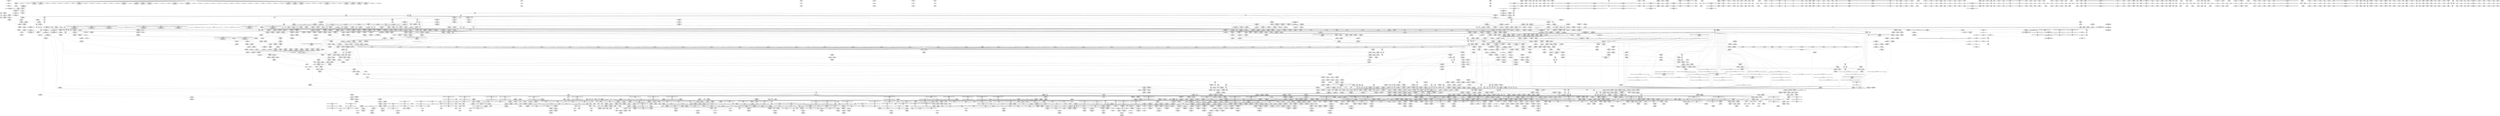 digraph {
	CE0x4d93e90 [shape=record,shape=Mrecord,label="{CE0x4d93e90|tomoyo_check_open_permission:_if.then9|*SummSink*}"]
	CE0x4387190 [shape=record,shape=Mrecord,label="{CE0x4387190|tomoyo_check_open_permission:_mode|security/tomoyo/file.c,748|*SummSink*}"]
	CE0x41041c0 [shape=record,shape=Mrecord,label="{CE0x41041c0|tomoyo_get_mode:_arrayidx4|security/tomoyo/util.c,983|*SummSink*}"]
	CE0x40b46f0 [shape=record,shape=Mrecord,label="{CE0x40b46f0|i64*_getelementptr_inbounds_(_11_x_i64_,_11_x_i64_*___llvm_gcov_ctr54147,_i64_0,_i64_8)|*Constant*|*SummSource*}"]
	CE0x4102750 [shape=record,shape=Mrecord,label="{CE0x4102750|srcu_read_unlock:_bb|*SummSink*}"]
	CE0x60d5470 [shape=record,shape=Mrecord,label="{CE0x60d5470|_call_void_mcount()_#3|*SummSource*}"]
	CE0x43f27d0 [shape=record,shape=Mrecord,label="{CE0x43f27d0|tomoyo_init_request_info:_tmp3|security/tomoyo/util.c,1004}"]
	CE0x61409d0 [shape=record,shape=Mrecord,label="{CE0x61409d0|rcu_lock_acquire:_indirectgoto}"]
	CE0x5ba7050 [shape=record,shape=Mrecord,label="{CE0x5ba7050|i64*_getelementptr_inbounds_(_11_x_i64_,_11_x_i64_*___llvm_gcov_ctr54147,_i64_0,_i64_10)|*Constant*|*SummSink*}"]
	CE0x61d8a10 [shape=record,shape=Mrecord,label="{CE0x61d8a10|i64_1|*Constant*}"]
	CE0x4dc8470 [shape=record,shape=Mrecord,label="{CE0x4dc8470|get_current:_tmp4|./arch/x86/include/asm/current.h,14}"]
	CE0x5cfceb0 [shape=record,shape=Mrecord,label="{CE0x5cfceb0|i32_6|*Constant*|*SummSource*}"]
	CE0x4074530 [shape=record,shape=Mrecord,label="{CE0x4074530|i32_-1|*Constant*|*SummSink*}"]
	CE0x4eae820 [shape=record,shape=Mrecord,label="{CE0x4eae820|tomoyo_domain:_land.lhs.true2|*SummSink*}"]
	CE0x76a0a60 [shape=record,shape=Mrecord,label="{CE0x76a0a60|i64_11|*Constant*|*SummSink*}"]
	CE0x6067d30 [shape=record,shape=Mrecord,label="{CE0x6067d30|tomoyo_check_open_permission:_tmp5|security/tomoyo/file.c,742|*SummSource*}"]
	CE0x425c5a0 [shape=record,shape=Mrecord,label="{CE0x425c5a0|tomoyo_check_open_permission:_r|security/tomoyo/file.c, 741}"]
	CE0x60043b0 [shape=record,shape=Mrecord,label="{CE0x60043b0|tomoyo_path_permission:_tmp10|security/tomoyo/file.c,565|*SummSink*}"]
	CE0x42b6840 [shape=record,shape=Mrecord,label="{CE0x42b6840|i32_9|*Constant*|*SummSource*}"]
	CE0x5ef4890 [shape=record,shape=Mrecord,label="{CE0x5ef4890|_call_void_mcount()_#3|*SummSink*}"]
	CE0x4edb500 [shape=record,shape=Mrecord,label="{CE0x4edb500|i64*_getelementptr_inbounds_(_10_x_i64_,_10_x_i64_*___llvm_gcov_ctr34,_i64_0,_i64_5)|*Constant*|*SummSource*}"]
	CE0x61e5cc0 [shape=record,shape=Mrecord,label="{CE0x61e5cc0|i64_6|*Constant*}"]
	CE0x5cecef0 [shape=record,shape=Mrecord,label="{CE0x5cecef0|i64*_getelementptr_inbounds_(_4_x_i64_,_4_x_i64_*___llvm_gcov_ctr24,_i64_0,_i64_0)|*Constant*|*SummSink*}"]
	CE0x4073c80 [shape=record,shape=Mrecord,label="{CE0x4073c80|__llvm_gcov_indirect_counter_increment114:_pred}"]
	CE0x5069e60 [shape=record,shape=Mrecord,label="{CE0x5069e60|GLOBAL:___llvm_gcov_ctr43150|Global_var:__llvm_gcov_ctr43150|*SummSink*}"]
	CE0x5160200 [shape=record,shape=Mrecord,label="{CE0x5160200|tomoyo_const_part_length:_tobool|security/tomoyo/util.c,624|*SummSink*}"]
	CE0x75b92a0 [shape=record,shape=Mrecord,label="{CE0x75b92a0|tomoyo_check_open_permission:_tmp21|security/tomoyo/file.c,754|*SummSink*}"]
	CE0x5cecd60 [shape=record,shape=Mrecord,label="{CE0x5cecd60|rcu_lock_acquire:_indirectgoto|*SummSink*}"]
	CE0x5fa2460 [shape=record,shape=Mrecord,label="{CE0x5fa2460|tomoyo_check_open_permission:_tmp12|security/tomoyo/file.c,750}"]
	CE0x5f8b930 [shape=record,shape=Mrecord,label="{CE0x5f8b930|0:_%struct.tomoyo_obj_info*,_16:_%struct.tomoyo_domain_info*,_24:_%struct.tomoyo_path_info*,_40:_i8,_72:_i8,_75:_i8,_76:_i8,_77:_i8,_:_SCMRE_8,16_|*MultipleSource*|security/tomoyo/file.c,741|security/tomoyo/file.c, 741|security/tomoyo/file.c,748}"]
	CE0x5e22c90 [shape=record,shape=Mrecord,label="{CE0x5e22c90|i64*_getelementptr_inbounds_(_4_x_i64_,_4_x_i64_*___llvm_gcov_ctr24,_i64_0,_i64_1)|*Constant*|*SummSink*}"]
	CE0x60de580 [shape=record,shape=Mrecord,label="{CE0x60de580|tomoyo_path_permission:_tmp3|*LoadInst*|security/tomoyo/file.c,564|*SummSink*}"]
	CE0x4192990 [shape=record,shape=Mrecord,label="{CE0x4192990|i8*_getelementptr_inbounds_(_12_x_i8_,_12_x_i8_*_.str1,_i32_0,_i32_0)|*Constant*|*SummSource*}"]
	CE0x5e178d0 [shape=record,shape=Mrecord,label="{CE0x5e178d0|tomoyo_const_part_length:_conv20|security/tomoyo/util.c,644}"]
	CE0x76827b0 [shape=record,shape=Mrecord,label="{CE0x76827b0|i64*_getelementptr_inbounds_(_10_x_i64_,_10_x_i64_*___llvm_gcov_ctr34,_i64_0,_i64_0)|*Constant*}"]
	CE0x76a6350 [shape=record,shape=Mrecord,label="{CE0x76a6350|GLOBAL:___llvm_gcov_ctr28130|Global_var:__llvm_gcov_ctr28130}"]
	CE0x5cb6700 [shape=record,shape=Mrecord,label="{CE0x5cb6700|GLOBAL:_kfree|*Constant*}"]
	CE0x4e1f9e0 [shape=record,shape=Mrecord,label="{CE0x4e1f9e0|_ret_i32_%retval.0,_!dbg_!38935|security/tomoyo/util.c,988|*SummSink*}"]
	"CONST[source:0(mediator),value:0(static)][purpose:{operation}]"
	CE0x6153840 [shape=record,shape=Mrecord,label="{CE0x6153840|tomoyo_path_permission:_mode|security/tomoyo/file.c,564}"]
	CE0x7893ac0 [shape=record,shape=Mrecord,label="{CE0x7893ac0|get_current:_tmp3|*SummSource*}"]
	CE0x76a7f10 [shape=record,shape=Mrecord,label="{CE0x76a7f10|tomoyo_check_open_permission:_conv14|security/tomoyo/file.c,761}"]
	CE0x4e368a0 [shape=record,shape=Mrecord,label="{CE0x4e368a0|tomoyo_path_permission:_tmp18|security/tomoyo/file.c,573|*SummSink*}"]
	CE0x7847600 [shape=record,shape=Mrecord,label="{CE0x7847600|_ret_void,_!dbg_!38908|include/linux/rcupdate.h,419|*SummSource*}"]
	CE0x50bf350 [shape=record,shape=Mrecord,label="{CE0x50bf350|i64*_getelementptr_inbounds_(_22_x_i64_,_22_x_i64_*___llvm_gcov_ctr10,_i64_0,_i64_7)|*Constant*|*SummSink*}"]
	CE0x5f8d920 [shape=record,shape=Mrecord,label="{CE0x5f8d920|tomoyo_check_open_permission:_tmp}"]
	CE0x5f63240 [shape=record,shape=Mrecord,label="{CE0x5f63240|tomoyo_init_request_info:_call|security/tomoyo/util.c,1005|*SummSink*}"]
	CE0x60de9b0 [shape=record,shape=Mrecord,label="{CE0x60de9b0|tomoyo_domain:_tmp3}"]
	CE0x43f2dc0 [shape=record,shape=Mrecord,label="{CE0x43f2dc0|tomoyo_read_unlock:_tmp1|*SummSource*}"]
	CE0x5f36810 [shape=record,shape=Mrecord,label="{CE0x5f36810|tomoyo_check_open_permission:_tmp29|security/tomoyo/file.c,761|*SummSource*}"]
	CE0x7778230 [shape=record,shape=Mrecord,label="{CE0x7778230|tomoyo_check_open_permission:_error.2|*SummSource*}"]
	CE0x5b4f110 [shape=record,shape=Mrecord,label="{CE0x5b4f110|tomoyo_get_mode:_tmp20|security/tomoyo/util.c,985}"]
	CE0x76f43e0 [shape=record,shape=Mrecord,label="{CE0x76f43e0|tomoyo_check_open_permission:_tmp36|security/tomoyo/file.c,762|*SummSink*}"]
	CE0x5c0c310 [shape=record,shape=Mrecord,label="{CE0x5c0c310|GLOBAL:___srcu_read_unlock|*Constant*|*SummSource*}"]
	CE0x5fa1660 [shape=record,shape=Mrecord,label="{CE0x5fa1660|rcu_lock_release:_tmp6|*SummSink*}"]
	CE0x61d0b90 [shape=record,shape=Mrecord,label="{CE0x61d0b90|tomoyo_get_realpath:_entry}"]
	CE0x7772670 [shape=record,shape=Mrecord,label="{CE0x7772670|tomoyo_check_open_permission:_error.1}"]
	CE0x5da80d0 [shape=record,shape=Mrecord,label="{CE0x5da80d0|tomoyo_fill_path_info:_cmp8|security/tomoyo/util.c,668|*SummSink*}"]
	CE0x605fc50 [shape=record,shape=Mrecord,label="{CE0x605fc50|tomoyo_domain:_tmp23|security/tomoyo/common.h,1205|*SummSource*}"]
	CE0x6027f00 [shape=record,shape=Mrecord,label="{CE0x6027f00|COLLAPSED:_GCMRE___llvm_gcov_ctr31133_internal_global_12_x_i64_zeroinitializer:_elem_0:default:}"]
	CE0x5edf440 [shape=record,shape=Mrecord,label="{CE0x5edf440|tomoyo_read_lock:_tmp2|*SummSink*}"]
	CE0x61d83b0 [shape=record,shape=Mrecord,label="{CE0x61d83b0|tomoyo_audit_path_log:_tmp4|security/tomoyo/file.c,168|*SummSource*}"]
	CE0x4efc860 [shape=record,shape=Mrecord,label="{CE0x4efc860|_ret_i32_%retval.0,_!dbg_!38935|security/tomoyo/util.c,988}"]
	CE0x5bee800 [shape=record,shape=Mrecord,label="{CE0x5bee800|tomoyo_get_realpath:_tmp|*SummSource*}"]
	CE0x429f520 [shape=record,shape=Mrecord,label="{CE0x429f520|tomoyo_const_part_length:_tmp1}"]
	CE0x5ecaa60 [shape=record,shape=Mrecord,label="{CE0x5ecaa60|tomoyo_const_part_length:_tmp34|security/tomoyo/util.c,642}"]
	CE0x42a0290 [shape=record,shape=Mrecord,label="{CE0x42a0290|i32_50|*Constant*|*SummSource*}"]
	CE0x42db4e0 [shape=record,shape=Mrecord,label="{CE0x42db4e0|tomoyo_check_open_permission:_tmp4|security/tomoyo/file.c,742}"]
	CE0x408de00 [shape=record,shape=Mrecord,label="{CE0x408de00|_call_void_mcount()_#3|*SummSource*}"]
	CE0x4eb05a0 [shape=record,shape=Mrecord,label="{CE0x4eb05a0|tomoyo_init_request_info:_conv6|security/tomoyo/util.c,1011|*SummSink*}"]
	CE0x78ef4f0 [shape=record,shape=Mrecord,label="{CE0x78ef4f0|tomoyo_get_mode:_tmp11|security/tomoyo/util.c,982}"]
	CE0x434aba0 [shape=record,shape=Mrecord,label="{CE0x434aba0|rcu_lock_acquire:_tmp6}"]
	CE0x6061450 [shape=record,shape=Mrecord,label="{CE0x6061450|i64*_getelementptr_inbounds_(_2_x_i64_,_2_x_i64_*___llvm_gcov_ctr23,_i64_0,_i64_0)|*Constant*|*SummSink*}"]
	CE0x61c0400 [shape=record,shape=Mrecord,label="{CE0x61c0400|tomoyo_get_mode:_arrayidx8|security/tomoyo/util.c,983}"]
	CE0x5e366d0 [shape=record,shape=Mrecord,label="{CE0x5e366d0|tomoyo_domain:_do.body|*SummSource*}"]
	CE0x7782c10 [shape=record,shape=Mrecord,label="{CE0x7782c10|tomoyo_check_open_permission:_name24|security/tomoyo/file.c,768|*SummSink*}"]
	CE0x78af9d0 [shape=record,shape=Mrecord,label="{CE0x78af9d0|i64*_getelementptr_inbounds_(_4_x_i64_,_4_x_i64_*___llvm_gcov_ctr24,_i64_0,_i64_0)|*Constant*}"]
	CE0x61d08b0 [shape=record,shape=Mrecord,label="{CE0x61d08b0|GLOBAL:_tomoyo_get_realpath|*Constant*|*SummSource*}"]
	CE0x5d80a10 [shape=record,shape=Mrecord,label="{CE0x5d80a10|128:_i8*,_1208:_%struct.file*,_:_CMRE_30,31_}"]
	CE0x6127890 [shape=record,shape=Mrecord,label="{CE0x6127890|_call_void_mcount()_#3}"]
	CE0x434ae50 [shape=record,shape=Mrecord,label="{CE0x434ae50|rcu_lock_acquire:_tmp6|*SummSource*}"]
	CE0x5b4e9e0 [shape=record,shape=Mrecord,label="{CE0x5b4e9e0|i64*_getelementptr_inbounds_(_4_x_i64_,_4_x_i64_*___llvm_gcov_ctr24,_i64_0,_i64_2)|*Constant*|*SummSource*}"]
	CE0x6091860 [shape=record,shape=Mrecord,label="{CE0x6091860|tomoyo_const_part_length:_tmp46|security/tomoyo/util.c,646|*SummSource*}"]
	CE0x5b4eaf0 [shape=record,shape=Mrecord,label="{CE0x5b4eaf0|srcu_read_unlock:_tmp}"]
	CE0x5db89b0 [shape=record,shape=Mrecord,label="{CE0x5db89b0|tomoyo_check_open_permission:_tmp25|security/tomoyo/file.c,758}"]
	CE0x5ff2de0 [shape=record,shape=Mrecord,label="{CE0x5ff2de0|i64_1|*Constant*|*SummSink*}"]
	CE0x7782840 [shape=record,shape=Mrecord,label="{CE0x7782840|tomoyo_check_open_permission:_tmp40|security/tomoyo/file.c,752}"]
	CE0x5cac0a0 [shape=record,shape=Mrecord,label="{CE0x5cac0a0|i64*_getelementptr_inbounds_(_6_x_i64_,_6_x_i64_*___llvm_gcov_ctr25,_i64_0,_i64_5)|*Constant*|*SummSink*}"]
	CE0x4e45050 [shape=record,shape=Mrecord,label="{CE0x4e45050|GLOBAL:_lockdep_rcu_suspicious|*Constant*|*SummSource*}"]
	CE0x42a01d0 [shape=record,shape=Mrecord,label="{CE0x42a01d0|i32_50|*Constant*}"]
	CE0x5fe6b90 [shape=record,shape=Mrecord,label="{CE0x5fe6b90|tomoyo_const_part_length:_tmp43|security/tomoyo/util.c,644}"]
	CE0x42baff0 [shape=record,shape=Mrecord,label="{CE0x42baff0|i64_20|*Constant*|*SummSink*}"]
	CE0x60d5db0 [shape=record,shape=Mrecord,label="{CE0x60d5db0|tomoyo_path_permission:_conv3|security/tomoyo/file.c,565|*SummSource*}"]
	CE0x5cfd190 [shape=record,shape=Mrecord,label="{CE0x5cfd190|tomoyo_audit_path_log:_param|security/tomoyo/file.c,168|*SummSource*}"]
	CE0x4ddb390 [shape=record,shape=Mrecord,label="{CE0x4ddb390|tomoyo_check_open_permission:_name|security/tomoyo/file.c,747}"]
	CE0x40cf990 [shape=record,shape=Mrecord,label="{CE0x40cf990|tomoyo_get_mode:_config|security/tomoyo/util.c,981}"]
	CE0x6010690 [shape=record,shape=Mrecord,label="{CE0x6010690|tomoyo_path_permission:_tmp2|security/tomoyo/file.c,563|*SummSource*}"]
	CE0x4286a80 [shape=record,shape=Mrecord,label="{CE0x4286a80|tomoyo_get_mode:_idxprom6|security/tomoyo/util.c,983|*SummSource*}"]
	CE0x4fbe2f0 [shape=record,shape=Mrecord,label="{CE0x4fbe2f0|tomoyo_init_request_info:_tmp5|security/tomoyo/util.c,1004|*SummSink*}"]
	CE0x6bf55d0 [shape=record,shape=Mrecord,label="{CE0x6bf55d0|i64*_getelementptr_inbounds_(_11_x_i64_,_11_x_i64_*___llvm_gcov_ctr54147,_i64_0,_i64_6)|*Constant*|*SummSink*}"]
	CE0x5cfcf90 [shape=record,shape=Mrecord,label="{CE0x5cfcf90|tomoyo_get_mode:_tmp9|security/tomoyo/util.c,981}"]
	CE0x5f8d700 [shape=record,shape=Mrecord,label="{CE0x5f8d700|i64*_getelementptr_inbounds_(_11_x_i64_,_11_x_i64_*___llvm_gcov_ctr54147,_i64_0,_i64_1)|*Constant*|*SummSink*}"]
	CE0x5ba6680 [shape=record,shape=Mrecord,label="{CE0x5ba6680|i64*_getelementptr_inbounds_(_5_x_i64_,_5_x_i64_*___llvm_gcov_ctr28130,_i64_0,_i64_3)|*Constant*}"]
	CE0x60bbe20 [shape=record,shape=Mrecord,label="{CE0x60bbe20|_call_void___llvm_gcov_indirect_counter_increment114(i32*___llvm_gcov_global_state_pred45,_i64**_getelementptr_inbounds_(_3_x_i64*_,_3_x_i64*_*___llvm_gcda_edge_table44,_i64_0,_i64_0)),_!dbg_!38954|security/tomoyo/util.c,649}"]
	CE0x4fae170 [shape=record,shape=Mrecord,label="{CE0x4fae170|tomoyo_init_request_info:_tmp4|security/tomoyo/util.c,1004|*SummSink*}"]
	CE0x6173b30 [shape=record,shape=Mrecord,label="{CE0x6173b30|0:_%struct.tomoyo_obj_info*,_16:_%struct.tomoyo_domain_info*,_24:_%struct.tomoyo_path_info*,_40:_i8,_72:_i8,_75:_i8,_76:_i8,_77:_i8,_:_SCMRE_46,47_}"]
	CE0x5ec78e0 [shape=record,shape=Mrecord,label="{CE0x5ec78e0|0:_i8*,_8:_i32,_12:_i16,_14:_i8,_15:_i8,_:_SCMRE_12,14_|*MultipleSource*|security/tomoyo/file.c, 740|security/tomoyo/file.c,747}"]
	CE0x4ecfb60 [shape=record,shape=Mrecord,label="{CE0x4ecfb60|tomoyo_fill_path_info:_tmp11|security/tomoyo/util.c,667}"]
	CE0x4e34840 [shape=record,shape=Mrecord,label="{CE0x4e34840|tomoyo_fill_path_info:_tmp10|*SummSink*}"]
	CE0x4da25d0 [shape=record,shape=Mrecord,label="{CE0x4da25d0|tomoyo_audit_path_log:_path2|security/tomoyo/file.c,169|*SummSource*}"]
	CE0x4074220 [shape=record,shape=Mrecord,label="{CE0x4074220|tomoyo_const_part_length:_tmp9|security/tomoyo/util.c,626}"]
	CE0x422d630 [shape=record,shape=Mrecord,label="{CE0x422d630|tomoyo_path_permission:_tmp9|security/tomoyo/file.c,565|*SummSource*}"]
	CE0x5d2b1a0 [shape=record,shape=Mrecord,label="{CE0x5d2b1a0|tomoyo_check_open_permission:_if.end11|*SummSource*}"]
	CE0x60c7e00 [shape=record,shape=Mrecord,label="{CE0x60c7e00|i64**_getelementptr_inbounds_(_3_x_i64*_,_3_x_i64*_*___llvm_gcda_edge_table44,_i64_0,_i64_0)|*Constant*|*SummSink*}"]
	CE0x6147cd0 [shape=record,shape=Mrecord,label="{CE0x6147cd0|rcu_lock_release:_bb|*SummSink*}"]
	CE0x506b030 [shape=record,shape=Mrecord,label="{CE0x506b030|i32_92|*Constant*}"]
	CE0x40b4760 [shape=record,shape=Mrecord,label="{CE0x40b4760|i64*_getelementptr_inbounds_(_11_x_i64_,_11_x_i64_*___llvm_gcov_ctr54147,_i64_0,_i64_8)|*Constant*|*SummSink*}"]
	CE0x5eaaa20 [shape=record,shape=Mrecord,label="{CE0x5eaaa20|_ret_void,_!dbg_!38908|include/linux/rcupdate.h,424|*SummSink*}"]
	CE0x4ddb460 [shape=record,shape=Mrecord,label="{CE0x4ddb460|tomoyo_check_open_permission:_name|security/tomoyo/file.c,747|*SummSource*}"]
	CE0x5167e30 [shape=record,shape=Mrecord,label="{CE0x5167e30|i64*_getelementptr_inbounds_(_11_x_i64_,_11_x_i64_*___llvm_gcov_ctr54147,_i64_0,_i64_0)|*Constant*|*SummSource*}"]
	CE0x5f37160 [shape=record,shape=Mrecord,label="{CE0x5f37160|srcu_read_lock:_sp|Function::srcu_read_lock&Arg::sp::|*SummSink*}"]
	CE0x5beed30 [shape=record,shape=Mrecord,label="{CE0x5beed30|tomoyo_get_mode:_tmp13|security/tomoyo/util.c,982}"]
	CE0x50fd520 [shape=record,shape=Mrecord,label="{CE0x50fd520|GLOBAL:___llvm_gcov_ctr31133|Global_var:__llvm_gcov_ctr31133|*SummSource*}"]
	CE0x6bf5480 [shape=record,shape=Mrecord,label="{CE0x6bf5480|tomoyo_fill_path_info:_land.rhs|*SummSource*}"]
	CE0x78c7b60 [shape=record,shape=Mrecord,label="{CE0x78c7b60|tomoyo_get_mode:_mode.0}"]
	CE0x76db000 [shape=record,shape=Mrecord,label="{CE0x76db000|GLOBAL:___llvm_gcov_ctr31133|Global_var:__llvm_gcov_ctr31133}"]
	CE0x4f0ade0 [shape=record,shape=Mrecord,label="{CE0x4f0ade0|tomoyo_init_request_info:_mode|security/tomoyo/util.c,1010|*SummSink*}"]
	CE0x5ce91e0 [shape=record,shape=Mrecord,label="{CE0x5ce91e0|_call_void_tomoyo_read_unlock(i32_%call)_#9,_!dbg_!38959|security/tomoyo/file.c,769|*SummSink*}"]
	CE0x4f949c0 [shape=record,shape=Mrecord,label="{CE0x4f949c0|tomoyo_const_part_length:_tmp24|security/tomoyo/util.c,640|*SummSource*}"]
	CE0x5e5edb0 [shape=record,shape=Mrecord,label="{CE0x5e5edb0|GLOBAL:_tomoyo_init_request_info|*Constant*|*SummSource*}"]
	CE0x4dd7780 [shape=record,shape=Mrecord,label="{CE0x4dd7780|i64*_getelementptr_inbounds_(_10_x_i64_,_10_x_i64_*___llvm_gcov_ctr34,_i64_0,_i64_5)|*Constant*}"]
	CE0x5fae5f0 [shape=record,shape=Mrecord,label="{CE0x5fae5f0|tomoyo_check_open_permission:_tmp10|security/tomoyo/file.c,750|*SummSink*}"]
	CE0x4ee2af0 [shape=record,shape=Mrecord,label="{CE0x4ee2af0|tomoyo_get_mode:_tmp19|security/tomoyo/util.c,985}"]
	CE0x5c0bb60 [shape=record,shape=Mrecord,label="{CE0x5c0bb60|_call_void___srcu_read_unlock(%struct.srcu_struct*_%sp,_i32_%idx)_#9,_!dbg_!38906|include/linux/srcu.h,237|*SummSource*}"]
	CE0x76304d0 [shape=record,shape=Mrecord,label="{CE0x76304d0|i64*_getelementptr_inbounds_(_5_x_i64_,_5_x_i64_*___llvm_gcov_ctr28130,_i64_0,_i64_0)|*Constant*|*SummSource*}"]
	CE0x5beecc0 [shape=record,shape=Mrecord,label="{CE0x5beecc0|tomoyo_get_mode:_tmp15|security/tomoyo/util.c,983}"]
	CE0x5c32180 [shape=record,shape=Mrecord,label="{CE0x5c32180|tomoyo_domain:_tmp21|security/tomoyo/common.h,1205|*SummSource*}"]
	CE0x61d35a0 [shape=record,shape=Mrecord,label="{CE0x61d35a0|i32_0|*Constant*|*SummSource*}"]
	CE0x50821b0 [shape=record,shape=Mrecord,label="{CE0x50821b0|tomoyo_const_part_length:_add|security/tomoyo/util.c,634|*SummSource*}"]
	CE0x5d59750 [shape=record,shape=Mrecord,label="{CE0x5d59750|tomoyo_path_permission:_domain|security/tomoyo/file.c,564}"]
	CE0x4e75d70 [shape=record,shape=Mrecord,label="{CE0x4e75d70|tomoyo_init_request_info:_call4|security/tomoyo/util.c,1010|*SummSource*}"]
	CE0x75d5720 [shape=record,shape=Mrecord,label="{CE0x75d5720|rcu_lock_acquire:___here|*SummSource*}"]
	CE0x5ec7b90 [shape=record,shape=Mrecord,label="{CE0x5ec7b90|i64*_getelementptr_inbounds_(_2_x_i64_,_2_x_i64_*___llvm_gcov_ctr22,_i64_0,_i64_1)|*Constant*}"]
	CE0x76b10a0 [shape=record,shape=Mrecord,label="{CE0x76b10a0|_call_void_mcount()_#3|*SummSource*}"]
	CE0x5d62650 [shape=record,shape=Mrecord,label="{CE0x5d62650|rcu_lock_release:_tmp3}"]
	CE0x4f9f820 [shape=record,shape=Mrecord,label="{CE0x4f9f820|_call_void_tomoyo_fill_path_info(%struct.tomoyo_path_info*_%buf)_#9,_!dbg_!38913|security/tomoyo/file.c,152|*SummSource*}"]
	CE0x76d3da0 [shape=record,shape=Mrecord,label="{CE0x76d3da0|i64_13|*Constant*}"]
	CE0x4ef5400 [shape=record,shape=Mrecord,label="{CE0x4ef5400|tomoyo_init_request_info:_profile3|security/tomoyo/util.c,1008|*SummSink*}"]
	CE0x606edc0 [shape=record,shape=Mrecord,label="{CE0x606edc0|tomoyo_path_permission:_tmp3|*LoadInst*|security/tomoyo/file.c,564|*SummSource*}"]
	CE0x5e78540 [shape=record,shape=Mrecord,label="{CE0x5e78540|GLOBAL:___llvm_gcov_ctr31133|Global_var:__llvm_gcov_ctr31133}"]
	CE0x43a4110 [shape=record,shape=Mrecord,label="{CE0x43a4110|__llvm_gcov_indirect_counter_increment114:_counters|Function::__llvm_gcov_indirect_counter_increment114&Arg::counters::}"]
	CE0x75c3d50 [shape=record,shape=Mrecord,label="{CE0x75c3d50|tomoyo_check_open_permission:_tobool8|security/tomoyo/file.c,758}"]
	CE0x5d4b7c0 [shape=record,shape=Mrecord,label="{CE0x5d4b7c0|tomoyo_path_permission:_call|security/tomoyo/file.c,564|*SummSink*}"]
	CE0x76828b0 [shape=record,shape=Mrecord,label="{CE0x76828b0|i64*_getelementptr_inbounds_(_10_x_i64_,_10_x_i64_*___llvm_gcov_ctr34,_i64_0,_i64_0)|*Constant*|*SummSource*}"]
	CE0x421d9f0 [shape=record,shape=Mrecord,label="{CE0x421d9f0|tomoyo_get_mode:_tmp3|security/tomoyo/util.c,978}"]
	CE0x5fa2560 [shape=record,shape=Mrecord,label="{CE0x5fa2560|tomoyo_check_open_permission:_tmp12|security/tomoyo/file.c,750|*SummSource*}"]
	CE0x4fe91c0 [shape=record,shape=Mrecord,label="{CE0x4fe91c0|tomoyo_get_mode:_tmp8|security/tomoyo/util.c,979|*SummSink*}"]
	CE0x7630ea0 [shape=record,shape=Mrecord,label="{CE0x7630ea0|tomoyo_const_part_length:_tmp11|security/tomoyo/util.c,626|*SummSink*}"]
	CE0x6061b40 [shape=record,shape=Mrecord,label="{CE0x6061b40|i64*_getelementptr_inbounds_(_10_x_i64_,_10_x_i64_*___llvm_gcov_ctr34,_i64_0,_i64_4)|*Constant*|*SummSource*}"]
	CE0x607ff60 [shape=record,shape=Mrecord,label="{CE0x607ff60|tomoyo_const_part_length:_cmp3|security/tomoyo/util.c,627|*SummSource*}"]
	CE0x420c260 [shape=record,shape=Mrecord,label="{CE0x420c260|GLOBAL:_tomoyo_const_part_length|*Constant*}"]
	CE0x61bf940 [shape=record,shape=Mrecord,label="{CE0x61bf940|tomoyo_get_mode:_call|security/tomoyo/util.c,980}"]
	CE0x790b4e0 [shape=record,shape=Mrecord,label="{CE0x790b4e0|tomoyo_const_part_length:_tmp2|security/tomoyo/util.c,624}"]
	CE0x429f4b0 [shape=record,shape=Mrecord,label="{CE0x429f4b0|i64_1|*Constant*}"]
	CE0x414ae40 [shape=record,shape=Mrecord,label="{CE0x414ae40|tomoyo_check_open_permission:_if.end30|*SummSink*}"]
	CE0x6be98d0 [shape=record,shape=Mrecord,label="{CE0x6be98d0|tomoyo_const_part_length:_sw.bb9|*SummSink*}"]
	CE0x50ee3f0 [shape=record,shape=Mrecord,label="{CE0x50ee3f0|tomoyo_check_open_permission:_tmp17|security/tomoyo/file.c,753}"]
	CE0x76ed600 [shape=record,shape=Mrecord,label="{CE0x76ed600|tomoyo_check_open_permission:_tmp34|security/tomoyo/file.c,761|*SummSink*}"]
	CE0x5dec2c0 [shape=record,shape=Mrecord,label="{CE0x5dec2c0|tomoyo_get_mode:_arrayidx|security/tomoyo/util.c,981|*SummSource*}"]
	CE0x790c200 [shape=record,shape=Mrecord,label="{CE0x790c200|i32_51|*Constant*|*SummSink*}"]
	CE0x76f27c0 [shape=record,shape=Mrecord,label="{CE0x76f27c0|0:_i8,_array:_GCRE_tomoyo_index2category_constant_39_x_i8_c_00_00_00_00_00_00_00_00_00_00_00_00_00_00_00_00_00_00_00_00_00_00_00_01_01_01_01_01_01_01_01_01_01_01_01_01_01_01_02_,_align_16:_elem_9::|security/tomoyo/util.c,983}"]
	CE0x4e33fa0 [shape=record,shape=Mrecord,label="{CE0x4e33fa0|i32_47|*Constant*|*SummSink*}"]
	CE0x60c51c0 [shape=record,shape=Mrecord,label="{CE0x60c51c0|tomoyo_get_mode:_tmp16|security/tomoyo/util.c,983}"]
	CE0x5f52c00 [shape=record,shape=Mrecord,label="{CE0x5f52c00|tomoyo_const_part_length:_conv24|security/tomoyo/util.c,644}"]
	CE0x5d430b0 [shape=record,shape=Mrecord,label="{CE0x5d430b0|128:_i8*,_1208:_%struct.file*,_:_CMRE_7,8_}"]
	CE0x6117ee0 [shape=record,shape=Mrecord,label="{CE0x6117ee0|tomoyo_path_permission:_tmp9|security/tomoyo/file.c,565|*SummSink*}"]
	CE0x5ccc270 [shape=record,shape=Mrecord,label="{CE0x5ccc270|tomoyo_path_permission:_if.then}"]
	CE0x4ee4c20 [shape=record,shape=Mrecord,label="{CE0x4ee4c20|GLOBAL:___llvm_gcov_ctr34|Global_var:__llvm_gcov_ctr34}"]
	CE0x5f697e0 [shape=record,shape=Mrecord,label="{CE0x5f697e0|tomoyo_const_part_length:_tmp40|security/tomoyo/util.c,644|*SummSink*}"]
	CE0x4e32ce0 [shape=record,shape=Mrecord,label="{CE0x4e32ce0|get_current:_tmp4|./arch/x86/include/asm/current.h,14|*SummSource*}"]
	CE0x60c5920 [shape=record,shape=Mrecord,label="{CE0x60c5920|i64*_getelementptr_inbounds_(_12_x_i64_,_12_x_i64_*___llvm_gcov_ctr31133,_i64_0,_i64_0)|*Constant*}"]
	CE0x5c57f00 [shape=record,shape=Mrecord,label="{CE0x5c57f00|tomoyo_const_part_length:_tmp35|security/tomoyo/util.c,643|*SummSource*}"]
	CE0x4f31a10 [shape=record,shape=Mrecord,label="{CE0x4f31a10|tomoyo_domain:_tmp20|security/tomoyo/common.h,1205|*SummSource*}"]
	CE0x6bfcfa0 [shape=record,shape=Mrecord,label="{CE0x6bfcfa0|i64*_getelementptr_inbounds_(_2_x_i64_,_2_x_i64_*___llvm_gcov_ctr32,_i64_0,_i64_0)|*Constant*|*SummSource*}"]
	CE0x5f33990 [shape=record,shape=Mrecord,label="{CE0x5f33990|tomoyo_get_mode:_ns|Function::tomoyo_get_mode&Arg::ns::}"]
	CE0x606f5d0 [shape=record,shape=Mrecord,label="{CE0x606f5d0|tomoyo_path_permission:_tmp7|*LoadInst*|security/tomoyo/file.c,565|*SummSink*}"]
	CE0x4f51590 [shape=record,shape=Mrecord,label="{CE0x4f51590|_ret_%struct.task_struct*_%tmp4,_!dbg_!38905|./arch/x86/include/asm/current.h,14|*SummSink*}"]
	CE0x7750f80 [shape=record,shape=Mrecord,label="{CE0x7750f80|0:_i8,_array:_GCRE_tomoyo_index2category_constant_39_x_i8_c_00_00_00_00_00_00_00_00_00_00_00_00_00_00_00_00_00_00_00_00_00_00_00_01_01_01_01_01_01_01_01_01_01_01_01_01_01_01_02_,_align_16:_elem_15::|security/tomoyo/util.c,983}"]
	CE0x43f2ce0 [shape=record,shape=Mrecord,label="{CE0x43f2ce0|i64*_getelementptr_inbounds_(_2_x_i64_,_2_x_i64_*___llvm_gcov_ctr31,_i64_0,_i64_1)|*Constant*|*SummSink*}"]
	CE0x6140350 [shape=record,shape=Mrecord,label="{CE0x6140350|i64*_getelementptr_inbounds_(_4_x_i64_,_4_x_i64_*___llvm_gcov_ctr24,_i64_0,_i64_3)|*Constant*}"]
	CE0x5f8d7e0 [shape=record,shape=Mrecord,label="{CE0x5f8d7e0|tomoyo_domain:_call|security/tomoyo/common.h,1205}"]
	CE0x76dd010 [shape=record,shape=Mrecord,label="{CE0x76dd010|tomoyo_check_open_permission:_tmp33|security/tomoyo/file.c,761|*SummSink*}"]
	CE0x422a190 [shape=record,shape=Mrecord,label="{CE0x422a190|i64*_getelementptr_inbounds_(_22_x_i64_,_22_x_i64_*___llvm_gcov_ctr10,_i64_0,_i64_20)|*Constant*|*SummSink*}"]
	CE0x5cac110 [shape=record,shape=Mrecord,label="{CE0x5cac110|tomoyo_get_realpath:_tmp10|security/tomoyo/file.c,155}"]
	CE0x5dc1740 [shape=record,shape=Mrecord,label="{CE0x5dc1740|tomoyo_read_lock:_tmp|*SummSource*}"]
	CE0x78af8c0 [shape=record,shape=Mrecord,label="{CE0x78af8c0|rcu_lock_acquire:___here|*SummSink*}"]
	CE0x4f41b20 [shape=record,shape=Mrecord,label="{CE0x4f41b20|tomoyo_const_part_length:_tmp30|security/tomoyo/util.c,641|*SummSink*}"]
	CE0x5eca760 [shape=record,shape=Mrecord,label="{CE0x5eca760|tomoyo_const_part_length:_tmp33|security/tomoyo/util.c,642|*SummSink*}"]
	CE0x6bf4cd0 [shape=record,shape=Mrecord,label="{CE0x6bf4cd0|tomoyo_fill_path_info:_tmp6|security/tomoyo/util.c,667|*SummSink*}"]
	CE0x50d3d80 [shape=record,shape=Mrecord,label="{CE0x50d3d80|rcu_lock_acquire:_map|Function::rcu_lock_acquire&Arg::map::|*SummSource*}"]
	CE0x5d52c50 [shape=record,shape=Mrecord,label="{CE0x5d52c50|tomoyo_domain:_if.then|*SummSource*}"]
	CE0x7702760 [shape=record,shape=Mrecord,label="{CE0x7702760|tomoyo_check_open_permission:_cond|security/tomoyo/file.c,762|*SummSink*}"]
	CE0x41a9040 [shape=record,shape=Mrecord,label="{CE0x41a9040|tomoyo_check_open_permission:_call1|security/tomoyo/file.c,751}"]
	CE0x50eebf0 [shape=record,shape=Mrecord,label="{CE0x50eebf0|tomoyo_check_open_permission:_tmp18|security/tomoyo/file.c,753|*SummSink*}"]
	CE0x6091f90 [shape=record,shape=Mrecord,label="{CE0x6091f90|i64*_getelementptr_inbounds_(_31_x_i64_,_31_x_i64_*___llvm_gcov_ctr43150,_i64_0,_i64_27)|*Constant*|*SummSink*}"]
	CE0x5d321f0 [shape=record,shape=Mrecord,label="{CE0x5d321f0|tomoyo_get_mode:_and|security/tomoyo/util.c,987|*SummSource*}"]
	CE0x431ee50 [shape=record,shape=Mrecord,label="{CE0x431ee50|tomoyo_path_permission:_path7|security/tomoyo/file.c,569}"]
	CE0x4e42c70 [shape=record,shape=Mrecord,label="{CE0x4e42c70|_ret_i32_%call,_!dbg_!38912|security/tomoyo/file.c,167|*SummSource*}"]
	CE0x5ccc3c0 [shape=record,shape=Mrecord,label="{CE0x5ccc3c0|tomoyo_path_permission:_if.then|*SummSource*}"]
	CE0x50565c0 [shape=record,shape=Mrecord,label="{CE0x50565c0|tomoyo_get_mode:_default_config|security/tomoyo/util.c,986}"]
	CE0x4da2120 [shape=record,shape=Mrecord,label="{CE0x4da2120|i64*_getelementptr_inbounds_(_12_x_i64_,_12_x_i64_*___llvm_gcov_ctr31133,_i64_0,_i64_6)|*Constant*}"]
	CE0x5e23490 [shape=record,shape=Mrecord,label="{CE0x5e23490|rcu_lock_acquire:_tmp2|*SummSink*}"]
	CE0x5d44c60 [shape=record,shape=Mrecord,label="{CE0x5d44c60|0:_i8,_array:_GCR_tomoyo_p2mac_internal_constant_11_x_i8_c_00_01_01_01_03_04_06_09_0A_13_15_,_align_1:_elem_10::|security/tomoyo/file.c,563}"]
	CE0x4ebfea0 [shape=record,shape=Mrecord,label="{CE0x4ebfea0|tomoyo_get_mode:_tmp18|security/tomoyo/util.c,985}"]
	CE0x42d4a70 [shape=record,shape=Mrecord,label="{CE0x42d4a70|tomoyo_check_open_permission:_tmp8|security/tomoyo/file.c,750|*SummSink*}"]
	CE0x50d46d0 [shape=record,shape=Mrecord,label="{CE0x50d46d0|rcu_lock_acquire:_entry|*SummSource*}"]
	CE0x75c3ce0 [shape=record,shape=Mrecord,label="{CE0x75c3ce0|i64*_getelementptr_inbounds_(_22_x_i64_,_22_x_i64_*___llvm_gcov_ctr10,_i64_0,_i64_10)|*Constant*|*SummSink*}"]
	CE0x4e36690 [shape=record,shape=Mrecord,label="{CE0x4e36690|i64_7|*Constant*|*SummSink*}"]
	CE0x4168980 [shape=record,shape=Mrecord,label="{CE0x4168980|_call_void_mcount()_#3|*SummSink*}"]
	CE0x5f44650 [shape=record,shape=Mrecord,label="{CE0x5f44650|GLOBAL:_current_task|Global_var:current_task|*SummSink*}"]
	CE0x60f5150 [shape=record,shape=Mrecord,label="{CE0x60f5150|srcu_read_lock:_tmp2}"]
	CE0x5e78810 [shape=record,shape=Mrecord,label="{CE0x5e78810|tomoyo_check_open_permission:_tmp1}"]
	CE0x6134990 [shape=record,shape=Mrecord,label="{CE0x6134990|tomoyo_const_part_length:_tmp49|security/tomoyo/util.c,649}"]
	CE0x4fae460 [shape=record,shape=Mrecord,label="{CE0x4fae460|tomoyo_init_request_info:_tmp5|security/tomoyo/util.c,1004|*SummSource*}"]
	CE0x60e4600 [shape=record,shape=Mrecord,label="{CE0x60e4600|tomoyo_check_open_permission:_call3|security/tomoyo/file.c,753|*SummSink*}"]
	CE0x41a9510 [shape=record,shape=Mrecord,label="{CE0x41a9510|tomoyo_read_lock:_tmp3}"]
	CE0x5f8b710 [shape=record,shape=Mrecord,label="{CE0x5f8b710|i64*_getelementptr_inbounds_(_6_x_i64_,_6_x_i64_*___llvm_gcov_ctr25,_i64_0,_i64_3)|*Constant*|*SummSource*}"]
	CE0x5f52d30 [shape=record,shape=Mrecord,label="{CE0x5f52d30|tomoyo_const_part_length:_conv24|security/tomoyo/util.c,644|*SummSource*}"]
	CE0x761d5a0 [shape=record,shape=Mrecord,label="{CE0x761d5a0|_ret_i32_%retval.0,_!dbg_!38942|security/tomoyo/file.c,575}"]
	CE0x5eaf140 [shape=record,shape=Mrecord,label="{CE0x5eaf140|128:_i8*,_1208:_%struct.file*,_:_CMRE_80,88_|*MultipleSource*|security/tomoyo/common.h,1205|security/tomoyo/common.h,1205}"]
	CE0x76b1b80 [shape=record,shape=Mrecord,label="{CE0x76b1b80|tomoyo_get_mode:_idxprom3|security/tomoyo/util.c,983|*SummSource*}"]
	CE0x76a80d0 [shape=record,shape=Mrecord,label="{CE0x76a80d0|tomoyo_check_open_permission:_conv14|security/tomoyo/file.c,761|*SummSink*}"]
	CE0x40d7f10 [shape=record,shape=Mrecord,label="{CE0x40d7f10|tomoyo_domain:_tmp19|security/tomoyo/common.h,1205}"]
	CE0x604eec0 [shape=record,shape=Mrecord,label="{CE0x604eec0|tomoyo_get_mode:_if.end9|*SummSource*}"]
	CE0x60fe670 [shape=record,shape=Mrecord,label="{CE0x60fe670|tomoyo_const_part_length:_incdec.ptr10|security/tomoyo/util.c,640|*SummSource*}"]
	CE0x4e53390 [shape=record,shape=Mrecord,label="{CE0x4e53390|tomoyo_const_part_length:_incdec.ptr|security/tomoyo/util.c,626|*SummSink*}"]
	CE0x7702d60 [shape=record,shape=Mrecord,label="{CE0x7702d60|tomoyo_check_open_permission:_conv20|security/tomoyo/file.c,762|*SummSink*}"]
	CE0x5dc16d0 [shape=record,shape=Mrecord,label="{CE0x5dc16d0|COLLAPSED:_GCMRE___llvm_gcov_ctr22_internal_global_2_x_i64_zeroinitializer:_elem_0:default:}"]
	CE0x7725d60 [shape=record,shape=Mrecord,label="{CE0x7725d60|tomoyo_const_part_length:_tmp50|security/tomoyo/util.c,651|*SummSink*}"]
	CE0x4fdf000 [shape=record,shape=Mrecord,label="{CE0x4fdf000|tomoyo_init_request_info:_tmp|*SummSink*}"]
	CE0x5eca7d0 [shape=record,shape=Mrecord,label="{CE0x5eca7d0|tomoyo_const_part_length:_tmp34|security/tomoyo/util.c,642|*SummSink*}"]
	CE0x434b3a0 [shape=record,shape=Mrecord,label="{CE0x434b3a0|rcu_lock_acquire:_tmp7|*SummSource*}"]
	CE0x7860900 [shape=record,shape=Mrecord,label="{CE0x7860900|tomoyo_audit_path_log:_param1|security/tomoyo/file.c,169}"]
	CE0x4ef3920 [shape=record,shape=Mrecord,label="{CE0x4ef3920|i64*_getelementptr_inbounds_(_12_x_i64_,_12_x_i64_*___llvm_gcov_ctr31133,_i64_0,_i64_9)|*Constant*}"]
	CE0x4286330 [shape=record,shape=Mrecord,label="{CE0x4286330|i32_39|*Constant*}"]
	CE0x774fe10 [shape=record,shape=Mrecord,label="{CE0x774fe10|i64*_getelementptr_inbounds_(_31_x_i64_,_31_x_i64_*___llvm_gcov_ctr43150,_i64_0,_i64_30)|*Constant*}"]
	CE0x5f33310 [shape=record,shape=Mrecord,label="{CE0x5f33310|0:_i8,_array:_GCR_tomoyo_p2mac_internal_constant_11_x_i8_c_00_01_01_01_03_04_06_09_0A_13_15_,_align_1:_elem_2::|security/tomoyo/file.c,563}"]
	CE0x6021770 [shape=record,shape=Mrecord,label="{CE0x6021770|0:_i8,_array:_GCRE_tomoyo_index2category_constant_39_x_i8_c_00_00_00_00_00_00_00_00_00_00_00_00_00_00_00_00_00_00_00_00_00_00_00_01_01_01_01_01_01_01_01_01_01_01_01_01_01_01_02_,_align_16:_elem_6::|security/tomoyo/util.c,983}"]
	CE0x5db86d0 [shape=record,shape=Mrecord,label="{CE0x5db86d0|tomoyo_check_open_permission:_tmp24|security/tomoyo/file.c,758|*SummSource*}"]
	CE0x5fe1850 [shape=record,shape=Mrecord,label="{CE0x5fe1850|%struct.tomoyo_domain_info*_null|*Constant*}"]
	CE0x5d342f0 [shape=record,shape=Mrecord,label="{CE0x5d342f0|tomoyo_path_permission:_do.body|*SummSource*}"]
	CE0x429f940 [shape=record,shape=Mrecord,label="{CE0x429f940|__llvm_gcov_indirect_counter_increment114:_exit|*SummSink*}"]
	CE0x78f4010 [shape=record,shape=Mrecord,label="{CE0x78f4010|tomoyo_fill_path_info:_call2|security/tomoyo/util.c,666|*SummSource*}"]
	CE0x4eae780 [shape=record,shape=Mrecord,label="{CE0x4eae780|tomoyo_fill_path_info:_tmp5|security/tomoyo/util.c,667}"]
	CE0x5cabe80 [shape=record,shape=Mrecord,label="{CE0x5cabe80|tomoyo_get_realpath:_tmp9|security/tomoyo/file.c,155|*SummSink*}"]
	CE0x790b740 [shape=record,shape=Mrecord,label="{CE0x790b740|i64_ptrtoint_(i8*_blockaddress(_rcu_lock_release,_%__here)_to_i64)|*Constant*}"]
	CE0x76fb120 [shape=record,shape=Mrecord,label="{CE0x76fb120|i32_1024|*Constant*|*SummSource*}"]
	CE0x43a3410 [shape=record,shape=Mrecord,label="{CE0x43a3410|__llvm_gcov_indirect_counter_increment114:_tmp3}"]
	CE0x422d5c0 [shape=record,shape=Mrecord,label="{CE0x422d5c0|tomoyo_path_permission:_tmp10|security/tomoyo/file.c,565}"]
	CE0x4e75bb0 [shape=record,shape=Mrecord,label="{CE0x4e75bb0|tomoyo_init_request_info:_call4|security/tomoyo/util.c,1010}"]
	CE0x5edfaf0 [shape=record,shape=Mrecord,label="{CE0x5edfaf0|tomoyo_check_open_permission:_tmp14|security/tomoyo/file.c,750|*SummSource*}"]
	CE0x60504b0 [shape=record,shape=Mrecord,label="{CE0x60504b0|i64_80|*Constant*|*SummSource*}"]
	CE0x76405e0 [shape=record,shape=Mrecord,label="{CE0x76405e0|tomoyo_path_permission:_tmp5|*LoadInst*|security/tomoyo/file.c,564}"]
	CE0x419dac0 [shape=record,shape=Mrecord,label="{CE0x419dac0|tomoyo_const_part_length:_tmp25|security/tomoyo/util.c,641|*SummSource*}"]
	CE0x4dc8070 [shape=record,shape=Mrecord,label="{CE0x4dc8070|%struct.task_struct*_(%struct.task_struct**)*_asm_movq_%gs:$_1:P_,$0_,_r,im,_dirflag_,_fpsr_,_flags_|*SummSource*}"]
	CE0x4fd1e70 [shape=record,shape=Mrecord,label="{CE0x4fd1e70|tomoyo_path_permission:_if.end|*SummSink*}"]
	CE0x5e781c0 [shape=record,shape=Mrecord,label="{CE0x5e781c0|tomoyo_const_part_length:_tmp4|security/tomoyo/util.c,624|*SummSink*}"]
	CE0x78f4190 [shape=record,shape=Mrecord,label="{CE0x78f4190|tomoyo_fill_path_info:_call2|security/tomoyo/util.c,666|*SummSink*}"]
	CE0x75fa5b0 [shape=record,shape=Mrecord,label="{CE0x75fa5b0|tomoyo_fill_path_info:_conv3|security/tomoyo/util.c,666|*SummSink*}"]
	CE0x5f9dd30 [shape=record,shape=Mrecord,label="{CE0x5f9dd30|tomoyo_const_part_length:_incdec.ptr7|security/tomoyo/util.c,631|*SummSink*}"]
	CE0x7827ad0 [shape=record,shape=Mrecord,label="{CE0x7827ad0|tomoyo_path_permission:_tmp13|security/tomoyo/file.c,566}"]
	CE0x5fa1d70 [shape=record,shape=Mrecord,label="{CE0x5fa1d70|tomoyo_const_part_length:_tmp20|security/tomoyo/util.c,628|*SummSink*}"]
	CE0x419d240 [shape=record,shape=Mrecord,label="{CE0x419d240|tomoyo_const_part_length:_tmp10|security/tomoyo/util.c,626|*SummSource*}"]
	CE0x4e757b0 [shape=record,shape=Mrecord,label="{CE0x4e757b0|tomoyo_init_request_info:_tmp12|security/tomoyo/util.c,1010}"]
	CE0x5d91480 [shape=record,shape=Mrecord,label="{CE0x5d91480|i64_8|*Constant*}"]
	CE0x60665d0 [shape=record,shape=Mrecord,label="{CE0x60665d0|GLOBAL:_tomoyo_policy_loaded|Global_var:tomoyo_policy_loaded|*SummSource*}"]
	CE0x60ee800 [shape=record,shape=Mrecord,label="{CE0x60ee800|tomoyo_read_lock:_entry|*SummSink*}"]
	CE0x407c7b0 [shape=record,shape=Mrecord,label="{CE0x407c7b0|i64*_getelementptr_inbounds_(_2_x_i64_,_2_x_i64_*___llvm_gcov_ctr22,_i64_0,_i64_0)|*Constant*}"]
	CE0x762e290 [shape=record,shape=Mrecord,label="{CE0x762e290|GLOBAL:_lock_release|*Constant*}"]
	CE0x5faead0 [shape=record,shape=Mrecord,label="{CE0x5faead0|GLOBAL:_tomoyo_domain|*Constant*|*SummSource*}"]
	CE0x5f9d930 [shape=record,shape=Mrecord,label="{CE0x5f9d930|__llvm_gcov_indirect_counter_increment114:_tmp|*SummSource*}"]
	CE0x42460c0 [shape=record,shape=Mrecord,label="{CE0x42460c0|tomoyo_check_open_permission:_tmp2|security/tomoyo/file.c,738|*SummSink*}"]
	CE0x43f3400 [shape=record,shape=Mrecord,label="{CE0x43f3400|tomoyo_check_open_permission:_if.then17|*SummSource*}"]
	CE0x6068800 [shape=record,shape=Mrecord,label="{CE0x6068800|0:_%struct.tomoyo_obj_info*,_16:_%struct.tomoyo_domain_info*,_24:_%struct.tomoyo_path_info*,_40:_i8,_72:_i8,_75:_i8,_76:_i8,_77:_i8,_:_SCMRE_28,29_}"]
	CE0x5f59e70 [shape=record,shape=Mrecord,label="{CE0x5f59e70|_ret_i32_%call,_!dbg_!38907|include/linux/srcu.h,223|*SummSink*}"]
	CE0x5009e60 [shape=record,shape=Mrecord,label="{CE0x5009e60|_ret_%struct.tomoyo_domain_info*_%tmp23,_!dbg_!38929|security/tomoyo/common.h,1205|*SummSource*}"]
	CE0x5f9fec0 [shape=record,shape=Mrecord,label="{CE0x5f9fec0|tomoyo_fill_path_info:_arrayidx|security/tomoyo/util.c,667|*SummSource*}"]
	CE0x61bf870 [shape=record,shape=Mrecord,label="{CE0x61bf870|i64*_getelementptr_inbounds_(_4_x_i64_,_4_x_i64_*___llvm_gcov_ctr24,_i64_0,_i64_1)|*Constant*|*SummSource*}"]
	CE0x6148690 [shape=record,shape=Mrecord,label="{CE0x6148690|tomoyo_const_part_length:_tmp13|security/tomoyo/util.c,626|*SummSink*}"]
	CE0x4fbe110 [shape=record,shape=Mrecord,label="{CE0x4fbe110|i8*_null|*Constant*}"]
	CE0x40b4f80 [shape=record,shape=Mrecord,label="{CE0x40b4f80|i64*_getelementptr_inbounds_(_11_x_i64_,_11_x_i64_*___llvm_gcov_ctr54147,_i64_0,_i64_9)|*Constant*|*SummSource*}"]
	CE0x761da40 [shape=record,shape=Mrecord,label="{CE0x761da40|tomoyo_check_open_permission:_tobool12|security/tomoyo/file.c,761|*SummSink*}"]
	CE0x5f6aaa0 [shape=record,shape=Mrecord,label="{CE0x5f6aaa0|128:_i8*,_1208:_%struct.file*,_:_CMRE_136,144_|*MultipleSource*|security/tomoyo/common.h,1205|security/tomoyo/common.h,1205}"]
	CE0x76f3ee0 [shape=record,shape=Mrecord,label="{CE0x76f3ee0|i64*_getelementptr_inbounds_(_22_x_i64_,_22_x_i64_*___llvm_gcov_ctr10,_i64_0,_i64_15)|*Constant*|*SummSource*}"]
	CE0x5faecb0 [shape=record,shape=Mrecord,label="{CE0x5faecb0|0:_%struct.tomoyo_obj_info*,_16:_%struct.tomoyo_domain_info*,_24:_%struct.tomoyo_path_info*,_40:_i8,_72:_i8,_75:_i8,_76:_i8,_77:_i8,_:_SCMRE_32,33_}"]
	CE0x7847ab0 [shape=record,shape=Mrecord,label="{CE0x7847ab0|tomoyo_path_permission:_param|security/tomoyo/file.c,568|*SummSink*}"]
	CE0x4f596f0 [shape=record,shape=Mrecord,label="{CE0x4f596f0|tomoyo_fill_path_info:_is_dir|security/tomoyo/util.c,667|*SummSink*}"]
	CE0x76a0980 [shape=record,shape=Mrecord,label="{CE0x76a0980|i64_11|*Constant*|*SummSource*}"]
	CE0x4103ef0 [shape=record,shape=Mrecord,label="{CE0x4103ef0|_call_void_mcount()_#3}"]
	CE0x76dc950 [shape=record,shape=Mrecord,label="{CE0x76dc950|tomoyo_check_open_permission:_tmp32|security/tomoyo/file.c,761|*SummSink*}"]
	CE0x4102c10 [shape=record,shape=Mrecord,label="{CE0x4102c10|srcu_read_unlock:_dep_map|include/linux/srcu.h,236|*SummSink*}"]
	CE0x4efc620 [shape=record,shape=Mrecord,label="{CE0x4efc620|tomoyo_get_mode:_ns|Function::tomoyo_get_mode&Arg::ns::|*SummSink*}"]
	CE0x5b4ef70 [shape=record,shape=Mrecord,label="{CE0x5b4ef70|i32_5|*Constant*}"]
	CE0x6092300 [shape=record,shape=Mrecord,label="{CE0x6092300|tomoyo_const_part_length:_tmp47|security/tomoyo/util.c,646}"]
	CE0x423dc40 [shape=record,shape=Mrecord,label="{CE0x423dc40|tomoyo_check_open_permission:_tmp46|security/tomoyo/file.c,770}"]
	CE0x7769e50 [shape=record,shape=Mrecord,label="{CE0x7769e50|tomoyo_check_open_permission:_tmp39|security/tomoyo/file.c,766|*SummSource*}"]
	CE0x5f8b4a0 [shape=record,shape=Mrecord,label="{CE0x5f8b4a0|tomoyo_get_realpath:_tmp6|security/tomoyo/file.c,151|*SummSink*}"]
	CE0x76b1a00 [shape=record,shape=Mrecord,label="{CE0x76b1a00|tomoyo_get_mode:_idxprom3|security/tomoyo/util.c,983|*SummSink*}"]
	CE0x5ff25e0 [shape=record,shape=Mrecord,label="{CE0x5ff25e0|tomoyo_check_open_permission:_tmp4|security/tomoyo/file.c,742|*SummSource*}"]
	CE0x6076b40 [shape=record,shape=Mrecord,label="{CE0x6076b40|tomoyo_check_open_permission:_tmp1|*SummSink*}"]
	CE0x4e44b90 [shape=record,shape=Mrecord,label="{CE0x4e44b90|tomoyo_audit_path_log:_tmp3}"]
	CE0x76b7b70 [shape=record,shape=Mrecord,label="{CE0x76b7b70|tomoyo_get_mode:_tmp27|security/tomoyo/util.c,988|*SummSink*}"]
	CE0x4104490 [shape=record,shape=Mrecord,label="{CE0x4104490|0:_i8,_array:_GCRE_tomoyo_index2category_constant_39_x_i8_c_00_00_00_00_00_00_00_00_00_00_00_00_00_00_00_00_00_00_00_00_00_00_00_01_01_01_01_01_01_01_01_01_01_01_01_01_01_01_02_,_align_16:_elem_0::|security/tomoyo/util.c,983}"]
	CE0x5ec8200 [shape=record,shape=Mrecord,label="{CE0x5ec8200|0:_%struct.tomoyo_obj_info*,_16:_%struct.tomoyo_domain_info*,_24:_%struct.tomoyo_path_info*,_40:_i8,_72:_i8,_75:_i8,_76:_i8,_77:_i8,_:_SCMRE_53,54_}"]
	CE0x5eab0f0 [shape=record,shape=Mrecord,label="{CE0x5eab0f0|_call_void___srcu_read_unlock(%struct.srcu_struct*_%sp,_i32_%idx)_#9,_!dbg_!38906|include/linux/srcu.h,237}"]
	CE0x4e354e0 [shape=record,shape=Mrecord,label="{CE0x4e354e0|tomoyo_const_part_length:_tmp8|security/tomoyo/util.c,626|*SummSource*}"]
	CE0x76edd80 [shape=record,shape=Mrecord,label="{CE0x76edd80|i64*_getelementptr_inbounds_(_22_x_i64_,_22_x_i64_*___llvm_gcov_ctr10,_i64_0,_i64_15)|*Constant*}"]
	CE0x7742460 [shape=record,shape=Mrecord,label="{CE0x7742460|tomoyo_const_part_length:_sw.bb|*SummSink*}"]
	CE0x5faff40 [shape=record,shape=Mrecord,label="{CE0x5faff40|tomoyo_init_request_info:_bb}"]
	CE0x4e44680 [shape=record,shape=Mrecord,label="{CE0x4e44680|tomoyo_domain:_tobool1|security/tomoyo/common.h,1205}"]
	CE0x423e070 [shape=record,shape=Mrecord,label="{CE0x423e070|tomoyo_check_open_permission:_conv26|security/tomoyo/file.c,770}"]
	CE0x7725650 [shape=record,shape=Mrecord,label="{CE0x7725650|tomoyo_const_part_length:_tmp50|security/tomoyo/util.c,651|*SummSource*}"]
	CE0x3fbc260 [shape=record,shape=Mrecord,label="{CE0x3fbc260|tomoyo_fill_path_info:_sub|security/tomoyo/util.c,667}"]
	CE0x40a7740 [shape=record,shape=Mrecord,label="{CE0x40a7740|_call_void_rcu_lock_release(%struct.lockdep_map*_%dep_map)_#9,_!dbg_!38905|include/linux/srcu.h,236|*SummSource*}"]
	CE0x4281310 [shape=record,shape=Mrecord,label="{CE0x4281310|0:_i8,_array:_GCRE_tomoyo_index2category_constant_39_x_i8_c_00_00_00_00_00_00_00_00_00_00_00_00_00_00_00_00_00_00_00_00_00_00_00_01_01_01_01_01_01_01_01_01_01_01_01_01_01_01_02_,_align_16:_elem_36::|security/tomoyo/util.c,983}"]
	CE0x6004e90 [shape=record,shape=Mrecord,label="{CE0x6004e90|tomoyo_path_permission:_tmp6|*LoadInst*|security/tomoyo/file.c,564}"]
	CE0x5d2a930 [shape=record,shape=Mrecord,label="{CE0x5d2a930|i64_0|*Constant*|*SummSource*}"]
	CE0x4e32e20 [shape=record,shape=Mrecord,label="{CE0x4e32e20|i64*_getelementptr_inbounds_(_2_x_i64_,_2_x_i64_*___llvm_gcov_ctr53148,_i64_0,_i64_0)|*Constant*|*SummSource*}"]
	CE0x5beefb0 [shape=record,shape=Mrecord,label="{CE0x5beefb0|tomoyo_get_realpath:_return|*SummSource*}"]
	CE0x4f59500 [shape=record,shape=Mrecord,label="{CE0x4f59500|tomoyo_fill_path_info:_is_dir|security/tomoyo/util.c,667|*SummSource*}"]
	CE0x4dbb110 [shape=record,shape=Mrecord,label="{CE0x4dbb110|40:_%struct.tomoyo_policy_namespace*,_48:_i8,_:_GCRE_tomoyo_kernel_domain_external_global_%struct.tomoyo_domain_info_56,57_}"]
	CE0x789d680 [shape=record,shape=Mrecord,label="{CE0x789d680|tomoyo_check_open_permission:_tmp46|security/tomoyo/file.c,770|*SummSink*}"]
	CE0x5b4db50 [shape=record,shape=Mrecord,label="{CE0x5b4db50|tomoyo_get_realpath:_bb}"]
	CE0x4edbf50 [shape=record,shape=Mrecord,label="{CE0x4edbf50|_call_void_tomoyo_check_acl(%struct.tomoyo_request_info*_%r,_i1_(%struct.tomoyo_request_info*,_%struct.tomoyo_acl_info*)*_tomoyo_check_path_acl)_#9,_!dbg_!38935|security/tomoyo/file.c,571|*SummSink*}"]
	CE0x61d0da0 [shape=record,shape=Mrecord,label="{CE0x61d0da0|tomoyo_get_realpath:_entry|*SummSink*}"]
	CE0x420c4a0 [shape=record,shape=Mrecord,label="{CE0x420c4a0|GLOBAL:_tomoyo_const_part_length|*Constant*|*SummSink*}"]
	CE0x76a7c70 [shape=record,shape=Mrecord,label="{CE0x76a7c70|tomoyo_check_open_permission:_tmp31|security/tomoyo/file.c,761|*SummSink*}"]
	CE0x4e53620 [shape=record,shape=Mrecord,label="{CE0x4e53620|tomoyo_const_part_length:_incdec.ptr7|security/tomoyo/util.c,631}"]
	CE0x61402e0 [shape=record,shape=Mrecord,label="{CE0x61402e0|_call_void_lock_acquire(%struct.lockdep_map*_%map,_i32_0,_i32_0,_i32_2,_i32_0,_%struct.lockdep_map*_null,_i64_ptrtoint_(i8*_blockaddress(_rcu_lock_acquire,_%__here)_to_i64))_#9,_!dbg_!38907|include/linux/rcupdate.h,418|*SummSink*}"]
	CE0x4eafc90 [shape=record,shape=Mrecord,label="{CE0x4eafc90|tomoyo_path_permission:_domain|security/tomoyo/file.c,564|*SummSink*}"]
	CE0x60ad780 [shape=record,shape=Mrecord,label="{CE0x60ad780|tomoyo_const_part_length:_tmp11|security/tomoyo/util.c,626}"]
	CE0x5fa13b0 [shape=record,shape=Mrecord,label="{CE0x5fa13b0|i64*_getelementptr_inbounds_(_4_x_i64_,_4_x_i64_*___llvm_gcov_ctr33,_i64_0,_i64_3)|*Constant*|*SummSink*}"]
	CE0x4ecf710 [shape=record,shape=Mrecord,label="{CE0x4ecf710|i64*_getelementptr_inbounds_(_5_x_i64_,_5_x_i64_*___llvm_gcov_ctr28130,_i64_0,_i64_4)|*Constant*}"]
	CE0x5d497e0 [shape=record,shape=Mrecord,label="{CE0x5d497e0|128:_i8*,_1208:_%struct.file*,_:_CMRE_23,24_}"]
	CE0x4dabf70 [shape=record,shape=Mrecord,label="{CE0x4dabf70|0:_%struct.tomoyo_obj_info*,_16:_%struct.tomoyo_domain_info*,_24:_%struct.tomoyo_path_info*,_40:_i8,_72:_i8,_75:_i8,_76:_i8,_77:_i8,_:_SCMRE_60,61_}"]
	CE0x4e21900 [shape=record,shape=Mrecord,label="{CE0x4e21900|tomoyo_get_realpath:_tmp3|security/tomoyo/file.c,151}"]
	CE0x759f000 [shape=record,shape=Mrecord,label="{CE0x759f000|tomoyo_audit_path_log:_tmp6|security/tomoyo/file.c,169|*SummSource*}"]
	CE0x408eb30 [shape=record,shape=Mrecord,label="{CE0x408eb30|tomoyo_audit_path_log:_tmp7|security/tomoyo/file.c,169|*SummSink*}"]
	CE0x5ccbfd0 [shape=record,shape=Mrecord,label="{CE0x5ccbfd0|_ret_void,_!dbg_!38908|include/linux/rcupdate.h,419}"]
	CE0x7640740 [shape=record,shape=Mrecord,label="{CE0x7640740|tomoyo_path_permission:_tmp5|*LoadInst*|security/tomoyo/file.c,564|*SummSource*}"]
	CE0x7640e30 [shape=record,shape=Mrecord,label="{CE0x7640e30|i64*_getelementptr_inbounds_(_10_x_i64_,_10_x_i64_*___llvm_gcov_ctr34,_i64_0,_i64_0)|*Constant*|*SummSink*}"]
	CE0x41029d0 [shape=record,shape=Mrecord,label="{CE0x41029d0|srcu_read_unlock:_dep_map|include/linux/srcu.h,236}"]
	CE0x5cf8260 [shape=record,shape=Mrecord,label="{CE0x5cf8260|tomoyo_check_open_permission:_tmp|*SummSink*}"]
	CE0x41692b0 [shape=record,shape=Mrecord,label="{CE0x41692b0|i8*_getelementptr_inbounds_(_45_x_i8_,_45_x_i8_*_.str13,_i32_0,_i32_0)|*Constant*}"]
	CE0x5f62f60 [shape=record,shape=Mrecord,label="{CE0x5f62f60|tomoyo_init_request_info:_domain.addr.0}"]
	CE0x5ccbe10 [shape=record,shape=Mrecord,label="{CE0x5ccbe10|tomoyo_domain:_if.end}"]
	CE0x508df60 [shape=record,shape=Mrecord,label="{CE0x508df60|tomoyo_init_request_info:_domain1|security/tomoyo/util.c,1006|*SummSink*}"]
	CE0x770be20 [shape=record,shape=Mrecord,label="{CE0x770be20|tomoyo_const_part_length:_tmp15|security/tomoyo/util.c,627|*SummSink*}"]
	CE0x40a7980 [shape=record,shape=Mrecord,label="{CE0x40a7980|_call_void_rcu_lock_release(%struct.lockdep_map*_%dep_map)_#9,_!dbg_!38905|include/linux/srcu.h,236|*SummSink*}"]
	CE0x42bb230 [shape=record,shape=Mrecord,label="{CE0x42bb230|tomoyo_const_part_length:_tmp29|security/tomoyo/util.c,641|*SummSink*}"]
	CE0x4192560 [shape=record,shape=Mrecord,label="{CE0x4192560|GLOBAL:_tomoyo_supervisor|*Constant*}"]
	CE0x4169e70 [shape=record,shape=Mrecord,label="{CE0x4169e70|i32_0|*Constant*}"]
	CE0x76b1190 [shape=record,shape=Mrecord,label="{CE0x76b1190|_call_void_mcount()_#3|*SummSink*}"]
	CE0x4ef5f70 [shape=record,shape=Mrecord,label="{CE0x4ef5f70|tomoyo_init_request_info:_type|security/tomoyo/util.c,1009|*SummSink*}"]
	CE0x4073b90 [shape=record,shape=Mrecord,label="{CE0x4073b90|__llvm_gcov_indirect_counter_increment114:_bb|*SummSink*}"]
	CE0x5fd3e20 [shape=record,shape=Mrecord,label="{CE0x5fd3e20|tomoyo_init_request_info:_if.end|*SummSink*}"]
	CE0x5dc1660 [shape=record,shape=Mrecord,label="{CE0x5dc1660|tomoyo_read_lock:_tmp}"]
	CE0x4322bb0 [shape=record,shape=Mrecord,label="{CE0x4322bb0|get_current:_tmp4|./arch/x86/include/asm/current.h,14|*SummSink*}"]
	CE0x76a02c0 [shape=record,shape=Mrecord,label="{CE0x76a02c0|tomoyo_check_open_permission:_tobool12|security/tomoyo/file.c,761}"]
	CE0x5c77790 [shape=record,shape=Mrecord,label="{CE0x5c77790|tomoyo_get_mode:_call|security/tomoyo/util.c,980|*SummSink*}"]
	CE0x42046d0 [shape=record,shape=Mrecord,label="{CE0x42046d0|tomoyo_get_mode:_if.end14}"]
	CE0x4128e10 [shape=record,shape=Mrecord,label="{CE0x4128e10|tomoyo_check_open_permission:_if.end|*SummSource*}"]
	CE0x6134590 [shape=record,shape=Mrecord,label="{CE0x6134590|i64*_getelementptr_inbounds_(_31_x_i64_,_31_x_i64_*___llvm_gcov_ctr43150,_i64_0,_i64_28)|*Constant*|*SummSink*}"]
	CE0x42b4fb0 [shape=record,shape=Mrecord,label="{CE0x42b4fb0|tomoyo_check_open_permission:_if.then29}"]
	CE0x4e21be0 [shape=record,shape=Mrecord,label="{CE0x4e21be0|tomoyo_init_request_info:_if.then|*SummSource*}"]
	CE0x424d630 [shape=record,shape=Mrecord,label="{CE0x424d630|GLOBAL:_tomoyo_read_lock|*Constant*}"]
	CE0x4ef5fe0 [shape=record,shape=Mrecord,label="{CE0x4ef5fe0|i32_10|*Constant*}"]
	CE0x3fbd080 [shape=record,shape=Mrecord,label="{CE0x3fbd080|tomoyo_path_permission:_tmp15|security/tomoyo/file.c,567}"]
	CE0x4192c80 [shape=record,shape=Mrecord,label="{CE0x4192c80|rcu_lock_release:_entry|*SummSource*}"]
	CE0x408cb10 [shape=record,shape=Mrecord,label="{CE0x408cb10|VOIDTB_TE:_CE_6376,6384_|*MultipleSource*|security/tomoyo/util.c,1010|security/tomoyo/file.c,564|Function::tomoyo_get_mode&Arg::ns::}"]
	CE0x5f9dbb0 [shape=record,shape=Mrecord,label="{CE0x5f9dbb0|tomoyo_const_part_length:_incdec.ptr7|security/tomoyo/util.c,631|*SummSource*}"]
	CE0x500a220 [shape=record,shape=Mrecord,label="{CE0x500a220|tomoyo_check_open_permission:_land.lhs.true13|*SummSource*}"]
	CE0x5167ea0 [shape=record,shape=Mrecord,label="{CE0x5167ea0|i64*_getelementptr_inbounds_(_11_x_i64_,_11_x_i64_*___llvm_gcov_ctr54147,_i64_0,_i64_0)|*Constant*|*SummSink*}"]
	CE0x42345b0 [shape=record,shape=Mrecord,label="{CE0x42345b0|srcu_read_lock:_entry|*SummSource*}"]
	CE0x415c1c0 [shape=record,shape=Mrecord,label="{CE0x415c1c0|tomoyo_const_part_length:_tmp27|security/tomoyo/util.c,641}"]
	CE0x5fa0f30 [shape=record,shape=Mrecord,label="{CE0x5fa0f30|i64_0|*Constant*}"]
	CE0x5da0860 [shape=record,shape=Mrecord,label="{CE0x5da0860|128:_i8*,_1208:_%struct.file*,_:_CMRE_49,50_}"]
	CE0x5c543a0 [shape=record,shape=Mrecord,label="{CE0x5c543a0|tomoyo_path_permission:_tmp24|security/tomoyo/file.c,575|*SummSink*}"]
	CE0x6bf54f0 [shape=record,shape=Mrecord,label="{CE0x6bf54f0|tomoyo_fill_path_info:_land.rhs|*SummSink*}"]
	CE0x5d33810 [shape=record,shape=Mrecord,label="{CE0x5d33810|tomoyo_get_realpath:_tmp11|security/tomoyo/file.c,156|*SummSource*}"]
	CE0x5d43470 [shape=record,shape=Mrecord,label="{CE0x5d43470|128:_i8*,_1208:_%struct.file*,_:_CMRE_20,21_}"]
	CE0x4127120 [shape=record,shape=Mrecord,label="{CE0x4127120|tomoyo_check_open_permission:_if.then29|*SummSink*}"]
	CE0x4e68890 [shape=record,shape=Mrecord,label="{CE0x4e68890|tomoyo_get_realpath:_bb|*SummSink*}"]
	CE0x7663aa0 [shape=record,shape=Mrecord,label="{CE0x7663aa0|tomoyo_path_permission:_ns|security/tomoyo/file.c,564|*SummSource*}"]
	CE0x762dd10 [shape=record,shape=Mrecord,label="{CE0x762dd10|i32_55|*Constant*}"]
	CE0x5d320e0 [shape=record,shape=Mrecord,label="{CE0x5d320e0|tomoyo_get_mode:_and|security/tomoyo/util.c,987}"]
	CE0x51a1a40 [shape=record,shape=Mrecord,label="{CE0x51a1a40|tomoyo_get_mode:_add|security/tomoyo/util.c,984}"]
	CE0x4286d40 [shape=record,shape=Mrecord,label="{CE0x4286d40|tomoyo_get_mode:_add|security/tomoyo/util.c,984|*SummSource*}"]
	CE0x4f41df0 [shape=record,shape=Mrecord,label="{CE0x4f41df0|tomoyo_const_part_length:_tmp31|security/tomoyo/util.c,641}"]
	CE0x5ee0920 [shape=record,shape=Mrecord,label="{CE0x5ee0920|i64_22|*Constant*|*SummSource*}"]
	CE0x4f03c30 [shape=record,shape=Mrecord,label="{CE0x4f03c30|_ret_i32_%call,_!dbg_!38912|security/tomoyo/file.c,167}"]
	CE0x4234850 [shape=record,shape=Mrecord,label="{CE0x4234850|tomoyo_check_open_permission:_obj|security/tomoyo/file.c, 742|*SummSource*}"]
	CE0x5f0ea70 [shape=record,shape=Mrecord,label="{CE0x5f0ea70|tomoyo_check_open_permission:_tmp11|security/tomoyo/file.c,750|*SummSink*}"]
	CE0x4dc81a0 [shape=record,shape=Mrecord,label="{CE0x4dc81a0|%struct.task_struct*_(%struct.task_struct**)*_asm_movq_%gs:$_1:P_,$0_,_r,im,_dirflag_,_fpsr_,_flags_|*SummSink*}"]
	CE0x4dc8290 [shape=record,shape=Mrecord,label="{CE0x4dc8290|get_current:_tmp2|*SummSource*}"]
	CE0x5160090 [shape=record,shape=Mrecord,label="{CE0x5160090|tomoyo_const_part_length:_tmp2|security/tomoyo/util.c,624|*SummSource*}"]
	CE0x4edbce0 [shape=record,shape=Mrecord,label="{CE0x4edbce0|_call_void_tomoyo_check_acl(%struct.tomoyo_request_info*_%r,_i1_(%struct.tomoyo_request_info*,_%struct.tomoyo_acl_info*)*_tomoyo_check_path_acl)_#9,_!dbg_!38935|security/tomoyo/file.c,571}"]
	CE0x5d52630 [shape=record,shape=Mrecord,label="{CE0x5d52630|tomoyo_domain:_tmp6|security/tomoyo/common.h,1205}"]
	CE0x78ef6c0 [shape=record,shape=Mrecord,label="{CE0x78ef6c0|tomoyo_get_mode:_tmp11|security/tomoyo/util.c,982|*SummSink*}"]
	CE0x40f3a10 [shape=record,shape=Mrecord,label="{CE0x40f3a10|0:_%struct.tomoyo_obj_info*,_16:_%struct.tomoyo_domain_info*,_24:_%struct.tomoyo_path_info*,_40:_i8,_72:_i8,_75:_i8,_76:_i8,_77:_i8,_:_SCMRE_64,72_|*MultipleSource*|security/tomoyo/file.c,741|security/tomoyo/file.c, 741|security/tomoyo/file.c,748}"]
	CE0x761ba40 [shape=record,shape=Mrecord,label="{CE0x761ba40|tomoyo_check_open_permission:_call10|security/tomoyo/file.c,759|*SummSink*}"]
	CE0x42b8e00 [shape=record,shape=Mrecord,label="{CE0x42b8e00|tomoyo_check_open_permission:_cmp27|security/tomoyo/file.c,770|*SummSource*}"]
	CE0x42343e0 [shape=record,shape=Mrecord,label="{CE0x42343e0|srcu_read_lock:_entry}"]
	CE0x4f0aa00 [shape=record,shape=Mrecord,label="{CE0x4f0aa00|i32_9|*Constant*}"]
	CE0x51609b0 [shape=record,shape=Mrecord,label="{CE0x51609b0|tomoyo_const_part_length:_lor.lhs.false23}"]
	CE0x762e940 [shape=record,shape=Mrecord,label="{CE0x762e940|__llvm_gcov_indirect_counter_increment114:_predecessor|Function::__llvm_gcov_indirect_counter_increment114&Arg::predecessor::}"]
	CE0x41a4960 [shape=record,shape=Mrecord,label="{CE0x41a4960|tomoyo_check_open_permission:_tmp7|security/tomoyo/file.c,743|*SummSource*}"]
	CE0x76eb540 [shape=record,shape=Mrecord,label="{CE0x76eb540|tomoyo_get_mode:_tmp28|security/tomoyo/util.c,988|*SummSource*}"]
	CE0x75fa790 [shape=record,shape=Mrecord,label="{CE0x75fa790|i32_2|*Constant*}"]
	CE0x5c64760 [shape=record,shape=Mrecord,label="{CE0x5c64760|i64*_getelementptr_inbounds_(_12_x_i64_,_12_x_i64_*___llvm_gcov_ctr31133,_i64_0,_i64_3)|*Constant*}"]
	CE0x4246730 [shape=record,shape=Mrecord,label="{CE0x4246730|i64*_getelementptr_inbounds_(_6_x_i64_,_6_x_i64_*___llvm_gcov_ctr25,_i64_0,_i64_0)|*Constant*|*SummSource*}"]
	CE0x4dac1d0 [shape=record,shape=Mrecord,label="{CE0x4dac1d0|0:_%struct.tomoyo_obj_info*,_16:_%struct.tomoyo_domain_info*,_24:_%struct.tomoyo_path_info*,_40:_i8,_72:_i8,_75:_i8,_76:_i8,_77:_i8,_:_SCMRE_61,62_}"]
	CE0x4db7ef0 [shape=record,shape=Mrecord,label="{CE0x4db7ef0|tomoyo_path_permission:_param6|security/tomoyo/file.c,569}"]
	CE0x4246b20 [shape=record,shape=Mrecord,label="{CE0x4246b20|i32_3|*Constant*|*SummSource*}"]
	CE0x414b1d0 [shape=record,shape=Mrecord,label="{CE0x414b1d0|GLOBAL:_.str|Global_var:.str|*SummSink*}"]
	CE0x75726e0 [shape=record,shape=Mrecord,label="{CE0x75726e0|0:_i8,_array:_GCRE_tomoyo_index2category_constant_39_x_i8_c_00_00_00_00_00_00_00_00_00_00_00_00_00_00_00_00_00_00_00_00_00_00_00_01_01_01_01_01_01_01_01_01_01_01_01_01_01_01_02_,_align_16:_elem_12::|security/tomoyo/util.c,983}"]
	CE0x4ddf2e0 [shape=record,shape=Mrecord,label="{CE0x4ddf2e0|i8_1|*Constant*}"]
	CE0x6bfd660 [shape=record,shape=Mrecord,label="{CE0x6bfd660|tomoyo_audit_path_log:_bb}"]
	CE0x5f299e0 [shape=record,shape=Mrecord,label="{CE0x5f299e0|_call_void_srcu_read_unlock(%struct.srcu_struct*_tomoyo_ss,_i32_%idx)_#9,_!dbg_!38903|security/tomoyo/common.h,1109|*SummSource*}"]
	CE0x7870b20 [shape=record,shape=Mrecord,label="{CE0x7870b20|tomoyo_read_unlock:_idx|Function::tomoyo_read_unlock&Arg::idx::|*SummSource*}"]
	CE0x790c400 [shape=record,shape=Mrecord,label="{CE0x790c400|_call_void___llvm_gcov_indirect_counter_increment114(i32*___llvm_gcov_global_state_pred45,_i64**_getelementptr_inbounds_(_3_x_i64*_,_3_x_i64*_*___llvm_gcda_edge_table44,_i64_0,_i64_1)),_!dbg_!38927|security/tomoyo/util.c,634}"]
	CE0x4decac0 [shape=record,shape=Mrecord,label="{CE0x4decac0|_ret_void,_!dbg_!38929|security/tomoyo/util.c,670}"]
	CE0x5da04a0 [shape=record,shape=Mrecord,label="{CE0x5da04a0|128:_i8*,_1208:_%struct.file*,_:_CMRE_46,47_}"]
	CE0x5f8bc10 [shape=record,shape=Mrecord,label="{CE0x5f8bc10|0:_%struct.tomoyo_obj_info*,_16:_%struct.tomoyo_domain_info*,_24:_%struct.tomoyo_path_info*,_40:_i8,_72:_i8,_75:_i8,_76:_i8,_77:_i8,_:_SCMRE_25,26_}"]
	CE0x43a34d0 [shape=record,shape=Mrecord,label="{CE0x43a34d0|__llvm_gcov_indirect_counter_increment114:_tmp3|*SummSource*}"]
	CE0x4f51060 [shape=record,shape=Mrecord,label="{CE0x4f51060|get_current:_entry}"]
	CE0x5d493e0 [shape=record,shape=Mrecord,label="{CE0x5d493e0|128:_i8*,_1208:_%struct.file*,_:_CMRE_21,22_}"]
	CE0x5032a70 [shape=record,shape=Mrecord,label="{CE0x5032a70|40:_%struct.tomoyo_policy_namespace*,_48:_i8,_:_GCRE_tomoyo_kernel_domain_external_global_%struct.tomoyo_domain_info_32,40_|*MultipleSource*|Function::tomoyo_check_open_permission&Arg::domain::|security/tomoyo/util.c,1005|security/tomoyo/util.c,1007|Function::tomoyo_init_request_info&Arg::domain::}"]
	CE0x419d400 [shape=record,shape=Mrecord,label="{CE0x419d400|tomoyo_const_part_length:_tmp10|security/tomoyo/util.c,626|*SummSink*}"]
	CE0x4eafa00 [shape=record,shape=Mrecord,label="{CE0x4eafa00|tomoyo_path_permission:_tmp2|security/tomoyo/file.c,563|*SummSink*}"]
	CE0x605f450 [shape=record,shape=Mrecord,label="{CE0x605f450|tomoyo_get_mode:_config|security/tomoyo/util.c,981|*SummSource*}"]
	CE0x6bfe750 [shape=record,shape=Mrecord,label="{CE0x6bfe750|srcu_read_unlock:_tmp2|*SummSink*}"]
	CE0x4f14170 [shape=record,shape=Mrecord,label="{CE0x4f14170|tomoyo_const_part_length:_tmp21|security/tomoyo/util.c,631|*SummSink*}"]
	CE0x60277d0 [shape=record,shape=Mrecord,label="{CE0x60277d0|i32_255|*Constant*}"]
	CE0x6be9940 [shape=record,shape=Mrecord,label="{CE0x6be9940|tomoyo_const_part_length:_if.then5}"]
	CE0x60d5aa0 [shape=record,shape=Mrecord,label="{CE0x60d5aa0|i64*_getelementptr_inbounds_(_2_x_i64_,_2_x_i64_*___llvm_gcov_ctr23,_i64_0,_i64_1)|*Constant*|*SummSource*}"]
	CE0x762d400 [shape=record,shape=Mrecord,label="{CE0x762d400|i32_1205|*Constant*|*SummSink*}"]
	CE0x7640bc0 [shape=record,shape=Mrecord,label="{CE0x7640bc0|tomoyo_domain:_tmp7|security/tomoyo/common.h,1205|*SummSource*}"]
	CE0x40d78a0 [shape=record,shape=Mrecord,label="{CE0x40d78a0|_call_void_mcount()_#3}"]
	CE0x5e23780 [shape=record,shape=Mrecord,label="{CE0x5e23780|i64*_getelementptr_inbounds_(_4_x_i64_,_4_x_i64_*___llvm_gcov_ctr24,_i64_0,_i64_2)|*Constant*}"]
	CE0x40b5060 [shape=record,shape=Mrecord,label="{CE0x40b5060|tomoyo_domain:_tmp17|security/tomoyo/common.h,1205|*SummSink*}"]
	CE0x4126ee0 [shape=record,shape=Mrecord,label="{CE0x4126ee0|tomoyo_check_open_permission:_if.then4|*SummSource*}"]
	CE0x5ff6ed0 [shape=record,shape=Mrecord,label="{CE0x5ff6ed0|tomoyo_const_part_length:_tmp45|security/tomoyo/util.c,645|*SummSource*}"]
	CE0x76dc6a0 [shape=record,shape=Mrecord,label="{CE0x76dc6a0|i64_14|*Constant*|*SummSink*}"]
	CE0x4fd1db0 [shape=record,shape=Mrecord,label="{CE0x4fd1db0|tomoyo_path_permission:_if.end|*SummSource*}"]
	CE0x7757790 [shape=record,shape=Mrecord,label="{CE0x7757790|rcu_lock_release:___here|*SummSink*}"]
	CE0x6015f50 [shape=record,shape=Mrecord,label="{CE0x6015f50|i8*_getelementptr_inbounds_(_25_x_i8_,_25_x_i8_*_.str12,_i32_0,_i32_0)|*Constant*|*SummSink*}"]
	CE0x61d3760 [shape=record,shape=Mrecord,label="{CE0x61d3760|i32_0|*Constant*|*SummSink*}"]
	CE0x6060f30 [shape=record,shape=Mrecord,label="{CE0x6060f30|tomoyo_path_permission:_tmp11|security/tomoyo/file.c,565|*SummSource*}"]
	CE0x4e20190 [shape=record,shape=Mrecord,label="{CE0x4e20190|tomoyo_init_request_info:_conv|security/tomoyo/util.c,1010|*SummSource*}"]
	CE0x4e75ef0 [shape=record,shape=Mrecord,label="{CE0x4e75ef0|tomoyo_init_request_info:_call4|security/tomoyo/util.c,1010|*SummSink*}"]
	CE0x6be9ad0 [shape=record,shape=Mrecord,label="{CE0x6be9ad0|tomoyo_fill_path_info:_tmp5|security/tomoyo/util.c,667|*SummSink*}"]
	CE0x5e23420 [shape=record,shape=Mrecord,label="{CE0x5e23420|rcu_lock_acquire:_tmp2|*SummSource*}"]
	CE0x5e2bc10 [shape=record,shape=Mrecord,label="{CE0x5e2bc10|i64**_getelementptr_inbounds_(_3_x_i64*_,_3_x_i64*_*___llvm_gcda_edge_table44,_i64_0,_i64_1)|*Constant*}"]
	CE0x434a450 [shape=record,shape=Mrecord,label="{CE0x434a450|i64_ptrtoint_(i8*_blockaddress(_rcu_lock_acquire,_%__here)_to_i64)|*Constant*|*SummSink*}"]
	CE0x5cf7a80 [shape=record,shape=Mrecord,label="{CE0x5cf7a80|tomoyo_check_open_permission:_tmp11|security/tomoyo/file.c,750}"]
	CE0x50fde50 [shape=record,shape=Mrecord,label="{CE0x50fde50|tomoyo_get_mode:_if.end14}"]
	CE0x5073ae0 [shape=record,shape=Mrecord,label="{CE0x5073ae0|tomoyo_const_part_length:_cmp15|security/tomoyo/util.c,641}"]
	CE0x78bd240 [shape=record,shape=Mrecord,label="{CE0x78bd240|tomoyo_domain:_tmp8|security/tomoyo/common.h,1205|*SummSource*}"]
	CE0x421e210 [shape=record,shape=Mrecord,label="{CE0x421e210|tomoyo_get_mode:_tmp15|security/tomoyo/util.c,983|*SummSource*}"]
	CE0x607f830 [shape=record,shape=Mrecord,label="{CE0x607f830|rcu_lock_release:_tmp4|include/linux/rcupdate.h,423|*SummSource*}"]
	CE0x4169320 [shape=record,shape=Mrecord,label="{CE0x4169320|i8*_getelementptr_inbounds_(_45_x_i8_,_45_x_i8_*_.str13,_i32_0,_i32_0)|*Constant*|*SummSource*}"]
	CE0x76ebf50 [shape=record,shape=Mrecord,label="{CE0x76ebf50|tomoyo_fill_path_info:_land.end|*SummSink*}"]
	CE0x5f6a8c0 [shape=record,shape=Mrecord,label="{CE0x5f6a8c0|128:_i8*,_1208:_%struct.file*,_:_CMRE_128,136_|*MultipleSource*|security/tomoyo/common.h,1205|security/tomoyo/common.h,1205}"]
	CE0x7870dd0 [shape=record,shape=Mrecord,label="{CE0x7870dd0|_ret_void,_!dbg_!38904|security/tomoyo/common.h,1110}"]
	CE0x5e87560 [shape=record,shape=Mrecord,label="{CE0x5e87560|tomoyo_path_permission:_tmp6|*LoadInst*|security/tomoyo/file.c,564|*SummSource*}"]
	CE0x77514c0 [shape=record,shape=Mrecord,label="{CE0x77514c0|_ret_i32_%retval.0,_!dbg_!38957|security/tomoyo/util.c,652|*SummSource*}"]
	CE0x5eaf320 [shape=record,shape=Mrecord,label="{CE0x5eaf320|128:_i8*,_1208:_%struct.file*,_:_CMRE_88,89_|*MultipleSource*|security/tomoyo/common.h,1205|security/tomoyo/common.h,1205}"]
	CE0x41c1b00 [shape=record,shape=Mrecord,label="{CE0x41c1b00|tomoyo_init_request_info:_r|Function::tomoyo_init_request_info&Arg::r::|*SummSink*}"]
	CE0x4e1f730 [shape=record,shape=Mrecord,label="{CE0x4e1f730|tomoyo_get_mode:_index|Function::tomoyo_get_mode&Arg::index::|*SummSink*}"]
	CE0x4ee34d0 [shape=record,shape=Mrecord,label="{CE0x4ee34d0|tomoyo_get_mode:_tmp21|security/tomoyo/util.c,985|*SummSource*}"]
	CE0x7640ea0 [shape=record,shape=Mrecord,label="{CE0x7640ea0|tomoyo_path_permission:_return}"]
	CE0x415c2f0 [shape=record,shape=Mrecord,label="{CE0x415c2f0|tomoyo_const_part_length:_tmp27|security/tomoyo/util.c,641|*SummSource*}"]
	CE0x508c310 [shape=record,shape=Mrecord,label="{CE0x508c310|i64*_getelementptr_inbounds_(_22_x_i64_,_22_x_i64_*___llvm_gcov_ctr10,_i64_0,_i64_0)|*Constant*|*SummSink*}"]
	CE0x5ff2930 [shape=record,shape=Mrecord,label="{CE0x5ff2930|_call_void_mcount()_#3}"]
	CE0x7640d10 [shape=record,shape=Mrecord,label="{CE0x7640d10|tomoyo_domain:_tmp7|security/tomoyo/common.h,1205|*SummSink*}"]
	CE0x4dd7430 [shape=record,shape=Mrecord,label="{CE0x4dd7430|tomoyo_path_permission:_operation8|security/tomoyo/file.c,569|*SummSink*}"]
	CE0x60fda10 [shape=record,shape=Mrecord,label="{CE0x60fda10|tomoyo_const_part_length:_if.end18}"]
	CE0x5081f60 [shape=record,shape=Mrecord,label="{CE0x5081f60|i64*_getelementptr_inbounds_(_4_x_i64_,_4_x_i64_*___llvm_gcov_ctr33,_i64_0,_i64_1)|*Constant*|*SummSource*}"]
	CE0x5c66f40 [shape=record,shape=Mrecord,label="{CE0x5c66f40|rcu_lock_acquire:_tmp5|include/linux/rcupdate.h,418}"]
	CE0x5d1f040 [shape=record,shape=Mrecord,label="{CE0x5d1f040|tomoyo_fill_path_info:_conv7|security/tomoyo/util.c,668|*SummSource*}"]
	CE0x789d760 [shape=record,shape=Mrecord,label="{CE0x789d760|i64_18|*Constant*|*SummSink*}"]
	CE0x4f9f5c0 [shape=record,shape=Mrecord,label="{CE0x4f9f5c0|tomoyo_get_realpath:_tmp8|security/tomoyo/file.c,152|*SummSource*}"]
	CE0x408e380 [shape=record,shape=Mrecord,label="{CE0x408e380|tomoyo_audit_path_log:_name|security/tomoyo/file.c,169}"]
	CE0x761b8a0 [shape=record,shape=Mrecord,label="{CE0x761b8a0|tomoyo_check_open_permission:_call10|security/tomoyo/file.c,759|*SummSource*}"]
	CE0x78f4250 [shape=record,shape=Mrecord,label="{CE0x78f4250|tomoyo_get_mode:_return}"]
	CE0x61d9280 [shape=record,shape=Mrecord,label="{CE0x61d9280|i64_11|*Constant*}"]
	CE0x5e0b510 [shape=record,shape=Mrecord,label="{CE0x5e0b510|i64*_getelementptr_inbounds_(_5_x_i64_,_5_x_i64_*___llvm_gcov_ctr32134,_i64_0,_i64_0)|*Constant*}"]
	CE0x5161040 [shape=record,shape=Mrecord,label="{CE0x5161040|tomoyo_check_open_permission:_call|security/tomoyo/file.c,749|*SummSource*}"]
	CE0x421e0c0 [shape=record,shape=Mrecord,label="{CE0x421e0c0|tomoyo_get_mode:_tmp15|security/tomoyo/util.c,983}"]
	CE0x7660c50 [shape=record,shape=Mrecord,label="{CE0x7660c50|tomoyo_domain:_tmp9|security/tomoyo/common.h,1205|*SummSink*}"]
	CE0x5c0bbd0 [shape=record,shape=Mrecord,label="{CE0x5c0bbd0|_call_void___srcu_read_unlock(%struct.srcu_struct*_%sp,_i32_%idx)_#9,_!dbg_!38906|include/linux/srcu.h,237|*SummSink*}"]
	CE0x5c69800 [shape=record,shape=Mrecord,label="{CE0x5c69800|tomoyo_check_open_permission:_cmp|security/tomoyo/file.c,752|*SummSource*}"]
	CE0x51ccfb0 [shape=record,shape=Mrecord,label="{CE0x51ccfb0|tomoyo_get_mode:_retval.0}"]
	CE0x77575e0 [shape=record,shape=Mrecord,label="{CE0x77575e0|rcu_lock_release:_indirectgoto|*SummSink*}"]
	CE0x42d4830 [shape=record,shape=Mrecord,label="{CE0x42d4830|i64_2|*Constant*|*SummSink*}"]
	CE0x5cb6d00 [shape=record,shape=Mrecord,label="{CE0x5cb6d00|tomoyo_check_open_permission:_tmp42|security/tomoyo/file.c,768|*SummSink*}"]
	CE0x6147bc0 [shape=record,shape=Mrecord,label="{CE0x6147bc0|tomoyo_const_part_length:_sw.bb9}"]
	CE0x424bb70 [shape=record,shape=Mrecord,label="{CE0x424bb70|0:_i8,_array:_GCRE_tomoyo_index2category_constant_39_x_i8_c_00_00_00_00_00_00_00_00_00_00_00_00_00_00_00_00_00_00_00_00_00_00_00_01_01_01_01_01_01_01_01_01_01_01_01_01_01_01_02_,_align_16:_elem_32::|security/tomoyo/util.c,983}"]
	CE0x61d8a80 [shape=record,shape=Mrecord,label="{CE0x61d8a80|srcu_read_unlock:_tmp1}"]
	CE0x4322c40 [shape=record,shape=Mrecord,label="{CE0x4322c40|tomoyo_const_part_length:_sw.epilog}"]
	CE0x76a5fe0 [shape=record,shape=Mrecord,label="{CE0x76a5fe0|tomoyo_domain:_tmp10|security/tomoyo/common.h,1205|*SummSource*}"]
	CE0x4f93dc0 [shape=record,shape=Mrecord,label="{CE0x4f93dc0|tomoyo_const_part_length:_return}"]
	CE0x4d3b520 [shape=record,shape=Mrecord,label="{CE0x4d3b520|tomoyo_check_open_permission:_tmp53|security/tomoyo/file.c,773|*SummSink*}"]
	CE0x43f30d0 [shape=record,shape=Mrecord,label="{CE0x43f30d0|tomoyo_init_request_info:_tmp8|security/tomoyo/util.c,1005|*SummSource*}"]
	CE0x5fb07a0 [shape=record,shape=Mrecord,label="{CE0x5fb07a0|i64*_getelementptr_inbounds_(_5_x_i64_,_5_x_i64_*___llvm_gcov_ctr32134,_i64_0,_i64_4)|*Constant*|*SummSource*}"]
	CE0x4ef5c40 [shape=record,shape=Mrecord,label="{CE0x4ef5c40|tomoyo_init_request_info:_profile3|security/tomoyo/util.c,1008}"]
	CE0x60de270 [shape=record,shape=Mrecord,label="{CE0x60de270|srcu_read_lock:_tmp1}"]
	CE0x4db79e0 [shape=record,shape=Mrecord,label="{CE0x4db79e0|tomoyo_path_permission:_filename5|security/tomoyo/file.c,568|*SummSink*}"]
	CE0x5d08390 [shape=record,shape=Mrecord,label="{CE0x5d08390|tomoyo_get_mode:_tmp26|security/tomoyo/util.c,987|*SummSink*}"]
	CE0x41470a0 [shape=record,shape=Mrecord,label="{CE0x41470a0|0:_i8,_array:_GCRE_tomoyo_index2category_constant_39_x_i8_c_00_00_00_00_00_00_00_00_00_00_00_00_00_00_00_00_00_00_00_00_00_00_00_01_01_01_01_01_01_01_01_01_01_01_01_01_01_01_02_,_align_16:_elem_16::|security/tomoyo/util.c,983}"]
	CE0x619c2e0 [shape=record,shape=Mrecord,label="{CE0x619c2e0|tomoyo_check_open_permission:_tobool|security/tomoyo/file.c,750}"]
	CE0x41927e0 [shape=record,shape=Mrecord,label="{CE0x41927e0|GLOBAL:_tomoyo_supervisor|*Constant*|*SummSink*}"]
	CE0x5c87180 [shape=record,shape=Mrecord,label="{CE0x5c87180|i64*_getelementptr_inbounds_(_31_x_i64_,_31_x_i64_*___llvm_gcov_ctr43150,_i64_0,_i64_16)|*Constant*|*SummSource*}"]
	CE0x78bd7c0 [shape=record,shape=Mrecord,label="{CE0x78bd7c0|tomoyo_get_mode:_cmp|security/tomoyo/util.c,982|*SummSource*}"]
	CE0x5f694b0 [shape=record,shape=Mrecord,label="{CE0x5f694b0|i64_24|*Constant*|*SummSink*}"]
	CE0x5d81550 [shape=record,shape=Mrecord,label="{CE0x5d81550|128:_i8*,_1208:_%struct.file*,_:_CMRE_39,40_}"]
	CE0x4407f00 [shape=record,shape=Mrecord,label="{CE0x4407f00|tomoyo_get_realpath:_tmp2|*LoadInst*|security/tomoyo/file.c,151}"]
	CE0x50561f0 [shape=record,shape=Mrecord,label="{CE0x50561f0|tomoyo_audit_path_log:_path|security/tomoyo/file.c,168|*SummSink*}"]
	CE0x5dd1ba0 [shape=record,shape=Mrecord,label="{CE0x5dd1ba0|0:_i8*,_8:_i32,_12:_i16,_14:_i8,_15:_i8,_:_SCMRE_0,8_|*MultipleSource*|security/tomoyo/file.c, 740|security/tomoyo/file.c,747}"]
	CE0x78bced0 [shape=record,shape=Mrecord,label="{CE0x78bced0|_call_void_mcount()_#3|*SummSource*}"]
	CE0x60bd300 [shape=record,shape=Mrecord,label="{CE0x60bd300|tomoyo_fill_path_info:_tmp2|*LoadInst*|security/tomoyo/util.c,663|*SummSource*}"]
	CE0x60eeb00 [shape=record,shape=Mrecord,label="{CE0x60eeb00|_ret_i32_%call,_!dbg_!38902|security/tomoyo/common.h,1097|*SummSink*}"]
	CE0x4efc220 [shape=record,shape=Mrecord,label="{CE0x4efc220|tomoyo_get_mode:_entry|*SummSink*}"]
	CE0x5f521d0 [shape=record,shape=Mrecord,label="{CE0x5f521d0|tomoyo_const_part_length:_tmp38|security/tomoyo/util.c,644|*SummSource*}"]
	CE0x43a3880 [shape=record,shape=Mrecord,label="{CE0x43a3880|tomoyo_const_part_length:_tobool|security/tomoyo/util.c,624|*SummSource*}"]
	CE0x5ccc1d0 [shape=record,shape=Mrecord,label="{CE0x5ccc1d0|tomoyo_path_permission:_bb|*SummSink*}"]
	CE0x5da0220 [shape=record,shape=Mrecord,label="{CE0x5da0220|128:_i8*,_1208:_%struct.file*,_:_CMRE_44,45_}"]
	CE0x42449e0 [shape=record,shape=Mrecord,label="{CE0x42449e0|0:_i8,_array:_GCRE_tomoyo_index2category_constant_39_x_i8_c_00_00_00_00_00_00_00_00_00_00_00_00_00_00_00_00_00_00_00_00_00_00_00_01_01_01_01_01_01_01_01_01_01_01_01_01_01_01_02_,_align_16:_elem_26::|security/tomoyo/util.c,983}"]
	CE0x604ebe0 [shape=record,shape=Mrecord,label="{CE0x604ebe0|tomoyo_fill_path_info:_tobool|security/tomoyo/util.c,667}"]
	CE0x5fa0ff0 [shape=record,shape=Mrecord,label="{CE0x5fa0ff0|GLOBAL:___llvm_gcov_ctr43150|Global_var:__llvm_gcov_ctr43150}"]
	CE0x5f526c0 [shape=record,shape=Mrecord,label="{CE0x5f526c0|tomoyo_const_part_length:_tmp39|security/tomoyo/util.c,644|*SummSource*}"]
	CE0x790c030 [shape=record,shape=Mrecord,label="{CE0x790c030|i32_51|*Constant*}"]
	CE0x75c7290 [shape=record,shape=Mrecord,label="{CE0x75c7290|i32_4|*Constant*}"]
	CE0x4192c10 [shape=record,shape=Mrecord,label="{CE0x4192c10|GLOBAL:_rcu_lock_release|*Constant*|*SummSink*}"]
	CE0x5bf0b20 [shape=record,shape=Mrecord,label="{CE0x5bf0b20|tomoyo_check_open_permission:_tmp24|security/tomoyo/file.c,758}"]
	CE0x4255390 [shape=record,shape=Mrecord,label="{CE0x4255390|tomoyo_check_open_permission:_r|security/tomoyo/file.c, 741|*SummSink*}"]
	CE0x5fa2140 [shape=record,shape=Mrecord,label="{CE0x5fa2140|tomoyo_read_lock:_call|security/tomoyo/common.h,1097|*SummSink*}"]
	CE0x5dd2130 [shape=record,shape=Mrecord,label="{CE0x5dd2130|0:_%struct.tomoyo_obj_info*,_16:_%struct.tomoyo_domain_info*,_24:_%struct.tomoyo_path_info*,_40:_i8,_72:_i8,_75:_i8,_76:_i8,_77:_i8,_:_SCMRE_34,35_}"]
	CE0x4ea8550 [shape=record,shape=Mrecord,label="{CE0x4ea8550|GLOBAL:_rcu_lock_acquire|*Constant*}"]
	CE0x789cd90 [shape=record,shape=Mrecord,label="{CE0x789cd90|tomoyo_check_open_permission:_mode25|security/tomoyo/file.c,770|*SummSource*}"]
	CE0x5d49c90 [shape=record,shape=Mrecord,label="{CE0x5d49c90|128:_i8*,_1208:_%struct.file*,_:_CMRE_27,28_}"]
	CE0x4ddf3f0 [shape=record,shape=Mrecord,label="{CE0x4ddf3f0|_call_void_lockdep_rcu_suspicious(i8*_getelementptr_inbounds_(_25_x_i8_,_25_x_i8_*_.str12,_i32_0,_i32_0),_i32_1205,_i8*_getelementptr_inbounds_(_45_x_i8_,_45_x_i8_*_.str13,_i32_0,_i32_0))_#9,_!dbg_!38917|security/tomoyo/common.h,1205}"]
	CE0x5ef4a90 [shape=record,shape=Mrecord,label="{CE0x5ef4a90|0:_%struct.tomoyo_obj_info*,_16:_%struct.tomoyo_domain_info*,_24:_%struct.tomoyo_path_info*,_40:_i8,_72:_i8,_75:_i8,_76:_i8,_77:_i8,_:_SCMRE_40,41_}"]
	CE0x4240580 [shape=record,shape=Mrecord,label="{CE0x4240580|__llvm_gcov_indirect_counter_increment114:_entry|*SummSink*}"]
	CE0x4fd1b80 [shape=record,shape=Mrecord,label="{CE0x4fd1b80|tomoyo_path_permission:_if.then|*SummSink*}"]
	CE0x508be00 [shape=record,shape=Mrecord,label="{CE0x508be00|tomoyo_path_permission:_type|security/tomoyo/file.c,563|*SummSource*}"]
	CE0x6050140 [shape=record,shape=Mrecord,label="{CE0x6050140|tomoyo_init_request_info:_tmp3|security/tomoyo/util.c,1004|*SummSource*}"]
	CE0x7772970 [shape=record,shape=Mrecord,label="{CE0x7772970|tomoyo_check_open_permission:_error.1|*SummSink*}"]
	CE0x5d498d0 [shape=record,shape=Mrecord,label="{CE0x5d498d0|128:_i8*,_1208:_%struct.file*,_:_CMRE_24,25_}"]
	CE0x4e9d460 [shape=record,shape=Mrecord,label="{CE0x4e9d460|tomoyo_check_open_permission:_call|security/tomoyo/file.c,749}"]
	CE0x5d49a10 [shape=record,shape=Mrecord,label="{CE0x5d49a10|128:_i8*,_1208:_%struct.file*,_:_CMRE_25,26_}"]
	CE0x5e2cb80 [shape=record,shape=Mrecord,label="{CE0x5e2cb80|0:_%struct.tomoyo_obj_info*,_16:_%struct.tomoyo_domain_info*,_24:_%struct.tomoyo_path_info*,_40:_i8,_72:_i8,_75:_i8,_76:_i8,_77:_i8,_:_SCMRE_39,40_}"]
	CE0x7772520 [shape=record,shape=Mrecord,label="{CE0x7772520|tomoyo_check_open_permission:_call21|security/tomoyo/file.c,762|*SummSink*}"]
	CE0x60de120 [shape=record,shape=Mrecord,label="{CE0x60de120|srcu_read_lock:_tmp|*SummSink*}"]
	CE0x5160c10 [shape=record,shape=Mrecord,label="{CE0x5160c10|0:_%struct.tomoyo_obj_info*,_16:_%struct.tomoyo_domain_info*,_24:_%struct.tomoyo_path_info*,_40:_i8,_72:_i8,_75:_i8,_76:_i8,_77:_i8,_:_SCMRE_77,78_|*MultipleSource*|security/tomoyo/file.c,741|security/tomoyo/file.c, 741|security/tomoyo/file.c,748}"]
	CE0x5c774e0 [shape=record,shape=Mrecord,label="{CE0x5c774e0|tomoyo_get_mode:_call|security/tomoyo/util.c,980}"]
	CE0x5c215b0 [shape=record,shape=Mrecord,label="{CE0x5c215b0|tomoyo_path_permission:_tmp21|security/tomoyo/file.c,573|*SummSource*}"]
	CE0x40b50d0 [shape=record,shape=Mrecord,label="{CE0x40b50d0|tomoyo_domain:_tmp19|security/tomoyo/common.h,1205|*SummSource*}"]
	CE0x4eb0440 [shape=record,shape=Mrecord,label="{CE0x4eb0440|tomoyo_init_request_info:_conv6|security/tomoyo/util.c,1011|*SummSource*}"]
	CE0x434aa80 [shape=record,shape=Mrecord,label="{CE0x434aa80|i64*_getelementptr_inbounds_(_4_x_i64_,_4_x_i64_*___llvm_gcov_ctr24,_i64_0,_i64_3)|*Constant*|*SummSource*}"]
	CE0x5de0e30 [shape=record,shape=Mrecord,label="{CE0x5de0e30|tomoyo_const_part_length:_while.end|*SummSource*}"]
	CE0x429f0a0 [shape=record,shape=Mrecord,label="{CE0x429f0a0|__llvm_gcov_indirect_counter_increment114:_exit}"]
	CE0x5ee0780 [shape=record,shape=Mrecord,label="{CE0x5ee0780|tomoyo_const_part_length:_tmp44|security/tomoyo/util.c,645|*SummSource*}"]
	CE0x76da850 [shape=record,shape=Mrecord,label="{CE0x76da850|tomoyo_fill_path_info:_const_len|security/tomoyo/util.c,666|*SummSink*}"]
	CE0x5fb0ab0 [shape=record,shape=Mrecord,label="{CE0x5fb0ab0|tomoyo_init_request_info:_tmp9|security/tomoyo/util.c,1006|*SummSource*}"]
	CE0x76b7b00 [shape=record,shape=Mrecord,label="{CE0x76b7b00|tomoyo_get_mode:_tmp27|security/tomoyo/util.c,988|*SummSource*}"]
	CE0x61d0c80 [shape=record,shape=Mrecord,label="{CE0x61d0c80|tomoyo_get_realpath:_entry|*SummSource*}"]
	CE0x41afaf0 [shape=record,shape=Mrecord,label="{CE0x41afaf0|tomoyo_const_part_length:_if.end6|*SummSource*}"]
	CE0x4f74cd0 [shape=record,shape=Mrecord,label="{CE0x4f74cd0|tomoyo_init_request_info:_ns|security/tomoyo/util.c,1010}"]
	CE0x5fe6cc0 [shape=record,shape=Mrecord,label="{CE0x5fe6cc0|tomoyo_const_part_length:_tmp43|security/tomoyo/util.c,644|*SummSource*}"]
	CE0x76a7910 [shape=record,shape=Mrecord,label="{CE0x76a7910|tomoyo_check_open_permission:_tmp31|security/tomoyo/file.c,761}"]
	CE0x5d81050 [shape=record,shape=Mrecord,label="{CE0x5d81050|128:_i8*,_1208:_%struct.file*,_:_CMRE_35,36_}"]
	CE0x505df60 [shape=record,shape=Mrecord,label="{CE0x505df60|tomoyo_init_request_info:_profile2|security/tomoyo/util.c,1007}"]
	CE0x42d49a0 [shape=record,shape=Mrecord,label="{CE0x42d49a0|tomoyo_check_open_permission:_tmp8|security/tomoyo/file.c,750|*SummSource*}"]
	CE0x6127a00 [shape=record,shape=Mrecord,label="{CE0x6127a00|_call_void_mcount()_#3|*SummSink*}"]
	CE0x5d1e7d0 [shape=record,shape=Mrecord,label="{CE0x5d1e7d0|tomoyo_fill_path_info:_tmp13|*LoadInst*|security/tomoyo/util.c,668}"]
	CE0x5bfe340 [shape=record,shape=Mrecord,label="{CE0x5bfe340|GLOBAL:_tomoyo_fill_path_info|*Constant*|*SummSink*}"]
	CE0x50bf3c0 [shape=record,shape=Mrecord,label="{CE0x50bf3c0|tomoyo_check_open_permission:_tmp16|security/tomoyo/file.c,753}"]
	CE0x5f6a320 [shape=record,shape=Mrecord,label="{CE0x5f6a320|128:_i8*,_1208:_%struct.file*,_:_CMRE_104,112_|*MultipleSource*|security/tomoyo/common.h,1205|security/tomoyo/common.h,1205}"]
	CE0x60ef010 [shape=record,shape=Mrecord,label="{CE0x60ef010|GLOBAL:___llvm_gcov_ctr32134|Global_var:__llvm_gcov_ctr32134|*SummSink*}"]
	CE0x5f69060 [shape=record,shape=Mrecord,label="{CE0x5f69060|i64_25|*Constant*|*SummSource*}"]
	CE0x5d62860 [shape=record,shape=Mrecord,label="{CE0x5d62860|tomoyo_const_part_length:_tmp3|security/tomoyo/util.c,624|*SummSink*}"]
	CE0x42b8f60 [shape=record,shape=Mrecord,label="{CE0x42b8f60|tomoyo_check_open_permission:_cmp27|security/tomoyo/file.c,770|*SummSink*}"]
	CE0x42dae50 [shape=record,shape=Mrecord,label="{CE0x42dae50|tomoyo_read_lock:_tmp1}"]
	CE0x4f42090 [shape=record,shape=Mrecord,label="{CE0x4f42090|tomoyo_const_part_length:_tmp31|security/tomoyo/util.c,641|*SummSink*}"]
	CE0x5fe7200 [shape=record,shape=Mrecord,label="{CE0x5fe7200|tomoyo_const_part_length:_tmp44|security/tomoyo/util.c,645}"]
	CE0x5e1f120 [shape=record,shape=Mrecord,label="{CE0x5e1f120|tomoyo_path_permission:_domain|security/tomoyo/file.c,564|*SummSource*}"]
	CE0x408c8a0 [shape=record,shape=Mrecord,label="{CE0x408c8a0|VOIDTB_TE:_CE_6368,6376_|*MultipleSource*|security/tomoyo/util.c,1010|security/tomoyo/file.c,564|Function::tomoyo_get_mode&Arg::ns::}"]
	CE0x4ddf540 [shape=record,shape=Mrecord,label="{CE0x4ddf540|_call_void_lockdep_rcu_suspicious(i8*_getelementptr_inbounds_(_25_x_i8_,_25_x_i8_*_.str12,_i32_0,_i32_0),_i32_1205,_i8*_getelementptr_inbounds_(_45_x_i8_,_45_x_i8_*_.str13,_i32_0,_i32_0))_#9,_!dbg_!38917|security/tomoyo/common.h,1205|*SummSource*}"]
	CE0x4d645b0 [shape=record,shape=Mrecord,label="{CE0x4d645b0|tomoyo_read_lock:_bb|*SummSink*}"]
	CE0x508def0 [shape=record,shape=Mrecord,label="{CE0x508def0|tomoyo_init_request_info:_domain1|security/tomoyo/util.c,1006|*SummSource*}"]
	CE0x41045c0 [shape=record,shape=Mrecord,label="{CE0x41045c0|0:_i8,_array:_GCRE_tomoyo_index2category_constant_39_x_i8_c_00_00_00_00_00_00_00_00_00_00_00_00_00_00_00_00_00_00_00_00_00_00_00_01_01_01_01_01_01_01_01_01_01_01_01_01_01_01_02_,_align_16:_elem_2::|security/tomoyo/util.c,983}"]
	CE0x5decc70 [shape=record,shape=Mrecord,label="{CE0x5decc70|i32_6|*Constant*}"]
	CE0x4073ec0 [shape=record,shape=Mrecord,label="{CE0x4073ec0|i64*_getelementptr_inbounds_(_31_x_i64_,_31_x_i64_*___llvm_gcov_ctr43150,_i64_0,_i64_4)|*Constant*|*SummSource*}"]
	CE0x42f1020 [shape=record,shape=Mrecord,label="{CE0x42f1020|tomoyo_get_mode:_config7|security/tomoyo/util.c,983|*SummSource*}"]
	CE0x421d660 [shape=record,shape=Mrecord,label="{CE0x421d660|i64*_getelementptr_inbounds_(_12_x_i64_,_12_x_i64_*___llvm_gcov_ctr31133,_i64_0,_i64_6)|*Constant*}"]
	CE0x5b4e2d0 [shape=record,shape=Mrecord,label="{CE0x5b4e2d0|tomoyo_audit_path_log:_arrayidx|security/tomoyo/file.c,167}"]
	CE0x61d0700 [shape=record,shape=Mrecord,label="{CE0x61d0700|GLOBAL:_tomoyo_get_realpath|*Constant*}"]
	CE0x4322d90 [shape=record,shape=Mrecord,label="{CE0x4322d90|GLOBAL:_current_task|Global_var:current_task}"]
	CE0x4dde950 [shape=record,shape=Mrecord,label="{CE0x4dde950|tomoyo_fill_path_info:_const_len|security/tomoyo/util.c,666}"]
	CE0x5b4e600 [shape=record,shape=Mrecord,label="{CE0x5b4e600|0:_i8*,_array:_GCRE_tomoyo_path_keyword_external_constant_11_x_i8*_:_elem_0::|security/tomoyo/file.c,167}"]
	CE0x6149910 [shape=record,shape=Mrecord,label="{CE0x6149910|i32_1|*Constant*}"]
	CE0x42daaa0 [shape=record,shape=Mrecord,label="{CE0x42daaa0|tomoyo_check_open_permission:_call1|security/tomoyo/file.c,751|*SummSource*}"]
	CE0x609dec0 [shape=record,shape=Mrecord,label="{CE0x609dec0|0:_i8,_array:_GCRE_tomoyo_index2category_constant_39_x_i8_c_00_00_00_00_00_00_00_00_00_00_00_00_00_00_00_00_00_00_00_00_00_00_00_01_01_01_01_01_01_01_01_01_01_01_01_01_01_01_02_,_align_16:_elem_4::|security/tomoyo/util.c,983}"]
	CE0x6152d80 [shape=record,shape=Mrecord,label="{CE0x6152d80|tomoyo_path_permission:_tmp1|*SummSource*}"]
	CE0x41d5f30 [shape=record,shape=Mrecord,label="{CE0x41d5f30|tomoyo_const_part_length:_cmp3|security/tomoyo/util.c,627|*SummSink*}"]
	CE0x4104500 [shape=record,shape=Mrecord,label="{CE0x4104500|0:_i8,_array:_GCRE_tomoyo_index2category_constant_39_x_i8_c_00_00_00_00_00_00_00_00_00_00_00_00_00_00_00_00_00_00_00_00_00_00_00_01_01_01_01_01_01_01_01_01_01_01_01_01_01_01_02_,_align_16:_elem_1::|security/tomoyo/util.c,983}"]
	CE0x7671fa0 [shape=record,shape=Mrecord,label="{CE0x7671fa0|tomoyo_path_permission:_conv|security/tomoyo/file.c,564|*SummSource*}"]
	CE0x605fbe0 [shape=record,shape=Mrecord,label="{CE0x605fbe0|tomoyo_domain:_tmp23|security/tomoyo/common.h,1205}"]
	CE0x5fbf310 [shape=record,shape=Mrecord,label="{CE0x5fbf310|tomoyo_const_part_length:_tmp|*SummSource*}"]
	CE0x4fe9070 [shape=record,shape=Mrecord,label="{CE0x4fe9070|i64*_getelementptr_inbounds_(_12_x_i64_,_12_x_i64_*___llvm_gcov_ctr31133,_i64_0,_i64_3)|*Constant*|*SummSource*}"]
	CE0x4dae230 [shape=record,shape=Mrecord,label="{CE0x4dae230|tomoyo_path_permission:_path|security/tomoyo/file.c,568|*SummSink*}"]
	CE0x5c69bb0 [shape=record,shape=Mrecord,label="{CE0x5c69bb0|i64_3|*Constant*}"]
	CE0x5eab7f0 [shape=record,shape=Mrecord,label="{CE0x5eab7f0|srcu_read_unlock:_tmp3}"]
	CE0x5bfaa60 [shape=record,shape=Mrecord,label="{CE0x5bfaa60|GLOBAL:___llvm_gcov_ctr25|Global_var:__llvm_gcov_ctr25}"]
	CE0x5db8b70 [shape=record,shape=Mrecord,label="{CE0x5db8b70|tomoyo_check_open_permission:_tmp25|security/tomoyo/file.c,758|*SummSource*}"]
	CE0x5eb5180 [shape=record,shape=Mrecord,label="{CE0x5eb5180|0:_i8,_array:_GCR_tomoyo_p2mac_internal_constant_11_x_i8_c_00_01_01_01_03_04_06_09_0A_13_15_,_align_1:_elem_5::|security/tomoyo/file.c,563}"]
	CE0x77831d0 [shape=record,shape=Mrecord,label="{CE0x77831d0|tomoyo_check_open_permission:_tmp41|security/tomoyo/file.c,752|*SummSink*}"]
	CE0x5de0f50 [shape=record,shape=Mrecord,label="{CE0x5de0f50|tomoyo_const_part_length:_while.end|*SummSink*}"]
	CE0x5fe18c0 [shape=record,shape=Mrecord,label="{CE0x5fe18c0|%struct.tomoyo_domain_info*_null|*Constant*|*SummSource*}"]
	CE0x4fe90e0 [shape=record,shape=Mrecord,label="{CE0x4fe90e0|i64*_getelementptr_inbounds_(_12_x_i64_,_12_x_i64_*___llvm_gcov_ctr31133,_i64_0,_i64_3)|*Constant*|*SummSink*}"]
	CE0x40a76d0 [shape=record,shape=Mrecord,label="{CE0x40a76d0|GLOBAL:_rcu_lock_release|*Constant*}"]
	CE0x5d63140 [shape=record,shape=Mrecord,label="{CE0x5d63140|tomoyo_const_part_length:_if.end6}"]
	CE0x76b7860 [shape=record,shape=Mrecord,label="{CE0x76b7860|i64*_getelementptr_inbounds_(_12_x_i64_,_12_x_i64_*___llvm_gcov_ctr31133,_i64_0,_i64_11)|*Constant*}"]
	CE0x5ef42d0 [shape=record,shape=Mrecord,label="{CE0x5ef42d0|tomoyo_check_open_permission:_tmp6|security/tomoyo/file.c,743|*SummSource*}"]
	CE0x4dadae0 [shape=record,shape=Mrecord,label="{CE0x4dadae0|tomoyo_path_permission:_tmp16|security/tomoyo/file.c,571|*SummSource*}"]
	CE0x50d4660 [shape=record,shape=Mrecord,label="{CE0x50d4660|GLOBAL:_rcu_lock_acquire|*Constant*|*SummSink*}"]
	CE0x5ced520 [shape=record,shape=Mrecord,label="{CE0x5ced520|rcu_lock_acquire:_tmp2}"]
	CE0x61e3500 [shape=record,shape=Mrecord,label="{CE0x61e3500|rcu_lock_release:_tmp5|include/linux/rcupdate.h,423|*SummSource*}"]
	CE0x6140140 [shape=record,shape=Mrecord,label="{CE0x6140140|GLOBAL:_lock_acquire|*Constant*}"]
	CE0x5f295a0 [shape=record,shape=Mrecord,label="{CE0x5f295a0|GLOBAL:_tomoyo_p2mac|Global_var:tomoyo_p2mac}"]
	CE0x7630030 [shape=record,shape=Mrecord,label="{CE0x7630030|tomoyo_fill_path_info:_conv4|security/tomoyo/util.c,667|*SummSink*}"]
	CE0x61bf7b0 [shape=record,shape=Mrecord,label="{CE0x61bf7b0|i64*_getelementptr_inbounds_(_4_x_i64_,_4_x_i64_*___llvm_gcov_ctr24,_i64_0,_i64_1)|*Constant*}"]
	CE0x4f0ab60 [shape=record,shape=Mrecord,label="{CE0x4f0ab60|tomoyo_init_request_info:_mode|security/tomoyo/util.c,1010}"]
	CE0x43a3e90 [shape=record,shape=Mrecord,label="{CE0x43a3e90|GLOBAL:___llvm_gcov_indirect_counter_increment114|*Constant*|*SummSource*}"]
	CE0x5ba5b50 [shape=record,shape=Mrecord,label="{CE0x5ba5b50|_call_void___llvm_gcov_indirect_counter_increment114(i32*___llvm_gcov_global_state_pred45,_i64**_getelementptr_inbounds_(_3_x_i64*_,_3_x_i64*_*___llvm_gcda_edge_table44,_i64_0,_i64_2)),_!dbg_!38930|security/tomoyo/util.c,640|*SummSink*}"]
	CE0x6bf5340 [shape=record,shape=Mrecord,label="{CE0x6bf5340|tomoyo_audit_path_log:_tmp2|*SummSource*}"]
	CE0x5e876b0 [shape=record,shape=Mrecord,label="{CE0x5e876b0|tomoyo_path_permission:_tmp6|*LoadInst*|security/tomoyo/file.c,564|*SummSink*}"]
	CE0x61f7c20 [shape=record,shape=Mrecord,label="{CE0x61f7c20|0:_i8,_array:_GCRE_tomoyo_index2category_constant_39_x_i8_c_00_00_00_00_00_00_00_00_00_00_00_00_00_00_00_00_00_00_00_00_00_00_00_01_01_01_01_01_01_01_01_01_01_01_01_01_01_01_02_,_align_16:_elem_22::|security/tomoyo/util.c,983}"]
	CE0x4102b40 [shape=record,shape=Mrecord,label="{CE0x4102b40|_call_void_rcu_lock_release(%struct.lockdep_map*_%dep_map)_#9,_!dbg_!38905|include/linux/srcu.h,236}"]
	CE0x5edfdd0 [shape=record,shape=Mrecord,label="{CE0x5edfdd0|tomoyo_check_open_permission:_tmp15|security/tomoyo/file.c,750}"]
	CE0x4d63a30 [shape=record,shape=Mrecord,label="{CE0x4d63a30|tomoyo_check_open_permission:_tmp50|security/tomoyo/file.c,772|*SummSink*}"]
	CE0x6bfdf80 [shape=record,shape=Mrecord,label="{CE0x6bfdf80|GLOBAL:_tomoyo_path_keyword|Global_var:tomoyo_path_keyword}"]
	CE0x41c1a00 [shape=record,shape=Mrecord,label="{CE0x41c1a00|tomoyo_init_request_info:_r|Function::tomoyo_init_request_info&Arg::r::|*SummSource*}"]
	CE0x60d5570 [shape=record,shape=Mrecord,label="{CE0x60d5570|_call_void_mcount()_#3|*SummSink*}"]
	CE0x5fd09a0 [shape=record,shape=Mrecord,label="{CE0x5fd09a0|srcu_read_unlock:_sp|Function::srcu_read_unlock&Arg::sp::|*SummSink*}"]
	CE0x759ea70 [shape=record,shape=Mrecord,label="{CE0x759ea70|tomoyo_audit_path_log:_filename|security/tomoyo/file.c,169|*SummSource*}"]
	CE0x4f42610 [shape=record,shape=Mrecord,label="{CE0x4f42610|tomoyo_const_part_length:_if.end}"]
	CE0x4d78c30 [shape=record,shape=Mrecord,label="{CE0x4d78c30|_ret_i32_%error.4,_!dbg_!38968|security/tomoyo/file.c,773|*SummSink*}"]
	CE0x75fadd0 [shape=record,shape=Mrecord,label="{CE0x75fadd0|i64*_getelementptr_inbounds_(_2_x_i64_,_2_x_i64_*___llvm_gcov_ctr32,_i64_0,_i64_1)|*Constant*|*SummSource*}"]
	CE0x4157f50 [shape=record,shape=Mrecord,label="{CE0x4157f50|tomoyo_check_open_permission:_out|*SummSource*}"]
	CE0x76326f0 [shape=record,shape=Mrecord,label="{CE0x76326f0|rcu_lock_acquire:_entry}"]
	CE0x5e0abf0 [shape=record,shape=Mrecord,label="{CE0x5e0abf0|i64_1|*Constant*}"]
	CE0x5d0ee10 [shape=record,shape=Mrecord,label="{CE0x5d0ee10|128:_i8*,_1208:_%struct.file*,_:_CMRE_0,1_}"]
	CE0x4e21a80 [shape=record,shape=Mrecord,label="{CE0x4e21a80|tomoyo_get_realpath:_tmp3|security/tomoyo/file.c,151|*SummSource*}"]
	CE0x5f26f50 [shape=record,shape=Mrecord,label="{CE0x5f26f50|srcu_read_lock:_entry|*SummSink*}"]
	CE0x4e34740 [shape=record,shape=Mrecord,label="{CE0x4e34740|tomoyo_fill_path_info:_tmp10|*SummSource*}"]
	CE0x60d5a30 [shape=record,shape=Mrecord,label="{CE0x60d5a30|i64*_getelementptr_inbounds_(_2_x_i64_,_2_x_i64_*___llvm_gcov_ctr23,_i64_0,_i64_1)|*Constant*}"]
	CE0x76f4880 [shape=record,shape=Mrecord,label="{CE0x76f4880|tomoyo_check_open_permission:_tmp37|security/tomoyo/file.c,762}"]
	CE0x5c780a0 [shape=record,shape=Mrecord,label="{CE0x5c780a0|tomoyo_domain:_land.lhs.true2}"]
	CE0x434ac10 [shape=record,shape=Mrecord,label="{CE0x434ac10|i64*_getelementptr_inbounds_(_4_x_i64_,_4_x_i64_*___llvm_gcov_ctr24,_i64_0,_i64_3)|*Constant*|*SummSink*}"]
	CE0x5ff2a70 [shape=record,shape=Mrecord,label="{CE0x5ff2a70|_call_void_mcount()_#3|*SummSource*}"]
	CE0x4384a10 [shape=record,shape=Mrecord,label="{CE0x4384a10|i64*_getelementptr_inbounds_(_22_x_i64_,_22_x_i64_*___llvm_gcov_ctr10,_i64_0,_i64_21)|*Constant*}"]
	CE0x4e1f880 [shape=record,shape=Mrecord,label="{CE0x4e1f880|_ret_i32_%retval.0,_!dbg_!38935|security/tomoyo/util.c,988|*SummSource*}"]
	CE0x78704b0 [shape=record,shape=Mrecord,label="{CE0x78704b0|GLOBAL:_tomoyo_read_unlock|*Constant*|*SummSource*}"]
	CE0x5d2a570 [shape=record,shape=Mrecord,label="{CE0x5d2a570|i64_0|*Constant*}"]
	CE0x4fd6a60 [shape=record,shape=Mrecord,label="{CE0x4fd6a60|i64*_getelementptr_inbounds_(_4_x_i64_,_4_x_i64_*___llvm_gcov_ctr24,_i64_0,_i64_0)|*Constant*|*SummSource*}"]
	CE0x6027a80 [shape=record,shape=Mrecord,label="{CE0x6027a80|i32_255|*Constant*|*SummSink*}"]
	CE0x6128200 [shape=record,shape=Mrecord,label="{CE0x6128200|srcu_read_lock:_call|include/linux/srcu.h,220|*SummSink*}"]
	CE0x5d33b70 [shape=record,shape=Mrecord,label="{CE0x5d33b70|tomoyo_get_realpath:_tmp12|security/tomoyo/file.c,156|*SummSink*}"]
	CE0x76b7cf0 [shape=record,shape=Mrecord,label="{CE0x76b7cf0|tomoyo_get_mode:_tmp28|security/tomoyo/util.c,988|*SummSink*}"]
	CE0x7731d20 [shape=record,shape=Mrecord,label="{CE0x7731d20|tomoyo_get_mode:_tmp12|security/tomoyo/util.c,982}"]
	CE0x5d431f0 [shape=record,shape=Mrecord,label="{CE0x5d431f0|128:_i8*,_1208:_%struct.file*,_:_CMRE_8,16_|*MultipleSource*|security/tomoyo/common.h,1205|security/tomoyo/common.h,1205}"]
	CE0x75c6cb0 [shape=record,shape=Mrecord,label="{CE0x75c6cb0|i64_9|*Constant*|*SummSource*}"]
	CE0x605f9a0 [shape=record,shape=Mrecord,label="{CE0x605f9a0|i64_4|*Constant*}"]
	CE0x5f6a6e0 [shape=record,shape=Mrecord,label="{CE0x5f6a6e0|128:_i8*,_1208:_%struct.file*,_:_CMRE_120,128_|*MultipleSource*|security/tomoyo/common.h,1205|security/tomoyo/common.h,1205}"]
	CE0x424d230 [shape=record,shape=Mrecord,label="{CE0x424d230|tomoyo_check_open_permission:_call|security/tomoyo/file.c,749|*SummSink*}"]
	CE0x5cfeb10 [shape=record,shape=Mrecord,label="{CE0x5cfeb10|i1_false|*Constant*|*SummSource*}"]
	CE0x7671d90 [shape=record,shape=Mrecord,label="{CE0x7671d90|tomoyo_get_mode:_index|Function::tomoyo_get_mode&Arg::index::}"]
	CE0x5c75e70 [shape=record,shape=Mrecord,label="{CE0x5c75e70|tomoyo_read_unlock:_bb|*SummSink*}"]
	CE0x5f1e0e0 [shape=record,shape=Mrecord,label="{CE0x5f1e0e0|GLOBAL:_full_name_hash|*Constant*}"]
	CE0x43226e0 [shape=record,shape=Mrecord,label="{CE0x43226e0|get_current:_bb|*SummSource*}"]
	CE0x508b690 [shape=record,shape=Mrecord,label="{CE0x508b690|tomoyo_init_request_info:_tmp1}"]
	CE0x5009dc0 [shape=record,shape=Mrecord,label="{CE0x5009dc0|_ret_%struct.tomoyo_domain_info*_%tmp23,_!dbg_!38929|security/tomoyo/common.h,1205}"]
	CE0x60214c0 [shape=record,shape=Mrecord,label="{CE0x60214c0|0:_i8,_array:_GCRE_tomoyo_index2category_constant_39_x_i8_c_00_00_00_00_00_00_00_00_00_00_00_00_00_00_00_00_00_00_00_00_00_00_00_01_01_01_01_01_01_01_01_01_01_01_01_01_01_01_02_,_align_16:_elem_5::|security/tomoyo/util.c,983}"]
	CE0x50bee90 [shape=record,shape=Mrecord,label="{CE0x50bee90|i64_6|*Constant*|*SummSource*}"]
	CE0x5d44960 [shape=record,shape=Mrecord,label="{CE0x5d44960|0:_i8,_array:_GCR_tomoyo_p2mac_internal_constant_11_x_i8_c_00_01_01_01_03_04_06_09_0A_13_15_,_align_1:_elem_8::|security/tomoyo/file.c,563}"]
	CE0x5f68960 [shape=record,shape=Mrecord,label="{CE0x5f68960|tomoyo_const_part_length:_cmp25|security/tomoyo/util.c,644}"]
	CE0x6bf4a00 [shape=record,shape=Mrecord,label="{CE0x6bf4a00|tomoyo_const_part_length:_tmp33|security/tomoyo/util.c,642}"]
	CE0x4192f00 [shape=record,shape=Mrecord,label="{CE0x4192f00|GLOBAL:_rcu_lock_release|*Constant*|*SummSource*}"]
	CE0x51a1780 [shape=record,shape=Mrecord,label="{CE0x51a1780|_call_void_mcount()_#3|*SummSink*}"]
	CE0x3fbc3b0 [shape=record,shape=Mrecord,label="{CE0x3fbc3b0|tomoyo_fill_path_info:_sub|security/tomoyo/util.c,667|*SummSource*}"]
	CE0x5e1f720 [shape=record,shape=Mrecord,label="{CE0x5e1f720|tomoyo_read_unlock:_tmp3|*SummSink*}"]
	CE0x76daa90 [shape=record,shape=Mrecord,label="{CE0x76daa90|tomoyo_fill_path_info:_conv3|security/tomoyo/util.c,666|*SummSource*}"]
	CE0x6037890 [shape=record,shape=Mrecord,label="{CE0x6037890|tomoyo_get_mode:_bb}"]
	CE0x5081ea0 [shape=record,shape=Mrecord,label="{CE0x5081ea0|i64*_getelementptr_inbounds_(_4_x_i64_,_4_x_i64_*___llvm_gcov_ctr33,_i64_0,_i64_1)|*Constant*}"]
	CE0x6bf44c0 [shape=record,shape=Mrecord,label="{CE0x6bf44c0|tomoyo_const_part_length:_tmp32|security/tomoyo/util.c,641|*SummSource*}"]
	CE0x4edbdd0 [shape=record,shape=Mrecord,label="{CE0x4edbdd0|_call_void_tomoyo_check_acl(%struct.tomoyo_request_info*_%r,_i1_(%struct.tomoyo_request_info*,_%struct.tomoyo_acl_info*)*_tomoyo_check_path_acl)_#9,_!dbg_!38935|security/tomoyo/file.c,571|*SummSource*}"]
	CE0x4246340 [shape=record,shape=Mrecord,label="{CE0x4246340|tomoyo_check_open_permission:_flag|Function::tomoyo_check_open_permission&Arg::flag::}"]
	CE0x5bee310 [shape=record,shape=Mrecord,label="{CE0x5bee310|0:_i8,_array:_GCR_tomoyo_p2mac_internal_constant_11_x_i8_c_00_01_01_01_03_04_06_09_0A_13_15_,_align_1:_elem_6::|security/tomoyo/file.c,563}"]
	CE0x4e321e0 [shape=record,shape=Mrecord,label="{CE0x4e321e0|_call_void_mcount()_#3|*SummSink*}"]
	CE0x605f380 [shape=record,shape=Mrecord,label="{CE0x605f380|tomoyo_get_mode:_config|security/tomoyo/util.c,981}"]
	CE0x5fe1cb0 [shape=record,shape=Mrecord,label="{CE0x5fe1cb0|0:_%struct.tomoyo_obj_info*,_16:_%struct.tomoyo_domain_info*,_24:_%struct.tomoyo_path_info*,_40:_i8,_72:_i8,_75:_i8,_76:_i8,_77:_i8,_:_SCMRE_49,50_}"]
	CE0x5eaf500 [shape=record,shape=Mrecord,label="{CE0x5eaf500|128:_i8*,_1208:_%struct.file*,_:_CMRE_96,104_|*MultipleSource*|security/tomoyo/common.h,1205|security/tomoyo/common.h,1205}"]
	CE0x774f630 [shape=record,shape=Mrecord,label="{CE0x774f630|tomoyo_const_part_length:_retval.0|*SummSource*}"]
	CE0x5c31970 [shape=record,shape=Mrecord,label="{CE0x5c31970|tomoyo_domain:_cred|security/tomoyo/common.h,1205}"]
	CE0x5ef44e0 [shape=record,shape=Mrecord,label="{CE0x5ef44e0|tomoyo_check_open_permission:_path|Function::tomoyo_check_open_permission&Arg::path::}"]
	CE0x5c212c0 [shape=record,shape=Mrecord,label="{CE0x5c212c0|tomoyo_path_permission:_tmp20|security/tomoyo/file.c,573|*SummSink*}"]
	CE0x4eb9ba0 [shape=record,shape=Mrecord,label="{CE0x4eb9ba0|i32_39|*Constant*|*SummSource*}"]
	CE0x618d280 [shape=record,shape=Mrecord,label="{CE0x618d280|i64*_getelementptr_inbounds_(_2_x_i64_,_2_x_i64_*___llvm_gcov_ctr21,_i64_0,_i64_0)|*Constant*|*SummSink*}"]
	CE0x4dec860 [shape=record,shape=Mrecord,label="{CE0x4dec860|tomoyo_fill_path_info:_ptr|Function::tomoyo_fill_path_info&Arg::ptr::|*SummSink*}"]
	CE0x420c540 [shape=record,shape=Mrecord,label="{CE0x420c540|i64*_getelementptr_inbounds_(_12_x_i64_,_12_x_i64_*___llvm_gcov_ctr31133,_i64_0,_i64_0)|*Constant*}"]
	CE0x5dd2390 [shape=record,shape=Mrecord,label="{CE0x5dd2390|0:_%struct.tomoyo_obj_info*,_16:_%struct.tomoyo_domain_info*,_24:_%struct.tomoyo_path_info*,_40:_i8,_72:_i8,_75:_i8,_76:_i8,_77:_i8,_:_SCMRE_35,36_}"]
	CE0x77025c0 [shape=record,shape=Mrecord,label="{CE0x77025c0|tomoyo_check_open_permission:_cond|security/tomoyo/file.c,762|*SummSource*}"]
	CE0x4dae4f0 [shape=record,shape=Mrecord,label="{CE0x4dae4f0|tomoyo_path_permission:_filename5|security/tomoyo/file.c,568|*SummSource*}"]
	CE0x5d42a90 [shape=record,shape=Mrecord,label="{CE0x5d42a90|tomoyo_get_mode:_if.end}"]
	CE0x4f9f930 [shape=record,shape=Mrecord,label="{CE0x4f9f930|_call_void_tomoyo_fill_path_info(%struct.tomoyo_path_info*_%buf)_#9,_!dbg_!38913|security/tomoyo/file.c,152|*SummSink*}"]
	CE0x42407d0 [shape=record,shape=Mrecord,label="{CE0x42407d0|__llvm_gcov_indirect_counter_increment114:_predecessor|Function::__llvm_gcov_indirect_counter_increment114&Arg::predecessor::|*SummSource*}"]
	CE0x5c77e00 [shape=record,shape=Mrecord,label="{CE0x5c77e00|i64*_getelementptr_inbounds_(_12_x_i64_,_12_x_i64_*___llvm_gcov_ctr31133,_i64_0,_i64_6)|*Constant*|*SummSink*}"]
	CE0x6bea230 [shape=record,shape=Mrecord,label="{CE0x6bea230|i64*_getelementptr_inbounds_(_5_x_i64_,_5_x_i64_*___llvm_gcov_ctr28130,_i64_0,_i64_0)|*Constant*|*SummSink*}"]
	CE0x4d642e0 [shape=record,shape=Mrecord,label="{CE0x4d642e0|tomoyo_check_open_permission:_tmp51|security/tomoyo/file.c,772|*SummSource*}"]
	CE0x5da0360 [shape=record,shape=Mrecord,label="{CE0x5da0360|128:_i8*,_1208:_%struct.file*,_:_CMRE_45,46_}"]
	CE0x5e17860 [shape=record,shape=Mrecord,label="{CE0x5e17860|tomoyo_const_part_length:_cmp21|security/tomoyo/util.c,644|*SummSink*}"]
	CE0x5ee0c90 [shape=record,shape=Mrecord,label="{CE0x5ee0c90|i64_23|*Constant*}"]
	CE0x61e2b50 [shape=record,shape=Mrecord,label="{CE0x61e2b50|rcu_lock_release:_tmp4|include/linux/rcupdate.h,423|*SummSink*}"]
	CE0x50aa750 [shape=record,shape=Mrecord,label="{CE0x50aa750|tomoyo_init_request_info:_tmp8|security/tomoyo/util.c,1005}"]
	CE0x76ebe00 [shape=record,shape=Mrecord,label="{CE0x76ebe00|tomoyo_fill_path_info:_land.end|*SummSource*}"]
	CE0x4341ac0 [shape=record,shape=Mrecord,label="{CE0x4341ac0|tomoyo_check_open_permission:_tmp48|security/tomoyo/file.c,771|*SummSource*}"]
	CE0x5b466f0 [shape=record,shape=Mrecord,label="{CE0x5b466f0|i64*_getelementptr_inbounds_(_11_x_i64_,_11_x_i64_*___llvm_gcov_ctr54147,_i64_0,_i64_0)|*Constant*}"]
	CE0x60179e0 [shape=record,shape=Mrecord,label="{CE0x60179e0|tomoyo_path_permission:_cmp|security/tomoyo/file.c,565}"]
	CE0x414af90 [shape=record,shape=Mrecord,label="{CE0x414af90|GLOBAL:_.str|Global_var:.str|*SummSource*}"]
	CE0x4f03220 [shape=record,shape=Mrecord,label="{CE0x4f03220|tomoyo_path_permission:_call9|security/tomoyo/file.c,572|*SummSource*}"]
	CE0x5c54330 [shape=record,shape=Mrecord,label="{CE0x5c54330|tomoyo_path_permission:_tmp24|security/tomoyo/file.c,575|*SummSource*}"]
	CE0x7631c50 [shape=record,shape=Mrecord,label="{CE0x7631c50|tomoyo_const_part_length:_tmp18|security/tomoyo/util.c,627}"]
	CE0x5ba6fe0 [shape=record,shape=Mrecord,label="{CE0x5ba6fe0|i64*_getelementptr_inbounds_(_11_x_i64_,_11_x_i64_*___llvm_gcov_ctr54147,_i64_0,_i64_10)|*Constant*|*SummSource*}"]
	CE0x408c390 [shape=record,shape=Mrecord,label="{CE0x408c390|tomoyo_domain:_tmp4|security/tomoyo/common.h,1205|*SummSource*}"]
	CE0x5c77fe0 [shape=record,shape=Mrecord,label="{CE0x5c77fe0|tomoyo_get_mode:_tmp15|security/tomoyo/util.c,983|*SummSink*}"]
	CE0x5fa1be0 [shape=record,shape=Mrecord,label="{CE0x5fa1be0|i64*_getelementptr_inbounds_(_31_x_i64_,_31_x_i64_*___llvm_gcov_ctr43150,_i64_0,_i64_9)|*Constant*|*SummSource*}"]
	CE0x7660860 [shape=record,shape=Mrecord,label="{CE0x7660860|tomoyo_path_permission:_profile|security/tomoyo/file.c,564}"]
	CE0x5d812d0 [shape=record,shape=Mrecord,label="{CE0x5d812d0|128:_i8*,_1208:_%struct.file*,_:_CMRE_37,38_}"]
	CE0x77695b0 [shape=record,shape=Mrecord,label="{CE0x77695b0|tomoyo_check_open_permission:_tmp38|security/tomoyo/file.c,766|*SummSource*}"]
	CE0x7772260 [shape=record,shape=Mrecord,label="{CE0x7772260|tomoyo_check_open_permission:_call21|security/tomoyo/file.c,762}"]
	CE0x5dec4f0 [shape=record,shape=Mrecord,label="{CE0x5dec4f0|tomoyo_domain:_tobool1|security/tomoyo/common.h,1205|*SummSink*}"]
	CE0x770b600 [shape=record,shape=Mrecord,label="{CE0x770b600|tomoyo_const_part_length:_add29|security/tomoyo/util.c,646|*SummSource*}"]
	CE0x4df8490 [shape=record,shape=Mrecord,label="{CE0x4df8490|_ret_void|*SummSink*}"]
	CE0x41c8df0 [shape=record,shape=Mrecord,label="{CE0x41c8df0|tomoyo_path_permission:_operation|Function::tomoyo_path_permission&Arg::operation::|*SummSource*}"]
	CE0x5ff2740 [shape=record,shape=Mrecord,label="{CE0x5ff2740|tomoyo_check_open_permission:_tmp4|security/tomoyo/file.c,742|*SummSink*}"]
	CE0x42d4ed0 [shape=record,shape=Mrecord,label="{CE0x42d4ed0|COLLAPSED:_GCMRE___llvm_gcov_ctr31_internal_global_2_x_i64_zeroinitializer:_elem_0:default:}"]
	CE0x75c6c40 [shape=record,shape=Mrecord,label="{CE0x75c6c40|i64_9|*Constant*}"]
	CE0x5e23220 [shape=record,shape=Mrecord,label="{CE0x5e23220|i64*_getelementptr_inbounds_(_2_x_i64_,_2_x_i64_*___llvm_gcov_ctr53148,_i64_0,_i64_1)|*Constant*}"]
	CE0x4073fa0 [shape=record,shape=Mrecord,label="{CE0x4073fa0|tomoyo_const_part_length:_tmp8|security/tomoyo/util.c,626|*SummSink*}"]
	CE0x5be5860 [shape=record,shape=Mrecord,label="{CE0x5be5860|tomoyo_fill_path_info:_const_len6|security/tomoyo/util.c,668|*SummSource*}"]
	CE0x762fad0 [shape=record,shape=Mrecord,label="{CE0x762fad0|tomoyo_fill_path_info:_tmp9|security/tomoyo/util.c,667|*SummSource*}"]
	CE0x75b7b80 [shape=record,shape=Mrecord,label="{CE0x75b7b80|tomoyo_check_open_permission:_tmp20|security/tomoyo/file.c,754}"]
	CE0x5cecaf0 [shape=record,shape=Mrecord,label="{CE0x5cecaf0|GLOBAL:___srcu_read_unlock|*Constant*|*SummSink*}"]
	CE0x4f0a7d0 [shape=record,shape=Mrecord,label="{CE0x4f0a7d0|tomoyo_init_request_info:_conv|security/tomoyo/util.c,1010|*SummSink*}"]
	CE0x7870720 [shape=record,shape=Mrecord,label="{CE0x7870720|tomoyo_read_unlock:_entry|*SummSource*}"]
	CE0x78ef790 [shape=record,shape=Mrecord,label="{CE0x78ef790|tomoyo_const_part_length:_filename|Function::tomoyo_const_part_length&Arg::filename::}"]
	CE0x78bcfb0 [shape=record,shape=Mrecord,label="{CE0x78bcfb0|_call_void_mcount()_#3|*SummSink*}"]
	CE0x61f76c0 [shape=record,shape=Mrecord,label="{CE0x61f76c0|0:_i8,_array:_GCRE_tomoyo_index2category_constant_39_x_i8_c_00_00_00_00_00_00_00_00_00_00_00_00_00_00_00_00_00_00_00_00_00_00_00_01_01_01_01_01_01_01_01_01_01_01_01_01_01_01_02_,_align_16:_elem_20::|security/tomoyo/util.c,983}"]
	CE0x60bb4b0 [shape=record,shape=Mrecord,label="{CE0x60bb4b0|tomoyo_const_part_length:_tmp47|security/tomoyo/util.c,646|*SummSource*}"]
	CE0x7660eb0 [shape=record,shape=Mrecord,label="{CE0x7660eb0|tomoyo_path_permission:_return|*SummSource*}"]
	CE0x604e630 [shape=record,shape=Mrecord,label="{CE0x604e630|tomoyo_get_mode:_tmp7|security/tomoyo/util.c,979}"]
	CE0x75ea0c0 [shape=record,shape=Mrecord,label="{CE0x75ea0c0|tomoyo_check_open_permission:_tmp22|security/tomoyo/file.c,758|*SummSource*}"]
	CE0x4f745c0 [shape=record,shape=Mrecord,label="{CE0x4f745c0|tomoyo_init_request_info:_type|security/tomoyo/util.c,1009}"]
	CE0x5f52ee0 [shape=record,shape=Mrecord,label="{CE0x5f52ee0|tomoyo_const_part_length:_conv24|security/tomoyo/util.c,644|*SummSink*}"]
	CE0x5ff2260 [shape=record,shape=Mrecord,label="{CE0x5ff2260|_call_void_mcount()_#3|*SummSource*}"]
	CE0x6027310 [shape=record,shape=Mrecord,label="{CE0x6027310|_call_void_mcount()_#3|*SummSink*}"]
	CE0x3fbc920 [shape=record,shape=Mrecord,label="{CE0x3fbc920|tomoyo_domain:_do.body|*SummSink*}"]
	CE0x4f8b860 [shape=record,shape=Mrecord,label="{CE0x4f8b860|40:_%struct.tomoyo_policy_namespace*,_48:_i8,_:_GCRE_tomoyo_kernel_domain_external_global_%struct.tomoyo_domain_info_50,51_|*MultipleSource*|Function::tomoyo_check_open_permission&Arg::domain::|security/tomoyo/util.c,1005|security/tomoyo/util.c,1007|Function::tomoyo_init_request_info&Arg::domain::}"]
	CE0x6004be0 [shape=record,shape=Mrecord,label="{CE0x6004be0|tomoyo_path_permission:_type1|security/tomoyo/file.c,564|*SummSink*}"]
	CE0x4fe9950 [shape=record,shape=Mrecord,label="{CE0x4fe9950|tomoyo_get_realpath:_tmp5|security/tomoyo/file.c,151}"]
	CE0x5ff5f70 [shape=record,shape=Mrecord,label="{CE0x5ff5f70|i64*_getelementptr_inbounds_(_31_x_i64_,_31_x_i64_*___llvm_gcov_ctr43150,_i64_0,_i64_26)|*Constant*}"]
	CE0x5e2c440 [shape=record,shape=Mrecord,label="{CE0x5e2c440|i64_176|*Constant*}"]
	CE0x4244c90 [shape=record,shape=Mrecord,label="{CE0x4244c90|0:_i8,_array:_GCRE_tomoyo_index2category_constant_39_x_i8_c_00_00_00_00_00_00_00_00_00_00_00_00_00_00_00_00_00_00_00_00_00_00_00_01_01_01_01_01_01_01_01_01_01_01_01_01_01_01_02_,_align_16:_elem_27::|security/tomoyo/util.c,983}"]
	CE0x5fbf460 [shape=record,shape=Mrecord,label="{CE0x5fbf460|i8*_null|*Constant*}"]
	CE0x50ee6c0 [shape=record,shape=Mrecord,label="{CE0x50ee6c0|tomoyo_check_open_permission:_tmp17|security/tomoyo/file.c,753|*SummSink*}"]
	CE0x42db190 [shape=record,shape=Mrecord,label="{CE0x42db190|tomoyo_read_lock:_tmp1|*SummSink*}"]
	CE0x41026e0 [shape=record,shape=Mrecord,label="{CE0x41026e0|VOIDTB_TE_array:_GCE_.str1_private_unnamed_addr_constant_12_x_i8_c_file_%s_%s_0A_00_,_align_1:_elem_0:default:}"]
	CE0x42b95e0 [shape=record,shape=Mrecord,label="{CE0x42b95e0|tomoyo_check_open_permission:_tmp44|security/tomoyo/file.c,770}"]
	CE0x5c0b8b0 [shape=record,shape=Mrecord,label="{CE0x5c0b8b0|_ret_void,_!dbg_!38908|include/linux/rcupdate.h,424}"]
	CE0x4102910 [shape=record,shape=Mrecord,label="{CE0x4102910|i32_9|*Constant*}"]
	CE0x4ef3a70 [shape=record,shape=Mrecord,label="{CE0x4ef3a70|tomoyo_get_mode:_tmp22|security/tomoyo/util.c,986}"]
	CE0x41ac800 [shape=record,shape=Mrecord,label="{CE0x41ac800|tomoyo_const_part_length:_cmp12|security/tomoyo/util.c,641}"]
	CE0x5033020 [shape=record,shape=Mrecord,label="{CE0x5033020|tomoyo_check_open_permission:_if.then17}"]
	CE0x762fc20 [shape=record,shape=Mrecord,label="{CE0x762fc20|tomoyo_fill_path_info:_tmp9|security/tomoyo/util.c,667|*SummSink*}"]
	CE0x6152d10 [shape=record,shape=Mrecord,label="{CE0x6152d10|tomoyo_path_permission:_tmp1}"]
	CE0x423dfb0 [shape=record,shape=Mrecord,label="{CE0x423dfb0|tomoyo_check_open_permission:_tmp45|security/tomoyo/file.c,770|*SummSink*}"]
	CE0x4e43170 [shape=record,shape=Mrecord,label="{CE0x4e43170|tomoyo_path_permission:_cmp10|security/tomoyo/file.c,573}"]
	CE0x5e22d00 [shape=record,shape=Mrecord,label="{CE0x5e22d00|i64_1|*Constant*}"]
	CE0x6027fa0 [shape=record,shape=Mrecord,label="{CE0x6027fa0|tomoyo_get_mode:_if.then2|*SummSink*}"]
	CE0x5d42940 [shape=record,shape=Mrecord,label="{CE0x5d42940|128:_i8*,_1208:_%struct.file*,_:_CMRE_2,3_}"]
	CE0x5f44d10 [shape=record,shape=Mrecord,label="{CE0x5f44d10|tomoyo_const_part_length:_incdec.ptr|security/tomoyo/util.c,626}"]
	CE0x60c7a90 [shape=record,shape=Mrecord,label="{CE0x60c7a90|i64**_getelementptr_inbounds_(_3_x_i64*_,_3_x_i64*_*___llvm_gcda_edge_table44,_i64_0,_i64_0)|*Constant*}"]
	CE0x5fa11a0 [shape=record,shape=Mrecord,label="{CE0x5fa11a0|GLOBAL:___llvm_gcov_ctr43150|Global_var:__llvm_gcov_ctr43150|*SummSource*}"]
	CE0x761d0a0 [shape=record,shape=Mrecord,label="{CE0x761d0a0|tomoyo_path_permission:_filename|Function::tomoyo_path_permission&Arg::filename::}"]
	CE0x5c529d0 [shape=record,shape=Mrecord,label="{CE0x5c529d0|i64*_getelementptr_inbounds_(_10_x_i64_,_10_x_i64_*___llvm_gcov_ctr34,_i64_0,_i64_9)|*Constant*|*SummSink*}"]
	CE0x4e328b0 [shape=record,shape=Mrecord,label="{CE0x4e328b0|tomoyo_const_part_length:_conv14|security/tomoyo/util.c,641|*SummSink*}"]
	CE0x604f1a0 [shape=record,shape=Mrecord,label="{CE0x604f1a0|tomoyo_get_mode:_if.end|*SummSource*}"]
	CE0x4fae990 [shape=record,shape=Mrecord,label="{CE0x4fae990|tomoyo_check_open_permission:_land.lhs.true}"]
	CE0x7772da0 [shape=record,shape=Mrecord,label="{CE0x7772da0|i64*_getelementptr_inbounds_(_22_x_i64_,_22_x_i64_*___llvm_gcov_ctr10,_i64_0,_i64_16)|*Constant*|*SummSource*}"]
	CE0x41a9a10 [shape=record,shape=Mrecord,label="{CE0x41a9a10|0:_%struct.tomoyo_obj_info*,_16:_%struct.tomoyo_domain_info*,_24:_%struct.tomoyo_path_info*,_40:_i8,_72:_i8,_75:_i8,_76:_i8,_77:_i8,_:_SCMRE_59,60_}"]
	CE0x4fbdcd0 [shape=record,shape=Mrecord,label="{CE0x4fbdcd0|tomoyo_init_request_info:_tmp7|security/tomoyo/util.c,1005|*SummSink*}"]
	CE0x78a6ce0 [shape=record,shape=Mrecord,label="{CE0x78a6ce0|tomoyo_audit_path_log:_param1|security/tomoyo/file.c,169|*SummSink*}"]
	CE0x61e6620 [shape=record,shape=Mrecord,label="{CE0x61e6620|i32_3|*Constant*|*SummSink*}"]
	CE0x61c0390 [shape=record,shape=Mrecord,label="{CE0x61c0390|tomoyo_get_mode:_idxprom6|security/tomoyo/util.c,983}"]
	CE0x424b360 [shape=record,shape=Mrecord,label="{CE0x424b360|0:_i8,_array:_GCRE_tomoyo_index2category_constant_39_x_i8_c_00_00_00_00_00_00_00_00_00_00_00_00_00_00_00_00_00_00_00_00_00_00_00_01_01_01_01_01_01_01_01_01_01_01_01_01_01_01_02_,_align_16:_elem_29::|security/tomoyo/util.c,983}"]
	CE0x6067ff0 [shape=record,shape=Mrecord,label="{CE0x6067ff0|tomoyo_get_realpath:_call|security/tomoyo/file.c,150|*SummSink*}"]
	CE0x4df7d70 [shape=record,shape=Mrecord,label="{CE0x4df7d70|tomoyo_const_part_length:_bb|*SummSource*}"]
	CE0x5d908f0 [shape=record,shape=Mrecord,label="{CE0x5d908f0|__llvm_gcov_indirect_counter_increment114:_tmp6|*SummSink*}"]
	CE0x5e2c2a0 [shape=record,shape=Mrecord,label="{CE0x5e2c2a0|i32_8|*Constant*|*SummSink*}"]
	CE0x5ee0d00 [shape=record,shape=Mrecord,label="{CE0x5ee0d00|i64_23|*Constant*|*SummSource*}"]
	CE0x4f59370 [shape=record,shape=Mrecord,label="{CE0x4f59370|tomoyo_fill_path_info:_is_dir|security/tomoyo/util.c,667}"]
	CE0x5f1e3e0 [shape=record,shape=Mrecord,label="{CE0x5f1e3e0|GLOBAL:_full_name_hash|*Constant*|*SummSink*}"]
	CE0x78707d0 [shape=record,shape=Mrecord,label="{CE0x78707d0|tomoyo_read_unlock:_entry|*SummSink*}"]
	CE0x5f27010 [shape=record,shape=Mrecord,label="{CE0x5f27010|tomoyo_init_request_info:_bb|*SummSink*}"]
	CE0x4fbdc60 [shape=record,shape=Mrecord,label="{CE0x4fbdc60|tomoyo_init_request_info:_tmp7|security/tomoyo/util.c,1005|*SummSource*}"]
	CE0x761d430 [shape=record,shape=Mrecord,label="{CE0x761d430|tomoyo_path_permission:_filename|Function::tomoyo_path_permission&Arg::filename::|*SummSource*}"]
	CE0x5ced9c0 [shape=record,shape=Mrecord,label="{CE0x5ced9c0|rcu_lock_acquire:_tmp}"]
	CE0x775bf20 [shape=record,shape=Mrecord,label="{CE0x775bf20|rcu_lock_release:_indirectgoto}"]
	CE0x419d950 [shape=record,shape=Mrecord,label="{CE0x419d950|i64_17|*Constant*|*SummSink*}"]
	CE0x607faf0 [shape=record,shape=Mrecord,label="{CE0x607faf0|i32_92|*Constant*|*SummSource*}"]
	CE0x5f9e370 [shape=record,shape=Mrecord,label="{CE0x5f9e370|tomoyo_const_part_length:_conv8|security/tomoyo/util.c,632}"]
	CE0x5f6ae60 [shape=record,shape=Mrecord,label="{CE0x5f6ae60|128:_i8*,_1208:_%struct.file*,_:_CMRE_152,160_|*MultipleSource*|security/tomoyo/common.h,1205|security/tomoyo/common.h,1205}"]
	CE0x4df7a30 [shape=record,shape=Mrecord,label="{CE0x4df7a30|tomoyo_const_part_length:_return|*SummSource*}"]
	CE0x4d64180 [shape=record,shape=Mrecord,label="{CE0x4d64180|tomoyo_check_open_permission:_tmp51|security/tomoyo/file.c,772}"]
	CE0x613afa0 [shape=record,shape=Mrecord,label="{CE0x613afa0|tomoyo_check_open_permission:_if.then4}"]
	CE0x605fef0 [shape=record,shape=Mrecord,label="{CE0x605fef0|tomoyo_get_mode:_if.then|*SummSink*}"]
	CE0x609dc50 [shape=record,shape=Mrecord,label="{CE0x609dc50|0:_i8,_array:_GCRE_tomoyo_index2category_constant_39_x_i8_c_00_00_00_00_00_00_00_00_00_00_00_00_00_00_00_00_00_00_00_00_00_00_00_01_01_01_01_01_01_01_01_01_01_01_01_01_01_01_02_,_align_16:_elem_3::|security/tomoyo/util.c,983}"]
	CE0x60ad940 [shape=record,shape=Mrecord,label="{CE0x60ad940|rcu_lock_release:_tmp7|*SummSource*}"]
	CE0x5f0ee00 [shape=record,shape=Mrecord,label="{CE0x5f0ee00|GLOBAL:___llvm_gcov_ctr25|Global_var:__llvm_gcov_ctr25|*SummSink*}"]
	CE0x61bf610 [shape=record,shape=Mrecord,label="{CE0x61bf610|rcu_lock_acquire:_tmp1|*SummSink*}"]
	CE0x5fe6920 [shape=record,shape=Mrecord,label="{CE0x5fe6920|tomoyo_const_part_length:_tmp42|security/tomoyo/util.c,644|*SummSink*}"]
	CE0x5fd0b80 [shape=record,shape=Mrecord,label="{CE0x5fd0b80|srcu_read_unlock:_idx|Function::srcu_read_unlock&Arg::idx::}"]
	CE0x7630dd0 [shape=record,shape=Mrecord,label="{CE0x7630dd0|tomoyo_const_part_length:_tmp11|security/tomoyo/util.c,626|*SummSource*}"]
	CE0x50a2bb0 [shape=record,shape=Mrecord,label="{CE0x50a2bb0|i64*_getelementptr_inbounds_(_12_x_i64_,_12_x_i64_*___llvm_gcov_ctr31133,_i64_0,_i64_10)|*Constant*}"]
	CE0x75f3600 [shape=record,shape=Mrecord,label="{CE0x75f3600|tomoyo_check_open_permission:_tmp27|security/tomoyo/file.c,759}"]
	CE0x40a7c90 [shape=record,shape=Mrecord,label="{CE0x40a7c90|get_current:_tmp|*SummSink*}"]
	CE0x6bf5560 [shape=record,shape=Mrecord,label="{CE0x6bf5560|i64*_getelementptr_inbounds_(_11_x_i64_,_11_x_i64_*___llvm_gcov_ctr54147,_i64_0,_i64_6)|*Constant*|*SummSource*}"]
	CE0x5f9cfa0 [shape=record,shape=Mrecord,label="{CE0x5f9cfa0|tomoyo_get_mode:_tmp5|security/tomoyo/util.c,978|*SummSink*}"]
	CE0x60ad5a0 [shape=record,shape=Mrecord,label="{CE0x60ad5a0|i64_6|*Constant*}"]
	CE0x75f2c70 [shape=record,shape=Mrecord,label="{CE0x75f2c70|i64*_getelementptr_inbounds_(_22_x_i64_,_22_x_i64_*___llvm_gcov_ctr10,_i64_0,_i64_10)|*Constant*|*SummSource*}"]
	CE0x50bf010 [shape=record,shape=Mrecord,label="{CE0x50bf010|i64_6|*Constant*|*SummSink*}"]
	CE0x5f9dff0 [shape=record,shape=Mrecord,label="{CE0x5f9dff0|__llvm_gcov_indirect_counter_increment114:_tmp1}"]
	CE0x5dd8520 [shape=record,shape=Mrecord,label="{CE0x5dd8520|tomoyo_domain:_tmp8|security/tomoyo/common.h,1205}"]
	CE0x4fd5ee0 [shape=record,shape=Mrecord,label="{CE0x4fd5ee0|i64*_getelementptr_inbounds_(_4_x_i64_,_4_x_i64_*___llvm_gcov_ctr33,_i64_0,_i64_0)|*Constant*}"]
	CE0x508b960 [shape=record,shape=Mrecord,label="{CE0x508b960|tomoyo_init_request_info:_tmp1|*SummSink*}"]
	CE0x4f7a9d0 [shape=record,shape=Mrecord,label="{CE0x4f7a9d0|tomoyo_check_open_permission:_if.end22}"]
	CE0x4d2c730 [shape=record,shape=Mrecord,label="{CE0x4d2c730|COLLAPSED:_GCMRE___llvm_gcov_ctr53148_internal_global_2_x_i64_zeroinitializer:_elem_0:default:}"]
	CE0x7893b50 [shape=record,shape=Mrecord,label="{CE0x7893b50|get_current:_tmp3|*SummSink*}"]
	CE0x5e5e790 [shape=record,shape=Mrecord,label="{CE0x5e5e790|GLOBAL:_tomoyo_realpath_from_path|*Constant*}"]
	CE0x61733f0 [shape=record,shape=Mrecord,label="{CE0x61733f0|VOIDTB_TE:_SCMRE_1,5_|*MultipleSource*|security/tomoyo/file.c, 742|security/tomoyo/file.c,742|security/tomoyo/file.c,742}"]
	CE0x5f1e4a0 [shape=record,shape=Mrecord,label="{CE0x5f1e4a0|tomoyo_get_mode:_if.then13}"]
	CE0x5fe61d0 [shape=record,shape=Mrecord,label="{CE0x5fe61d0|tomoyo_const_part_length:_tmp41|security/tomoyo/util.c,644|*SummSource*}"]
	CE0x5f27590 [shape=record,shape=Mrecord,label="{CE0x5f27590|GLOBAL:_tomoyo_init_request_info|*Constant*}"]
	CE0x5056630 [shape=record,shape=Mrecord,label="{CE0x5056630|tomoyo_get_mode:_tmp24|security/tomoyo/util.c,986}"]
	CE0x4fe9490 [shape=record,shape=Mrecord,label="{CE0x4fe9490|tomoyo_init_request_info:_tmp|*SummSource*}"]
	CE0x5d9ffa0 [shape=record,shape=Mrecord,label="{CE0x5d9ffa0|128:_i8*,_1208:_%struct.file*,_:_CMRE_42,43_}"]
	CE0x761bff0 [shape=record,shape=Mrecord,label="{CE0x761bff0|tomoyo_path_permission:_entry|*SummSource*}"]
	CE0x6061080 [shape=record,shape=Mrecord,label="{CE0x6061080|tomoyo_path_permission:_tmp11|security/tomoyo/file.c,565|*SummSink*}"]
	CE0x606f3c0 [shape=record,shape=Mrecord,label="{CE0x606f3c0|tomoyo_path_permission:_tmp7|*LoadInst*|security/tomoyo/file.c,565}"]
	CE0x761d9d0 [shape=record,shape=Mrecord,label="{CE0x761d9d0|tomoyo_check_open_permission:_error.0}"]
	CE0x6068870 [shape=record,shape=Mrecord,label="{CE0x6068870|0:_%struct.tomoyo_obj_info*,_16:_%struct.tomoyo_domain_info*,_24:_%struct.tomoyo_path_info*,_40:_i8,_72:_i8,_75:_i8,_76:_i8,_77:_i8,_:_SCMRE_27,28_}"]
	CE0x76f2be0 [shape=record,shape=Mrecord,label="{CE0x76f2be0|tomoyo_get_mode:_tmp1|*SummSource*}"]
	CE0x4073e50 [shape=record,shape=Mrecord,label="{CE0x4073e50|__llvm_gcov_indirect_counter_increment114:_pred|*SummSink*}"]
	CE0x6bf57b0 [shape=record,shape=Mrecord,label="{CE0x6bf57b0|tomoyo_domain:_tmp14|security/tomoyo/common.h,1205}"]
	CE0x7572990 [shape=record,shape=Mrecord,label="{CE0x7572990|0:_i8,_array:_GCRE_tomoyo_index2category_constant_39_x_i8_c_00_00_00_00_00_00_00_00_00_00_00_00_00_00_00_00_00_00_00_00_00_00_00_01_01_01_01_01_01_01_01_01_01_01_01_01_01_01_02_,_align_16:_elem_13::|security/tomoyo/util.c,983}"]
	CE0x4ec0170 [shape=record,shape=Mrecord,label="{CE0x4ec0170|tomoyo_get_mode:_tmp18|security/tomoyo/util.c,985|*SummSink*}"]
	CE0x5c670b0 [shape=record,shape=Mrecord,label="{CE0x5c670b0|rcu_lock_acquire:_tmp5|include/linux/rcupdate.h,418|*SummSource*}"]
	CE0x4efa800 [shape=record,shape=Mrecord,label="{CE0x4efa800|tomoyo_get_mode:_default_config|security/tomoyo/util.c,986}"]
	CE0x4f0a370 [shape=record,shape=Mrecord,label="{CE0x4f0a370|GLOBAL:___llvm_gcov_ctr54147|Global_var:__llvm_gcov_ctr54147|*SummSource*}"]
	CE0x4203f40 [shape=record,shape=Mrecord,label="{CE0x4203f40|tomoyo_const_part_length:_entry}"]
	CE0x5de0d00 [shape=record,shape=Mrecord,label="{CE0x5de0d00|tomoyo_const_part_length:_while.end}"]
	CE0x4e42ff0 [shape=record,shape=Mrecord,label="{CE0x4e42ff0|tomoyo_path_permission:_cmp10|security/tomoyo/file.c,573|*SummSink*}"]
	CE0x42327a0 [shape=record,shape=Mrecord,label="{CE0x42327a0|0:_i8*,_array:_GCRE_tomoyo_path_keyword_external_constant_11_x_i8*_:_elem_8::|security/tomoyo/file.c,167}"]
	CE0x416a790 [shape=record,shape=Mrecord,label="{CE0x416a790|i64_ptrtoint_(i8*_blockaddress(_rcu_lock_acquire,_%__here)_to_i64)|*Constant*}"]
	CE0x5dd1f00 [shape=record,shape=Mrecord,label="{CE0x5dd1f00|tomoyo_init_request_info:_tmp10|security/tomoyo/util.c,1006}"]
	CE0x60fd890 [shape=record,shape=Mrecord,label="{CE0x60fd890|tomoyo_const_part_length:_bb|*SummSink*}"]
	CE0x420c010 [shape=record,shape=Mrecord,label="{CE0x420c010|tomoyo_get_mode:_tmp13|security/tomoyo/util.c,982}"]
	CE0x5eaed00 [shape=record,shape=Mrecord,label="{CE0x5eaed00|128:_i8*,_1208:_%struct.file*,_:_CMRE_64,72_|*MultipleSource*|security/tomoyo/common.h,1205|security/tomoyo/common.h,1205}"]
	CE0x76404a0 [shape=record,shape=Mrecord,label="{CE0x76404a0|tomoyo_domain:_tmp2|*SummSource*}"]
	CE0x4fdfb50 [shape=record,shape=Mrecord,label="{CE0x4fdfb50|tomoyo_check_open_permission:_bb}"]
	CE0x41a95b0 [shape=record,shape=Mrecord,label="{CE0x41a95b0|tomoyo_read_lock:_tmp3|*SummSource*}"]
	CE0x4f039c0 [shape=record,shape=Mrecord,label="{CE0x4f039c0|tomoyo_audit_path_log:_entry|*SummSource*}"]
	CE0x5cedaa0 [shape=record,shape=Mrecord,label="{CE0x5cedaa0|rcu_lock_acquire:_tmp|*SummSource*}"]
	CE0x4172c20 [shape=record,shape=Mrecord,label="{CE0x4172c20|tomoyo_const_part_length:_tmp28|security/tomoyo/util.c,641}"]
	CE0x607fc80 [shape=record,shape=Mrecord,label="{CE0x607fc80|i32_92|*Constant*|*SummSink*}"]
	CE0x77500b0 [shape=record,shape=Mrecord,label="{CE0x77500b0|tomoyo_const_part_length:_tmp52|security/tomoyo/util.c,652|*SummSink*}"]
	CE0x43f2d50 [shape=record,shape=Mrecord,label="{CE0x43f2d50|tomoyo_read_unlock:_tmp1}"]
	CE0x4eb91b0 [shape=record,shape=Mrecord,label="{CE0x4eb91b0|tomoyo_get_mode:_mode.0|*SummSink*}"]
	CE0x78ef910 [shape=record,shape=Mrecord,label="{CE0x78ef910|tomoyo_const_part_length:_filename|Function::tomoyo_const_part_length&Arg::filename::|*SummSink*}"]
	CE0x4e32010 [shape=record,shape=Mrecord,label="{CE0x4e32010|i64*_getelementptr_inbounds_(_4_x_i64_,_4_x_i64_*___llvm_gcov_ctr33,_i64_0,_i64_2)|*Constant*}"]
	CE0x78a6360 [shape=record,shape=Mrecord,label="{CE0x78a6360|tomoyo_fill_path_info:_conv|security/tomoyo/util.c,664}"]
	CE0x4ed0240 [shape=record,shape=Mrecord,label="{CE0x4ed0240|tomoyo_fill_path_info:_tmp12|security/tomoyo/util.c,667}"]
	CE0x4266d00 [shape=record,shape=Mrecord,label="{CE0x4266d00|tomoyo_const_part_length:_if.end28|*SummSource*}"]
	CE0x4ddbbf0 [shape=record,shape=Mrecord,label="{CE0x4ddbbf0|0:_%struct.tomoyo_obj_info*,_16:_%struct.tomoyo_domain_info*,_24:_%struct.tomoyo_path_info*,_40:_i8,_72:_i8,_75:_i8,_76:_i8,_77:_i8,_:_SCMRE_31,32_}"]
	CE0x5cfe9d0 [shape=record,shape=Mrecord,label="{CE0x5cfe9d0|i1_false|*Constant*}"]
	CE0x4232090 [shape=record,shape=Mrecord,label="{CE0x4232090|tomoyo_fill_path_info:_tmp4|security/tomoyo/util.c,667}"]
	CE0x6076ad0 [shape=record,shape=Mrecord,label="{CE0x6076ad0|tomoyo_check_open_permission:_tmp1|*SummSource*}"]
	CE0x6be9290 [shape=record,shape=Mrecord,label="{CE0x6be9290|tomoyo_const_part_length:_tmp12|security/tomoyo/util.c,626|*SummSource*}"]
	CE0x76b7560 [shape=record,shape=Mrecord,label="{CE0x76b7560|tomoyo_get_mode:_retval.0|*SummSink*}"]
	CE0x5ec7780 [shape=record,shape=Mrecord,label="{CE0x5ec7780|0:_i8*,_8:_i32,_12:_i16,_14:_i8,_15:_i8,_:_SCMRE_8,12_|*MultipleSource*|security/tomoyo/file.c, 740|security/tomoyo/file.c,747}"]
	CE0x5eaaeb0 [shape=record,shape=Mrecord,label="{CE0x5eaaeb0|rcu_lock_release:_map|Function::rcu_lock_release&Arg::map::|*SummSink*}"]
	CE0x60bc310 [shape=record,shape=Mrecord,label="{CE0x60bc310|_call_void___llvm_gcov_indirect_counter_increment114(i32*___llvm_gcov_global_state_pred45,_i64**_getelementptr_inbounds_(_3_x_i64*_,_3_x_i64*_*___llvm_gcda_edge_table44,_i64_0,_i64_0)),_!dbg_!38954|security/tomoyo/util.c,649|*SummSink*}"]
	CE0x5032680 [shape=record,shape=Mrecord,label="{CE0x5032680|40:_%struct.tomoyo_policy_namespace*,_48:_i8,_:_GCRE_tomoyo_kernel_domain_external_global_%struct.tomoyo_domain_info_24,32_|*MultipleSource*|Function::tomoyo_check_open_permission&Arg::domain::|security/tomoyo/util.c,1005|security/tomoyo/util.c,1007|Function::tomoyo_init_request_info&Arg::domain::}"]
	CE0x40cfa00 [shape=record,shape=Mrecord,label="{CE0x40cfa00|tomoyo_get_mode:_conv|security/tomoyo/util.c,982}"]
	CE0x6117bc0 [shape=record,shape=Mrecord,label="{CE0x6117bc0|srcu_read_lock:_tmp3}"]
	CE0x42d4e60 [shape=record,shape=Mrecord,label="{CE0x42d4e60|tomoyo_read_unlock:_tmp}"]
	CE0x60de190 [shape=record,shape=Mrecord,label="{CE0x60de190|i64*_getelementptr_inbounds_(_2_x_i64_,_2_x_i64_*___llvm_gcov_ctr23,_i64_0,_i64_1)|*Constant*|*SummSink*}"]
	CE0x5b4ebd0 [shape=record,shape=Mrecord,label="{CE0x5b4ebd0|srcu_read_unlock:_tmp|*SummSource*}"]
	CE0x5f9d170 [shape=record,shape=Mrecord,label="{CE0x5f9d170|i8*_getelementptr_inbounds_(_45_x_i8_,_45_x_i8_*_.str13,_i32_0,_i32_0)|*Constant*|*SummSink*}"]
	CE0x61d87f0 [shape=record,shape=Mrecord,label="{CE0x61d87f0|i32_39|*Constant*}"]
	CE0x7725c40 [shape=record,shape=Mrecord,label="{CE0x7725c40|i64*_getelementptr_inbounds_(_31_x_i64_,_31_x_i64_*___llvm_gcov_ctr43150,_i64_0,_i64_29)|*Constant*|*SummSource*}"]
	CE0x61e3990 [shape=record,shape=Mrecord,label="{CE0x61e3990|_switch_i32_%conv8,_label_%sw.epilog_i32_92,_label_%sw.bb_i32_48,_label_%sw.bb9_i32_49,_label_%sw.bb9_i32_50,_label_%sw.bb9_i32_51,_label_%sw.bb9_,_!dbg_!38926|security/tomoyo/util.c,632|*SummSource*}"]
	CE0x76b7a90 [shape=record,shape=Mrecord,label="{CE0x76b7a90|i64*_getelementptr_inbounds_(_12_x_i64_,_12_x_i64_*___llvm_gcov_ctr31133,_i64_0,_i64_11)|*Constant*|*SummSink*}"]
	CE0x75c69f0 [shape=record,shape=Mrecord,label="{CE0x75c69f0|tomoyo_check_open_permission:_tobool8|security/tomoyo/file.c,758|*SummSink*}"]
	CE0x7847770 [shape=record,shape=Mrecord,label="{CE0x7847770|tomoyo_domain:_if.end|*SummSink*}"]
	CE0x40b47d0 [shape=record,shape=Mrecord,label="{CE0x40b47d0|tomoyo_domain:_tmp15|security/tomoyo/common.h,1205|*SummSink*}"]
	CE0x618cd90 [shape=record,shape=Mrecord,label="{CE0x618cd90|srcu_read_unlock:_tmp1|*SummSink*}"]
	CE0x51a1670 [shape=record,shape=Mrecord,label="{CE0x51a1670|_call_void_mcount()_#3|*SummSource*}"]
	CE0x61ce000 [shape=record,shape=Mrecord,label="{CE0x61ce000|GLOBAL:___llvm_gcov_global_state_pred45|Global_var:__llvm_gcov_global_state_pred45|*SummSource*}"]
	CE0x60c5a00 [shape=record,shape=Mrecord,label="{CE0x60c5a00|i64_1|*Constant*}"]
	CE0x506a180 [shape=record,shape=Mrecord,label="{CE0x506a180|tomoyo_const_part_length:_tmp3|security/tomoyo/util.c,624|*SummSource*}"]
	CE0x5c63e70 [shape=record,shape=Mrecord,label="{CE0x5c63e70|GLOBAL:_tomoyo_profile|*Constant*}"]
	CE0x78a6570 [shape=record,shape=Mrecord,label="{CE0x78a6570|tomoyo_fill_path_info:_conv|security/tomoyo/util.c,664|*SummSink*}"]
	CE0x6bfcea0 [shape=record,shape=Mrecord,label="{CE0x6bfcea0|i64*_getelementptr_inbounds_(_2_x_i64_,_2_x_i64_*___llvm_gcov_ctr32,_i64_0,_i64_0)|*Constant*}"]
	CE0x7778710 [shape=record,shape=Mrecord,label="{CE0x7778710|i64*_getelementptr_inbounds_(_22_x_i64_,_22_x_i64_*___llvm_gcov_ctr10,_i64_0,_i64_17)|*Constant*|*SummSource*}"]
	CE0x6bfeee0 [shape=record,shape=Mrecord,label="{CE0x6bfeee0|tomoyo_audit_path_log:_bb|*SummSource*}"]
	CE0x5d0ee80 [shape=record,shape=Mrecord,label="{CE0x5d0ee80|tomoyo_domain:_security|security/tomoyo/common.h,1205}"]
	CE0x5f68f30 [shape=record,shape=Mrecord,label="{CE0x5f68f30|i64_25|*Constant*}"]
	CE0x5d42f70 [shape=record,shape=Mrecord,label="{CE0x5d42f70|128:_i8*,_1208:_%struct.file*,_:_CMRE_6,7_}"]
	CE0x4341a50 [shape=record,shape=Mrecord,label="{CE0x4341a50|tomoyo_check_open_permission:_tmp48|security/tomoyo/file.c,771}"]
	CE0x5d4b120 [shape=record,shape=Mrecord,label="{CE0x5d4b120|i64_176|*Constant*|*SummSource*}"]
	CE0x5c52710 [shape=record,shape=Mrecord,label="{CE0x5c52710|tomoyo_path_permission:_tmp23|security/tomoyo/file.c,574|*SummSource*}"]
	CE0x42669f0 [shape=record,shape=Mrecord,label="{CE0x42669f0|__llvm_gcov_indirect_counter_increment114:_counter|*SummSource*}"]
	CE0x7640320 [shape=record,shape=Mrecord,label="{CE0x7640320|tomoyo_domain:_tmp|*SummSink*}"]
	CE0x425c8f0 [shape=record,shape=Mrecord,label="{CE0x425c8f0|i32_2|*Constant*}"]
	CE0x5c317c0 [shape=record,shape=Mrecord,label="{CE0x5c317c0|i32_78|*Constant*|*SummSink*}"]
	CE0x5c2a400 [shape=record,shape=Mrecord,label="{CE0x5c2a400|tomoyo_path_permission:_tmp22|security/tomoyo/file.c,574|*SummSource*}"]
	CE0x7632450 [shape=record,shape=Mrecord,label="{CE0x7632450|tomoyo_path_permission:_type1|security/tomoyo/file.c,564|*SummSource*}"]
	CE0x75d56b0 [shape=record,shape=Mrecord,label="{CE0x75d56b0|rcu_lock_acquire:___here}"]
	CE0x604e9c0 [shape=record,shape=Mrecord,label="{CE0x604e9c0|tomoyo_fill_path_info:_tobool|security/tomoyo/util.c,667|*SummSink*}"]
	CE0x4da2510 [shape=record,shape=Mrecord,label="{CE0x4da2510|tomoyo_audit_path_log:_path2|security/tomoyo/file.c,169}"]
	CE0x4281060 [shape=record,shape=Mrecord,label="{CE0x4281060|0:_i8,_array:_GCRE_tomoyo_index2category_constant_39_x_i8_c_00_00_00_00_00_00_00_00_00_00_00_00_00_00_00_00_00_00_00_00_00_00_00_01_01_01_01_01_01_01_01_01_01_01_01_01_01_01_02_,_align_16:_elem_35::|security/tomoyo/util.c,983}"]
	CE0x42b8ca0 [shape=record,shape=Mrecord,label="{CE0x42b8ca0|tomoyo_check_open_permission:_cmp27|security/tomoyo/file.c,770}"]
	CE0x78f7220 [shape=record,shape=Mrecord,label="{CE0x78f7220|srcu_read_lock:_dep_map|include/linux/srcu.h,222|*SummSource*}"]
	CE0x5c319e0 [shape=record,shape=Mrecord,label="{CE0x5c319e0|tomoyo_domain:_security|security/tomoyo/common.h,1205|*SummSink*}"]
	CE0x762dff0 [shape=record,shape=Mrecord,label="{CE0x762dff0|i32_55|*Constant*|*SummSink*}"]
	CE0x774ff90 [shape=record,shape=Mrecord,label="{CE0x774ff90|i64*_getelementptr_inbounds_(_31_x_i64_,_31_x_i64_*___llvm_gcov_ctr43150,_i64_0,_i64_30)|*Constant*|*SummSource*}"]
	CE0x7741e60 [shape=record,shape=Mrecord,label="{CE0x7741e60|tomoyo_const_part_length:_filename.addr.0|*SummSink*}"]
	CE0x5c77e70 [shape=record,shape=Mrecord,label="{CE0x5c77e70|tomoyo_get_mode:_tmp14|security/tomoyo/util.c,983|*SummSource*}"]
	CE0x75f3160 [shape=record,shape=Mrecord,label="{CE0x75f3160|tomoyo_check_open_permission:_tmp26|security/tomoyo/file.c,759|*SummSink*}"]
	CE0x4f59980 [shape=record,shape=Mrecord,label="{CE0x4f59980|tomoyo_fill_path_info:_frombool|security/tomoyo/util.c,667}"]
	CE0x76d3f00 [shape=record,shape=Mrecord,label="{CE0x76d3f00|i64_13|*Constant*|*SummSource*}"]
	CE0x61e5a80 [shape=record,shape=Mrecord,label="{CE0x61e5a80|tomoyo_get_realpath:_buf|Function::tomoyo_get_realpath&Arg::buf::|*SummSource*}"]
	CE0x75ea570 [shape=record,shape=Mrecord,label="{CE0x75ea570|tomoyo_check_open_permission:_tmp22|security/tomoyo/file.c,758|*SummSink*}"]
	CE0x505e430 [shape=record,shape=Mrecord,label="{CE0x505e430|40:_%struct.tomoyo_policy_namespace*,_48:_i8,_:_GCRE_tomoyo_kernel_domain_external_global_%struct.tomoyo_domain_info_0,8_|*MultipleSource*|Function::tomoyo_check_open_permission&Arg::domain::|security/tomoyo/util.c,1005|security/tomoyo/util.c,1007|Function::tomoyo_init_request_info&Arg::domain::}"]
	CE0x5081b30 [shape=record,shape=Mrecord,label="{CE0x5081b30|tomoyo_const_part_length:_while.body|*SummSink*}"]
	CE0x761d3c0 [shape=record,shape=Mrecord,label="{CE0x761d3c0|tomoyo_path_permission:_filename|Function::tomoyo_path_permission&Arg::filename::|*SummSink*}"]
	CE0x7640220 [shape=record,shape=Mrecord,label="{CE0x7640220|tomoyo_domain:_tmp|*SummSource*}"]
	CE0x5f69210 [shape=record,shape=Mrecord,label="{CE0x5f69210|i64_25|*Constant*|*SummSink*}"]
	CE0x5d1ef10 [shape=record,shape=Mrecord,label="{CE0x5d1ef10|tomoyo_fill_path_info:_conv7|security/tomoyo/util.c,668}"]
	CE0x407ca90 [shape=record,shape=Mrecord,label="{CE0x407ca90|i64*_getelementptr_inbounds_(_5_x_i64_,_5_x_i64_*___llvm_gcov_ctr32134,_i64_0,_i64_0)|*Constant*|*SummSink*}"]
	CE0x5fb0a40 [shape=record,shape=Mrecord,label="{CE0x5fb0a40|tomoyo_init_request_info:_tmp9|security/tomoyo/util.c,1006}"]
	CE0x4ee3220 [shape=record,shape=Mrecord,label="{CE0x4ee3220|tomoyo_get_mode:_tmp20|security/tomoyo/util.c,985|*SummSink*}"]
	CE0x4172d50 [shape=record,shape=Mrecord,label="{CE0x4172d50|tomoyo_const_part_length:_tmp28|security/tomoyo/util.c,641|*SummSource*}"]
	CE0x770bd30 [shape=record,shape=Mrecord,label="{CE0x770bd30|tomoyo_const_part_length:_tmp15|security/tomoyo/util.c,627|*SummSource*}"]
	CE0x42bac90 [shape=record,shape=Mrecord,label="{CE0x42bac90|i64*_null|*Constant*|*SummSource*}"]
	CE0x5d52760 [shape=record,shape=Mrecord,label="{CE0x5d52760|tomoyo_domain:_tmp6|security/tomoyo/common.h,1205|*SummSink*}"]
	CE0x5fe6e70 [shape=record,shape=Mrecord,label="{CE0x5fe6e70|tomoyo_const_part_length:_tmp43|security/tomoyo/util.c,644|*SummSink*}"]
	CE0x5fe1990 [shape=record,shape=Mrecord,label="{CE0x5fe1990|%struct.tomoyo_domain_info*_null|*Constant*|*SummSink*}"]
	CE0x764f5a0 [shape=record,shape=Mrecord,label="{CE0x764f5a0|tomoyo_const_part_length:_tmp}"]
	CE0x508b700 [shape=record,shape=Mrecord,label="{CE0x508b700|tomoyo_init_request_info:_tmp1|*SummSource*}"]
	CE0x42bb960 [shape=record,shape=Mrecord,label="{CE0x42bb960|__llvm_gcov_indirect_counter_increment114:_tmp5}"]
	CE0x4f93c40 [shape=record,shape=Mrecord,label="{CE0x4f93c40|tomoyo_const_part_length:_if.then17|*SummSink*}"]
	CE0x5bd63f0 [shape=record,shape=Mrecord,label="{CE0x5bd63f0|tomoyo_domain:_tmp5|security/tomoyo/common.h,1205}"]
	CE0x4e30e10 [shape=record,shape=Mrecord,label="{CE0x4e30e10|i64*_getelementptr_inbounds_(_11_x_i64_,_11_x_i64_*___llvm_gcov_ctr54147,_i64_0,_i64_9)|*Constant*}"]
	CE0x6bfebc0 [shape=record,shape=Mrecord,label="{CE0x6bfebc0|i64*_getelementptr_inbounds_(_12_x_i64_,_12_x_i64_*___llvm_gcov_ctr31133,_i64_0,_i64_11)|*Constant*}"]
	CE0x5d1f430 [shape=record,shape=Mrecord,label="{CE0x5d1f430|tomoyo_fill_path_info:_cmp8|security/tomoyo/util.c,668|*SummSource*}"]
	CE0x42b6db0 [shape=record,shape=Mrecord,label="{CE0x42b6db0|tomoyo_check_open_permission:_entry}"]
	CE0x5edf360 [shape=record,shape=Mrecord,label="{CE0x5edf360|tomoyo_read_lock:_tmp2}"]
	CE0x75b76a0 [shape=record,shape=Mrecord,label="{CE0x75b76a0|i64*_getelementptr_inbounds_(_22_x_i64_,_22_x_i64_*___llvm_gcov_ctr10,_i64_0,_i64_7)|*Constant*|*SummSource*}"]
	CE0x4ddea50 [shape=record,shape=Mrecord,label="{CE0x4ddea50|tomoyo_fill_path_info:_const_len|security/tomoyo/util.c,666|*SummSource*}"]
	CE0x5ee0da0 [shape=record,shape=Mrecord,label="{CE0x5ee0da0|i64_23|*Constant*|*SummSink*}"]
	CE0x4fe93b0 [shape=record,shape=Mrecord,label="{CE0x4fe93b0|tomoyo_init_request_info:_tmp}"]
	CE0x3fbc150 [shape=record,shape=Mrecord,label="{CE0x3fbc150|tomoyo_const_part_length:_conv2|security/tomoyo/util.c,627|*SummSink*}"]
	CE0x5ff6690 [shape=record,shape=Mrecord,label="{CE0x5ff6690|tomoyo_const_part_length:_tmp44|security/tomoyo/util.c,645|*SummSink*}"]
	CE0x4e86df0 [shape=record,shape=Mrecord,label="{CE0x4e86df0|0:_%struct.tomoyo_obj_info*,_16:_%struct.tomoyo_domain_info*,_24:_%struct.tomoyo_path_info*,_40:_i8,_72:_i8,_75:_i8,_76:_i8,_77:_i8,_:_SCMRE_50,51_}"]
	CE0x44085a0 [shape=record,shape=Mrecord,label="{CE0x44085a0|tomoyo_check_open_permission:_if.then17|*SummSink*}"]
	CE0x7682e40 [shape=record,shape=Mrecord,label="{CE0x7682e40|tomoyo_domain:_tmp2}"]
	CE0x5b4f2f0 [shape=record,shape=Mrecord,label="{CE0x5b4f2f0|tomoyo_get_mode:_tmp19|security/tomoyo/util.c,985}"]
	CE0x4e758c0 [shape=record,shape=Mrecord,label="{CE0x4e758c0|tomoyo_init_request_info:_tmp12|security/tomoyo/util.c,1010|*SummSource*}"]
	CE0x5d34080 [shape=record,shape=Mrecord,label="{CE0x5d34080|tomoyo_get_realpath:_tmp12|security/tomoyo/file.c,156|*SummSource*}"]
	CE0x6bfd240 [shape=record,shape=Mrecord,label="{CE0x6bfd240|tomoyo_get_mode:_tmp25|security/tomoyo/util.c,987}"]
	CE0x76faef0 [shape=record,shape=Mrecord,label="{CE0x76faef0|i64*_getelementptr_inbounds_(_22_x_i64_,_22_x_i64_*___llvm_gcov_ctr10,_i64_0,_i64_16)|*Constant*|*SummSink*}"]
	CE0x6050940 [shape=record,shape=Mrecord,label="{CE0x6050940|tomoyo_init_request_info:_domain.addr.0|*SummSink*}"]
	CE0x5c0bd00 [shape=record,shape=Mrecord,label="{CE0x5c0bd00|rcu_lock_acquire:_bb}"]
	CE0x7664560 [shape=record,shape=Mrecord,label="{CE0x7664560|tomoyo_path_permission:_tmp12|security/tomoyo/file.c,566}"]
	CE0x41272d0 [shape=record,shape=Mrecord,label="{CE0x41272d0|tomoyo_check_open_permission:_if.then}"]
	CE0x40b5140 [shape=record,shape=Mrecord,label="{CE0x40b5140|tomoyo_domain:_tmp18|security/tomoyo/common.h,1205}"]
	CE0x5dd8220 [shape=record,shape=Mrecord,label="{CE0x5dd8220|tomoyo_fill_path_info:_tmp3|security/tomoyo/util.c,667|*SummSource*}"]
	CE0x75d4d20 [shape=record,shape=Mrecord,label="{CE0x75d4d20|tomoyo_const_part_length:_tmp6|security/tomoyo/util.c,625}"]
	CE0x60047f0 [shape=record,shape=Mrecord,label="{CE0x60047f0|srcu_read_unlock:_idx|Function::srcu_read_unlock&Arg::idx::|*SummSink*}"]
	CE0x41b5ba0 [shape=record,shape=Mrecord,label="{CE0x41b5ba0|tomoyo_init_request_info:_domain|Function::tomoyo_init_request_info&Arg::domain::|*SummSink*}"]
	CE0x5f29ac0 [shape=record,shape=Mrecord,label="{CE0x5f29ac0|_call_void_srcu_read_unlock(%struct.srcu_struct*_tomoyo_ss,_i32_%idx)_#9,_!dbg_!38903|security/tomoyo/common.h,1109|*SummSink*}"]
	CE0x4ee4e30 [shape=record,shape=Mrecord,label="{CE0x4ee4e30|tomoyo_get_realpath:_if.then|*SummSource*}"]
	CE0x41afc40 [shape=record,shape=Mrecord,label="{CE0x41afc40|tomoyo_const_part_length:_if.end6|*SummSink*}"]
	CE0x5dec480 [shape=record,shape=Mrecord,label="{CE0x5dec480|tomoyo_get_mode:_tmp9|security/tomoyo/util.c,981|*SummSource*}"]
	CE0x5d2a9a0 [shape=record,shape=Mrecord,label="{CE0x5d2a9a0|i64_0|*Constant*|*SummSink*}"]
	CE0x61e5d30 [shape=record,shape=Mrecord,label="{CE0x61e5d30|tomoyo_get_realpath:_path|Function::tomoyo_get_realpath&Arg::path::}"]
	CE0x78f7140 [shape=record,shape=Mrecord,label="{CE0x78f7140|_call_void_rcu_lock_acquire(%struct.lockdep_map*_%dep_map)_#9,_!dbg_!38906|include/linux/srcu.h,222}"]
	CE0x6050380 [shape=record,shape=Mrecord,label="{CE0x6050380|i64_80|*Constant*}"]
	CE0x4ea87f0 [shape=record,shape=Mrecord,label="{CE0x4ea87f0|GLOBAL:_tomoyo_domain.__warned|Global_var:tomoyo_domain.__warned|*SummSink*}"]
	CE0x61d0f00 [shape=record,shape=Mrecord,label="{CE0x61d0f00|_ret_i1_%retval.0,_!dbg_!38916|security/tomoyo/file.c,156}"]
	CE0x5f290f0 [shape=record,shape=Mrecord,label="{CE0x5f290f0|tomoyo_domain:_tmp12|security/tomoyo/common.h,1205|*SummSink*}"]
	CE0x5f331c0 [shape=record,shape=Mrecord,label="{CE0x5f331c0|0:_i8,_array:_GCR_tomoyo_p2mac_internal_constant_11_x_i8_c_00_01_01_01_03_04_06_09_0A_13_15_,_align_1:_elem_1::|security/tomoyo/file.c,563}"]
	CE0x76fb4a0 [shape=record,shape=Mrecord,label="{CE0x76fb4a0|tomoyo_check_open_permission:_and18|security/tomoyo/file.c,762}"]
	CE0x76a6130 [shape=record,shape=Mrecord,label="{CE0x76a6130|tomoyo_domain:_tmp10|security/tomoyo/common.h,1205|*SummSink*}"]
	CE0x4e44e00 [shape=record,shape=Mrecord,label="{CE0x4e44e00|GLOBAL:_lockdep_rcu_suspicious|*Constant*}"]
	CE0x5da0720 [shape=record,shape=Mrecord,label="{CE0x5da0720|128:_i8*,_1208:_%struct.file*,_:_CMRE_48,49_}"]
	CE0x43f2940 [shape=record,shape=Mrecord,label="{CE0x43f2940|tomoyo_init_request_info:_tmp3|security/tomoyo/util.c,1004|*SummSink*}"]
	CE0x4266770 [shape=record,shape=Mrecord,label="{CE0x4266770|i64*_null|*Constant*}"]
	CE0x6134410 [shape=record,shape=Mrecord,label="{CE0x6134410|i64*_getelementptr_inbounds_(_31_x_i64_,_31_x_i64_*___llvm_gcov_ctr43150,_i64_0,_i64_28)|*Constant*|*SummSource*}"]
	CE0x5c530e0 [shape=record,shape=Mrecord,label="{CE0x5c530e0|i64*_getelementptr_inbounds_(_10_x_i64_,_10_x_i64_*___llvm_gcov_ctr34,_i64_0,_i64_9)|*Constant*|*SummSource*}"]
	CE0x613b390 [shape=record,shape=Mrecord,label="{CE0x613b390|tomoyo_check_open_permission:_entry|*SummSink*}"]
	CE0x5fd3a20 [shape=record,shape=Mrecord,label="{CE0x5fd3a20|0:_i8,_array:_GCR_.str_private_unnamed_addr_constant_5_x_i8_c_04_02_06_06_00_,_align_1:_elem_0::|security/tomoyo/file.c,738}"]
	CE0x42b96b0 [shape=record,shape=Mrecord,label="{CE0x42b96b0|tomoyo_check_open_permission:_tmp44|security/tomoyo/file.c,770|*SummSource*}"]
	CE0x7789490 [shape=record,shape=Mrecord,label="{CE0x7789490|tomoyo_check_open_permission:_error.3|*SummSource*}"]
	CE0x762e430 [shape=record,shape=Mrecord,label="{CE0x762e430|_call_void_lock_release(%struct.lockdep_map*_%map,_i32_1,_i64_ptrtoint_(i8*_blockaddress(_rcu_lock_release,_%__here)_to_i64))_#9,_!dbg_!38907|include/linux/rcupdate.h,423|*SummSink*}"]
	CE0x7789540 [shape=record,shape=Mrecord,label="{CE0x7789540|tomoyo_check_open_permission:_error.3|*SummSink*}"]
	CE0x6bea2a0 [shape=record,shape=Mrecord,label="{CE0x6bea2a0|tomoyo_fill_path_info:_bb|*SummSource*}"]
	CE0x613be60 [shape=record,shape=Mrecord,label="{CE0x613be60|GLOBAL:___srcu_read_lock|*Constant*|*SummSink*}"]
	CE0x41ac9e0 [shape=record,shape=Mrecord,label="{CE0x41ac9e0|tomoyo_const_part_length:_tmp33|security/tomoyo/util.c,642|*SummSource*}"]
	CE0x5cff210 [shape=record,shape=Mrecord,label="{CE0x5cff210|tomoyo_get_realpath:_retval.0|*SummSink*}"]
	CE0x61bff10 [shape=record,shape=Mrecord,label="{CE0x61bff10|GLOBAL:_tomoyo_path_keyword|Global_var:tomoyo_path_keyword|*SummSource*}"]
	CE0x5d4b440 [shape=record,shape=Mrecord,label="{CE0x5d4b440|tomoyo_check_open_permission:_path1|security/tomoyo/file.c,742|*SummSource*}"]
	CE0x50eef30 [shape=record,shape=Mrecord,label="{CE0x50eef30|tomoyo_check_open_permission:_tmp19|security/tomoyo/file.c,753|*SummSource*}"]
	CE0x5de14e0 [shape=record,shape=Mrecord,label="{CE0x5de14e0|tomoyo_const_part_length:_tmp24|security/tomoyo/util.c,640|*SummSink*}"]
	CE0x78ef650 [shape=record,shape=Mrecord,label="{CE0x78ef650|tomoyo_get_mode:_tmp11|security/tomoyo/util.c,982|*SummSource*}"]
	CE0x4384b00 [shape=record,shape=Mrecord,label="{CE0x4384b00|i64*_getelementptr_inbounds_(_22_x_i64_,_22_x_i64_*___llvm_gcov_ctr10,_i64_0,_i64_21)|*Constant*|*SummSource*}"]
	CE0x5d49dd0 [shape=record,shape=Mrecord,label="{CE0x5d49dd0|128:_i8*,_1208:_%struct.file*,_:_CMRE_28,29_}"]
	CE0x7847fe0 [shape=record,shape=Mrecord,label="{CE0x7847fe0|tomoyo_path_permission:_param_type|security/tomoyo/file.c,567}"]
	CE0x42b4540 [shape=record,shape=Mrecord,label="{CE0x42b4540|tomoyo_check_open_permission:_cmp|security/tomoyo/file.c,752}"]
	CE0x60bd1d0 [shape=record,shape=Mrecord,label="{CE0x60bd1d0|_ret_i32_%retval.0,_!dbg_!38957|security/tomoyo/util.c,652}"]
	CE0x5d4b660 [shape=record,shape=Mrecord,label="{CE0x5d4b660|tomoyo_path_permission:_call|security/tomoyo/file.c,564|*SummSource*}"]
	CE0x4efc920 [shape=record,shape=Mrecord,label="{CE0x4efc920|tomoyo_get_mode:_profile|Function::tomoyo_get_mode&Arg::profile::}"]
	CE0x4efa790 [shape=record,shape=Mrecord,label="{CE0x4efa790|tomoyo_get_mode:_default_config|security/tomoyo/util.c,986|*SummSink*}"]
	CE0x4f9f350 [shape=record,shape=Mrecord,label="{CE0x4f9f350|tomoyo_get_realpath:_tobool|security/tomoyo/file.c,151|*SummSink*}"]
	CE0x5e78880 [shape=record,shape=Mrecord,label="{CE0x5e78880|i32_1|*Constant*|*SummSource*}"]
	CE0x5c32030 [shape=record,shape=Mrecord,label="{CE0x5c32030|tomoyo_domain:_tmp21|security/tomoyo/common.h,1205}"]
	CE0x42b68b0 [shape=record,shape=Mrecord,label="{CE0x42b68b0|i32_9|*Constant*}"]
	CE0x5c99c70 [shape=record,shape=Mrecord,label="{CE0x5c99c70|tomoyo_domain:_tmp9|security/tomoyo/common.h,1205|*SummSource*}"]
	CE0x7827810 [shape=record,shape=Mrecord,label="{CE0x7827810|tomoyo_path_permission:_tmp13|security/tomoyo/file.c,566|*SummSource*}"]
	CE0x50d4090 [shape=record,shape=Mrecord,label="{CE0x50d4090|tomoyo_path_permission:_tmp8|security/tomoyo/file.c,565|*SummSink*}"]
	CE0x790be30 [shape=record,shape=Mrecord,label="{CE0x790be30|i32_50|*Constant*|*SummSink*}"]
	CE0x4eb9e00 [shape=record,shape=Mrecord,label="{CE0x4eb9e00|tomoyo_get_mode:_add|security/tomoyo/util.c,984}"]
	CE0x7789990 [shape=record,shape=Mrecord,label="{CE0x7789990|tomoyo_check_open_permission:_name24|security/tomoyo/file.c,768|*SummSource*}"]
	CE0x5ff2110 [shape=record,shape=Mrecord,label="{CE0x5ff2110|_call_void_mcount()_#3}"]
	CE0x5d4bba0 [shape=record,shape=Mrecord,label="{CE0x5d4bba0|0:_%struct.tomoyo_obj_info*,_16:_%struct.tomoyo_domain_info*,_24:_%struct.tomoyo_path_info*,_40:_i8,_72:_i8,_75:_i8,_76:_i8,_77:_i8,_:_SCMRE_45,46_}"]
	CE0x6bfd6d0 [shape=record,shape=Mrecord,label="{CE0x6bfd6d0|tomoyo_get_mode:_and|security/tomoyo/util.c,987}"]
	CE0x3fbc7e0 [shape=record,shape=Mrecord,label="{CE0x3fbc7e0|tomoyo_fill_path_info:_idxprom|security/tomoyo/util.c,667}"]
	CE0x50a2de0 [shape=record,shape=Mrecord,label="{CE0x50a2de0|i64*_getelementptr_inbounds_(_12_x_i64_,_12_x_i64_*___llvm_gcov_ctr31133,_i64_0,_i64_10)|*Constant*|*SummSink*}"]
	CE0x4da2740 [shape=record,shape=Mrecord,label="{CE0x4da2740|tomoyo_audit_path_log:_path2|security/tomoyo/file.c,169|*SummSink*}"]
	CE0x76501f0 [shape=record,shape=Mrecord,label="{CE0x76501f0|_call_void___llvm_gcov_indirect_counter_increment114(i32*___llvm_gcov_global_state_pred45,_i64**_getelementptr_inbounds_(_3_x_i64*_,_3_x_i64*_*___llvm_gcda_edge_table44,_i64_0,_i64_2)),_!dbg_!38930|security/tomoyo/util.c,640|*SummSource*}"]
	CE0x5bee560 [shape=record,shape=Mrecord,label="{CE0x5bee560|0:_i8,_array:_GCR_tomoyo_p2mac_internal_constant_11_x_i8_c_00_01_01_01_03_04_06_09_0A_13_15_,_align_1:_elem_7::|security/tomoyo/file.c,563}"]
	CE0x6109320 [shape=record,shape=Mrecord,label="{CE0x6109320|tomoyo_get_realpath:_tmp6|security/tomoyo/file.c,151}"]
	CE0x5c52580 [shape=record,shape=Mrecord,label="{CE0x5c52580|tomoyo_path_permission:_tmp23|security/tomoyo/file.c,574}"]
	CE0x4dfe830 [shape=record,shape=Mrecord,label="{CE0x4dfe830|tomoyo_get_mode:_tmp17|security/tomoyo/util.c,983}"]
	CE0x51a15b0 [shape=record,shape=Mrecord,label="{CE0x51a15b0|_call_void_mcount()_#3}"]
	CE0x4f943b0 [shape=record,shape=Mrecord,label="{CE0x4f943b0|tomoyo_const_part_length:_cmp12|security/tomoyo/util.c,641|*SummSink*}"]
	CE0x4f42710 [shape=record,shape=Mrecord,label="{CE0x4f42710|tomoyo_const_part_length:_if.end|*SummSource*}"]
	CE0x5c64120 [shape=record,shape=Mrecord,label="{CE0x5c64120|tomoyo_domain:_tmp14|security/tomoyo/common.h,1205|*SummSink*}"]
	CE0x5e2c920 [shape=record,shape=Mrecord,label="{CE0x5e2c920|0:_%struct.tomoyo_obj_info*,_16:_%struct.tomoyo_domain_info*,_24:_%struct.tomoyo_path_info*,_40:_i8,_72:_i8,_75:_i8,_76:_i8,_77:_i8,_:_SCMRE_38,39_}"]
	CE0x5d52130 [shape=record,shape=Mrecord,label="{CE0x5d52130|i32_255|*Constant*}"]
	CE0x5cd4cc0 [shape=record,shape=Mrecord,label="{CE0x5cd4cc0|tomoyo_get_mode:_tobool|security/tomoyo/util.c,978}"]
	CE0x5e2c640 [shape=record,shape=Mrecord,label="{CE0x5e2c640|tomoyo_domain:_entry}"]
	CE0x6050d70 [shape=record,shape=Mrecord,label="{CE0x6050d70|i64_1|*Constant*|*SummSource*}"]
	CE0x5bfb0f0 [shape=record,shape=Mrecord,label="{CE0x5bfb0f0|tomoyo_get_realpath:_return|*SummSink*}"]
	CE0x5c52a40 [shape=record,shape=Mrecord,label="{CE0x5c52a40|tomoyo_path_permission:_retval.0}"]
	CE0x5c87210 [shape=record,shape=Mrecord,label="{CE0x5c87210|i64*_getelementptr_inbounds_(_31_x_i64_,_31_x_i64_*___llvm_gcov_ctr43150,_i64_0,_i64_16)|*Constant*|*SummSink*}"]
	CE0x5f36d80 [shape=record,shape=Mrecord,label="{CE0x5f36d80|tomoyo_check_open_permission:_tmp30|security/tomoyo/file.c,761|*SummSource*}"]
	CE0x4e34490 [shape=record,shape=Mrecord,label="{CE0x4e34490|i1_false|*Constant*}"]
	CE0x5d44700 [shape=record,shape=Mrecord,label="{CE0x5d44700|tomoyo_path_permission:_do.body}"]
	CE0x764ff10 [shape=record,shape=Mrecord,label="{CE0x764ff10|i32_2|*Constant*}"]
	CE0x4ee2fc0 [shape=record,shape=Mrecord,label="{CE0x4ee2fc0|tomoyo_get_mode:_tmp20|security/tomoyo/util.c,985}"]
	CE0x4efc490 [shape=record,shape=Mrecord,label="{CE0x4efc490|tomoyo_get_mode:_ns|Function::tomoyo_get_mode&Arg::ns::}"]
	CE0x5c65730 [shape=record,shape=Mrecord,label="{CE0x5c65730|__llvm_gcov_indirect_counter_increment114:_counters|Function::__llvm_gcov_indirect_counter_increment114&Arg::counters::|*SummSink*}"]
	CE0x5f9d8c0 [shape=record,shape=Mrecord,label="{CE0x5f9d8c0|__llvm_gcov_indirect_counter_increment114:_tmp}"]
	CE0x5cfef50 [shape=record,shape=Mrecord,label="{CE0x5cfef50|i1_true|*Constant*|*SummSource*}"]
	CE0x5f36bc0 [shape=record,shape=Mrecord,label="{CE0x5f36bc0|tomoyo_check_open_permission:_tmp30|security/tomoyo/file.c,761}"]
	CE0x5d33880 [shape=record,shape=Mrecord,label="{CE0x5d33880|tomoyo_get_realpath:_tmp11|security/tomoyo/file.c,156|*SummSink*}"]
	CE0x505e6c0 [shape=record,shape=Mrecord,label="{CE0x505e6c0|40:_%struct.tomoyo_policy_namespace*,_48:_i8,_:_GCRE_tomoyo_kernel_domain_external_global_%struct.tomoyo_domain_info_16,24_|*MultipleSource*|Function::tomoyo_check_open_permission&Arg::domain::|security/tomoyo/util.c,1005|security/tomoyo/util.c,1007|Function::tomoyo_init_request_info&Arg::domain::}"]
	CE0x4fbe5f0 [shape=record,shape=Mrecord,label="{CE0x4fbe5f0|tomoyo_init_request_info:_tmp6|security/tomoyo/util.c,1004|*SummSource*}"]
	CE0x4fbdbf0 [shape=record,shape=Mrecord,label="{CE0x4fbdbf0|tomoyo_init_request_info:_tmp7|security/tomoyo/util.c,1005}"]
	CE0x424d910 [shape=record,shape=Mrecord,label="{CE0x424d910|tomoyo_check_open_permission:_conv|security/tomoyo/file.c,750}"]
	CE0x4384560 [shape=record,shape=Mrecord,label="{CE0x4384560|tomoyo_check_open_permission:_error.4|*SummSource*}"]
	CE0x4f74480 [shape=record,shape=Mrecord,label="{CE0x4f74480|i32_10|*Constant*|*SummSink*}"]
	CE0x60685a0 [shape=record,shape=Mrecord,label="{CE0x60685a0|0:_%struct.tomoyo_obj_info*,_16:_%struct.tomoyo_domain_info*,_24:_%struct.tomoyo_path_info*,_40:_i8,_72:_i8,_75:_i8,_76:_i8,_77:_i8,_:_SCMRE_26,27_}"]
	CE0x4230810 [shape=record,shape=Mrecord,label="{CE0x4230810|_ret_i32_%conv6,_!dbg_!38926|security/tomoyo/util.c,1011}"]
	CE0x5d4b940 [shape=record,shape=Mrecord,label="{CE0x5d4b940|0:_%struct.tomoyo_obj_info*,_16:_%struct.tomoyo_domain_info*,_24:_%struct.tomoyo_path_info*,_40:_i8,_72:_i8,_75:_i8,_76:_i8,_77:_i8,_:_SCMRE_44,45_}"]
	CE0x60e42a0 [shape=record,shape=Mrecord,label="{CE0x60e42a0|tomoyo_check_open_permission:_call3|security/tomoyo/file.c,753}"]
	CE0x434b140 [shape=record,shape=Mrecord,label="{CE0x434b140|i64*_getelementptr_inbounds_(_2_x_i64_,_2_x_i64_*___llvm_gcov_ctr53148,_i64_0,_i64_0)|*Constant*}"]
	CE0x76f4a20 [shape=record,shape=Mrecord,label="{CE0x76f4a20|tomoyo_check_open_permission:_tmp37|security/tomoyo/file.c,762|*SummSource*}"]
	CE0x4e318b0 [shape=record,shape=Mrecord,label="{CE0x4e318b0|tomoyo_domain:_tmp1}"]
	CE0x6bf5410 [shape=record,shape=Mrecord,label="{CE0x6bf5410|tomoyo_fill_path_info:_land.rhs}"]
	CE0x61d84b0 [shape=record,shape=Mrecord,label="{CE0x61d84b0|tomoyo_audit_path_log:_operation|security/tomoyo/file.c,168|*SummSink*}"]
	CE0x5c69b40 [shape=record,shape=Mrecord,label="{CE0x5c69b40|tomoyo_get_realpath:_buf|Function::tomoyo_get_realpath&Arg::buf::|*SummSink*}"]
	CE0x42dac50 [shape=record,shape=Mrecord,label="{CE0x42dac50|tomoyo_check_open_permission:_arrayidx|security/tomoyo/file.c,738}"]
	CE0x4d3b070 [shape=record,shape=Mrecord,label="{CE0x4d3b070|tomoyo_check_open_permission:_tmp52|security/tomoyo/file.c,773|*SummSink*}"]
	CE0x770b0a0 [shape=record,shape=Mrecord,label="{CE0x770b0a0|i64*_getelementptr_inbounds_(_4_x_i64_,_4_x_i64_*___llvm_gcov_ctr33,_i64_0,_i64_3)|*Constant*}"]
	CE0x4ecfc40 [shape=record,shape=Mrecord,label="{CE0x4ecfc40|tomoyo_fill_path_info:_tmp11|security/tomoyo/util.c,667|*SummSink*}"]
	CE0x422d840 [shape=record,shape=Mrecord,label="{CE0x422d840|srcu_read_lock:_tmp|*SummSource*}"]
	CE0x5eb2740 [shape=record,shape=Mrecord,label="{CE0x5eb2740|i64*_getelementptr_inbounds_(_4_x_i64_,_4_x_i64_*___llvm_gcov_ctr33,_i64_0,_i64_0)|*Constant*|*SummSink*}"]
	CE0x4f9fab0 [shape=record,shape=Mrecord,label="{CE0x4f9fab0|_ret_void,_!dbg_!38929|security/tomoyo/util.c,670|*SummSink*}"]
	CE0x61bfa60 [shape=record,shape=Mrecord,label="{CE0x61bfa60|GLOBAL:_tomoyo_profile|*Constant*}"]
	CE0x419db90 [shape=record,shape=Mrecord,label="{CE0x419db90|tomoyo_const_part_length:_tmp25|security/tomoyo/util.c,641|*SummSink*}"]
	CE0x4e1f5d0 [shape=record,shape=Mrecord,label="{CE0x4e1f5d0|tomoyo_get_mode:_index|Function::tomoyo_get_mode&Arg::index::|*SummSource*}"]
	CE0x5e2c310 [shape=record,shape=Mrecord,label="{CE0x5e2c310|i64_176|*Constant*|*SummSink*}"]
	CE0x5f62be0 [shape=record,shape=Mrecord,label="{CE0x5f62be0|VOIDTB_TE:_SCMRE_40,168_|*MultipleSource*|security/tomoyo/file.c, 742|security/tomoyo/file.c,742|security/tomoyo/file.c,742}"]
	CE0x5160ae0 [shape=record,shape=Mrecord,label="{CE0x5160ae0|tomoyo_const_part_length:_lor.lhs.false23|*SummSource*}"]
	CE0x60918d0 [shape=record,shape=Mrecord,label="{CE0x60918d0|tomoyo_const_part_length:_tmp46|security/tomoyo/util.c,646}"]
	CE0x4286080 [shape=record,shape=Mrecord,label="{CE0x4286080|0:_i8,_array:_GCRE_tomoyo_index2category_constant_39_x_i8_c_00_00_00_00_00_00_00_00_00_00_00_00_00_00_00_00_00_00_00_00_00_00_00_01_01_01_01_01_01_01_01_01_01_01_01_01_01_01_02_,_align_16:_elem_38::|security/tomoyo/util.c,983}"]
	CE0x5cecc70 [shape=record,shape=Mrecord,label="{CE0x5cecc70|rcu_lock_acquire:_indirectgoto|*SummSource*}"]
	CE0x76fba00 [shape=record,shape=Mrecord,label="{CE0x76fba00|tomoyo_check_open_permission:_tobool19|security/tomoyo/file.c,762|*SummSource*}"]
	CE0x7741b20 [shape=record,shape=Mrecord,label="{CE0x7741b20|tomoyo_const_part_length:_tmp12|security/tomoyo/util.c,626|*SummSink*}"]
	CE0x6173310 [shape=record,shape=Mrecord,label="{CE0x6173310|i32_8|*Constant*}"]
	CE0x75e9f90 [shape=record,shape=Mrecord,label="{CE0x75e9f90|tomoyo_check_open_permission:_tmp22|security/tomoyo/file.c,758}"]
	CE0x516cc50 [shape=record,shape=Mrecord,label="{CE0x516cc50|0:_i8,_array:_GCRE_tomoyo_index2category_constant_39_x_i8_c_00_00_00_00_00_00_00_00_00_00_00_00_00_00_00_00_00_00_00_00_00_00_00_01_01_01_01_01_01_01_01_01_01_01_01_01_01_01_02_,_align_16:_elem_18::|security/tomoyo/util.c,983}"]
	CE0x605f310 [shape=record,shape=Mrecord,label="{CE0x605f310|i32_6|*Constant*}"]
	CE0x5ecb650 [shape=record,shape=Mrecord,label="{CE0x5ecb650|i32_48|*Constant*}"]
	CE0x4e212c0 [shape=record,shape=Mrecord,label="{CE0x4e212c0|tomoyo_read_lock:_bb|*SummSource*}"]
	CE0x5d45050 [shape=record,shape=Mrecord,label="{CE0x5d45050|i64*_getelementptr_inbounds_(_2_x_i64_,_2_x_i64_*___llvm_gcov_ctr31,_i64_0,_i64_1)|*Constant*|*SummSource*}"]
	CE0x5f8d4d0 [shape=record,shape=Mrecord,label="{CE0x5f8d4d0|i64*_getelementptr_inbounds_(_11_x_i64_,_11_x_i64_*___llvm_gcov_ctr54147,_i64_0,_i64_1)|*Constant*}"]
	CE0x61d9070 [shape=record,shape=Mrecord,label="{CE0x61d9070|tomoyo_get_mode:_tmp2|security/tomoyo/util.c,978}"]
	CE0x5c75fa0 [shape=record,shape=Mrecord,label="{CE0x5c75fa0|tomoyo_read_unlock:_bb}"]
	CE0x60d57a0 [shape=record,shape=Mrecord,label="{CE0x60d57a0|srcu_read_lock:_tmp1|*SummSource*}"]
	CE0x4dfeba0 [shape=record,shape=Mrecord,label="{CE0x4dfeba0|tomoyo_get_mode:_mode.0|*SummSource*}"]
	CE0x5f9d530 [shape=record,shape=Mrecord,label="{CE0x5f9d530|tomoyo_domain:_tmp17|security/tomoyo/common.h,1205}"]
	CE0x419df00 [shape=record,shape=Mrecord,label="{CE0x419df00|tomoyo_const_part_length:_tmp26|security/tomoyo/util.c,641}"]
	CE0x4dec7a0 [shape=record,shape=Mrecord,label="{CE0x4dec7a0|tomoyo_fill_path_info:_ptr|Function::tomoyo_fill_path_info&Arg::ptr::|*SummSource*}"]
	CE0x605fde0 [shape=record,shape=Mrecord,label="{CE0x605fde0|tomoyo_get_mode:_if.then|*SummSource*}"]
	CE0x75c7450 [shape=record,shape=Mrecord,label="{CE0x75c7450|i32_4|*Constant*|*SummSource*}"]
	CE0x5f1e510 [shape=record,shape=Mrecord,label="{CE0x5f1e510|tomoyo_fill_path_info:_hash|security/tomoyo/util.c,669|*SummSource*}"]
	CE0x6118030 [shape=record,shape=Mrecord,label="{CE0x6118030|i64*_getelementptr_inbounds_(_10_x_i64_,_10_x_i64_*___llvm_gcov_ctr34,_i64_0,_i64_3)|*Constant*|*SummSink*}"]
	CE0x4230ce0 [shape=record,shape=Mrecord,label="{CE0x4230ce0|_ret_i32_%conv6,_!dbg_!38926|security/tomoyo/util.c,1011|*SummSource*}"]
	CE0x76a8270 [shape=record,shape=Mrecord,label="{CE0x76a8270|tomoyo_check_open_permission:_and15|security/tomoyo/file.c,761}"]
	CE0x4dbb4c0 [shape=record,shape=Mrecord,label="{CE0x4dbb4c0|40:_%struct.tomoyo_policy_namespace*,_48:_i8,_:_GCRE_tomoyo_kernel_domain_external_global_%struct.tomoyo_domain_info_57,58_}"]
	CE0x76b81c0 [shape=record,shape=Mrecord,label="{CE0x76b81c0|tomoyo_get_mode:_tmp28|security/tomoyo/util.c,988}"]
	CE0x6bf52d0 [shape=record,shape=Mrecord,label="{CE0x6bf52d0|tomoyo_audit_path_log:_tmp2}"]
	CE0x4e33e10 [shape=record,shape=Mrecord,label="{CE0x4e33e10|i32_47|*Constant*|*SummSource*}"]
	CE0x4e42c00 [shape=record,shape=Mrecord,label="{CE0x4e42c00|i32_1|*Constant*}"]
	CE0x4db84c0 [shape=record,shape=Mrecord,label="{CE0x4db84c0|tomoyo_path_permission:_tmp17|security/tomoyo/file.c,571|*SummSource*}"]
	CE0x3fbc630 [shape=record,shape=Mrecord,label="{CE0x3fbc630|tomoyo_fill_path_info:_sub|security/tomoyo/util.c,667|*SummSink*}"]
	CE0x42302d0 [shape=record,shape=Mrecord,label="{CE0x42302d0|i64_16|*Constant*|*SummSource*}"]
	CE0x5c65890 [shape=record,shape=Mrecord,label="{CE0x5c65890|_ret_void}"]
	CE0x4f59020 [shape=record,shape=Mrecord,label="{CE0x4f59020|tomoyo_fill_path_info:_tmp12|security/tomoyo/util.c,667|*SummSink*}"]
	CE0x6bfed00 [shape=record,shape=Mrecord,label="{CE0x6bfed00|tomoyo_get_mode:_tmp27|security/tomoyo/util.c,988}"]
	CE0x42b9780 [shape=record,shape=Mrecord,label="{CE0x42b9780|tomoyo_check_open_permission:_tmp44|security/tomoyo/file.c,770|*SummSink*}"]
	CE0x5cfd0f0 [shape=record,shape=Mrecord,label="{CE0x5cfd0f0|tomoyo_audit_path_log:_param|security/tomoyo/file.c,168}"]
	CE0x51931b0 [shape=record,shape=Mrecord,label="{CE0x51931b0|tomoyo_get_mode:_tmp4|security/tomoyo/util.c,978}"]
	CE0x4169c60 [shape=record,shape=Mrecord,label="{CE0x4169c60|GLOBAL:_lock_acquire|*Constant*|*SummSink*}"]
	CE0x7632320 [shape=record,shape=Mrecord,label="{CE0x7632320|tomoyo_path_permission:_type1|security/tomoyo/file.c,564}"]
	CE0x431e430 [shape=record,shape=Mrecord,label="{CE0x431e430|i8_0|*Constant*}"]
	CE0x42865e0 [shape=record,shape=Mrecord,label="{CE0x42865e0|tomoyo_get_mode:_tmp16|security/tomoyo/util.c,983}"]
	CE0x7789420 [shape=record,shape=Mrecord,label="{CE0x7789420|tomoyo_check_open_permission:_error.3}"]
	CE0x75b99b0 [shape=record,shape=Mrecord,label="{CE0x75b99b0|tomoyo_check_open_permission:_obj5|security/tomoyo/file.c,757|*SummSink*}"]
	CE0x5c69fa0 [shape=record,shape=Mrecord,label="{CE0x5c69fa0|i64_3|*Constant*|*SummSink*}"]
	CE0x5b4ef00 [shape=record,shape=Mrecord,label="{CE0x5b4ef00|tomoyo_get_mode:_tmp18|security/tomoyo/util.c,985}"]
	CE0x5bd68e0 [shape=record,shape=Mrecord,label="{CE0x5bd68e0|tomoyo_get_realpath:_tmp7|security/tomoyo/file.c,152|*SummSink*}"]
	CE0x5bd6550 [shape=record,shape=Mrecord,label="{CE0x5bd6550|tomoyo_domain:_tmp5|security/tomoyo/common.h,1205|*SummSource*}"]
	CE0x76f2b70 [shape=record,shape=Mrecord,label="{CE0x76f2b70|tomoyo_get_mode:_tmp1}"]
	CE0x5cab850 [shape=record,shape=Mrecord,label="{CE0x5cab850|i64*_getelementptr_inbounds_(_6_x_i64_,_6_x_i64_*___llvm_gcov_ctr25,_i64_0,_i64_4)|*Constant*|*SummSink*}"]
	CE0x5f9ce70 [shape=record,shape=Mrecord,label="{CE0x5f9ce70|tomoyo_get_mode:_tmp5|security/tomoyo/util.c,978}"]
	CE0x5f8d770 [shape=record,shape=Mrecord,label="{CE0x5f8d770|tomoyo_domain:_tmp2|*SummSink*}"]
	CE0x4e30e80 [shape=record,shape=Mrecord,label="{CE0x4e30e80|tomoyo_domain:_tmp17|security/tomoyo/common.h,1205|*SummSource*}"]
	CE0x7694d80 [shape=record,shape=Mrecord,label="{CE0x7694d80|tomoyo_path_permission:_mode2|security/tomoyo/file.c,565|*SummSink*}"]
	CE0x4d3b670 [shape=record,shape=Mrecord,label="{CE0x4d3b670|_ret_i32_%error.4,_!dbg_!38968|security/tomoyo/file.c,773}"]
	CE0x41c89e0 [shape=record,shape=Mrecord,label="{CE0x41c89e0|tomoyo_path_permission:_operation|Function::tomoyo_path_permission&Arg::operation::}"]
	CE0x6109090 [shape=record,shape=Mrecord,label="{CE0x6109090|VOIDTB_TE:_SCMRE_32,40_|*MultipleSource*|security/tomoyo/file.c, 742|security/tomoyo/file.c,742|security/tomoyo/file.c,742}"]
	CE0x4234180 [shape=record,shape=Mrecord,label="{CE0x4234180|tomoyo_check_open_permission:_path|Function::tomoyo_check_open_permission&Arg::path::|*SummSink*}"]
	CE0x5edfc50 [shape=record,shape=Mrecord,label="{CE0x5edfc50|tomoyo_check_open_permission:_tmp14|security/tomoyo/file.c,750|*SummSink*}"]
	CE0x789d2c0 [shape=record,shape=Mrecord,label="{CE0x789d2c0|tomoyo_check_open_permission:_tmp43|security/tomoyo/file.c,770}"]
	CE0x5e232c0 [shape=record,shape=Mrecord,label="{CE0x5e232c0|i64*_getelementptr_inbounds_(_2_x_i64_,_2_x_i64_*___llvm_gcov_ctr53148,_i64_0,_i64_1)|*Constant*|*SummSource*}"]
	CE0x4266380 [shape=record,shape=Mrecord,label="{CE0x4266380|tomoyo_const_part_length:_len.0}"]
	CE0x42b6bd0 [shape=record,shape=Mrecord,label="{CE0x42b6bd0|tomoyo_check_open_permission:_out|*SummSink*}"]
	CE0x76a0740 [shape=record,shape=Mrecord,label="{CE0x76a0740|tomoyo_check_open_permission:_and15|security/tomoyo/file.c,761|*SummSource*}"]
	CE0x5d31be0 [shape=record,shape=Mrecord,label="{CE0x5d31be0|tomoyo_get_mode:_conv15|security/tomoyo/util.c,987}"]
	CE0x6037f20 [shape=record,shape=Mrecord,label="{CE0x6037f20|tomoyo_get_mode:_if.end}"]
	CE0x42b6a50 [shape=record,shape=Mrecord,label="{CE0x42b6a50|tomoyo_check_open_permission:_mode|security/tomoyo/file.c,748}"]
	CE0x5d08220 [shape=record,shape=Mrecord,label="{CE0x5d08220|tomoyo_get_mode:_tmp25|security/tomoyo/util.c,987|*SummSource*}"]
	CE0x42bb8f0 [shape=record,shape=Mrecord,label="{CE0x42bb8f0|__llvm_gcov_indirect_counter_increment114:_tmp6|*SummSource*}"]
	CE0x5d087c0 [shape=record,shape=Mrecord,label="{CE0x5d087c0|tomoyo_get_mode:_tmp26|security/tomoyo/util.c,987}"]
	CE0x5081da0 [shape=record,shape=Mrecord,label="{CE0x5081da0|rcu_lock_release:_tmp1|*SummSink*}"]
	CE0x4ee30d0 [shape=record,shape=Mrecord,label="{CE0x4ee30d0|tomoyo_get_mode:_tmp20|security/tomoyo/util.c,985|*SummSource*}"]
	CE0x4d52160 [shape=record,shape=Mrecord,label="{CE0x4d52160|tomoyo_const_part_length:_tmp17|security/tomoyo/util.c,627}"]
	CE0x5decb50 [shape=record,shape=Mrecord,label="{CE0x5decb50|tomoyo_get_mode:_idxprom|security/tomoyo/util.c,981}"]
	CE0x78f42f0 [shape=record,shape=Mrecord,label="{CE0x78f42f0|tomoyo_get_mode:_return|*SummSource*}"]
	CE0x75c3bb0 [shape=record,shape=Mrecord,label="{CE0x75c3bb0|tomoyo_check_open_permission:_conv6|security/tomoyo/file.c,758|*SummSink*}"]
	CE0x762cc30 [shape=record,shape=Mrecord,label="{CE0x762cc30|tomoyo_domain:_tmp11|security/tomoyo/common.h,1205|*SummSink*}"]
	CE0x4168ea0 [shape=record,shape=Mrecord,label="{CE0x4168ea0|VOIDTB_TE:_CE_6384,6388_|*MultipleSource*|security/tomoyo/util.c,1010|security/tomoyo/file.c,564|Function::tomoyo_get_mode&Arg::ns::}"]
	CE0x76ebc80 [shape=record,shape=Mrecord,label="{CE0x76ebc80|tomoyo_fill_path_info:_bb}"]
	CE0x5ff2350 [shape=record,shape=Mrecord,label="{CE0x5ff2350|_call_void_mcount()_#3|*SummSink*}"]
	CE0x42d4f40 [shape=record,shape=Mrecord,label="{CE0x42d4f40|tomoyo_read_unlock:_tmp|*SummSource*}"]
	CE0x4e543b0 [shape=record,shape=Mrecord,label="{CE0x4e543b0|tomoyo_const_part_length:_tmp23|security/tomoyo/util.c,634|*SummSource*}"]
	CE0x423e230 [shape=record,shape=Mrecord,label="{CE0x423e230|tomoyo_check_open_permission:_conv26|security/tomoyo/file.c,770|*SummSource*}"]
	CE0x4254ae0 [shape=record,shape=Mrecord,label="{CE0x4254ae0|0:_%struct.tomoyo_obj_info*,_16:_%struct.tomoyo_domain_info*,_24:_%struct.tomoyo_path_info*,_40:_i8,_72:_i8,_75:_i8,_76:_i8,_77:_i8,_:_SCMRE_75,76_|*MultipleSource*|security/tomoyo/file.c,741|security/tomoyo/file.c, 741|security/tomoyo/file.c,748}"]
	CE0x4f74630 [shape=record,shape=Mrecord,label="{CE0x4f74630|tomoyo_init_request_info:_type|security/tomoyo/util.c,1009|*SummSource*}"]
	CE0x5d44d70 [shape=record,shape=Mrecord,label="{CE0x5d44d70|tomoyo_read_unlock:_tmp1|*SummSink*}"]
	CE0x508da70 [shape=record,shape=Mrecord,label="{CE0x508da70|tomoyo_init_request_info:_profile2|security/tomoyo/util.c,1007|*SummSink*}"]
	CE0x5eaace0 [shape=record,shape=Mrecord,label="{CE0x5eaace0|rcu_lock_release:_map|Function::rcu_lock_release&Arg::map::}"]
	CE0x6108e10 [shape=record,shape=Mrecord,label="{CE0x6108e10|VOIDTB_TE:_SCMRE_16,24_|*MultipleSource*|security/tomoyo/file.c, 742|security/tomoyo/file.c,742|security/tomoyo/file.c,742}"]
	CE0x5dfb0b0 [shape=record,shape=Mrecord,label="{CE0x5dfb0b0|i32_0|*Constant*}"]
	CE0x5bee790 [shape=record,shape=Mrecord,label="{CE0x5bee790|COLLAPSED:_GCMRE___llvm_gcov_ctr25_internal_global_6_x_i64_zeroinitializer:_elem_0:default:}"]
	CE0x4f03740 [shape=record,shape=Mrecord,label="{CE0x4f03740|GLOBAL:_tomoyo_audit_path_log|*Constant*|*SummSource*}"]
	CE0x5f1e5f0 [shape=record,shape=Mrecord,label="{CE0x5f1e5f0|tomoyo_fill_path_info:_hash|security/tomoyo/util.c,669|*SummSink*}"]
	CE0x5cd4e10 [shape=record,shape=Mrecord,label="{CE0x5cd4e10|tomoyo_get_mode:_tobool|security/tomoyo/util.c,978|*SummSource*}"]
	CE0x419d130 [shape=record,shape=Mrecord,label="{CE0x419d130|tomoyo_const_part_length:_tmp10|security/tomoyo/util.c,626}"]
	CE0x4f94340 [shape=record,shape=Mrecord,label="{CE0x4f94340|tomoyo_const_part_length:_incdec.ptr10|security/tomoyo/util.c,640|*SummSink*}"]
	CE0x5dc1460 [shape=record,shape=Mrecord,label="{CE0x5dc1460|i64*_getelementptr_inbounds_(_2_x_i64_,_2_x_i64_*___llvm_gcov_ctr22,_i64_0,_i64_0)|*Constant*|*SummSource*}"]
	CE0x770b540 [shape=record,shape=Mrecord,label="{CE0x770b540|tomoyo_const_part_length:_add29|security/tomoyo/util.c,646}"]
	CE0x78ef850 [shape=record,shape=Mrecord,label="{CE0x78ef850|tomoyo_const_part_length:_filename|Function::tomoyo_const_part_length&Arg::filename::|*SummSource*}"]
	CE0x42bbcd0 [shape=record,shape=Mrecord,label="{CE0x42bbcd0|tomoyo_const_part_length:_sw.bb}"]
	CE0x762d260 [shape=record,shape=Mrecord,label="{CE0x762d260|tomoyo_audit_path_log:_tmp1|*SummSink*}"]
	CE0x4ee2d50 [shape=record,shape=Mrecord,label="{CE0x4ee2d50|tomoyo_get_mode:_tmp19|security/tomoyo/util.c,985|*SummSink*}"]
	CE0x4d93260 [shape=record,shape=Mrecord,label="{CE0x4d93260|0:_i8*,_8:_i32,_12:_i16,_14:_i8,_15:_i8,_:_SCMRE_14,15_|*MultipleSource*|security/tomoyo/file.c, 740|security/tomoyo/file.c,747}"]
	CE0x61c0170 [shape=record,shape=Mrecord,label="{CE0x61c0170|0:_i8*,_array:_GCRE_tomoyo_path_keyword_external_constant_11_x_i8*_:_elem_2::|security/tomoyo/file.c,167}"]
	CE0x5082520 [shape=record,shape=Mrecord,label="{CE0x5082520|i32_0|*Constant*}"]
	CE0x424d1c0 [shape=record,shape=Mrecord,label="{CE0x424d1c0|tomoyo_read_lock:_entry|*SummSource*}"]
	CE0x6061a10 [shape=record,shape=Mrecord,label="{CE0x6061a10|i64*_getelementptr_inbounds_(_10_x_i64_,_10_x_i64_*___llvm_gcov_ctr34,_i64_0,_i64_4)|*Constant*|*SummSink*}"]
	CE0x5e179a0 [shape=record,shape=Mrecord,label="{CE0x5e179a0|tomoyo_const_part_length:_conv20|security/tomoyo/util.c,644|*SummSource*}"]
	CE0x41b5e40 [shape=record,shape=Mrecord,label="{CE0x41b5e40|i8_1|*Constant*}"]
	CE0x6109430 [shape=record,shape=Mrecord,label="{CE0x6109430|tomoyo_get_realpath:_tmp6|security/tomoyo/file.c,151|*SummSource*}"]
	CE0x61e3390 [shape=record,shape=Mrecord,label="{CE0x61e3390|rcu_lock_release:_tmp5|include/linux/rcupdate.h,423}"]
	CE0x424b0b0 [shape=record,shape=Mrecord,label="{CE0x424b0b0|0:_i8,_array:_GCRE_tomoyo_index2category_constant_39_x_i8_c_00_00_00_00_00_00_00_00_00_00_00_00_00_00_00_00_00_00_00_00_00_00_00_01_01_01_01_01_01_01_01_01_01_01_01_01_01_01_02_,_align_16:_elem_28::|security/tomoyo/util.c,983}"]
	CE0x4f8bc90 [shape=record,shape=Mrecord,label="{CE0x4f8bc90|tomoyo_check_open_permission:_if.end22|*SummSink*}"]
	CE0x61e61d0 [shape=record,shape=Mrecord,label="{CE0x61e61d0|_ret_i1_%retval.0,_!dbg_!38916|security/tomoyo/file.c,156|*SummSource*}"]
	CE0x6149610 [shape=record,shape=Mrecord,label="{CE0x6149610|tomoyo_path_permission:_idxprom|security/tomoyo/file.c,563|*SummSink*}"]
	CE0x4e340a0 [shape=record,shape=Mrecord,label="{CE0x4e340a0|tomoyo_fill_path_info:_cmp|security/tomoyo/util.c,667}"]
	CE0x6117c30 [shape=record,shape=Mrecord,label="{CE0x6117c30|srcu_read_lock:_tmp3|*SummSource*}"]
	CE0x4efccb0 [shape=record,shape=Mrecord,label="{CE0x4efccb0|tomoyo_get_mode:_index|Function::tomoyo_get_mode&Arg::index::}"]
	CE0x5c9d9c0 [shape=record,shape=Mrecord,label="{CE0x5c9d9c0|tomoyo_const_part_length:_incdec.ptr19|security/tomoyo/util.c,643|*SummSink*}"]
	CE0x5d81190 [shape=record,shape=Mrecord,label="{CE0x5d81190|128:_i8*,_1208:_%struct.file*,_:_CMRE_36,37_}"]
	CE0x4fbdee0 [shape=record,shape=Mrecord,label="{CE0x4fbdee0|tomoyo_get_realpath:_tmp2|*LoadInst*|security/tomoyo/file.c,151|*SummSink*}"]
	CE0x76e9830 [shape=record,shape=Mrecord,label="{CE0x76e9830|tomoyo_check_open_permission:_if.then9}"]
	CE0x75c3a20 [shape=record,shape=Mrecord,label="{CE0x75c3a20|tomoyo_check_open_permission:_conv6|security/tomoyo/file.c,758|*SummSource*}"]
	CE0x5d81410 [shape=record,shape=Mrecord,label="{CE0x5d81410|128:_i8*,_1208:_%struct.file*,_:_CMRE_38,39_}"]
	CE0x434b4a0 [shape=record,shape=Mrecord,label="{CE0x434b4a0|rcu_lock_acquire:_tmp7|*SummSink*}"]
	CE0x4da2340 [shape=record,shape=Mrecord,label="{CE0x4da2340|tomoyo_get_mode:_tmp14|security/tomoyo/util.c,983}"]
	CE0x4127000 [shape=record,shape=Mrecord,label="{CE0x4127000|tomoyo_check_open_permission:_if.end30|*SummSource*}"]
	CE0x4dadb50 [shape=record,shape=Mrecord,label="{CE0x4dadb50|tomoyo_path_permission:_tmp16|security/tomoyo/file.c,571|*SummSink*}"]
	CE0x7663e40 [shape=record,shape=Mrecord,label="{CE0x7663e40|tomoyo_path_permission:_tmp4|security/tomoyo/file.c,564|*SummSink*}"]
	CE0x4f79f90 [shape=record,shape=Mrecord,label="{CE0x4f79f90|i8*_null|*Constant*|*SummSource*}"]
	CE0x424d5c0 [shape=record,shape=Mrecord,label="{CE0x424d5c0|GLOBAL:_tomoyo_read_lock|*Constant*|*SummSink*}"]
	CE0x42463e0 [shape=record,shape=Mrecord,label="{CE0x42463e0|tomoyo_check_open_permission:_flag|Function::tomoyo_check_open_permission&Arg::flag::|*SummSource*}"]
	CE0x43a42f0 [shape=record,shape=Mrecord,label="{CE0x43a42f0|__llvm_gcov_indirect_counter_increment114:_entry|*SummSource*}"]
	CE0x5fd0760 [shape=record,shape=Mrecord,label="{CE0x5fd0760|0:_i8,_array:_GCR_tomoyo_p2mac_internal_constant_11_x_i8_c_00_01_01_01_03_04_06_09_0A_13_15_,_align_1:_elem_0::|security/tomoyo/file.c,563}"]
	CE0x4e345f0 [shape=record,shape=Mrecord,label="{CE0x4e345f0|tomoyo_fill_path_info:_tmp10}"]
	CE0x5d0f220 [shape=record,shape=Mrecord,label="{CE0x5d0f220|128:_i8*,_1208:_%struct.file*,_:_CMRE_3,4_}"]
	CE0x51a2360 [shape=record,shape=Mrecord,label="{CE0x51a2360|tomoyo_get_mode:_tmp22|security/tomoyo/util.c,986}"]
	CE0x60e4460 [shape=record,shape=Mrecord,label="{CE0x60e4460|tomoyo_check_open_permission:_call3|security/tomoyo/file.c,753|*SummSource*}"]
	CE0x6075ea0 [shape=record,shape=Mrecord,label="{CE0x6075ea0|tomoyo_init_request_info:_tmp2|security/tomoyo/util.c,1003|*SummSource*}"]
	CE0x5055fe0 [shape=record,shape=Mrecord,label="{CE0x5055fe0|tomoyo_audit_path_log:_tmp4|security/tomoyo/file.c,168|*SummSink*}"]
	CE0x4eb96c0 [shape=record,shape=Mrecord,label="{CE0x4eb96c0|tomoyo_get_mode:_conv10|security/tomoyo/util.c,985|*SummSource*}"]
	CE0x41b54f0 [shape=record,shape=Mrecord,label="{CE0x41b54f0|tomoyo_check_open_permission:_if.end}"]
	CE0x4d78ad0 [shape=record,shape=Mrecord,label="{CE0x4d78ad0|_ret_i32_%error.4,_!dbg_!38968|security/tomoyo/file.c,773|*SummSource*}"]
	CE0x762cdd0 [shape=record,shape=Mrecord,label="{CE0x762cdd0|tomoyo_domain:_tmp12|security/tomoyo/common.h,1205}"]
	CE0x50bf280 [shape=record,shape=Mrecord,label="{CE0x50bf280|i64_5|*Constant*|*SummSource*}"]
	CE0x5ff6990 [shape=record,shape=Mrecord,label="{CE0x5ff6990|tomoyo_const_part_length:_tmp45|security/tomoyo/util.c,645}"]
	CE0x4322620 [shape=record,shape=Mrecord,label="{CE0x4322620|get_current:_bb}"]
	CE0x5edf720 [shape=record,shape=Mrecord,label="{CE0x5edf720|tomoyo_check_open_permission:_tmp13|security/tomoyo/file.c,750|*SummSink*}"]
	CE0x7772cb0 [shape=record,shape=Mrecord,label="{CE0x7772cb0|i64*_getelementptr_inbounds_(_22_x_i64_,_22_x_i64_*___llvm_gcov_ctr10,_i64_0,_i64_16)|*Constant*}"]
	CE0x5c9a0d0 [shape=record,shape=Mrecord,label="{CE0x5c9a0d0|tomoyo_fill_path_info:_tmp}"]
	CE0x4f74a50 [shape=record,shape=Mrecord,label="{CE0x4f74a50|i32_3|*Constant*}"]
	CE0x5f8b330 [shape=record,shape=Mrecord,label="{CE0x5f8b330|tomoyo_check_open_permission:_and|security/tomoyo/file.c,738}"]
	CE0x50fda40 [shape=record,shape=Mrecord,label="{CE0x50fda40|GLOBAL:_tomoyo_index2category|Global_var:tomoyo_index2category}"]
	CE0x61d0a50 [shape=record,shape=Mrecord,label="{CE0x61d0a50|GLOBAL:_tomoyo_get_realpath|*Constant*|*SummSink*}"]
	CE0x5082800 [shape=record,shape=Mrecord,label="{CE0x5082800|rcu_lock_release:_tmp2|*SummSink*}"]
	CE0x43f2c70 [shape=record,shape=Mrecord,label="{CE0x43f2c70|tomoyo_read_unlock:_tmp|*SummSink*}"]
	CE0x5d62f70 [shape=record,shape=Mrecord,label="{CE0x5d62f70|tomoyo_const_part_length:_lor.lhs.false|*SummSource*}"]
	CE0x5f693d0 [shape=record,shape=Mrecord,label="{CE0x5f693d0|i64_24|*Constant*}"]
	CE0x6bfe6e0 [shape=record,shape=Mrecord,label="{CE0x6bfe6e0|srcu_read_unlock:_tmp2|*SummSource*}"]
	CE0x5fa1340 [shape=record,shape=Mrecord,label="{CE0x5fa1340|rcu_lock_release:_tmp6}"]
	CE0x7725dd0 [shape=record,shape=Mrecord,label="{CE0x7725dd0|tomoyo_const_part_length:_tmp51|security/tomoyo/util.c,651|*SummSink*}"]
	CE0x5c57bb0 [shape=record,shape=Mrecord,label="{CE0x5c57bb0|tomoyo_const_part_length:_tmp35|security/tomoyo/util.c,643|*SummSink*}"]
	CE0x41fc5f0 [shape=record,shape=Mrecord,label="{CE0x41fc5f0|0:_%struct.tomoyo_obj_info*,_16:_%struct.tomoyo_domain_info*,_24:_%struct.tomoyo_path_info*,_40:_i8,_72:_i8,_75:_i8,_76:_i8,_77:_i8,_:_SCMRE_74,75_|*MultipleSource*|security/tomoyo/file.c,741|security/tomoyo/file.c, 741|security/tomoyo/file.c,748}"]
	CE0x6010440 [shape=record,shape=Mrecord,label="{CE0x6010440|tomoyo_path_permission:_tmp2|security/tomoyo/file.c,563}"]
	CE0x4ecfbd0 [shape=record,shape=Mrecord,label="{CE0x4ecfbd0|tomoyo_fill_path_info:_tmp11|security/tomoyo/util.c,667|*SummSource*}"]
	CE0x4e682f0 [shape=record,shape=Mrecord,label="{CE0x4e682f0|tomoyo_get_realpath:_if.end|*SummSink*}"]
	CE0x75d5420 [shape=record,shape=Mrecord,label="{CE0x75d5420|get_current:_tmp1}"]
	CE0x78c7190 [shape=record,shape=Mrecord,label="{CE0x78c7190|tomoyo_get_mode:_tmp6|security/tomoyo/util.c,978}"]
	CE0x5073b50 [shape=record,shape=Mrecord,label="{CE0x5073b50|tomoyo_const_part_length:_cmp15|security/tomoyo/util.c,641|*SummSource*}"]
	CE0x5ff6620 [shape=record,shape=Mrecord,label="{CE0x5ff6620|i64*_getelementptr_inbounds_(_31_x_i64_,_31_x_i64_*___llvm_gcov_ctr43150,_i64_0,_i64_26)|*Constant*|*SummSink*}"]
	CE0x5b9ecb0 [shape=record,shape=Mrecord,label="{CE0x5b9ecb0|tomoyo_const_part_length:_if.then5|*SummSource*}"]
	CE0x434aec0 [shape=record,shape=Mrecord,label="{CE0x434aec0|rcu_lock_acquire:_tmp6|*SummSink*}"]
	CE0x7827480 [shape=record,shape=Mrecord,label="{CE0x7827480|tomoyo_get_mode:_tmp1|*SummSink*}"]
	CE0x5fbf3f0 [shape=record,shape=Mrecord,label="{CE0x5fbf3f0|tomoyo_const_part_length:_tmp|*SummSink*}"]
	CE0x5ee0ea0 [shape=record,shape=Mrecord,label="{CE0x5ee0ea0|tomoyo_const_part_length:_tmp36|security/tomoyo/util.c,644}"]
	CE0x761bcc0 [shape=record,shape=Mrecord,label="{CE0x761bcc0|GLOBAL:_tomoyo_path_permission|*Constant*}"]
	CE0x762d0f0 [shape=record,shape=Mrecord,label="{CE0x762d0f0|tomoyo_audit_path_log:_tmp1}"]
	CE0x508dc10 [shape=record,shape=Mrecord,label="{CE0x508dc10|i32_0|*Constant*}"]
	CE0x4eae1f0 [shape=record,shape=Mrecord,label="{CE0x4eae1f0|tomoyo_get_mode:_tmp6|security/tomoyo/util.c,978|*SummSink*}"]
	CE0x6091ee0 [shape=record,shape=Mrecord,label="{CE0x6091ee0|i64*_getelementptr_inbounds_(_31_x_i64_,_31_x_i64_*___llvm_gcov_ctr43150,_i64_0,_i64_27)|*Constant*|*SummSource*}"]
	CE0x4ea8c20 [shape=record,shape=Mrecord,label="{CE0x4ea8c20|tomoyo_domain:_tmp}"]
	"CONST[source:1(input),value:2(dynamic)][purpose:{operation}]"
	CE0x7687330 [shape=record,shape=Mrecord,label="{CE0x7687330|i32_-1|*Constant*}"]
	CE0x5cfcf20 [shape=record,shape=Mrecord,label="{CE0x5cfcf20|i32_6|*Constant*|*SummSink*}"]
	CE0x4efcc40 [shape=record,shape=Mrecord,label="{CE0x4efcc40|tomoyo_init_request_info:_conv|security/tomoyo/util.c,1010}"]
	CE0x61bfad0 [shape=record,shape=Mrecord,label="{CE0x61bfad0|i32_0|*Constant*}"]
	CE0x5e1f280 [shape=record,shape=Mrecord,label="{CE0x5e1f280|tomoyo_path_permission:_tmp8|security/tomoyo/file.c,565}"]
	CE0x44079c0 [shape=record,shape=Mrecord,label="{CE0x44079c0|COLLAPSED:_GCMRE___llvm_gcov_ctr54147_internal_global_11_x_i64_zeroinitializer:_elem_0:default:}"]
	CE0x51a1f40 [shape=record,shape=Mrecord,label="{CE0x51a1f40|0:_i8*,_array:_GCRE_tomoyo_path_keyword_external_constant_11_x_i8*_:_elem_1::|security/tomoyo/file.c,167}"]
	CE0x5f9df80 [shape=record,shape=Mrecord,label="{CE0x5f9df80|__llvm_gcov_indirect_counter_increment114:_tmp1|*SummSink*}"]
	CE0x40cfdc0 [shape=record,shape=Mrecord,label="{CE0x40cfdc0|tomoyo_fill_path_info:_tmp7|security/tomoyo/util.c,667|*SummSource*}"]
	CE0x420bd20 [shape=record,shape=Mrecord,label="{CE0x420bd20|tomoyo_get_mode:_tmp12|security/tomoyo/util.c,982|*SummSource*}"]
	CE0x4103f60 [shape=record,shape=Mrecord,label="{CE0x4103f60|GLOBAL:_tomoyo_policy_loaded|Global_var:tomoyo_policy_loaded}"]
	CE0x60d53d0 [shape=record,shape=Mrecord,label="{CE0x60d53d0|_call_void_mcount()_#3}"]
	CE0x5082790 [shape=record,shape=Mrecord,label="{CE0x5082790|rcu_lock_release:_tmp2|*SummSource*}"]
	CE0x5cd4b20 [shape=record,shape=Mrecord,label="{CE0x5cd4b20|tomoyo_get_mode:_tobool|security/tomoyo/util.c,978|*SummSink*}"]
	CE0x41a4a90 [shape=record,shape=Mrecord,label="{CE0x41a4a90|i64_16|*Constant*}"]
	CE0x50232d0 [shape=record,shape=Mrecord,label="{CE0x50232d0|tomoyo_get_mode:_cmp11|security/tomoyo/util.c,985}"]
	CE0x5fa1d00 [shape=record,shape=Mrecord,label="{CE0x5fa1d00|tomoyo_const_part_length:_tmp19|security/tomoyo/util.c,628|*SummSink*}"]
	CE0x40cfd50 [shape=record,shape=Mrecord,label="{CE0x40cfd50|tomoyo_fill_path_info:_tmp7|security/tomoyo/util.c,667}"]
	CE0x6010850 [shape=record,shape=Mrecord,label="{CE0x6010850|0:_%struct.tomoyo_obj_info*,_16:_%struct.tomoyo_domain_info*,_24:_%struct.tomoyo_path_info*,_40:_i8,_72:_i8,_75:_i8,_76:_i8,_77:_i8,_:_SCMRE_56,57_}"]
	CE0x51a2180 [shape=record,shape=Mrecord,label="{CE0x51a2180|i64*_getelementptr_inbounds_(_12_x_i64_,_12_x_i64_*___llvm_gcov_ctr31133,_i64_0,_i64_9)|*Constant*}"]
	CE0x5eb57b0 [shape=record,shape=Mrecord,label="{CE0x5eb57b0|_call_void_srcu_read_unlock(%struct.srcu_struct*_tomoyo_ss,_i32_%idx)_#9,_!dbg_!38903|security/tomoyo/common.h,1109}"]
	CE0x759e740 [shape=record,shape=Mrecord,label="{CE0x759e740|srcu_read_unlock:_bb|*SummSource*}"]
	CE0x4102c80 [shape=record,shape=Mrecord,label="{CE0x4102c80|srcu_read_unlock:_dep_map|include/linux/srcu.h,236|*SummSource*}"]
	CE0x5f52590 [shape=record,shape=Mrecord,label="{CE0x5f52590|tomoyo_const_part_length:_tmp39|security/tomoyo/util.c,644}"]
	CE0x76a5c60 [shape=record,shape=Mrecord,label="{CE0x76a5c60|VOIDTB_TE:_CE_2048,2096_|*MultipleSource*|security/tomoyo/util.c,1010|security/tomoyo/file.c,564|Function::tomoyo_get_mode&Arg::ns::}"]
	CE0x4eb99e0 [shape=record,shape=Mrecord,label="{CE0x4eb99e0|tomoyo_get_mode:_conv5|security/tomoyo/util.c,983|*SummSink*}"]
	CE0x78eff10 [shape=record,shape=Mrecord,label="{CE0x78eff10|tomoyo_get_mode:_arrayidx4|security/tomoyo/util.c,983|*SummSource*}"]
	CE0x4df7c40 [shape=record,shape=Mrecord,label="{CE0x4df7c40|tomoyo_const_part_length:_bb}"]
	CE0x5d32720 [shape=record,shape=Mrecord,label="{CE0x5d32720|tomoyo_get_mode:_retval.0|*SummSource*}"]
	CE0x770c130 [shape=record,shape=Mrecord,label="{CE0x770c130|tomoyo_const_part_length:_tmp16|security/tomoyo/util.c,627}"]
	CE0x7732260 [shape=record,shape=Mrecord,label="{CE0x7732260|tomoyo_get_mode:_tmp}"]
	CE0x7572ae0 [shape=record,shape=Mrecord,label="{CE0x7572ae0|tomoyo_domain:_tmp16|security/tomoyo/common.h,1205|*SummSink*}"]
	CE0x42b94e0 [shape=record,shape=Mrecord,label="{CE0x42b94e0|i64_19|*Constant*|*SummSink*}"]
	CE0x77727d0 [shape=record,shape=Mrecord,label="{CE0x77727d0|tomoyo_check_open_permission:_error.1|*SummSource*}"]
	CE0x6be9a10 [shape=record,shape=Mrecord,label="{CE0x6be9a10|tomoyo_fill_path_info:_tmp5|security/tomoyo/util.c,667|*SummSource*}"]
	CE0x5fae490 [shape=record,shape=Mrecord,label="{CE0x5fae490|tomoyo_check_open_permission:_tmp10|security/tomoyo/file.c,750|*SummSource*}"]
	CE0x42f1840 [shape=record,shape=Mrecord,label="{CE0x42f1840|tomoyo_get_mode:_arrayidx8|security/tomoyo/util.c,983}"]
	CE0x790b330 [shape=record,shape=Mrecord,label="{CE0x790b330|i64_2|*Constant*}"]
	CE0x61e5ef0 [shape=record,shape=Mrecord,label="{CE0x61e5ef0|tomoyo_get_realpath:_path|Function::tomoyo_get_realpath&Arg::path::|*SummSource*}"]
	CE0x5b4f470 [shape=record,shape=Mrecord,label="{CE0x5b4f470|tomoyo_get_mode:_tmp21|security/tomoyo/util.c,985}"]
	CE0x4e36110 [shape=record,shape=Mrecord,label="{CE0x4e36110|tomoyo_const_part_length:_sw.bb9|*SummSource*}"]
	CE0x5eb5930 [shape=record,shape=Mrecord,label="{CE0x5eb5930|GLOBAL:_tomoyo_p2mac|Global_var:tomoyo_p2mac|*SummSink*}"]
	CE0x5d496a0 [shape=record,shape=Mrecord,label="{CE0x5d496a0|128:_i8*,_1208:_%struct.file*,_:_CMRE_22,23_}"]
	CE0x429f1c0 [shape=record,shape=Mrecord,label="{CE0x429f1c0|__llvm_gcov_indirect_counter_increment114:_exit|*SummSource*}"]
	CE0x5d62ad0 [shape=record,shape=Mrecord,label="{CE0x5d62ad0|tomoyo_const_part_length:_tmp6|security/tomoyo/util.c,625|*SummSource*}"]
	CE0x6117d20 [shape=record,shape=Mrecord,label="{CE0x6117d20|srcu_read_lock:_tmp3|*SummSink*}"]
	CE0x4e35eb0 [shape=record,shape=Mrecord,label="{CE0x4e35eb0|tomoyo_const_part_length:_tmp14|security/tomoyo/util.c,626|*SummSink*}"]
	CE0x41d69d0 [shape=record,shape=Mrecord,label="{CE0x41d69d0|i64_18|*Constant*}"]
	CE0x5eaa9b0 [shape=record,shape=Mrecord,label="{CE0x5eaa9b0|rcu_lock_release:_entry|*SummSink*}"]
	CE0x4e75980 [shape=record,shape=Mrecord,label="{CE0x4e75980|tomoyo_init_request_info:_tmp12|security/tomoyo/util.c,1010|*SummSink*}"]
	CE0x5d427e0 [shape=record,shape=Mrecord,label="{CE0x5d427e0|128:_i8*,_1208:_%struct.file*,_:_CMRE_1,2_}"]
	CE0x4e31920 [shape=record,shape=Mrecord,label="{CE0x4e31920|i64_1|*Constant*}"]
	CE0x774f500 [shape=record,shape=Mrecord,label="{CE0x774f500|tomoyo_const_part_length:_retval.0}"]
	CE0x7631d80 [shape=record,shape=Mrecord,label="{CE0x7631d80|tomoyo_const_part_length:_tmp18|security/tomoyo/util.c,627|*SummSource*}"]
	CE0x7682a90 [shape=record,shape=Mrecord,label="{CE0x7682a90|COLLAPSED:_GCMRE___llvm_gcov_ctr34_internal_global_10_x_i64_zeroinitializer:_elem_0:default:}"]
	CE0x7632760 [shape=record,shape=Mrecord,label="{CE0x7632760|rcu_lock_acquire:_entry|*SummSink*}"]
	CE0x505e560 [shape=record,shape=Mrecord,label="{CE0x505e560|40:_%struct.tomoyo_policy_namespace*,_48:_i8,_:_GCRE_tomoyo_kernel_domain_external_global_%struct.tomoyo_domain_info_8,16_|*MultipleSource*|Function::tomoyo_check_open_permission&Arg::domain::|security/tomoyo/util.c,1005|security/tomoyo/util.c,1007|Function::tomoyo_init_request_info&Arg::domain::}"]
	CE0x7769620 [shape=record,shape=Mrecord,label="{CE0x7769620|tomoyo_check_open_permission:_tmp38|security/tomoyo/file.c,766|*SummSink*}"]
	CE0x5f335a0 [shape=record,shape=Mrecord,label="{CE0x5f335a0|srcu_read_unlock:_entry|*SummSink*}"]
	CE0x420bac0 [shape=record,shape=Mrecord,label="{CE0x420bac0|rcu_lock_acquire:_tmp4|include/linux/rcupdate.h,418|*SummSink*}"]
	CE0x7631ef0 [shape=record,shape=Mrecord,label="{CE0x7631ef0|tomoyo_const_part_length:_tmp18|security/tomoyo/util.c,627|*SummSink*}"]
	CE0x76f4300 [shape=record,shape=Mrecord,label="{CE0x76f4300|tomoyo_check_open_permission:_tmp36|security/tomoyo/file.c,762}"]
	CE0x78a6f30 [shape=record,shape=Mrecord,label="{CE0x78a6f30|tomoyo_get_mode:_bb|*SummSink*}"]
	CE0x4e685e0 [shape=record,shape=Mrecord,label="{CE0x4e685e0|tomoyo_init_request_info:_tmp13|*LoadInst*|security/tomoyo/util.c,1011|*SummSink*}"]
	CE0x5fa2280 [shape=record,shape=Mrecord,label="{CE0x5fa2280|i64_4|*Constant*}"]
	CE0x60d5f00 [shape=record,shape=Mrecord,label="{CE0x60d5f00|tomoyo_path_permission:_cmp|security/tomoyo/file.c,565|*SummSource*}"]
	CE0x42bb6d0 [shape=record,shape=Mrecord,label="{CE0x42bb6d0|tomoyo_const_part_length:_tmp30|security/tomoyo/util.c,641|*SummSource*}"]
	CE0x4edc1d0 [shape=record,shape=Mrecord,label="{CE0x4edc1d0|tomoyo_path_permission:_call9|security/tomoyo/file.c,572}"]
	CE0x76dce70 [shape=record,shape=Mrecord,label="{CE0x76dce70|tomoyo_check_open_permission:_tmp33|security/tomoyo/file.c,761|*SummSource*}"]
	CE0x7682a20 [shape=record,shape=Mrecord,label="{CE0x7682a20|tomoyo_path_permission:_tmp}"]
	CE0x7860fb0 [shape=record,shape=Mrecord,label="{CE0x7860fb0|tomoyo_audit_path_log:_tmp}"]
	CE0x7756ca0 [shape=record,shape=Mrecord,label="{CE0x7756ca0|tomoyo_const_part_length:_tmp53|security/tomoyo/util.c,652|*SummSource*}"]
	CE0x50829d0 [shape=record,shape=Mrecord,label="{CE0x50829d0|tomoyo_const_part_length:_if.then5|*SummSink*}"]
	CE0x4f7a190 [shape=record,shape=Mrecord,label="{CE0x4f7a190|tomoyo_init_request_info:_tmp9|security/tomoyo/util.c,1006|*SummSink*}"]
	CE0x76faf60 [shape=record,shape=Mrecord,label="{CE0x76faf60|i32_1024|*Constant*}"]
	CE0x5beef40 [shape=record,shape=Mrecord,label="{CE0x5beef40|tomoyo_get_realpath:_return}"]
	CE0x76d35c0 [shape=record,shape=Mrecord,label="{CE0x76d35c0|tomoyo_check_open_permission:_and15|security/tomoyo/file.c,761|*SummSink*}"]
	CE0x4ef3cf0 [shape=record,shape=Mrecord,label="{CE0x4ef3cf0|i64*_getelementptr_inbounds_(_12_x_i64_,_12_x_i64_*___llvm_gcov_ctr31133,_i64_0,_i64_9)|*Constant*|*SummSource*}"]
	CE0x4e35970 [shape=record,shape=Mrecord,label="{CE0x4e35970|rcu_lock_release:_tmp1|*SummSource*}"]
	CE0x5c21740 [shape=record,shape=Mrecord,label="{CE0x5c21740|tomoyo_path_permission:_tmp21|security/tomoyo/file.c,573|*SummSink*}"]
	CE0x6017eb0 [shape=record,shape=Mrecord,label="{CE0x6017eb0|tomoyo_get_mode:_tmp|*SummSink*}"]
	CE0x4384d80 [shape=record,shape=Mrecord,label="{CE0x4384d80|tomoyo_check_open_permission:_tmp50|security/tomoyo/file.c,772}"]
	CE0x5d527d0 [shape=record,shape=Mrecord,label="{CE0x5d527d0|tomoyo_domain:_tmp7|security/tomoyo/common.h,1205}"]
	CE0x5c77ee0 [shape=record,shape=Mrecord,label="{CE0x5c77ee0|tomoyo_get_mode:_tmp14|security/tomoyo/util.c,983|*SummSink*}"]
	CE0x6021a20 [shape=record,shape=Mrecord,label="{CE0x6021a20|0:_i8,_array:_GCRE_tomoyo_index2category_constant_39_x_i8_c_00_00_00_00_00_00_00_00_00_00_00_00_00_00_00_00_00_00_00_00_00_00_00_01_01_01_01_01_01_01_01_01_01_01_01_01_01_01_02_,_align_16:_elem_7::|security/tomoyo/util.c,983}"]
	CE0x5d0eb30 [shape=record,shape=Mrecord,label="{CE0x5d0eb30|i32_22|*Constant*|*SummSource*}"]
	CE0x4169fa0 [shape=record,shape=Mrecord,label="{CE0x4169fa0|i32_2|*Constant*}"]
	CE0x43421d0 [shape=record,shape=Mrecord,label="{CE0x43421d0|tomoyo_check_open_permission:_tmp49|security/tomoyo/file.c,771|*SummSource*}"]
	CE0x606f350 [shape=record,shape=Mrecord,label="{CE0x606f350|tomoyo_path_permission:_conv3|security/tomoyo/file.c,565|*SummSink*}"]
	CE0x4e325d0 [shape=record,shape=Mrecord,label="{CE0x4e325d0|tomoyo_const_part_length:_conv14|security/tomoyo/util.c,641}"]
	CE0x4073f30 [shape=record,shape=Mrecord,label="{CE0x4073f30|i64*_getelementptr_inbounds_(_31_x_i64_,_31_x_i64_*___llvm_gcov_ctr43150,_i64_0,_i64_4)|*Constant*|*SummSink*}"]
	CE0x5f1dc60 [shape=record,shape=Mrecord,label="{CE0x5f1dc60|tomoyo_fill_path_info:_call11|security/tomoyo/util.c,669|*SummSource*}"]
	CE0x4fd1cc0 [shape=record,shape=Mrecord,label="{CE0x4fd1cc0|tomoyo_path_permission:_if.end}"]
	CE0x5ccc900 [shape=record,shape=Mrecord,label="{CE0x5ccc900|tomoyo_path_permission:_do.cond|*SummSource*}"]
	CE0x5d0e880 [shape=record,shape=Mrecord,label="{CE0x5d0e880|tomoyo_domain:_tmp21|security/tomoyo/common.h,1205|*SummSink*}"]
	CE0x42bbba0 [shape=record,shape=Mrecord,label="{CE0x42bbba0|tomoyo_const_part_length:_if.end28|*SummSink*}"]
	CE0x76ed780 [shape=record,shape=Mrecord,label="{CE0x76ed780|tomoyo_check_open_permission:_tmp35|security/tomoyo/file.c,761}"]
	CE0x77723c0 [shape=record,shape=Mrecord,label="{CE0x77723c0|tomoyo_check_open_permission:_call21|security/tomoyo/file.c,762|*SummSource*}"]
	CE0x5f37290 [shape=record,shape=Mrecord,label="{CE0x5f37290|i64*_getelementptr_inbounds_(_22_x_i64_,_22_x_i64_*___llvm_gcov_ctr10,_i64_0,_i64_0)|*Constant*}"]
	CE0x50a2170 [shape=record,shape=Mrecord,label="{CE0x50a2170|tomoyo_get_mode:_mode.1}"]
	CE0x5d4b3a0 [shape=record,shape=Mrecord,label="{CE0x5d4b3a0|tomoyo_check_open_permission:_path1|security/tomoyo/file.c,742}"]
	CE0x6010ab0 [shape=record,shape=Mrecord,label="{CE0x6010ab0|0:_%struct.tomoyo_obj_info*,_16:_%struct.tomoyo_domain_info*,_24:_%struct.tomoyo_path_info*,_40:_i8,_72:_i8,_75:_i8,_76:_i8,_77:_i8,_:_SCMRE_57,58_}"]
	CE0x76b1a70 [shape=record,shape=Mrecord,label="{CE0x76b1a70|tomoyo_get_mode:_idxprom3|security/tomoyo/util.c,983}"]
	CE0x77828b0 [shape=record,shape=Mrecord,label="{CE0x77828b0|tomoyo_check_open_permission:_tmp40|security/tomoyo/file.c,752|*SummSource*}"]
	CE0x4074010 [shape=record,shape=Mrecord,label="{CE0x4074010|tomoyo_const_part_length:_tmp9|security/tomoyo/util.c,626|*SummSink*}"]
	CE0x4266c10 [shape=record,shape=Mrecord,label="{CE0x4266c10|tomoyo_const_part_length:_if.end28}"]
	CE0x76a8400 [shape=record,shape=Mrecord,label="{CE0x76a8400|tomoyo_check_open_permission:_conv14|security/tomoyo/file.c,761|*SummSource*}"]
	CE0x4eae530 [shape=record,shape=Mrecord,label="{CE0x4eae530|tomoyo_fill_path_info:_tmp4|security/tomoyo/util.c,667|*SummSink*}"]
	CE0x4e363a0 [shape=record,shape=Mrecord,label="{CE0x4e363a0|i64_7|*Constant*}"]
	CE0x4e687d0 [shape=record,shape=Mrecord,label="{CE0x4e687d0|tomoyo_get_realpath:_bb|*SummSource*}"]
	CE0x619c410 [shape=record,shape=Mrecord,label="{CE0x619c410|tomoyo_check_open_permission:_tobool|security/tomoyo/file.c,750|*SummSource*}"]
	CE0x4faea30 [shape=record,shape=Mrecord,label="{CE0x4faea30|tomoyo_check_open_permission:_land.lhs.true13|*SummSink*}"]
	CE0x42346b0 [shape=record,shape=Mrecord,label="{CE0x42346b0|GLOBAL:_tomoyo_ss|Global_var:tomoyo_ss}"]
	CE0x5fae7c0 [shape=record,shape=Mrecord,label="{CE0x5fae7c0|tomoyo_check_open_permission:_tmp3|security/tomoyo/file.c,741}"]
	CE0x76fb280 [shape=record,shape=Mrecord,label="{CE0x76fb280|i32_1024|*Constant*|*SummSink*}"]
	CE0x5192d50 [shape=record,shape=Mrecord,label="{CE0x5192d50|tomoyo_const_part_length:_if.then|*SummSource*}"]
	CE0x5f45580 [shape=record,shape=Mrecord,label="{CE0x5f45580|rcu_lock_acquire:_bb|*SummSource*}"]
	CE0x606f480 [shape=record,shape=Mrecord,label="{CE0x606f480|tomoyo_path_permission:_tmp7|*LoadInst*|security/tomoyo/file.c,565|*SummSource*}"]
	CE0x408ed10 [shape=record,shape=Mrecord,label="{CE0x408ed10|tomoyo_audit_path_log:_call|security/tomoyo/file.c,167}"]
	CE0x41c8860 [shape=record,shape=Mrecord,label="{CE0x41c8860|tomoyo_path_permission:_entry|*SummSink*}"]
	CE0x6153930 [shape=record,shape=Mrecord,label="{CE0x6153930|tomoyo_path_permission:_mode|security/tomoyo/file.c,564|*SummSource*}"]
	CE0x4244730 [shape=record,shape=Mrecord,label="{CE0x4244730|0:_i8,_array:_GCRE_tomoyo_index2category_constant_39_x_i8_c_00_00_00_00_00_00_00_00_00_00_00_00_00_00_00_00_00_00_00_00_00_00_00_01_01_01_01_01_01_01_01_01_01_01_01_01_01_01_02_,_align_16:_elem_25::|security/tomoyo/util.c,983}"]
	CE0x609d900 [shape=record,shape=Mrecord,label="{CE0x609d900|tomoyo_get_mode:_tmp8|security/tomoyo/util.c,979}"]
	CE0x4e21cc0 [shape=record,shape=Mrecord,label="{CE0x4e21cc0|tomoyo_init_request_info:_if.end}"]
	CE0x508c160 [shape=record,shape=Mrecord,label="{CE0x508c160|i64_2|*Constant*}"]
	CE0x4192670 [shape=record,shape=Mrecord,label="{CE0x4192670|GLOBAL:_tomoyo_supervisor|*Constant*|*SummSource*}"]
	CE0x4d51590 [shape=record,shape=Mrecord,label="{CE0x4d51590|tomoyo_const_part_length:_tmp9|security/tomoyo/util.c,626|*SummSource*}"]
	CE0x5c54b30 [shape=record,shape=Mrecord,label="{CE0x5c54b30|tomoyo_path_permission:_tmp25|security/tomoyo/file.c,575|*SummSource*}"]
	CE0x5f37010 [shape=record,shape=Mrecord,label="{CE0x5f37010|srcu_read_lock:_sp|Function::srcu_read_lock&Arg::sp::|*SummSource*}"]
	CE0x41c8c20 [shape=record,shape=Mrecord,label="{CE0x41c8c20|tomoyo_path_permission:_r|Function::tomoyo_path_permission&Arg::r::|*SummSource*}"]
	CE0x78c8200 [shape=record,shape=Mrecord,label="{CE0x78c8200|i32_1|*Constant*}"]
	CE0x41a96a0 [shape=record,shape=Mrecord,label="{CE0x41a96a0|tomoyo_read_lock:_tmp3|*SummSink*}"]
	CE0x5e36590 [shape=record,shape=Mrecord,label="{CE0x5e36590|tomoyo_domain:_bb|*SummSink*}"]
	CE0x609d520 [shape=record,shape=Mrecord,label="{CE0x609d520|tomoyo_get_mode:_tmp4|security/tomoyo/util.c,978|*SummSource*}"]
	CE0x5d63050 [shape=record,shape=Mrecord,label="{CE0x5d63050|tomoyo_const_part_length:_lor.lhs.false|*SummSink*}"]
	CE0x78a6b20 [shape=record,shape=Mrecord,label="{CE0x78a6b20|tomoyo_audit_path_log:_tmp5|security/tomoyo/file.c,167|*SummSink*}"]
	CE0x42468e0 [shape=record,shape=Mrecord,label="{CE0x42468e0|tomoyo_check_open_permission:_buf|security/tomoyo/file.c, 740}"]
	CE0x5d42e30 [shape=record,shape=Mrecord,label="{CE0x5d42e30|128:_i8*,_1208:_%struct.file*,_:_CMRE_5,6_}"]
	CE0x6bfd540 [shape=record,shape=Mrecord,label="{CE0x6bfd540|tomoyo_get_mode:_tmp26|security/tomoyo/util.c,987}"]
	CE0x4ef3e40 [shape=record,shape=Mrecord,label="{CE0x4ef3e40|tomoyo_get_mode:_tmp22|security/tomoyo/util.c,986|*SummSink*}"]
	CE0x5e0b1a0 [shape=record,shape=Mrecord,label="{CE0x5e0b1a0|0:_i8,_array:_GCR_.str_private_unnamed_addr_constant_5_x_i8_c_04_02_06_06_00_,_align_1:_elem_3::|security/tomoyo/file.c,738}"]
	CE0x4d3b3c0 [shape=record,shape=Mrecord,label="{CE0x4d3b3c0|tomoyo_check_open_permission:_tmp53|security/tomoyo/file.c,773|*SummSource*}"]
	CE0x516cf00 [shape=record,shape=Mrecord,label="{CE0x516cf00|0:_i8,_array:_GCRE_tomoyo_index2category_constant_39_x_i8_c_00_00_00_00_00_00_00_00_00_00_00_00_00_00_00_00_00_00_00_00_00_00_00_01_01_01_01_01_01_01_01_01_01_01_01_01_01_01_02_,_align_16:_elem_19::|security/tomoyo/util.c,983}"]
	CE0x7915f00 [shape=record,shape=Mrecord,label="{CE0x7915f00|0:_i8,_array:_GCR_.str_private_unnamed_addr_constant_5_x_i8_c_04_02_06_06_00_,_align_1:_elem_2::|security/tomoyo/file.c,738}"]
	CE0x7741cb0 [shape=record,shape=Mrecord,label="{CE0x7741cb0|tomoyo_const_part_length:_filename.addr.0|*SummSource*}"]
	CE0x41d6cb0 [shape=record,shape=Mrecord,label="{CE0x41d6cb0|i64_17|*Constant*|*SummSource*}"]
	CE0x761bdc0 [shape=record,shape=Mrecord,label="{CE0x761bdc0|GLOBAL:_tomoyo_path_permission|*Constant*|*SummSink*}"]
	CE0x7671bd0 [shape=record,shape=Mrecord,label="{CE0x7671bd0|tomoyo_domain:_tmp11|security/tomoyo/common.h,1205|*SummSource*}"]
	CE0x5c2a470 [shape=record,shape=Mrecord,label="{CE0x5c2a470|tomoyo_path_permission:_tmp22|security/tomoyo/file.c,574|*SummSink*}"]
	CE0x7682bf0 [shape=record,shape=Mrecord,label="{CE0x7682bf0|tomoyo_domain:_tmp1|*SummSource*}"]
	CE0x408c690 [shape=record,shape=Mrecord,label="{CE0x408c690|GLOBAL:___llvm_gcov_ctr54147|Global_var:__llvm_gcov_ctr54147}"]
	CE0x6149330 [shape=record,shape=Mrecord,label="{CE0x6149330|tomoyo_check_open_permission:_tmp7|security/tomoyo/file.c,743}"]
	CE0x6be9d80 [shape=record,shape=Mrecord,label="{CE0x6be9d80|tomoyo_fill_path_info:_tmp6|security/tomoyo/util.c,667|*SummSource*}"]
	CE0x4130ce0 [shape=record,shape=Mrecord,label="{CE0x4130ce0|tomoyo_const_part_length:_cmp|security/tomoyo/util.c,626}"]
	CE0x76dccb0 [shape=record,shape=Mrecord,label="{CE0x76dccb0|tomoyo_check_open_permission:_tmp33|security/tomoyo/file.c,761}"]
	CE0x42d4930 [shape=record,shape=Mrecord,label="{CE0x42d4930|tomoyo_check_open_permission:_tmp8|security/tomoyo/file.c,750}"]
	CE0x5f9fd70 [shape=record,shape=Mrecord,label="{CE0x5f9fd70|tomoyo_fill_path_info:_arrayidx|security/tomoyo/util.c,667}"]
	CE0x60c5230 [shape=record,shape=Mrecord,label="{CE0x60c5230|tomoyo_get_mode:_arrayidx4|security/tomoyo/util.c,983}"]
	CE0x6065c20 [shape=record,shape=Mrecord,label="{CE0x6065c20|tomoyo_get_mode:_if.then2|*SummSource*}"]
	CE0x4fdf7a0 [shape=record,shape=Mrecord,label="{CE0x4fdf7a0|i64*_getelementptr_inbounds_(_5_x_i64_,_5_x_i64_*___llvm_gcov_ctr32134,_i64_0,_i64_3)|*Constant*|*SummSource*}"]
	CE0x60bd540 [shape=record,shape=Mrecord,label="{CE0x60bd540|tomoyo_get_mode:_if.end9|*SummSink*}"]
	CE0x416a660 [shape=record,shape=Mrecord,label="{CE0x416a660|%struct.lockdep_map*_null|*Constant*|*SummSink*}"]
	CE0x5ba6d80 [shape=record,shape=Mrecord,label="{CE0x5ba6d80|i64*_getelementptr_inbounds_(_11_x_i64_,_11_x_i64_*___llvm_gcov_ctr54147,_i64_0,_i64_10)|*Constant*}"]
	CE0x431eb70 [shape=record,shape=Mrecord,label="{CE0x431eb70|tomoyo_path_permission:_tmp17|security/tomoyo/file.c,571}"]
	CE0x4232aa0 [shape=record,shape=Mrecord,label="{CE0x4232aa0|0:_i8*,_array:_GCRE_tomoyo_path_keyword_external_constant_11_x_i8*_:_elem_10::|security/tomoyo/file.c,167}"]
	CE0x4fae330 [shape=record,shape=Mrecord,label="{CE0x4fae330|tomoyo_init_request_info:_tmp5|security/tomoyo/util.c,1004}"]
	CE0x6bfee30 [shape=record,shape=Mrecord,label="{CE0x6bfee30|tomoyo_get_mode:_tmp28|security/tomoyo/util.c,988}"]
	CE0x421d7b0 [shape=record,shape=Mrecord,label="{CE0x421d7b0|tomoyo_get_mode:_tmp14|security/tomoyo/util.c,983}"]
	CE0x6067e90 [shape=record,shape=Mrecord,label="{CE0x6067e90|tomoyo_check_open_permission:_tmp5|security/tomoyo/file.c,742|*SummSink*}"]
	CE0x4f79df0 [shape=record,shape=Mrecord,label="{CE0x4f79df0|i8*_null|*Constant*}"]
	CE0x5dec410 [shape=record,shape=Mrecord,label="{CE0x5dec410|tomoyo_get_mode:_arrayidx|security/tomoyo/util.c,981|*SummSink*}"]
	CE0x5d526a0 [shape=record,shape=Mrecord,label="{CE0x5d526a0|tomoyo_domain:_tmp6|security/tomoyo/common.h,1205|*SummSource*}"]
	CE0x40d0120 [shape=record,shape=Mrecord,label="{CE0x40d0120|i64*_getelementptr_inbounds_(_5_x_i64_,_5_x_i64_*___llvm_gcov_ctr28130,_i64_0,_i64_4)|*Constant*|*SummSink*}"]
	CE0x42d4630 [shape=record,shape=Mrecord,label="{CE0x42d4630|i64_2|*Constant*}"]
	CE0x4d51e60 [shape=record,shape=Mrecord,label="{CE0x4d51e60|tomoyo_const_part_length:_tmp16|security/tomoyo/util.c,627|*SummSink*}"]
	CE0x61e6080 [shape=record,shape=Mrecord,label="{CE0x61e6080|tomoyo_get_realpath:_path|Function::tomoyo_get_realpath&Arg::path::|*SummSink*}"]
	CE0x78f71b0 [shape=record,shape=Mrecord,label="{CE0x78f71b0|srcu_read_lock:_dep_map|include/linux/srcu.h,222|*SummSink*}"]
	CE0x6bf5e20 [shape=record,shape=Mrecord,label="{CE0x6bf5e20|tomoyo_domain:_bb|*SummSource*}"]
	CE0x5db8cd0 [shape=record,shape=Mrecord,label="{CE0x5db8cd0|tomoyo_check_open_permission:_tmp25|security/tomoyo/file.c,758|*SummSink*}"]
	CE0x5f27360 [shape=record,shape=Mrecord,label="{CE0x5f27360|tomoyo_check_open_permission:_call1|security/tomoyo/file.c,751|*SummSink*}"]
	CE0x618cba0 [shape=record,shape=Mrecord,label="{CE0x618cba0|srcu_read_unlock:_tmp1|*SummSource*}"]
	CE0x5f59b50 [shape=record,shape=Mrecord,label="{CE0x5f59b50|_ret_i32_%call,_!dbg_!38907|include/linux/srcu.h,223}"]
	CE0x6050b20 [shape=record,shape=Mrecord,label="{CE0x6050b20|i64*_getelementptr_inbounds_(_5_x_i64_,_5_x_i64_*___llvm_gcov_ctr32134,_i64_0,_i64_4)|*Constant*|*SummSink*}"]
	CE0x4dae0e0 [shape=record,shape=Mrecord,label="{CE0x4dae0e0|tomoyo_path_permission:_path|security/tomoyo/file.c,568|*SummSource*}"]
	CE0x75b9580 [shape=record,shape=Mrecord,label="{CE0x75b9580|tomoyo_check_open_permission:_tmp21|security/tomoyo/file.c,754}"]
	CE0x50ee520 [shape=record,shape=Mrecord,label="{CE0x50ee520|tomoyo_check_open_permission:_tmp17|security/tomoyo/file.c,753|*SummSource*}"]
	CE0x5d32610 [shape=record,shape=Mrecord,label="{CE0x5d32610|tomoyo_get_mode:_retval.0}"]
	CE0x76dc580 [shape=record,shape=Mrecord,label="{CE0x76dc580|i64_14|*Constant*}"]
	CE0x5060df0 [shape=record,shape=Mrecord,label="{CE0x5060df0|tomoyo_audit_path_log:_tmp|*SummSink*}"]
	CE0x6134200 [shape=record,shape=Mrecord,label="{CE0x6134200|tomoyo_const_part_length:_tmp48|security/tomoyo/util.c,649|*SummSource*}"]
	CE0x5da05e0 [shape=record,shape=Mrecord,label="{CE0x5da05e0|128:_i8*,_1208:_%struct.file*,_:_CMRE_47,48_}"]
	CE0x60ada10 [shape=record,shape=Mrecord,label="{CE0x60ada10|rcu_lock_release:_tmp7|*SummSink*}"]
	CE0x4db8050 [shape=record,shape=Mrecord,label="{CE0x4db8050|tomoyo_path_permission:_param6|security/tomoyo/file.c,569|*SummSource*}"]
	CE0x5c64b30 [shape=record,shape=Mrecord,label="{CE0x5c64b30|__llvm_gcov_indirect_counter_increment114:_bb4|*SummSource*}"]
	CE0x5e17f70 [shape=record,shape=Mrecord,label="{CE0x5e17f70|tomoyo_const_part_length:_cmp21|security/tomoyo/util.c,644}"]
	CE0x61f7970 [shape=record,shape=Mrecord,label="{CE0x61f7970|0:_i8,_array:_GCRE_tomoyo_index2category_constant_39_x_i8_c_00_00_00_00_00_00_00_00_00_00_00_00_00_00_00_00_00_00_00_00_00_00_00_01_01_01_01_01_01_01_01_01_01_01_01_01_01_01_02_,_align_16:_elem_21::|security/tomoyo/util.c,983}"]
	CE0x4e44a10 [shape=record,shape=Mrecord,label="{CE0x4e44a10|_call_void_mcount()_#3}"]
	CE0x4e320d0 [shape=record,shape=Mrecord,label="{CE0x4e320d0|_call_void_mcount()_#3|*SummSource*}"]
	CE0x5f695b0 [shape=record,shape=Mrecord,label="{CE0x5f695b0|tomoyo_const_part_length:_tmp40|security/tomoyo/util.c,644}"]
	CE0x5e5eb10 [shape=record,shape=Mrecord,label="{CE0x5e5eb10|tomoyo_get_realpath:_tmp1|*SummSink*}"]
	CE0x60f55f0 [shape=record,shape=Mrecord,label="{CE0x60f55f0|srcu_read_lock:_tmp2|*SummSource*}"]
	CE0x75f2ab0 [shape=record,shape=Mrecord,label="{CE0x75f2ab0|i64*_getelementptr_inbounds_(_22_x_i64_,_22_x_i64_*___llvm_gcov_ctr10,_i64_0,_i64_10)|*Constant*}"]
	CE0x75e99e0 [shape=record,shape=Mrecord,label="{CE0x75e99e0|i32_4|*Constant*|*SummSink*}"]
	CE0x5b4eb60 [shape=record,shape=Mrecord,label="{CE0x5b4eb60|COLLAPSED:_GCMRE___llvm_gcov_ctr32_internal_global_2_x_i64_zeroinitializer:_elem_0:default:}"]
	CE0x60ad660 [shape=record,shape=Mrecord,label="{CE0x60ad660|i64_5|*Constant*}"]
	CE0x50a27e0 [shape=record,shape=Mrecord,label="{CE0x50a27e0|tomoyo_get_mode:_tmp25|security/tomoyo/util.c,987}"]
	CE0x5d80c90 [shape=record,shape=Mrecord,label="{CE0x5d80c90|128:_i8*,_1208:_%struct.file*,_:_CMRE_32,33_}"]
	CE0x7778620 [shape=record,shape=Mrecord,label="{CE0x7778620|i64*_getelementptr_inbounds_(_22_x_i64_,_22_x_i64_*___llvm_gcov_ctr10,_i64_0,_i64_17)|*Constant*}"]
	CE0x429ff50 [shape=record,shape=Mrecord,label="{CE0x429ff50|i32_49|*Constant*|*SummSource*}"]
	CE0x5fd0400 [shape=record,shape=Mrecord,label="{CE0x5fd0400|tomoyo_path_permission:_arrayidx|security/tomoyo/file.c,563|*SummSource*}"]
	CE0x7847b20 [shape=record,shape=Mrecord,label="{CE0x7847b20|i32_5|*Constant*}"]
	CE0x4dc73b0 [shape=record,shape=Mrecord,label="{CE0x4dc73b0|_call_void_mcount()_#3|*SummSource*}"]
	CE0x4ee33c0 [shape=record,shape=Mrecord,label="{CE0x4ee33c0|tomoyo_get_mode:_tmp21|security/tomoyo/util.c,985}"]
	CE0x6173d90 [shape=record,shape=Mrecord,label="{CE0x6173d90|0:_%struct.tomoyo_obj_info*,_16:_%struct.tomoyo_domain_info*,_24:_%struct.tomoyo_path_info*,_40:_i8,_72:_i8,_75:_i8,_76:_i8,_77:_i8,_:_SCMRE_47,48_}"]
	CE0x4f03900 [shape=record,shape=Mrecord,label="{CE0x4f03900|tomoyo_audit_path_log:_entry}"]
	CE0x761d8a0 [shape=record,shape=Mrecord,label="{CE0x761d8a0|_ret_i32_%retval.0,_!dbg_!38942|security/tomoyo/file.c,575|*SummSource*}"]
	CE0x5faef10 [shape=record,shape=Mrecord,label="{CE0x5faef10|0:_%struct.tomoyo_obj_info*,_16:_%struct.tomoyo_domain_info*,_24:_%struct.tomoyo_path_info*,_40:_i8,_72:_i8,_75:_i8,_76:_i8,_77:_i8,_:_SCMRE_33,34_}"]
	CE0x4dec9c0 [shape=record,shape=Mrecord,label="{CE0x4dec9c0|i64*_getelementptr_inbounds_(_6_x_i64_,_6_x_i64_*___llvm_gcov_ctr25,_i64_0,_i64_4)|*Constant*}"]
	CE0x5f62d80 [shape=record,shape=Mrecord,label="{CE0x5f62d80|VOIDTB_TE:_SCMRE_168,176_|*MultipleSource*|security/tomoyo/file.c, 742|security/tomoyo/file.c,742|security/tomoyo/file.c,742}"]
	CE0x41c23f0 [shape=record,shape=Mrecord,label="{CE0x41c23f0|tomoyo_check_open_permission:_if.end|*SummSink*}"]
	"CONST[source:0(mediator),value:2(dynamic)][purpose:{subject}]"
	CE0x60509b0 [shape=record,shape=Mrecord,label="{CE0x60509b0|tomoyo_init_request_info:_domain.addr.0|*SummSource*}"]
	CE0x7894270 [shape=record,shape=Mrecord,label="{CE0x7894270|i64*_getelementptr_inbounds_(_4_x_i64_,_4_x_i64_*___llvm_gcov_ctr24,_i64_0,_i64_2)|*Constant*|*SummSink*}"]
	CE0x76d32d0 [shape=record,shape=Mrecord,label="{CE0x76d32d0|i64*_getelementptr_inbounds_(_22_x_i64_,_22_x_i64_*___llvm_gcov_ctr10,_i64_0,_i64_15)|*Constant*|*SummSink*}"]
	CE0x4fbe700 [shape=record,shape=Mrecord,label="{CE0x4fbe700|tomoyo_check_open_permission:_land.lhs.true|*SummSource*}"]
	CE0x5cff010 [shape=record,shape=Mrecord,label="{CE0x5cff010|i1_true|*Constant*|*SummSink*}"]
	CE0x4f51400 [shape=record,shape=Mrecord,label="{CE0x4f51400|_ret_%struct.task_struct*_%tmp4,_!dbg_!38905|./arch/x86/include/asm/current.h,14|*SummSource*}"]
	CE0x4f138b0 [shape=record,shape=Mrecord,label="{CE0x4f138b0|tomoyo_const_part_length:_tmp1|*SummSource*}"]
	CE0x60c5770 [shape=record,shape=Mrecord,label="{CE0x60c5770|rcu_lock_release:_bb|*SummSource*}"]
	CE0x42344f0 [shape=record,shape=Mrecord,label="{CE0x42344f0|GLOBAL:_srcu_read_lock|*Constant*|*SummSource*}"]
	CE0x416a470 [shape=record,shape=Mrecord,label="{CE0x416a470|%struct.lockdep_map*_null|*Constant*|*SummSource*}"]
	CE0x5f33920 [shape=record,shape=Mrecord,label="{CE0x5f33920|tomoyo_get_mode:_entry}"]
	CE0x60fe2d0 [shape=record,shape=Mrecord,label="{CE0x60fe2d0|i64**_getelementptr_inbounds_(_3_x_i64*_,_3_x_i64*_*___llvm_gcda_edge_table44,_i64_0,_i64_2)|*Constant*}"]
	CE0x61489b0 [shape=record,shape=Mrecord,label="{CE0x61489b0|rcu_lock_release:___here|*SummSource*}"]
	CE0x76f2a70 [shape=record,shape=Mrecord,label="{CE0x76f2a70|0:_i8,_array:_GCRE_tomoyo_index2category_constant_39_x_i8_c_00_00_00_00_00_00_00_00_00_00_00_00_00_00_00_00_00_00_00_00_00_00_00_01_01_01_01_01_01_01_01_01_01_01_01_01_01_01_02_,_align_16:_elem_10::|security/tomoyo/util.c,983}"]
	CE0x76325f0 [shape=record,shape=Mrecord,label="{CE0x76325f0|GLOBAL:_rcu_lock_acquire|*Constant*|*SummSource*}"]
	"CONST[source:2(external),value:2(dynamic)][purpose:{subject}]"
	CE0x4f8b540 [shape=record,shape=Mrecord,label="{CE0x4f8b540|40:_%struct.tomoyo_policy_namespace*,_48:_i8,_:_GCRE_tomoyo_kernel_domain_external_global_%struct.tomoyo_domain_info_49,50_|*MultipleSource*|Function::tomoyo_check_open_permission&Arg::domain::|security/tomoyo/util.c,1005|security/tomoyo/util.c,1007|Function::tomoyo_init_request_info&Arg::domain::}"]
	CE0x61095c0 [shape=record,shape=Mrecord,label="{CE0x61095c0|0:_%struct.tomoyo_obj_info*,_16:_%struct.tomoyo_domain_info*,_24:_%struct.tomoyo_path_info*,_40:_i8,_72:_i8,_75:_i8,_76:_i8,_77:_i8,_:_SCMRE_36,37_}"]
	CE0x5022640 [shape=record,shape=Mrecord,label="{CE0x5022640|tomoyo_const_part_length:_tmp5|security/tomoyo/util.c,624|*SummSource*}"]
	CE0x6153010 [shape=record,shape=Mrecord,label="{CE0x6153010|tomoyo_path_permission:_tmp1|*SummSink*}"]
	CE0x5e364c0 [shape=record,shape=Mrecord,label="{CE0x5e364c0|tomoyo_get_mode:_idxprom|security/tomoyo/util.c,981}"]
	CE0x5ba63a0 [shape=record,shape=Mrecord,label="{CE0x5ba63a0|tomoyo_get_mode:_tmp17|security/tomoyo/util.c,983}"]
	CE0x5dd8930 [shape=record,shape=Mrecord,label="{CE0x5dd8930|tomoyo_audit_path_log:_tmp3|*SummSource*}"]
	CE0x5c549e0 [shape=record,shape=Mrecord,label="{CE0x5c549e0|tomoyo_path_permission:_tmp25|security/tomoyo/file.c,575}"]
	CE0x4efc290 [shape=record,shape=Mrecord,label="{CE0x4efc290|tomoyo_get_mode:_profile|Function::tomoyo_get_mode&Arg::profile::|*SummSink*}"]
	CE0x41fc030 [shape=record,shape=Mrecord,label="{CE0x41fc030|tomoyo_check_open_permission:_buf|security/tomoyo/file.c, 740|*SummSink*}"]
	CE0x76a0400 [shape=record,shape=Mrecord,label="{CE0x76a0400|tomoyo_check_open_permission:_tobool12|security/tomoyo/file.c,761|*SummSource*}"]
	CE0x5f0f010 [shape=record,shape=Mrecord,label="{CE0x5f0f010|tomoyo_get_realpath:_tmp4|security/tomoyo/file.c,151|*SummSource*}"]
	CE0x4f13f70 [shape=record,shape=Mrecord,label="{CE0x4f13f70|tomoyo_const_part_length:_tmp21|security/tomoyo/util.c,631}"]
	CE0x60c4eb0 [shape=record,shape=Mrecord,label="{CE0x60c4eb0|get_current:_tmp1|*SummSource*}"]
	CE0x425c640 [shape=record,shape=Mrecord,label="{CE0x425c640|tomoyo_check_open_permission:_r|security/tomoyo/file.c, 741|*SummSource*}"]
	CE0x42bb5a0 [shape=record,shape=Mrecord,label="{CE0x42bb5a0|tomoyo_const_part_length:_tmp30|security/tomoyo/util.c,641}"]
	CE0x5ee0fc0 [shape=record,shape=Mrecord,label="{CE0x5ee0fc0|tomoyo_const_part_length:_tmp36|security/tomoyo/util.c,644|*SummSource*}"]
	CE0x4286c00 [shape=record,shape=Mrecord,label="{CE0x4286c00|tomoyo_get_mode:_add|security/tomoyo/util.c,984|*SummSink*}"]
	CE0x763ef40 [shape=record,shape=Mrecord,label="{CE0x763ef40|tomoyo_check_open_permission:_error.0|*SummSource*}"]
	CE0x5d1f370 [shape=record,shape=Mrecord,label="{CE0x5d1f370|tomoyo_fill_path_info:_cmp8|security/tomoyo/util.c,668}"]
	CE0x76e9790 [shape=record,shape=Mrecord,label="{CE0x76e9790|tomoyo_check_open_permission:_if.then|*SummSink*}"]
	CE0x4d791c0 [shape=record,shape=Mrecord,label="{CE0x4d791c0|tomoyo_init_request_info:_tmp6|security/tomoyo/util.c,1004|*SummSink*}"]
	CE0x4e762e0 [shape=record,shape=Mrecord,label="{CE0x4e762e0|GLOBAL:_tomoyo_get_mode|*Constant*|*SummSink*}"]
	CE0x5c77d90 [shape=record,shape=Mrecord,label="{CE0x5c77d90|i64*_getelementptr_inbounds_(_12_x_i64_,_12_x_i64_*___llvm_gcov_ctr31133,_i64_0,_i64_6)|*Constant*|*SummSource*}"]
	CE0x78a6420 [shape=record,shape=Mrecord,label="{CE0x78a6420|tomoyo_fill_path_info:_conv|security/tomoyo/util.c,664|*SummSource*}"]
	CE0x6be90d0 [shape=record,shape=Mrecord,label="{CE0x6be90d0|tomoyo_const_part_length:_tmp12|security/tomoyo/util.c,626}"]
	CE0x50ee8d0 [shape=record,shape=Mrecord,label="{CE0x50ee8d0|tomoyo_check_open_permission:_tmp18|security/tomoyo/file.c,753}"]
	CE0x416a8d0 [shape=record,shape=Mrecord,label="{CE0x416a8d0|i64_ptrtoint_(i8*_blockaddress(_rcu_lock_acquire,_%__here)_to_i64)|*Constant*|*SummSource*}"]
	CE0x5ceda30 [shape=record,shape=Mrecord,label="{CE0x5ceda30|COLLAPSED:_GCMRE___llvm_gcov_ctr24_internal_global_4_x_i64_zeroinitializer:_elem_0:default:}"]
	CE0x7904df0 [shape=record,shape=Mrecord,label="{CE0x7904df0|GLOBAL:_tomoyo_domain.__warned|Global_var:tomoyo_domain.__warned|*SummSource*}"]
	CE0x50d3ce0 [shape=record,shape=Mrecord,label="{CE0x50d3ce0|rcu_lock_acquire:_map|Function::rcu_lock_acquire&Arg::map::}"]
	CE0x5c54610 [shape=record,shape=Mrecord,label="{CE0x5c54610|tomoyo_path_permission:_tmp25|security/tomoyo/file.c,575|*SummSink*}"]
	CE0x5eb5850 [shape=record,shape=Mrecord,label="{CE0x5eb5850|GLOBAL:_srcu_read_unlock|*Constant*|*SummSink*}"]
	CE0x5d0eef0 [shape=record,shape=Mrecord,label="{CE0x5d0eef0|tomoyo_domain:_security|security/tomoyo/common.h,1205|*SummSource*}"]
	CE0x607ef90 [shape=record,shape=Mrecord,label="{CE0x607ef90|i64*_getelementptr_inbounds_(_4_x_i64_,_4_x_i64_*___llvm_gcov_ctr33,_i64_0,_i64_2)|*Constant*|*SummSource*}"]
	CE0x5cb65a0 [shape=record,shape=Mrecord,label="{CE0x5cb65a0|tomoyo_check_open_permission:_tmp42|security/tomoyo/file.c,768|*SummSource*}"]
	CE0x5bfab70 [shape=record,shape=Mrecord,label="{CE0x5bfab70|GLOBAL:___llvm_gcov_ctr25|Global_var:__llvm_gcov_ctr25|*SummSource*}"]
	CE0x78a65e0 [shape=record,shape=Mrecord,label="{CE0x78a65e0|tomoyo_fill_path_info:_call2|security/tomoyo/util.c,666}"]
	CE0x606ec00 [shape=record,shape=Mrecord,label="{CE0x606ec00|tomoyo_path_permission:_conv|security/tomoyo/file.c,564}"]
	CE0x5cff080 [shape=record,shape=Mrecord,label="{CE0x5cff080|tomoyo_get_realpath:_retval.0}"]
	CE0x4e35550 [shape=record,shape=Mrecord,label="{CE0x4e35550|tomoyo_const_part_length:_tmp8|security/tomoyo/util.c,626}"]
	CE0x619c0e0 [shape=record,shape=Mrecord,label="{CE0x619c0e0|tomoyo_check_open_permission:_conv|security/tomoyo/file.c,750|*SummSource*}"]
	CE0x7870620 [shape=record,shape=Mrecord,label="{CE0x7870620|tomoyo_read_unlock:_idx|Function::tomoyo_read_unlock&Arg::idx::|*SummSink*}"]
	CE0x60664a0 [shape=record,shape=Mrecord,label="{CE0x60664a0|get_current:_tmp2}"]
	CE0x5db9210 [shape=record,shape=Mrecord,label="{CE0x5db9210|tomoyo_read_lock:_tmp|*SummSink*}"]
	CE0x5056050 [shape=record,shape=Mrecord,label="{CE0x5056050|tomoyo_audit_path_log:_path|security/tomoyo/file.c,168}"]
	CE0x51d6450 [shape=record,shape=Mrecord,label="{CE0x51d6450|i64_8|*Constant*}"]
	CE0x4dadcd0 [shape=record,shape=Mrecord,label="{CE0x4dadcd0|tomoyo_path_permission:_param|security/tomoyo/file.c,568|*SummSource*}"]
	CE0x7769540 [shape=record,shape=Mrecord,label="{CE0x7769540|tomoyo_check_open_permission:_tmp38|security/tomoyo/file.c,766}"]
	CE0x5c87010 [shape=record,shape=Mrecord,label="{CE0x5c87010|tomoyo_const_part_length:_tmp22|security/tomoyo/util.c,634|*SummSource*}"]
	CE0x429fde0 [shape=record,shape=Mrecord,label="{CE0x429fde0|GLOBAL:___llvm_gcov_indirect_counter_increment114|*Constant*|*SummSink*}"]
	CE0x75b96e0 [shape=record,shape=Mrecord,label="{CE0x75b96e0|tomoyo_check_open_permission:_tmp21|security/tomoyo/file.c,754|*SummSource*}"]
	CE0x6061a80 [shape=record,shape=Mrecord,label="{CE0x6061a80|i64*_getelementptr_inbounds_(_10_x_i64_,_10_x_i64_*___llvm_gcov_ctr34,_i64_0,_i64_4)|*Constant*}"]
	CE0x6bf5640 [shape=record,shape=Mrecord,label="{CE0x6bf5640|tomoyo_domain:_tmp13|security/tomoyo/common.h,1205|*SummSink*}"]
	CE0x6127900 [shape=record,shape=Mrecord,label="{CE0x6127900|_call_void_mcount()_#3|*SummSource*}"]
	CE0x6128190 [shape=record,shape=Mrecord,label="{CE0x6128190|srcu_read_lock:_call|include/linux/srcu.h,220|*SummSource*}"]
	CE0x5f1e280 [shape=record,shape=Mrecord,label="{CE0x5f1e280|GLOBAL:_full_name_hash|*Constant*|*SummSource*}"]
	CE0x5ff2b30 [shape=record,shape=Mrecord,label="{CE0x5ff2b30|_call_void_mcount()_#3|*SummSink*}"]
	CE0x60213c0 [shape=record,shape=Mrecord,label="{CE0x60213c0|tomoyo_domain:_tmp22|security/tomoyo/common.h,1205|*SummSink*}"]
	CE0x76ed2e0 [shape=record,shape=Mrecord,label="{CE0x76ed2e0|tomoyo_check_open_permission:_tmp34|security/tomoyo/file.c,761}"]
	CE0x50fd670 [shape=record,shape=Mrecord,label="{CE0x50fd670|GLOBAL:___llvm_gcov_ctr31133|Global_var:__llvm_gcov_ctr31133|*SummSink*}"]
	CE0x762cee0 [shape=record,shape=Mrecord,label="{CE0x762cee0|tomoyo_domain:_tmp12|security/tomoyo/common.h,1205|*SummSource*}"]
	CE0x50eea90 [shape=record,shape=Mrecord,label="{CE0x50eea90|tomoyo_check_open_permission:_tmp18|security/tomoyo/file.c,753|*SummSource*}"]
	CE0x4efa910 [shape=record,shape=Mrecord,label="{CE0x4efa910|tomoyo_get_mode:_default_config|security/tomoyo/util.c,986|*SummSource*}"]
	CE0x42db260 [shape=record,shape=Mrecord,label="{CE0x42db260|tomoyo_check_open_permission:_tmp3|security/tomoyo/file.c,741|*SummSource*}"]
	CE0x5e18120 [shape=record,shape=Mrecord,label="{CE0x5e18120|tomoyo_const_part_length:_cmp21|security/tomoyo/util.c,644|*SummSource*}"]
	CE0x60660c0 [shape=record,shape=Mrecord,label="{CE0x60660c0|tomoyo_get_mode:_cmp|security/tomoyo/util.c,982|*SummSink*}"]
	CE0x5f36660 [shape=record,shape=Mrecord,label="{CE0x5f36660|tomoyo_check_open_permission:_tmp29|security/tomoyo/file.c,761}"]
	CE0x4e33d50 [shape=record,shape=Mrecord,label="{CE0x4e33d50|i32_47|*Constant*}"]
	CE0x5c214f0 [shape=record,shape=Mrecord,label="{CE0x5c214f0|tomoyo_path_permission:_tmp21|security/tomoyo/file.c,573}"]
	CE0x5fd0810 [shape=record,shape=Mrecord,label="{CE0x5fd0810|_ret_void,_!dbg_!38907|include/linux/srcu.h,238|*SummSink*}"]
	CE0x76319e0 [shape=record,shape=Mrecord,label="{CE0x76319e0|tomoyo_const_part_length:_tmp17|security/tomoyo/util.c,627|*SummSink*}"]
	CE0x607f7c0 [shape=record,shape=Mrecord,label="{CE0x607f7c0|rcu_lock_release:_tmp4|include/linux/rcupdate.h,423}"]
	CE0x4dfe980 [shape=record,shape=Mrecord,label="{CE0x4dfe980|tomoyo_get_mode:_tmp17|security/tomoyo/util.c,983|*SummSource*}"]
	CE0x5c69e00 [shape=record,shape=Mrecord,label="{CE0x5c69e00|i64_3|*Constant*|*SummSource*}"]
	CE0x5dc7330 [shape=record,shape=Mrecord,label="{CE0x5dc7330|get_current:_tmp1|*SummSink*}"]
	CE0x61d37d0 [shape=record,shape=Mrecord,label="{CE0x61d37d0|GLOBAL:_.str|Global_var:.str}"]
	CE0x4fde090 [shape=record,shape=Mrecord,label="{CE0x4fde090|_call_void_mcount()_#3|*SummSource*}"]
	CE0x434b2e0 [shape=record,shape=Mrecord,label="{CE0x434b2e0|rcu_lock_acquire:_tmp7}"]
	CE0x5fa28e0 [shape=record,shape=Mrecord,label="{CE0x5fa28e0|tomoyo_check_open_permission:_tmp13|security/tomoyo/file.c,750}"]
	CE0x4d2cd50 [shape=record,shape=Mrecord,label="{CE0x4d2cd50|tomoyo_const_part_length:_tmp4|security/tomoyo/util.c,624}"]
	CE0x4efc530 [shape=record,shape=Mrecord,label="{CE0x4efc530|tomoyo_get_mode:_ns|Function::tomoyo_get_mode&Arg::ns::|*SummSource*}"]
	CE0x5d1f1a0 [shape=record,shape=Mrecord,label="{CE0x5d1f1a0|tomoyo_fill_path_info:_conv7|security/tomoyo/util.c,668|*SummSink*}"]
	CE0x4232bb0 [shape=record,shape=Mrecord,label="{CE0x4232bb0|i64*_getelementptr_inbounds_(_12_x_i64_,_12_x_i64_*___llvm_gcov_ctr31133,_i64_0,_i64_0)|*Constant*|*SummSource*}"]
	CE0x4ea8b80 [shape=record,shape=Mrecord,label="{CE0x4ea8b80|tomoyo_domain:_land.lhs.true|*SummSink*}"]
	CE0x4f51280 [shape=record,shape=Mrecord,label="{CE0x4f51280|get_current:_entry|*SummSink*}"]
	CE0x78af600 [shape=record,shape=Mrecord,label="{CE0x78af600|tomoyo_const_part_length:_while.cond|*SummSource*}"]
	CE0x5ff6570 [shape=record,shape=Mrecord,label="{CE0x5ff6570|i64*_getelementptr_inbounds_(_31_x_i64_,_31_x_i64_*___llvm_gcov_ctr43150,_i64_0,_i64_26)|*Constant*|*SummSource*}"]
	CE0x774fb70 [shape=record,shape=Mrecord,label="{CE0x774fb70|tomoyo_const_part_length:_tmp52|security/tomoyo/util.c,652}"]
	CE0x50a2d20 [shape=record,shape=Mrecord,label="{CE0x50a2d20|i64*_getelementptr_inbounds_(_12_x_i64_,_12_x_i64_*___llvm_gcov_ctr31133,_i64_0,_i64_10)|*Constant*|*SummSource*}"]
	CE0x5d62b60 [shape=record,shape=Mrecord,label="{CE0x5d62b60|rcu_lock_release:_tmp3|*SummSource*}"]
	CE0x76f2230 [shape=record,shape=Mrecord,label="{CE0x76f2230|tomoyo_fill_path_info:_call|security/tomoyo/util.c,664|*SummSink*}"]
	CE0x770b7b0 [shape=record,shape=Mrecord,label="{CE0x770b7b0|tomoyo_const_part_length:_add29|security/tomoyo/util.c,646|*SummSink*}"]
	CE0x4384330 [shape=record,shape=Mrecord,label="{CE0x4384330|i64*_getelementptr_inbounds_(_22_x_i64_,_22_x_i64_*___llvm_gcov_ctr10,_i64_0,_i64_21)|*Constant*|*SummSink*}"]
	CE0x42b6920 [shape=record,shape=Mrecord,label="{CE0x42b6920|i32_9|*Constant*|*SummSink*}"]
	CE0x5e77860 [shape=record,shape=Mrecord,label="{CE0x5e77860|0:_i8*,_array:_GCRE_tomoyo_path_keyword_external_constant_11_x_i8*_:_elem_4::|security/tomoyo/file.c,167}"]
	CE0x50a2720 [shape=record,shape=Mrecord,label="{CE0x50a2720|tomoyo_get_mode:_mode.1|*SummSink*}"]
	CE0x516c9a0 [shape=record,shape=Mrecord,label="{CE0x516c9a0|0:_i8,_array:_GCRE_tomoyo_index2category_constant_39_x_i8_c_00_00_00_00_00_00_00_00_00_00_00_00_00_00_00_00_00_00_00_00_00_00_00_01_01_01_01_01_01_01_01_01_01_01_01_01_01_01_02_,_align_16:_elem_17::|security/tomoyo/util.c,983}"]
	CE0x4169060 [shape=record,shape=Mrecord,label="{CE0x4169060|VOIDTB_TE:_CE_6392,6400_|*MultipleSource*|security/tomoyo/util.c,1010|security/tomoyo/file.c,564|Function::tomoyo_get_mode&Arg::ns::}"]
	CE0x4e35d40 [shape=record,shape=Mrecord,label="{CE0x4e35d40|tomoyo_const_part_length:_tmp14|security/tomoyo/util.c,626|*SummSource*}"]
	CE0x5d63560 [shape=record,shape=Mrecord,label="{CE0x5d63560|i64*_getelementptr_inbounds_(_2_x_i64_,_2_x_i64_*___llvm_gcov_ctr53148,_i64_0,_i64_0)|*Constant*|*SummSink*}"]
	CE0x6bfc610 [shape=record,shape=Mrecord,label="{CE0x6bfc610|tomoyo_audit_path_log:_param|security/tomoyo/file.c,168|*SummSink*}"]
	CE0x6066670 [shape=record,shape=Mrecord,label="{CE0x6066670|GLOBAL:_tomoyo_policy_loaded|Global_var:tomoyo_policy_loaded|*SummSink*}"]
	CE0x4f415d0 [shape=record,shape=Mrecord,label="{CE0x4f415d0|__llvm_gcov_indirect_counter_increment114:_tmp2|*SummSource*}"]
	CE0x5f9f780 [shape=record,shape=Mrecord,label="{CE0x5f9f780|i64*_getelementptr_inbounds_(_2_x_i64_,_2_x_i64_*___llvm_gcov_ctr21,_i64_0,_i64_1)|*Constant*}"]
	CE0x43a3b50 [shape=record,shape=Mrecord,label="{CE0x43a3b50|__llvm_gcov_indirect_counter_increment114:_tmp5|*SummSink*}"]
	CE0x5081c10 [shape=record,shape=Mrecord,label="{CE0x5081c10|tomoyo_const_part_length:_if.then17}"]
	CE0x5cd5230 [shape=record,shape=Mrecord,label="{CE0x5cd5230|rcu_lock_acquire:_tmp3|*SummSink*}"]
	CE0x6092070 [shape=record,shape=Mrecord,label="{CE0x6092070|tomoyo_const_part_length:_tmp47|security/tomoyo/util.c,646|*SummSink*}"]
	CE0x6bf56b0 [shape=record,shape=Mrecord,label="{CE0x6bf56b0|tomoyo_domain:_tmp15|security/tomoyo/common.h,1205|*SummSource*}"]
	CE0x5fa20a0 [shape=record,shape=Mrecord,label="{CE0x5fa20a0|tomoyo_read_lock:_call|security/tomoyo/common.h,1097|*SummSource*}"]
	CE0x75b7240 [shape=record,shape=Mrecord,label="{CE0x75b7240|tomoyo_check_open_permission:_tmp19|security/tomoyo/file.c,753|*SummSink*}"]
	CE0x50beac0 [shape=record,shape=Mrecord,label="{CE0x50beac0|_ret_i1_%retval.0,_!dbg_!38916|security/tomoyo/file.c,156|*SummSink*}"]
	CE0x5cc5a10 [shape=record,shape=Mrecord,label="{CE0x5cc5a10|COLLAPSED:_CRE:_elem_0:default:}"]
	CE0x77515f0 [shape=record,shape=Mrecord,label="{CE0x77515f0|tomoyo_fill_path_info:_conv3|security/tomoyo/util.c,666}"]
	CE0x4e21440 [shape=record,shape=Mrecord,label="{CE0x4e21440|tomoyo_init_request_info:_tobool|security/tomoyo/util.c,1004}"]
	CE0x5e2c510 [shape=record,shape=Mrecord,label="{CE0x5e2c510|GLOBAL:_tomoyo_domain|*Constant*|*SummSink*}"]
	CE0x5ce8e20 [shape=record,shape=Mrecord,label="{CE0x5ce8e20|GLOBAL:_tomoyo_read_unlock|*Constant*}"]
	CE0x7848050 [shape=record,shape=Mrecord,label="{CE0x7848050|tomoyo_path_permission:_param_type|security/tomoyo/file.c,567|*SummSource*}"]
	CE0x5c651e0 [shape=record,shape=Mrecord,label="{CE0x5c651e0|tomoyo_const_part_length:_add|security/tomoyo/util.c,634}"]
	CE0x4341da0 [shape=record,shape=Mrecord,label="{CE0x4341da0|tomoyo_check_open_permission:_tmp49|security/tomoyo/file.c,771|*SummSink*}"]
	CE0x77574b0 [shape=record,shape=Mrecord,label="{CE0x77574b0|rcu_lock_release:_indirectgoto|*SummSource*}"]
	CE0x6bfefc0 [shape=record,shape=Mrecord,label="{CE0x6bfefc0|tomoyo_audit_path_log:_bb|*SummSink*}"]
	CE0x50fd820 [shape=record,shape=Mrecord,label="{CE0x50fd820|tomoyo_get_mode:_tmp4|security/tomoyo/util.c,978}"]
	CE0x618ced0 [shape=record,shape=Mrecord,label="{CE0x618ced0|i64*_getelementptr_inbounds_(_2_x_i64_,_2_x_i64_*___llvm_gcov_ctr32,_i64_0,_i64_1)|*Constant*}"]
	CE0x5bee720 [shape=record,shape=Mrecord,label="{CE0x5bee720|tomoyo_get_realpath:_tmp}"]
	CE0x7683040 [shape=record,shape=Mrecord,label="{CE0x7683040|tomoyo_path_permission:_do.cond}"]
	CE0x5f68a90 [shape=record,shape=Mrecord,label="{CE0x5f68a90|tomoyo_const_part_length:_cmp25|security/tomoyo/util.c,644|*SummSource*}"]
	CE0x61cd2b0 [shape=record,shape=Mrecord,label="{CE0x61cd2b0|tomoyo_const_part_length:_cmp|security/tomoyo/util.c,626|*SummSource*}"]
	CE0x789cf10 [shape=record,shape=Mrecord,label="{CE0x789cf10|i64_18|*Constant*}"]
	CE0x43f28d0 [shape=record,shape=Mrecord,label="{CE0x43f28d0|i64*_getelementptr_inbounds_(_5_x_i64_,_5_x_i64_*___llvm_gcov_ctr32134,_i64_0,_i64_3)|*Constant*|*SummSink*}"]
	CE0x7726570 [shape=record,shape=Mrecord,label="{CE0x7726570|tomoyo_const_part_length:_tmp51|security/tomoyo/util.c,651|*SummSource*}"]
	CE0x41a97b0 [shape=record,shape=Mrecord,label="{CE0x41a97b0|0:_%struct.tomoyo_obj_info*,_16:_%struct.tomoyo_domain_info*,_24:_%struct.tomoyo_path_info*,_40:_i8,_72:_i8,_75:_i8,_76:_i8,_77:_i8,_:_SCMRE_58,59_}"]
	CE0x76a5bf0 [shape=record,shape=Mrecord,label="{CE0x76a5bf0|VOIDTB_TE:_CE_2096,2272_|*MultipleSource*|security/tomoyo/util.c,1010|security/tomoyo/file.c,564|Function::tomoyo_get_mode&Arg::ns::}"]
	CE0x421dbe0 [shape=record,shape=Mrecord,label="{CE0x421dbe0|i64_0|*Constant*}"]
	CE0x78c7e40 [shape=record,shape=Mrecord,label="{CE0x78c7e40|tomoyo_fill_path_info:_tmp8|security/tomoyo/util.c,667|*SummSource*}"]
	CE0x76ed4a0 [shape=record,shape=Mrecord,label="{CE0x76ed4a0|tomoyo_check_open_permission:_tmp34|security/tomoyo/file.c,761|*SummSource*}"]
	CE0x408df10 [shape=record,shape=Mrecord,label="{CE0x408df10|_call_void_mcount()_#3|*SummSink*}"]
	CE0x4d2cdc0 [shape=record,shape=Mrecord,label="{CE0x4d2cdc0|tomoyo_const_part_length:_tmp2|security/tomoyo/util.c,624|*SummSink*}"]
	CE0x4280db0 [shape=record,shape=Mrecord,label="{CE0x4280db0|0:_i8,_array:_GCRE_tomoyo_index2category_constant_39_x_i8_c_00_00_00_00_00_00_00_00_00_00_00_00_00_00_00_00_00_00_00_00_00_00_00_01_01_01_01_01_01_01_01_01_01_01_01_01_01_01_02_,_align_16:_elem_34::|security/tomoyo/util.c,983}"]
	CE0x4e31380 [shape=record,shape=Mrecord,label="{CE0x4e31380|VOIDTB_TE:_CE_2272,6368_|*MultipleSource*|security/tomoyo/util.c,1010|security/tomoyo/file.c,564|Function::tomoyo_get_mode&Arg::ns::}"]
	CE0x761bf40 [shape=record,shape=Mrecord,label="{CE0x761bf40|tomoyo_path_permission:_entry}"]
	CE0x4169820 [shape=record,shape=Mrecord,label="{CE0x4169820|i64*_getelementptr_inbounds_(_31_x_i64_,_31_x_i64_*___llvm_gcov_ctr43150,_i64_0,_i64_3)|*Constant*|*SummSource*}"]
	CE0x5e0ab80 [shape=record,shape=Mrecord,label="{CE0x5e0ab80|i64*_getelementptr_inbounds_(_2_x_i64_,_2_x_i64_*___llvm_gcov_ctr22,_i64_0,_i64_1)|*Constant*|*SummSink*}"]
	CE0x41fc460 [shape=record,shape=Mrecord,label="{CE0x41fc460|0:_%struct.tomoyo_obj_info*,_16:_%struct.tomoyo_domain_info*,_24:_%struct.tomoyo_path_info*,_40:_i8,_72:_i8,_75:_i8,_76:_i8,_77:_i8,_:_SCMRE_73,74_|*MultipleSource*|security/tomoyo/file.c,741|security/tomoyo/file.c, 741|security/tomoyo/file.c,748}"]
	CE0x76f1f10 [shape=record,shape=Mrecord,label="{CE0x76f1f10|tomoyo_fill_path_info:_call|security/tomoyo/util.c,664}"]
	CE0x4266440 [shape=record,shape=Mrecord,label="{CE0x4266440|tomoyo_const_part_length:_len.0|*SummSource*}"]
	CE0x76dc5f0 [shape=record,shape=Mrecord,label="{CE0x76dc5f0|i64_14|*Constant*|*SummSource*}"]
	CE0x431edb0 [shape=record,shape=Mrecord,label="{CE0x431edb0|tomoyo_path_permission:_tmp17|security/tomoyo/file.c,571|*SummSink*}"]
	CE0x6109190 [shape=record,shape=Mrecord,label="{CE0x6109190|tomoyo_get_realpath:_tmp5|security/tomoyo/file.c,151|*SummSink*}"]
	CE0x4ee48e0 [shape=record,shape=Mrecord,label="{CE0x4ee48e0|tomoyo_get_realpath:_name1|security/tomoyo/file.c,151|*SummSink*}"]
	CE0x4d2c8f0 [shape=record,shape=Mrecord,label="{CE0x4d2c8f0|rcu_lock_release:_tmp1}"]
	CE0x76a0ce0 [shape=record,shape=Mrecord,label="{CE0x76a0ce0|tomoyo_check_open_permission:_tmp28|security/tomoyo/file.c,761|*SummSink*}"]
	CE0x4e67df0 [shape=record,shape=Mrecord,label="{CE0x4e67df0|tomoyo_init_request_info:_mode5|security/tomoyo/util.c,1011}"]
	CE0x76a0bd0 [shape=record,shape=Mrecord,label="{CE0x76a0bd0|tomoyo_check_open_permission:_tmp28|security/tomoyo/file.c,761|*SummSource*}"]
	CE0x4ef5500 [shape=record,shape=Mrecord,label="{CE0x4ef5500|tomoyo_init_request_info:_tmp11|security/tomoyo/util.c,1007}"]
	CE0x5c2a660 [shape=record,shape=Mrecord,label="{CE0x5c2a660|tomoyo_path_permission:_tmp23|security/tomoyo/file.c,574|*SummSink*}"]
	CE0x5bd6ab0 [shape=record,shape=Mrecord,label="{CE0x5bd6ab0|_call_void_tomoyo_fill_path_info(%struct.tomoyo_path_info*_%buf)_#9,_!dbg_!38913|security/tomoyo/file.c,152}"]
	CE0x78efb40 [shape=record,shape=Mrecord,label="{CE0x78efb40|tomoyo_get_mode:_arrayidx4|security/tomoyo/util.c,983}"]
	CE0x5022580 [shape=record,shape=Mrecord,label="{CE0x5022580|tomoyo_const_part_length:_tmp5|security/tomoyo/util.c,624}"]
	CE0x4146fc0 [shape=record,shape=Mrecord,label="{CE0x4146fc0|i64*_getelementptr_inbounds_(_5_x_i64_,_5_x_i64_*___llvm_gcov_ctr28130,_i64_0,_i64_3)|*Constant*|*SummSink*}"]
	CE0x4265d90 [shape=record,shape=Mrecord,label="{CE0x4265d90|__llvm_gcov_indirect_counter_increment114:_tmp2}"]
	CE0x61e30a0 [shape=record,shape=Mrecord,label="{CE0x61e30a0|tomoyo_const_part_length:_tmp7|security/tomoyo/util.c,625|*SummSource*}"]
	CE0x78ae8c0 [shape=record,shape=Mrecord,label="{CE0x78ae8c0|tomoyo_const_part_length:_sw.epilog|*SummSink*}"]
	CE0x5d1eaf0 [shape=record,shape=Mrecord,label="{CE0x5d1eaf0|tomoyo_fill_path_info:_tmp13|*LoadInst*|security/tomoyo/util.c,668|*SummSink*}"]
	CE0x4204b30 [shape=record,shape=Mrecord,label="{CE0x4204b30|tomoyo_get_mode:_return|*SummSink*}"]
	CE0x5f696d0 [shape=record,shape=Mrecord,label="{CE0x5f696d0|tomoyo_const_part_length:_tmp40|security/tomoyo/util.c,644|*SummSource*}"]
	CE0x5ef4cf0 [shape=record,shape=Mrecord,label="{CE0x5ef4cf0|0:_%struct.tomoyo_obj_info*,_16:_%struct.tomoyo_domain_info*,_24:_%struct.tomoyo_path_info*,_40:_i8,_72:_i8,_75:_i8,_76:_i8,_77:_i8,_:_SCMRE_41,42_}"]
	CE0x425c960 [shape=record,shape=Mrecord,label="{CE0x425c960|i32_2|*Constant*|*SummSource*}"]
	CE0x5d80b50 [shape=record,shape=Mrecord,label="{CE0x5d80b50|128:_i8*,_1208:_%struct.file*,_:_CMRE_31,32_}"]
	CE0x5d42cf0 [shape=record,shape=Mrecord,label="{CE0x5d42cf0|128:_i8*,_1208:_%struct.file*,_:_CMRE_4,5_}"]
	CE0x5eb5b80 [shape=record,shape=Mrecord,label="{CE0x5eb5b80|tomoyo_path_permission:_arrayidx|security/tomoyo/file.c,563}"]
	CE0x5edf6b0 [shape=record,shape=Mrecord,label="{CE0x5edf6b0|GLOBAL:_srcu_read_lock|*Constant*}"]
	CE0x50fdc90 [shape=record,shape=Mrecord,label="{CE0x50fdc90|tomoyo_get_mode:_tmp11|security/tomoyo/util.c,982}"]
	CE0x5fa0050 [shape=record,shape=Mrecord,label="{CE0x5fa0050|tomoyo_fill_path_info:_arrayidx|security/tomoyo/util.c,667|*SummSink*}"]
	CE0x5f8d090 [shape=record,shape=Mrecord,label="{CE0x5f8d090|tomoyo_check_open_permission:_tmp2|security/tomoyo/file.c,738|*SummSource*}"]
	CE0x41a48f0 [shape=record,shape=Mrecord,label="{CE0x41a48f0|tomoyo_check_open_permission:_tmp7|security/tomoyo/file.c,743|*SummSink*}"]
	CE0x76a0b00 [shape=record,shape=Mrecord,label="{CE0x76a0b00|tomoyo_check_open_permission:_tmp28|security/tomoyo/file.c,761}"]
	CE0x5d9fe60 [shape=record,shape=Mrecord,label="{CE0x5d9fe60|128:_i8*,_1208:_%struct.file*,_:_CMRE_41,42_}"]
	CE0x41581d0 [shape=record,shape=Mrecord,label="{CE0x41581d0|tomoyo_check_open_permission:_if.then9|*SummSource*}"]
	CE0x4e686e0 [shape=record,shape=Mrecord,label="{CE0x4e686e0|i64*_getelementptr_inbounds_(_6_x_i64_,_6_x_i64_*___llvm_gcov_ctr25,_i64_0,_i64_0)|*Constant*}"]
	CE0x4ea86a0 [shape=record,shape=Mrecord,label="{CE0x4ea86a0|_call_void_rcu_lock_acquire(%struct.lockdep_map*_%dep_map)_#9,_!dbg_!38906|include/linux/srcu.h,222|*SummSink*}"]
	CE0x60ad290 [shape=record,shape=Mrecord,label="{CE0x60ad290|0:_i64*,_array:_GCR___llvm_gcda_edge_table44_internal_unnamed_addr_constant_3_x_i64*_i64*_getelementptr_inbounds_(_31_x_i64_,_31_x_i64_*___llvm_gcov_ctr43150,_i64_0,_i64_10),_i64*_getelementptr_inbounds_(_31_x_i64_,_31_x_i64_*___llvm_gcov_ctr43150,_i64_0,_i64_11),_i64*_getelementptr_inbounds_(_31_x_i64_,_31_x_i64_*___llvm_gcov_ctr43150,_i64_0,_i64_15)_:_elem_0::}"]
	CE0x759ebe0 [shape=record,shape=Mrecord,label="{CE0x759ebe0|tomoyo_audit_path_log:_filename|security/tomoyo/file.c,169|*SummSink*}"]
	CE0x5f52320 [shape=record,shape=Mrecord,label="{CE0x5f52320|tomoyo_const_part_length:_tmp38|security/tomoyo/util.c,644|*SummSink*}"]
	CE0x5f293f0 [shape=record,shape=Mrecord,label="{CE0x5f293f0|tomoyo_domain:_tmp13|security/tomoyo/common.h,1205}"]
	CE0x761cf10 [shape=record,shape=Mrecord,label="{CE0x761cf10|tomoyo_path_permission:_operation|Function::tomoyo_path_permission&Arg::operation::|*SummSink*}"]
	CE0x5c52c90 [shape=record,shape=Mrecord,label="{CE0x5c52c90|tomoyo_path_permission:_retval.0|*SummSink*}"]
	CE0x5db8830 [shape=record,shape=Mrecord,label="{CE0x5db8830|tomoyo_check_open_permission:_tmp24|security/tomoyo/file.c,758|*SummSink*}"]
	CE0x5cd5060 [shape=record,shape=Mrecord,label="{CE0x5cd5060|rcu_lock_acquire:_tmp3}"]
	CE0x6be9c70 [shape=record,shape=Mrecord,label="{CE0x6be9c70|tomoyo_fill_path_info:_tmp6|security/tomoyo/util.c,667}"]
	CE0x516c6f0 [shape=record,shape=Mrecord,label="{CE0x516c6f0|tomoyo_get_mode:_tmp16|security/tomoyo/util.c,983|*SummSink*}"]
	CE0x6bf4390 [shape=record,shape=Mrecord,label="{CE0x6bf4390|tomoyo_const_part_length:_tmp32|security/tomoyo/util.c,641}"]
	CE0x505e0f0 [shape=record,shape=Mrecord,label="{CE0x505e0f0|tomoyo_init_request_info:_profile2|security/tomoyo/util.c,1007|*SummSource*}"]
	CE0x7860a20 [shape=record,shape=Mrecord,label="{CE0x7860a20|tomoyo_audit_path_log:_param1|security/tomoyo/file.c,169|*SummSource*}"]
	CE0x5c65660 [shape=record,shape=Mrecord,label="{CE0x5c65660|__llvm_gcov_indirect_counter_increment114:_bb|*SummSource*}"]
	CE0x5d80f10 [shape=record,shape=Mrecord,label="{CE0x5d80f10|128:_i8*,_1208:_%struct.file*,_:_CMRE_34,35_}"]
	CE0x6015730 [shape=record,shape=Mrecord,label="{CE0x6015730|tomoyo_domain:_tmp15|security/tomoyo/common.h,1205}"]
	CE0x4f32600 [shape=record,shape=Mrecord,label="{CE0x4f32600|GLOBAL:_get_current|*Constant*}"]
	CE0x4e36530 [shape=record,shape=Mrecord,label="{CE0x4e36530|i64_7|*Constant*|*SummSource*}"]
	CE0x5cb6440 [shape=record,shape=Mrecord,label="{CE0x5cb6440|tomoyo_check_open_permission:_tmp42|security/tomoyo/file.c,768}"]
	CE0x7778070 [shape=record,shape=Mrecord,label="{CE0x7778070|tomoyo_check_open_permission:_error.2}"]
	CE0x5cff140 [shape=record,shape=Mrecord,label="{CE0x5cff140|tomoyo_get_realpath:_retval.0|*SummSource*}"]
	CE0x60fdb20 [shape=record,shape=Mrecord,label="{CE0x60fdb20|tomoyo_const_part_length:_if.end18|*SummSource*}"]
	CE0x5e78940 [shape=record,shape=Mrecord,label="{CE0x5e78940|tomoyo_check_open_permission:_if.then29|*SummSource*}"]
	CE0x78af720 [shape=record,shape=Mrecord,label="{CE0x78af720|tomoyo_const_part_length:_while.cond|*SummSink*}"]
	CE0x774f7e0 [shape=record,shape=Mrecord,label="{CE0x774f7e0|tomoyo_const_part_length:_retval.0|*SummSink*}"]
	CE0x5fe67b0 [shape=record,shape=Mrecord,label="{CE0x5fe67b0|tomoyo_const_part_length:_tmp42|security/tomoyo/util.c,644|*SummSource*}"]
	CE0x4e1fb40 [shape=record,shape=Mrecord,label="{CE0x4e1fb40|tomoyo_init_request_info:_mode5|security/tomoyo/util.c,1011|*SummSink*}"]
	CE0x60bbfd0 [shape=record,shape=Mrecord,label="{CE0x60bbfd0|_call_void___llvm_gcov_indirect_counter_increment114(i32*___llvm_gcov_global_state_pred45,_i64**_getelementptr_inbounds_(_3_x_i64*_,_3_x_i64*_*___llvm_gcda_edge_table44,_i64_0,_i64_0)),_!dbg_!38954|security/tomoyo/util.c,649|*SummSource*}"]
	CE0x5bfb160 [shape=record,shape=Mrecord,label="{CE0x5bfb160|tomoyo_get_realpath:_if.then}"]
	CE0x41c8b20 [shape=record,shape=Mrecord,label="{CE0x41c8b20|tomoyo_path_permission:_r|Function::tomoyo_path_permission&Arg::r::}"]
	CE0x61cde60 [shape=record,shape=Mrecord,label="{CE0x61cde60|0:_i32,_:_GCMR___llvm_gcov_global_state_pred45_internal_unnamed_addr_global_i32_-1:_elem_0:default:}"]
	CE0x423deb0 [shape=record,shape=Mrecord,label="{CE0x423deb0|tomoyo_check_open_permission:_tmp46|security/tomoyo/file.c,770|*SummSource*}"]
	CE0x4f32330 [shape=record,shape=Mrecord,label="{CE0x4f32330|tomoyo_domain:_call3|security/tomoyo/common.h,1205|*SummSink*}"]
	CE0x6027c30 [shape=record,shape=Mrecord,label="{CE0x6027c30|tomoyo_fill_path_info:_name1|security/tomoyo/util.c,663|*SummSource*}"]
	CE0x42d4730 [shape=record,shape=Mrecord,label="{CE0x42d4730|i64_2|*Constant*|*SummSource*}"]
	CE0x5c645d0 [shape=record,shape=Mrecord,label="{CE0x5c645d0|tomoyo_get_mode:_tmp7|security/tomoyo/util.c,979}"]
	CE0x61493a0 [shape=record,shape=Mrecord,label="{CE0x61493a0|tomoyo_check_open_permission:_tmp6|security/tomoyo/file.c,743}"]
	CE0x42d45c0 [shape=record,shape=Mrecord,label="{CE0x42d45c0|GLOBAL:___llvm_gcov_ctr10|Global_var:__llvm_gcov_ctr10|*SummSink*}"]
	CE0x5c76130 [shape=record,shape=Mrecord,label="{CE0x5c76130|tomoyo_read_unlock:_bb|*SummSource*}"]
	CE0x4230c70 [shape=record,shape=Mrecord,label="{CE0x4230c70|_ret_i32_%conv6,_!dbg_!38926|security/tomoyo/util.c,1011|*SummSink*}"]
	CE0x6037a00 [shape=record,shape=Mrecord,label="{CE0x6037a00|tomoyo_get_mode:_if.end9}"]
	CE0x5db92a0 [shape=record,shape=Mrecord,label="{CE0x5db92a0|tomoyo_check_open_permission:_if.end11|*SummSink*}"]
	CE0x6017ab0 [shape=record,shape=Mrecord,label="{CE0x6017ab0|tomoyo_path_permission:_cmp|security/tomoyo/file.c,565|*SummSink*}"]
	CE0x4ef5800 [shape=record,shape=Mrecord,label="{CE0x4ef5800|tomoyo_init_request_info:_tmp11|security/tomoyo/util.c,1007|*SummSink*}"]
	CE0x40d77a0 [shape=record,shape=Mrecord,label="{CE0x40d77a0|tomoyo_fill_path_info:_tmp1|*SummSink*}"]
	CE0x4e87050 [shape=record,shape=Mrecord,label="{CE0x4e87050|0:_%struct.tomoyo_obj_info*,_16:_%struct.tomoyo_domain_info*,_24:_%struct.tomoyo_path_info*,_40:_i8,_72:_i8,_75:_i8,_76:_i8,_77:_i8,_:_SCMRE_51,52_}"]
	CE0x43220a0 [shape=record,shape=Mrecord,label="{CE0x43220a0|i8*_undef|*Constant*}"]
	CE0x5f6a500 [shape=record,shape=Mrecord,label="{CE0x5f6a500|128:_i8*,_1208:_%struct.file*,_:_CMRE_112,120_|*MultipleSource*|security/tomoyo/common.h,1205|security/tomoyo/common.h,1205}"]
	CE0x60ee870 [shape=record,shape=Mrecord,label="{CE0x60ee870|tomoyo_check_open_permission:_tobool|security/tomoyo/file.c,750|*SummSink*}"]
	CE0x4dec700 [shape=record,shape=Mrecord,label="{CE0x4dec700|tomoyo_fill_path_info:_ptr|Function::tomoyo_fill_path_info&Arg::ptr::}"]
	CE0x41ac970 [shape=record,shape=Mrecord,label="{CE0x41ac970|tomoyo_const_part_length:_cmp12|security/tomoyo/util.c,641|*SummSource*}"]
	CE0x5bd6650 [shape=record,shape=Mrecord,label="{CE0x5bd6650|tomoyo_domain:_tmp5|security/tomoyo/common.h,1205|*SummSink*}"]
	CE0x422d310 [shape=record,shape=Mrecord,label="{CE0x422d310|srcu_read_lock:_tmp}"]
	CE0x5ecb020 [shape=record,shape=Mrecord,label="{CE0x5ecb020|GLOBAL:_lock_release|*Constant*|*SummSink*}"]
	CE0x4d63d20 [shape=record,shape=Mrecord,label="{CE0x4d63d20|tomoyo_check_open_permission:_tmp51|security/tomoyo/file.c,772|*SummSink*}"]
	CE0x5f44e50 [shape=record,shape=Mrecord,label="{CE0x5f44e50|tomoyo_const_part_length:_incdec.ptr|security/tomoyo/util.c,626|*SummSource*}"]
	CE0x5c77470 [shape=record,shape=Mrecord,label="{CE0x5c77470|VOIDTB_TE:_CE_0,2048_|*MultipleSource*|security/tomoyo/util.c,1010|security/tomoyo/file.c,564|Function::tomoyo_get_mode&Arg::ns::}"]
	CE0x40f3c70 [shape=record,shape=Mrecord,label="{CE0x40f3c70|0:_%struct.tomoyo_obj_info*,_16:_%struct.tomoyo_domain_info*,_24:_%struct.tomoyo_path_info*,_40:_i8,_72:_i8,_75:_i8,_76:_i8,_77:_i8,_:_SCMRE_72,73_|*MultipleSource*|security/tomoyo/file.c,741|security/tomoyo/file.c, 741|security/tomoyo/file.c,748}"]
	CE0x4f743b0 [shape=record,shape=Mrecord,label="{CE0x4f743b0|i32_10|*Constant*|*SummSource*}"]
	CE0x5ef46d0 [shape=record,shape=Mrecord,label="{CE0x5ef46d0|_call_void_mcount()_#3}"]
	CE0x42f14a0 [shape=record,shape=Mrecord,label="{CE0x42f14a0|tomoyo_get_mode:_arrayidx8|security/tomoyo/util.c,983|*SummSink*}"]
	CE0x5fe1500 [shape=record,shape=Mrecord,label="{CE0x5fe1500|_call_void_mcount()_#3|*SummSink*}"]
	CE0x5fb0be0 [shape=record,shape=Mrecord,label="{CE0x5fb0be0|COLLAPSED:_GCMRE___llvm_gcov_ctr10_internal_global_22_x_i64_zeroinitializer:_elem_0:default:}"]
	CE0x5cfd760 [shape=record,shape=Mrecord,label="{CE0x5cfd760|i8*_getelementptr_inbounds_(_25_x_i8_,_25_x_i8_*_.str12,_i32_0,_i32_0)|*Constant*}"]
	CE0x4dae430 [shape=record,shape=Mrecord,label="{CE0x4dae430|tomoyo_path_permission:_filename5|security/tomoyo/file.c,568}"]
	CE0x5082360 [shape=record,shape=Mrecord,label="{CE0x5082360|tomoyo_const_part_length:_add|security/tomoyo/util.c,634|*SummSink*}"]
	CE0x76a6240 [shape=record,shape=Mrecord,label="{CE0x76a6240|i64_0|*Constant*}"]
	CE0x6134f70 [shape=record,shape=Mrecord,label="{CE0x6134f70|tomoyo_const_part_length:_tmp49|security/tomoyo/util.c,649|*SummSource*}"]
	CE0x5e5f190 [shape=record,shape=Mrecord,label="{CE0x5e5f190|tomoyo_init_request_info:_entry|*SummSource*}"]
	CE0x7663c00 [shape=record,shape=Mrecord,label="{CE0x7663c00|tomoyo_path_permission:_ns|security/tomoyo/file.c,564|*SummSink*}"]
	CE0x505e3c0 [shape=record,shape=Mrecord,label="{CE0x505e3c0|40:_%struct.tomoyo_policy_namespace*,_48:_i8,_:_GCRE_tomoyo_kernel_domain_external_global_%struct.tomoyo_domain_info_51,53_|*MultipleSource*|Function::tomoyo_check_open_permission&Arg::domain::|security/tomoyo/util.c,1005|security/tomoyo/util.c,1007|Function::tomoyo_init_request_info&Arg::domain::}"]
	CE0x61e5990 [shape=record,shape=Mrecord,label="{CE0x61e5990|tomoyo_get_realpath:_buf|Function::tomoyo_get_realpath&Arg::buf::}"]
	CE0x5e2c100 [shape=record,shape=Mrecord,label="{CE0x5e2c100|i32_8|*Constant*|*SummSource*}"]
	CE0x4384df0 [shape=record,shape=Mrecord,label="{CE0x4384df0|tomoyo_check_open_permission:_tmp50|security/tomoyo/file.c,772|*SummSource*}"]
	CE0x60177c0 [shape=record,shape=Mrecord,label="{CE0x60177c0|srcu_read_lock:_bb|*SummSource*}"]
	CE0x50d3e70 [shape=record,shape=Mrecord,label="{CE0x50d3e70|rcu_lock_acquire:_map|Function::rcu_lock_acquire&Arg::map::|*SummSink*}"]
	CE0x4ed0300 [shape=record,shape=Mrecord,label="{CE0x4ed0300|tomoyo_fill_path_info:_tmp12|security/tomoyo/util.c,667|*SummSource*}"]
	CE0x78615f0 [shape=record,shape=Mrecord,label="{CE0x78615f0|tomoyo_get_mode:_return}"]
	CE0x789d420 [shape=record,shape=Mrecord,label="{CE0x789d420|tomoyo_check_open_permission:_tmp43|security/tomoyo/file.c,770|*SummSource*}"]
	CE0x6037730 [shape=record,shape=Mrecord,label="{CE0x6037730|tomoyo_get_mode:_if.then2}"]
	CE0x5082ab0 [shape=record,shape=Mrecord,label="{CE0x5082ab0|tomoyo_const_part_length:_lor.lhs.false}"]
	CE0x4ef4350 [shape=record,shape=Mrecord,label="{CE0x4ef4350|tomoyo_get_mode:_tmp23|security/tomoyo/util.c,986}"]
	CE0x7826f60 [shape=record,shape=Mrecord,label="{CE0x7826f60|tomoyo_path_permission:_profile|security/tomoyo/file.c,564|*SummSink*}"]
	CE0x61e2e00 [shape=record,shape=Mrecord,label="{CE0x61e2e00|_call_void_lock_release(%struct.lockdep_map*_%map,_i32_1,_i64_ptrtoint_(i8*_blockaddress(_rcu_lock_release,_%__here)_to_i64))_#9,_!dbg_!38907|include/linux/rcupdate.h,423}"]
	CE0x7663d60 [shape=record,shape=Mrecord,label="{CE0x7663d60|tomoyo_path_permission:_tmp4|security/tomoyo/file.c,564}"]
	CE0x6092000 [shape=record,shape=Mrecord,label="{CE0x6092000|tomoyo_const_part_length:_tmp46|security/tomoyo/util.c,646|*SummSink*}"]
	CE0x40d7be0 [shape=record,shape=Mrecord,label="{CE0x40d7be0|tomoyo_domain:_tmp18|security/tomoyo/common.h,1205|*SummSink*}"]
	CE0x75c3f60 [shape=record,shape=Mrecord,label="{CE0x75c3f60|tomoyo_check_open_permission:_and7|security/tomoyo/file.c,758}"]
	CE0x4efc1b0 [shape=record,shape=Mrecord,label="{CE0x4efc1b0|tomoyo_get_mode:_entry}"]
	CE0x759f170 [shape=record,shape=Mrecord,label="{CE0x759f170|tomoyo_audit_path_log:_tmp6|security/tomoyo/file.c,169|*SummSink*}"]
	CE0x759ee40 [shape=record,shape=Mrecord,label="{CE0x759ee40|tomoyo_audit_path_log:_tmp6|security/tomoyo/file.c,169}"]
	CE0x6076560 [shape=record,shape=Mrecord,label="{CE0x6076560|i8_0|*Constant*|*SummSink*}"]
	CE0x41c1e10 [shape=record,shape=Mrecord,label="{CE0x41c1e10|tomoyo_check_open_permission:_domain|Function::tomoyo_check_open_permission&Arg::domain::|*SummSource*}"]
	CE0x4f0a6b0 [shape=record,shape=Mrecord,label="{CE0x4f0a6b0|i64_0|*Constant*}"]
	CE0x5e1ef80 [shape=record,shape=Mrecord,label="{CE0x5e1ef80|GLOBAL:_srcu_read_unlock|*Constant*}"]
	CE0x5dd8590 [shape=record,shape=Mrecord,label="{CE0x5dd8590|i64_2|*Constant*}"]
	CE0x4fbe4c0 [shape=record,shape=Mrecord,label="{CE0x4fbe4c0|tomoyo_init_request_info:_tmp6|security/tomoyo/util.c,1004}"]
	CE0x4fdf330 [shape=record,shape=Mrecord,label="{CE0x4fdf330|tomoyo_get_realpath:_name|security/tomoyo/file.c,150|*SummSource*}"]
	CE0x76f20d0 [shape=record,shape=Mrecord,label="{CE0x76f20d0|tomoyo_fill_path_info:_call|security/tomoyo/util.c,664|*SummSource*}"]
	CE0x422d0b0 [shape=record,shape=Mrecord,label="{CE0x422d0b0|i64*_getelementptr_inbounds_(_2_x_i64_,_2_x_i64_*___llvm_gcov_ctr23,_i64_0,_i64_0)|*Constant*|*SummSource*}"]
	CE0x5f33cd0 [shape=record,shape=Mrecord,label="{CE0x5f33cd0|tomoyo_get_mode:_profile|Function::tomoyo_get_mode&Arg::profile::}"]
	CE0x42db330 [shape=record,shape=Mrecord,label="{CE0x42db330|tomoyo_check_open_permission:_tmp3|security/tomoyo/file.c,741|*SummSink*}"]
	CE0x42044b0 [shape=record,shape=Mrecord,label="{CE0x42044b0|tomoyo_get_mode:_tmp2|security/tomoyo/util.c,978}"]
	CE0x78480f0 [shape=record,shape=Mrecord,label="{CE0x78480f0|tomoyo_path_permission:_param_type|security/tomoyo/file.c,567|*SummSink*}"]
	CE0x5c65450 [shape=record,shape=Mrecord,label="{CE0x5c65450|__llvm_gcov_indirect_counter_increment114:_bb4|*SummSink*}"]
	CE0x7671f30 [shape=record,shape=Mrecord,label="{CE0x7671f30|tomoyo_path_permission:_mode2|security/tomoyo/file.c,565}"]
	CE0x5c9a2c0 [shape=record,shape=Mrecord,label="{CE0x5c9a2c0|tomoyo_domain:_do.end}"]
	CE0x76daf90 [shape=record,shape=Mrecord,label="{CE0x76daf90|tomoyo_get_mode:_tmp3|security/tomoyo/util.c,978|*SummSink*}"]
	CE0x60de810 [shape=record,shape=Mrecord,label="{CE0x60de810|tomoyo_path_permission:_tmp9|security/tomoyo/file.c,565}"]
	CE0x5d5a010 [shape=record,shape=Mrecord,label="{CE0x5d5a010|tomoyo_path_permission:_bb}"]
	CE0x6015a70 [shape=record,shape=Mrecord,label="{CE0x6015a70|i64*_getelementptr_inbounds_(_11_x_i64_,_11_x_i64_*___llvm_gcov_ctr54147,_i64_0,_i64_8)|*Constant*}"]
	CE0x4147480 [shape=record,shape=Mrecord,label="{CE0x4147480|GLOBAL:_tomoyo_index2category|Global_var:tomoyo_index2category|*SummSink*}"]
	CE0x5c57d50 [shape=record,shape=Mrecord,label="{CE0x5c57d50|tomoyo_const_part_length:_tmp35|security/tomoyo/util.c,643}"]
	CE0x6153530 [shape=record,shape=Mrecord,label="{CE0x6153530|tomoyo_path_permission:_conv|security/tomoyo/file.c,564|*SummSink*}"]
	CE0x5073bf0 [shape=record,shape=Mrecord,label="{CE0x5073bf0|tomoyo_const_part_length:_cmp15|security/tomoyo/util.c,641|*SummSink*}"]
	CE0x5fd08b0 [shape=record,shape=Mrecord,label="{CE0x5fd08b0|srcu_read_unlock:_sp|Function::srcu_read_unlock&Arg::sp::|*SummSource*}"]
	CE0x408e9c0 [shape=record,shape=Mrecord,label="{CE0x408e9c0|tomoyo_audit_path_log:_tmp7|security/tomoyo/file.c,169|*SummSource*}"]
	CE0x5e78070 [shape=record,shape=Mrecord,label="{CE0x5e78070|tomoyo_const_part_length:_tmp4|security/tomoyo/util.c,624|*SummSource*}"]
	CE0x4df8730 [shape=record,shape=Mrecord,label="{CE0x4df8730|i64*_getelementptr_inbounds_(_31_x_i64_,_31_x_i64_*___llvm_gcov_ctr43150,_i64_0,_i64_16)|*Constant*}"]
	CE0x78c7d30 [shape=record,shape=Mrecord,label="{CE0x78c7d30|tomoyo_fill_path_info:_tmp8|security/tomoyo/util.c,667}"]
	CE0x5e17b10 [shape=record,shape=Mrecord,label="{CE0x5e17b10|tomoyo_const_part_length:_conv20|security/tomoyo/util.c,644|*SummSink*}"]
	CE0x75c6860 [shape=record,shape=Mrecord,label="{CE0x75c6860|tomoyo_check_open_permission:_tobool8|security/tomoyo/file.c,758|*SummSource*}"]
	CE0x6061750 [shape=record,shape=Mrecord,label="{CE0x6061750|tomoyo_path_permission:_tmp13|security/tomoyo/file.c,566|*SummSink*}"]
	CE0x5c20df0 [shape=record,shape=Mrecord,label="{CE0x5c20df0|tomoyo_path_permission:_tmp19|security/tomoyo/file.c,573|*SummSink*}"]
	CE0x60c74b0 [shape=record,shape=Mrecord,label="{CE0x60c74b0|tomoyo_const_part_length:_tmp48|security/tomoyo/util.c,649}"]
	CE0x78c7010 [shape=record,shape=Mrecord,label="{CE0x78c7010|tomoyo_get_mode:_tmp5|security/tomoyo/util.c,978}"]
	CE0x42322e0 [shape=record,shape=Mrecord,label="{CE0x42322e0|tomoyo_fill_path_info:_tmp4|security/tomoyo/util.c,667|*SummSource*}"]
	CE0x51cc820 [shape=record,shape=Mrecord,label="{CE0x51cc820|tomoyo_get_mode:_conv5|security/tomoyo/util.c,983}"]
	CE0x5ce8bf0 [shape=record,shape=Mrecord,label="{CE0x5ce8bf0|GLOBAL:_kfree|*Constant*|*SummSource*}"]
	CE0x4f94530 [shape=record,shape=Mrecord,label="{CE0x4f94530|tomoyo_const_part_length:_tmp24|security/tomoyo/util.c,640}"]
	CE0x6017970 [shape=record,shape=Mrecord,label="{CE0x6017970|GLOBAL:___llvm_gcov_ctr34|Global_var:__llvm_gcov_ctr34|*SummSink*}"]
	CE0x4fd27b0 [shape=record,shape=Mrecord,label="{CE0x4fd27b0|tomoyo_check_open_permission:_land.lhs.true|*SummSink*}"]
	CE0x4ee4610 [shape=record,shape=Mrecord,label="{CE0x4ee4610|tomoyo_get_realpath:_tmp3|security/tomoyo/file.c,151|*SummSink*}"]
	CE0x42bada0 [shape=record,shape=Mrecord,label="{CE0x42bada0|i64*_null|*Constant*|*SummSink*}"]
	CE0x5fe1720 [shape=record,shape=Mrecord,label="{CE0x5fe1720|i64_80|*Constant*|*SummSink*}"]
	CE0x4fe9c20 [shape=record,shape=Mrecord,label="{CE0x4fe9c20|tomoyo_check_open_permission:_land.lhs.true13}"]
	CE0x4e68490 [shape=record,shape=Mrecord,label="{CE0x4e68490|tomoyo_init_request_info:_tmp13|*LoadInst*|security/tomoyo/util.c,1011|*SummSource*}"]
	CE0x5ff2890 [shape=record,shape=Mrecord,label="{CE0x5ff2890|tomoyo_check_open_permission:_tmp5|security/tomoyo/file.c,742}"]
	CE0x4e21c50 [shape=record,shape=Mrecord,label="{CE0x4e21c50|tomoyo_init_request_info:_if.then|*SummSink*}"]
	CE0x4e43270 [shape=record,shape=Mrecord,label="{CE0x4e43270|tomoyo_path_permission:_cmp10|security/tomoyo/file.c,573|*SummSource*}"]
	CE0x4280b00 [shape=record,shape=Mrecord,label="{CE0x4280b00|0:_i8,_array:_GCRE_tomoyo_index2category_constant_39_x_i8_c_00_00_00_00_00_00_00_00_00_00_00_00_00_00_00_00_00_00_00_00_00_00_00_01_01_01_01_01_01_01_01_01_01_01_01_01_01_01_02_,_align_16:_elem_33::|security/tomoyo/util.c,983}"]
	CE0x6027b90 [shape=record,shape=Mrecord,label="{CE0x6027b90|tomoyo_fill_path_info:_name1|security/tomoyo/util.c,663|*SummSink*}"]
	CE0x4f592b0 [shape=record,shape=Mrecord,label="{CE0x4f592b0|i32_3|*Constant*}"]
	CE0x5dd87f0 [shape=record,shape=Mrecord,label="{CE0x5dd87f0|tomoyo_domain:_tmp4|security/tomoyo/common.h,1205}"]
	CE0x408c400 [shape=record,shape=Mrecord,label="{CE0x408c400|tomoyo_domain:_tmp4|security/tomoyo/common.h,1205|*SummSink*}"]
	CE0x42b9380 [shape=record,shape=Mrecord,label="{CE0x42b9380|i64_19|*Constant*|*SummSource*}"]
	CE0x4efcaa0 [shape=record,shape=Mrecord,label="{CE0x4efcaa0|tomoyo_get_mode:_profile|Function::tomoyo_get_mode&Arg::profile::|*SummSource*}"]
	CE0x5cb6c00 [shape=record,shape=Mrecord,label="{CE0x5cb6c00|_call_void_kfree(i8*_%tmp42)_#9,_!dbg_!38958|security/tomoyo/file.c,768}"]
	CE0x508e3f0 [shape=record,shape=Mrecord,label="{CE0x508e3f0|tomoyo_check_open_permission:_bb|*SummSink*}"]
	CE0x50d4210 [shape=record,shape=Mrecord,label="{CE0x50d4210|tomoyo_path_permission:_ns|security/tomoyo/file.c,564}"]
	CE0x3fbbfb0 [shape=record,shape=Mrecord,label="{CE0x3fbbfb0|tomoyo_const_part_length:_conv2|security/tomoyo/util.c,627|*SummSource*}"]
	CE0x7904ed0 [shape=record,shape=Mrecord,label="{CE0x7904ed0|tomoyo_fill_path_info:_tmp1}"]
	CE0x618d490 [shape=record,shape=Mrecord,label="{CE0x618d490|i64*_getelementptr_inbounds_(_2_x_i64_,_2_x_i64_*___llvm_gcov_ctr21,_i64_0,_i64_0)|*Constant*|*SummSource*}"]
	CE0x4f514a0 [shape=record,shape=Mrecord,label="{CE0x4f514a0|_ret_%struct.task_struct*_%tmp4,_!dbg_!38905|./arch/x86/include/asm/current.h,14}"]
	CE0x770c260 [shape=record,shape=Mrecord,label="{CE0x770c260|tomoyo_const_part_length:_tmp16|security/tomoyo/util.c,627|*SummSource*}"]
	CE0x4e32700 [shape=record,shape=Mrecord,label="{CE0x4e32700|tomoyo_const_part_length:_conv14|security/tomoyo/util.c,641|*SummSource*}"]
	CE0x4103e80 [shape=record,shape=Mrecord,label="{CE0x4103e80|i64_2|*Constant*}"]
	CE0x5074490 [shape=record,shape=Mrecord,label="{CE0x5074490|i64_ptrtoint_(i8*_blockaddress(_rcu_lock_release,_%__here)_to_i64)|*Constant*|*SummSink*}"]
	CE0x5cfeee0 [shape=record,shape=Mrecord,label="{CE0x5cfeee0|i1_true|*Constant*}"]
	CE0x4fdde50 [shape=record,shape=Mrecord,label="{CE0x4fdde50|tomoyo_const_part_length:_tmp1|*SummSink*}"]
	CE0x4073de0 [shape=record,shape=Mrecord,label="{CE0x4073de0|__llvm_gcov_indirect_counter_increment114:_pred|*SummSource*}"]
	CE0x5c64d70 [shape=record,shape=Mrecord,label="{CE0x5c64d70|__llvm_gcov_indirect_counter_increment114:_bb4}"]
	CE0x42f15f0 [shape=record,shape=Mrecord,label="{CE0x42f15f0|tomoyo_get_mode:_tmp17|security/tomoyo/util.c,983|*SummSink*}"]
	CE0x60162e0 [shape=record,shape=Mrecord,label="{CE0x60162e0|i32_1205|*Constant*|*SummSource*}"]
	CE0x76dae40 [shape=record,shape=Mrecord,label="{CE0x76dae40|tomoyo_get_mode:_tmp3|security/tomoyo/util.c,978|*SummSource*}"]
	CE0x5dfaef0 [shape=record,shape=Mrecord,label="{CE0x5dfaef0|tomoyo_domain:_tobool|security/tomoyo/common.h,1205|*SummSink*}"]
	CE0x5dd8320 [shape=record,shape=Mrecord,label="{CE0x5dd8320|tomoyo_fill_path_info:_tmp3|security/tomoyo/util.c,667|*SummSink*}"]
	CE0x5f0f230 [shape=record,shape=Mrecord,label="{CE0x5f0f230|0:_%struct.tomoyo_obj_info*,_16:_%struct.tomoyo_domain_info*,_24:_%struct.tomoyo_path_info*,_40:_i8,_72:_i8,_75:_i8,_76:_i8,_77:_i8,_:_SCMRE_54,55_}"]
	CE0x5ec7fa0 [shape=record,shape=Mrecord,label="{CE0x5ec7fa0|0:_%struct.tomoyo_obj_info*,_16:_%struct.tomoyo_domain_info*,_24:_%struct.tomoyo_path_info*,_40:_i8,_72:_i8,_75:_i8,_76:_i8,_77:_i8,_:_SCMRE_52,53_}"]
	CE0x762d160 [shape=record,shape=Mrecord,label="{CE0x762d160|tomoyo_audit_path_log:_tmp1|*SummSource*}"]
	CE0x6bfce30 [shape=record,shape=Mrecord,label="{CE0x6bfce30|i64*_getelementptr_inbounds_(_2_x_i64_,_2_x_i64_*___llvm_gcov_ctr32,_i64_0,_i64_0)|*Constant*|*SummSink*}"]
	CE0x4d52290 [shape=record,shape=Mrecord,label="{CE0x4d52290|tomoyo_const_part_length:_tmp17|security/tomoyo/util.c,627|*SummSource*}"]
	CE0x42815c0 [shape=record,shape=Mrecord,label="{CE0x42815c0|0:_i8,_array:_GCRE_tomoyo_index2category_constant_39_x_i8_c_00_00_00_00_00_00_00_00_00_00_00_00_00_00_00_00_00_00_00_00_00_00_00_01_01_01_01_01_01_01_01_01_01_01_01_01_01_01_02_,_align_16:_elem_37::|security/tomoyo/util.c,983}"]
	CE0x4ddb990 [shape=record,shape=Mrecord,label="{CE0x4ddb990|0:_%struct.tomoyo_obj_info*,_16:_%struct.tomoyo_domain_info*,_24:_%struct.tomoyo_path_info*,_40:_i8,_72:_i8,_75:_i8,_76:_i8,_77:_i8,_:_SCMRE_30,31_}"]
	CE0x5eaeee0 [shape=record,shape=Mrecord,label="{CE0x5eaeee0|128:_i8*,_1208:_%struct.file*,_:_CMRE_72,80_|*MultipleSource*|security/tomoyo/common.h,1205|security/tomoyo/common.h,1205}"]
	CE0x5c874f0 [shape=record,shape=Mrecord,label="{CE0x5c874f0|tomoyo_const_part_length:_tmp23|security/tomoyo/util.c,634}"]
	CE0x43222b0 [shape=record,shape=Mrecord,label="{CE0x43222b0|i8*_undef|*Constant*|*SummSink*}"]
	CE0x4231f80 [shape=record,shape=Mrecord,label="{CE0x4231f80|GLOBAL:___llvm_gcov_ctr28130|Global_var:__llvm_gcov_ctr28130|*SummSink*}"]
	CE0x51ccae0 [shape=record,shape=Mrecord,label="{CE0x51ccae0|0:_i8*,_array:_GCRE_tomoyo_path_keyword_external_constant_11_x_i8*_:_elem_6::|security/tomoyo/file.c,167}"]
	CE0x5d43330 [shape=record,shape=Mrecord,label="{CE0x5d43330|128:_i8*,_1208:_%struct.file*,_:_CMRE_16,20_|*MultipleSource*|security/tomoyo/common.h,1205|security/tomoyo/common.h,1205}"]
	CE0x60eeec0 [shape=record,shape=Mrecord,label="{CE0x60eeec0|GLOBAL:___llvm_gcov_ctr32134|Global_var:__llvm_gcov_ctr32134|*SummSource*}"]
	CE0x7905380 [shape=record,shape=Mrecord,label="{CE0x7905380|tomoyo_domain:_tmp16|security/tomoyo/common.h,1205|*SummSource*}"]
	CE0x50aac80 [shape=record,shape=Mrecord,label="{CE0x50aac80|tomoyo_get_realpath:_call|security/tomoyo/file.c,150}"]
	CE0x5ecb6c0 [shape=record,shape=Mrecord,label="{CE0x5ecb6c0|i32_48|*Constant*|*SummSource*}"]
	CE0x7664640 [shape=record,shape=Mrecord,label="{CE0x7664640|tomoyo_path_permission:_tmp12|security/tomoyo/file.c,566|*SummSink*}"]
	CE0x4e21140 [shape=record,shape=Mrecord,label="{CE0x4e21140|tomoyo_read_lock:_bb}"]
	CE0x5da8c60 [shape=record,shape=Mrecord,label="{CE0x5da8c60|tomoyo_fill_path_info:_frombool10|security/tomoyo/util.c,668|*SummSource*}"]
	CE0x7870d60 [shape=record,shape=Mrecord,label="{CE0x7870d60|tomoyo_check_open_permission:_mode25|security/tomoyo/file.c,770}"]
	CE0x5cfec90 [shape=record,shape=Mrecord,label="{CE0x5cfec90|i1_false|*Constant*|*SummSink*}"]
	CE0x77503b0 [shape=record,shape=Mrecord,label="{CE0x77503b0|tomoyo_const_part_length:_tmp53|security/tomoyo/util.c,652}"]
	"CONST[source:0(mediator),value:2(dynamic)][purpose:{object}]"
	CE0x78f3a20 [shape=record,shape=Mrecord,label="{CE0x78f3a20|tomoyo_get_mode:_tmp10|security/tomoyo/util.c,982|*SummSink*}"]
	CE0x4d35b70 [shape=record,shape=Mrecord,label="{CE0x4d35b70|tomoyo_check_open_permission:_mode|security/tomoyo/file.c,748|*SummSource*}"]
	CE0x6bfd5f0 [shape=record,shape=Mrecord,label="{CE0x6bfd5f0|tomoyo_get_mode:_conv15|security/tomoyo/util.c,987}"]
	CE0x51ccbe0 [shape=record,shape=Mrecord,label="{CE0x51ccbe0|0:_i8*,_array:_GCRE_tomoyo_path_keyword_external_constant_11_x_i8*_:_elem_7::|security/tomoyo/file.c,167}"]
	CE0x43415b0 [shape=record,shape=Mrecord,label="{CE0x43415b0|i64*_getelementptr_inbounds_(_22_x_i64_,_22_x_i64_*___llvm_gcov_ctr10,_i64_0,_i64_20)|*Constant*|*SummSource*}"]
	CE0x4fae7a0 [shape=record,shape=Mrecord,label="{CE0x4fae7a0|_call_void_mcount()_#3}"]
	CE0x6148520 [shape=record,shape=Mrecord,label="{CE0x6148520|tomoyo_const_part_length:_tmp13|security/tomoyo/util.c,626|*SummSource*}"]
	CE0x76a0880 [shape=record,shape=Mrecord,label="{CE0x76a0880|i64_12|*Constant*|*SummSource*}"]
	CE0x5fbf2a0 [shape=record,shape=Mrecord,label="{CE0x5fbf2a0|i64*_getelementptr_inbounds_(_31_x_i64_,_31_x_i64_*___llvm_gcov_ctr43150,_i64_0,_i64_0)|*Constant*|*SummSink*}"]
	CE0x5e1eca0 [shape=record,shape=Mrecord,label="{CE0x5e1eca0|tomoyo_read_unlock:_tmp2|*SummSource*}"]
	CE0x41b61c0 [shape=record,shape=Mrecord,label="{CE0x41b61c0|i8_1|*Constant*|*SummSink*}"]
	CE0x76a7790 [shape=record,shape=Mrecord,label="{CE0x76a7790|tomoyo_check_open_permission:_tmp30|security/tomoyo/file.c,761|*SummSink*}"]
	CE0x7847be0 [shape=record,shape=Mrecord,label="{CE0x7847be0|i32_5|*Constant*|*SummSource*}"]
	CE0x5f0f490 [shape=record,shape=Mrecord,label="{CE0x5f0f490|0:_%struct.tomoyo_obj_info*,_16:_%struct.tomoyo_domain_info*,_24:_%struct.tomoyo_path_info*,_40:_i8,_72:_i8,_75:_i8,_76:_i8,_77:_i8,_:_SCMRE_55,56_}"]
	CE0x618c580 [shape=record,shape=Mrecord,label="{CE0x618c580|tomoyo_audit_path_log:_operation|security/tomoyo/file.c,168|*SummSource*}"]
	CE0x41315e0 [shape=record,shape=Mrecord,label="{CE0x41315e0|_switch_i32_%conv8,_label_%sw.epilog_i32_92,_label_%sw.bb_i32_48,_label_%sw.bb9_i32_49,_label_%sw.bb9_i32_50,_label_%sw.bb9_i32_51,_label_%sw.bb9_,_!dbg_!38926|security/tomoyo/util.c,632|*SummSink*}"]
	CE0x61e3840 [shape=record,shape=Mrecord,label="{CE0x61e3840|_switch_i32_%conv8,_label_%sw.epilog_i32_92,_label_%sw.bb_i32_48,_label_%sw.bb9_i32_49,_label_%sw.bb9_i32_50,_label_%sw.bb9_i32_51,_label_%sw.bb9_,_!dbg_!38926|security/tomoyo/util.c,632}"]
	CE0x4f7a480 [shape=record,shape=Mrecord,label="{CE0x4f7a480|tomoyo_init_request_info:_tmp10|security/tomoyo/util.c,1006|*SummSink*}"]
	CE0x77783d0 [shape=record,shape=Mrecord,label="{CE0x77783d0|tomoyo_check_open_permission:_error.2|*SummSink*}"]
	CE0x5fe6680 [shape=record,shape=Mrecord,label="{CE0x5fe6680|tomoyo_const_part_length:_tmp42|security/tomoyo/util.c,644}"]
	CE0x5192e60 [shape=record,shape=Mrecord,label="{CE0x5192e60|tomoyo_const_part_length:_if.then|*SummSink*}"]
	CE0x5edf930 [shape=record,shape=Mrecord,label="{CE0x5edf930|tomoyo_check_open_permission:_tmp14|security/tomoyo/file.c,750}"]
	CE0x7789c70 [shape=record,shape=Mrecord,label="{CE0x7789c70|_call_void_kfree(i8*_%tmp42)_#9,_!dbg_!38958|security/tomoyo/file.c,768|*SummSource*}"]
	CE0x4322930 [shape=record,shape=Mrecord,label="{CE0x4322930|get_current:_tmp}"]
	CE0x424d9e0 [shape=record,shape=Mrecord,label="{CE0x424d9e0|tomoyo_check_open_permission:_idxprom|security/tomoyo/file.c,738|*SummSink*}"]
	CE0x5c64990 [shape=record,shape=Mrecord,label="{CE0x5c64990|tomoyo_domain:_bb}"]
	CE0x7870440 [shape=record,shape=Mrecord,label="{CE0x7870440|GLOBAL:_tomoyo_read_unlock|*Constant*|*SummSink*}"]
	CE0x41ac3a0 [shape=record,shape=Mrecord,label="{CE0x41ac3a0|tomoyo_const_part_length:_conv11|security/tomoyo/util.c,641|*SummSink*}"]
	CE0x60f52e0 [shape=record,shape=Mrecord,label="{CE0x60f52e0|i64*_getelementptr_inbounds_(_10_x_i64_,_10_x_i64_*___llvm_gcov_ctr34,_i64_0,_i64_3)|*Constant*}"]
	CE0x4f321e0 [shape=record,shape=Mrecord,label="{CE0x4f321e0|tomoyo_domain:_call3|security/tomoyo/common.h,1205|*SummSource*}"]
	CE0x5f9d740 [shape=record,shape=Mrecord,label="{CE0x5f9d740|__llvm_gcov_indirect_counter_increment114:_tmp|*SummSink*}"]
	CE0x5f9e140 [shape=record,shape=Mrecord,label="{CE0x5f9e140|__llvm_gcov_indirect_counter_increment114:_tmp1|*SummSource*}"]
	CE0x5032e60 [shape=record,shape=Mrecord,label="{CE0x5032e60|40:_%struct.tomoyo_policy_namespace*,_48:_i8,_:_GCRE_tomoyo_kernel_domain_external_global_%struct.tomoyo_domain_info_59,60_}"]
	CE0x5082720 [shape=record,shape=Mrecord,label="{CE0x5082720|rcu_lock_release:_tmp2}"]
	CE0x5c210b0 [shape=record,shape=Mrecord,label="{CE0x5c210b0|tomoyo_path_permission:_tmp20|security/tomoyo/file.c,573}"]
	CE0x4eb9cb0 [shape=record,shape=Mrecord,label="{CE0x4eb9cb0|i32_39|*Constant*|*SummSink*}"]
	CE0x429fff0 [shape=record,shape=Mrecord,label="{CE0x429fff0|i32_49|*Constant*|*SummSink*}"]
	CE0x4f93b20 [shape=record,shape=Mrecord,label="{CE0x4f93b20|tomoyo_const_part_length:_if.then17|*SummSource*}"]
	CE0x4d3af10 [shape=record,shape=Mrecord,label="{CE0x4d3af10|tomoyo_check_open_permission:_tmp52|security/tomoyo/file.c,773|*SummSource*}"]
	CE0x5d80dd0 [shape=record,shape=Mrecord,label="{CE0x5d80dd0|128:_i8*,_1208:_%struct.file*,_:_CMRE_33,34_}"]
	CE0x4eb0280 [shape=record,shape=Mrecord,label="{CE0x4eb0280|tomoyo_init_request_info:_conv6|security/tomoyo/util.c,1011}"]
	CE0x40cfe30 [shape=record,shape=Mrecord,label="{CE0x40cfe30|tomoyo_fill_path_info:_tmp7|security/tomoyo/util.c,667|*SummSink*}"]
	CE0x4ecff30 [shape=record,shape=Mrecord,label="{CE0x4ecff30|tomoyo_fill_path_info:_const_len6|security/tomoyo/util.c,668|*SummSink*}"]
	CE0x7870f90 [shape=record,shape=Mrecord,label="{CE0x7870f90|_ret_void,_!dbg_!38904|security/tomoyo/common.h,1110|*SummSource*}"]
	CE0x76d3bb0 [shape=record,shape=Mrecord,label="{CE0x76d3bb0|tomoyo_check_open_permission:_tobool16|security/tomoyo/file.c,761|*SummSink*}"]
	CE0x5d808d0 [shape=record,shape=Mrecord,label="{CE0x5d808d0|128:_i8*,_1208:_%struct.file*,_:_CMRE_29,30_}"]
	CE0x420c320 [shape=record,shape=Mrecord,label="{CE0x420c320|GLOBAL:_tomoyo_const_part_length|*Constant*|*SummSource*}"]
	CE0x5f44460 [shape=record,shape=Mrecord,label="{CE0x5f44460|GLOBAL:_current_task|Global_var:current_task|*SummSource*}"]
	CE0x60fe590 [shape=record,shape=Mrecord,label="{CE0x60fe590|i64**_getelementptr_inbounds_(_3_x_i64*_,_3_x_i64*_*___llvm_gcda_edge_table44,_i64_0,_i64_2)|*Constant*|*SummSource*}"]
	CE0x5c65820 [shape=record,shape=Mrecord,label="{CE0x5c65820|tomoyo_const_part_length:_tmp22|security/tomoyo/util.c,634}"]
	CE0x5e5f0d0 [shape=record,shape=Mrecord,label="{CE0x5e5f0d0|tomoyo_init_request_info:_entry}"]
	CE0x508e220 [shape=record,shape=Mrecord,label="{CE0x508e220|i32_4|*Constant*}"]
	CE0x4204110 [shape=record,shape=Mrecord,label="{CE0x4204110|tomoyo_const_part_length:_entry|*SummSink*}"]
	CE0x4234020 [shape=record,shape=Mrecord,label="{CE0x4234020|tomoyo_check_open_permission:_path|Function::tomoyo_check_open_permission&Arg::path::|*SummSource*}"]
	CE0x5c542c0 [shape=record,shape=Mrecord,label="{CE0x5c542c0|tomoyo_path_permission:_tmp24|security/tomoyo/file.c,575}"]
	CE0x4eb95e0 [shape=record,shape=Mrecord,label="{CE0x4eb95e0|tomoyo_get_mode:_conv10|security/tomoyo/util.c,985}"]
	CE0x422a460 [shape=record,shape=Mrecord,label="{CE0x422a460|tomoyo_check_open_permission:_tmp47|security/tomoyo/file.c,770}"]
	CE0x5eae940 [shape=record,shape=Mrecord,label="{CE0x5eae940|128:_i8*,_1208:_%struct.file*,_:_CMRE_51,52_}"]
	CE0x4172380 [shape=record,shape=Mrecord,label="{CE0x4172380|tomoyo_const_part_length:_if.then27|*SummSink*}"]
	CE0x5fa22f0 [shape=record,shape=Mrecord,label="{CE0x5fa22f0|i64_4|*Constant*|*SummSource*}"]
	CE0x76a65f0 [shape=record,shape=Mrecord,label="{CE0x76a65f0|tomoyo_domain:_land.lhs.true2|*SummSource*}"]
	CE0x4f6b8f0 [shape=record,shape=Mrecord,label="{CE0x4f6b8f0|tomoyo_get_realpath:_if.end}"]
	CE0x5b554d0 [shape=record,shape=Mrecord,label="{CE0x5b554d0|i64_8|*Constant*|*SummSource*}"]
	CE0x4323000 [shape=record,shape=Mrecord,label="{CE0x4323000|get_current:_tmp|*SummSource*}"]
	CE0x5160880 [shape=record,shape=Mrecord,label="{CE0x5160880|tomoyo_const_part_length:_if.end|*SummSink*}"]
	CE0x4df7b10 [shape=record,shape=Mrecord,label="{CE0x4df7b10|tomoyo_const_part_length:_return|*SummSink*}"]
	CE0x78a67f0 [shape=record,shape=Mrecord,label="{CE0x78a67f0|tomoyo_get_mode:_tmp13|security/tomoyo/util.c,982|*SummSink*}"]
	CE0x421de40 [shape=record,shape=Mrecord,label="{CE0x421de40|GLOBAL:_tomoyo_index2category|Global_var:tomoyo_index2category}"]
	CE0x5f0ef00 [shape=record,shape=Mrecord,label="{CE0x5f0ef00|tomoyo_get_realpath:_tmp4|security/tomoyo/file.c,151}"]
	CE0x75c6da0 [shape=record,shape=Mrecord,label="{CE0x75c6da0|tomoyo_check_open_permission:_and7|security/tomoyo/file.c,758|*SummSink*}"]
	CE0x5fa02c0 [shape=record,shape=Mrecord,label="{CE0x5fa02c0|tomoyo_fill_path_info:_tmp|*SummSink*}"]
	CE0x613bd00 [shape=record,shape=Mrecord,label="{CE0x613bd00|GLOBAL:___srcu_read_lock|*Constant*}"]
	CE0x4192360 [shape=record,shape=Mrecord,label="{CE0x4192360|tomoyo_audit_path_log:_call|security/tomoyo/file.c,167|*SummSink*}"]
	CE0x5cd5120 [shape=record,shape=Mrecord,label="{CE0x5cd5120|rcu_lock_acquire:_tmp3|*SummSource*}"]
	CE0x4240030 [shape=record,shape=Mrecord,label="{CE0x4240030|tomoyo_const_part_length:_inc|security/tomoyo/util.c,628|*SummSink*}"]
	CE0x75fabe0 [shape=record,shape=Mrecord,label="{CE0x75fabe0|tomoyo_get_mode:_conv|security/tomoyo/util.c,982|*SummSource*}"]
	CE0x42b43a0 [shape=record,shape=Mrecord,label="{CE0x42b43a0|tomoyo_check_open_permission:_cmp|security/tomoyo/file.c,752|*SummSink*}"]
	CE0x78614f0 [shape=record,shape=Mrecord,label="{CE0x78614f0|tomoyo_audit_path_log:_tmp5|security/tomoyo/file.c,167|*SummSource*}"]
	CE0x4f9f1c0 [shape=record,shape=Mrecord,label="{CE0x4f9f1c0|tomoyo_get_realpath:_tobool|security/tomoyo/file.c,151|*SummSource*}"]
	CE0x790c0f0 [shape=record,shape=Mrecord,label="{CE0x790c0f0|i32_51|*Constant*|*SummSource*}"]
	CE0x604ed30 [shape=record,shape=Mrecord,label="{CE0x604ed30|tomoyo_fill_path_info:_tobool|security/tomoyo/util.c,667|*SummSource*}"]
	CE0x5f9dea0 [shape=record,shape=Mrecord,label="{CE0x5f9dea0|tomoyo_const_part_length:_incdec.ptr19|security/tomoyo/util.c,643}"]
	CE0x4d2c470 [shape=record,shape=Mrecord,label="{CE0x4d2c470|tomoyo_const_part_length:_sw.epilog|*SummSource*}"]
	CE0x4230710 [shape=record,shape=Mrecord,label="{CE0x4230710|tomoyo_init_request_info:_index|Function::tomoyo_init_request_info&Arg::index::|*SummSource*}"]
	CE0x5dec740 [shape=record,shape=Mrecord,label="{CE0x5dec740|0:_i8,_:_GCMR_tomoyo_domain.__warned_internal_global_i8_0,_section_.data.unlikely_,_align_1:_elem_0:default:}"]
	CE0x5b4f400 [shape=record,shape=Mrecord,label="{CE0x5b4f400|tomoyo_get_mode:_tmp23|security/tomoyo/util.c,986}"]
	CE0x5f62fd0 [shape=record,shape=Mrecord,label="{CE0x5f62fd0|tomoyo_init_request_info:_call|security/tomoyo/util.c,1005}"]
	CE0x61cd420 [shape=record,shape=Mrecord,label="{CE0x61cd420|tomoyo_const_part_length:_cmp|security/tomoyo/util.c,626|*SummSink*}"]
	CE0x419da20 [shape=record,shape=Mrecord,label="{CE0x419da20|tomoyo_const_part_length:_tmp25|security/tomoyo/util.c,641}"]
	CE0x5081a10 [shape=record,shape=Mrecord,label="{CE0x5081a10|tomoyo_const_part_length:_while.body|*SummSource*}"]
	CE0x416a100 [shape=record,shape=Mrecord,label="{CE0x416a100|%struct.lockdep_map*_null|*Constant*}"]
	CE0x4f9f440 [shape=record,shape=Mrecord,label="{CE0x4f9f440|tomoyo_get_realpath:_tmp8|security/tomoyo/file.c,152}"]
	CE0x4dff4b0 [shape=record,shape=Mrecord,label="{CE0x4dff4b0|tomoyo_get_mode:_config7|security/tomoyo/util.c,983}"]
	CE0x5bf1090 [shape=record,shape=Mrecord,label="{CE0x5bf1090|tomoyo_check_open_permission:_if.end11}"]
	CE0x42f0c60 [shape=record,shape=Mrecord,label="{CE0x42f0c60|tomoyo_get_mode:_config7|security/tomoyo/util.c,983|*SummSink*}"]
	CE0x5d522f0 [shape=record,shape=Mrecord,label="{CE0x5d522f0|tomoyo_get_mode:_tmp12|security/tomoyo/util.c,982}"]
	CE0x5cabb90 [shape=record,shape=Mrecord,label="{CE0x5cabb90|tomoyo_get_realpath:_tmp9|security/tomoyo/file.c,155|*SummSource*}"]
	CE0x6134600 [shape=record,shape=Mrecord,label="{CE0x6134600|tomoyo_const_part_length:_tmp48|security/tomoyo/util.c,649|*SummSink*}"]
	CE0x7757cc0 [shape=record,shape=Mrecord,label="{CE0x7757cc0|rcu_lock_release:_bb}"]
	CE0x7660920 [shape=record,shape=Mrecord,label="{CE0x7660920|tomoyo_path_permission:_profile|security/tomoyo/file.c,564|*SummSource*}"]
	CE0x5c31ae0 [shape=record,shape=Mrecord,label="{CE0x5c31ae0|tomoyo_domain:_cred|security/tomoyo/common.h,1205|*SummSource*}"]
	CE0x4246950 [shape=record,shape=Mrecord,label="{CE0x4246950|tomoyo_check_open_permission:_buf|security/tomoyo/file.c, 740|*SummSource*}"]
	CE0x5ba6240 [shape=record,shape=Mrecord,label="{CE0x5ba6240|tomoyo_get_mode:_config7|security/tomoyo/util.c,983}"]
	CE0x4fd5aa0 [shape=record,shape=Mrecord,label="{CE0x4fd5aa0|tomoyo_const_part_length:_tmp7|security/tomoyo/util.c,625}"]
	CE0x4f50db0 [shape=record,shape=Mrecord,label="{CE0x4f50db0|GLOBAL:_get_current|*Constant*|*SummSource*}"]
	CE0x770b3e0 [shape=record,shape=Mrecord,label="{CE0x770b3e0|GLOBAL:_lock_release|*Constant*|*SummSource*}"]
	CE0x6050760 [shape=record,shape=Mrecord,label="{CE0x6050760|tomoyo_check_open_permission:_and|security/tomoyo/file.c,738|*SummSource*}"]
	CE0x41729e0 [shape=record,shape=Mrecord,label="{CE0x41729e0|tomoyo_const_part_length:_tmp27|security/tomoyo/util.c,641|*SummSink*}"]
	CE0x508dd60 [shape=record,shape=Mrecord,label="{CE0x508dd60|tomoyo_init_request_info:_domain1|security/tomoyo/util.c,1006}"]
	CE0x422cfb0 [shape=record,shape=Mrecord,label="{CE0x422cfb0|i64*_getelementptr_inbounds_(_2_x_i64_,_2_x_i64_*___llvm_gcov_ctr23,_i64_0,_i64_0)|*Constant*}"]
	CE0x431e850 [shape=record,shape=Mrecord,label="{CE0x431e850|i64*_getelementptr_inbounds_(_10_x_i64_,_10_x_i64_*___llvm_gcov_ctr34,_i64_0,_i64_5)|*Constant*|*SummSink*}"]
	CE0x60211e0 [shape=record,shape=Mrecord,label="{CE0x60211e0|tomoyo_domain:_tmp22|security/tomoyo/common.h,1205|*SummSource*}"]
	CE0x5c20ba0 [shape=record,shape=Mrecord,label="{CE0x5c20ba0|tomoyo_path_permission:_tmp19|security/tomoyo/file.c,573}"]
	CE0x42bbac0 [shape=record,shape=Mrecord,label="{CE0x42bbac0|__llvm_gcov_indirect_counter_increment114:_tmp5|*SummSource*}"]
	CE0x5d0ea20 [shape=record,shape=Mrecord,label="{CE0x5d0ea20|i32_22|*Constant*}"]
	CE0x4e43530 [shape=record,shape=Mrecord,label="{CE0x4e43530|i64*_getelementptr_inbounds_(_10_x_i64_,_10_x_i64_*___llvm_gcov_ctr34,_i64_0,_i64_8)|*Constant*|*SummSink*}"]
	CE0x78f6b10 [shape=record,shape=Mrecord,label="{CE0x78f6b10|i32_0|*Constant*}"]
	CE0x5bf05f0 [shape=record,shape=Mrecord,label="{CE0x5bf05f0|tomoyo_check_open_permission:_tmp23|security/tomoyo/file.c,758}"]
	CE0x78c8370 [shape=record,shape=Mrecord,label="{CE0x78c8370|tomoyo_get_mode:_if.end|*SummSink*}"]
	CE0x50566a0 [shape=record,shape=Mrecord,label="{CE0x50566a0|tomoyo_get_mode:_mode.1}"]
	CE0x4eb98b0 [shape=record,shape=Mrecord,label="{CE0x4eb98b0|tomoyo_get_mode:_conv5|security/tomoyo/util.c,983}"]
	CE0x60add90 [shape=record,shape=Mrecord,label="{CE0x60add90|GLOBAL:___llvm_gcov_global_state_pred45|Global_var:__llvm_gcov_global_state_pred45|*SummSink*}"]
	CE0x5ba6490 [shape=record,shape=Mrecord,label="{CE0x5ba6490|tomoyo_get_mode:_conv10|security/tomoyo/util.c,985}"]
	CE0x40cfbe0 [shape=record,shape=Mrecord,label="{CE0x40cfbe0|tomoyo_get_mode:_arrayidx|security/tomoyo/util.c,981}"]
	CE0x4dc7ac0 [shape=record,shape=Mrecord,label="{CE0x4dc7ac0|rcu_lock_release:_tmp|*SummSource*}"]
	CE0x4d64620 [shape=record,shape=Mrecord,label="{CE0x4d64620|tomoyo_check_open_permission:_tmp52|security/tomoyo/file.c,773}"]
	CE0x4232c70 [shape=record,shape=Mrecord,label="{CE0x4232c70|i64*_getelementptr_inbounds_(_12_x_i64_,_12_x_i64_*___llvm_gcov_ctr31133,_i64_0,_i64_0)|*Constant*|*SummSink*}"]
	CE0x604e8e0 [shape=record,shape=Mrecord,label="{CE0x604e8e0|i64*_getelementptr_inbounds_(_12_x_i64_,_12_x_i64_*___llvm_gcov_ctr31133,_i64_0,_i64_3)|*Constant*}"]
	CE0x4f74e60 [shape=record,shape=Mrecord,label="{CE0x4f74e60|tomoyo_init_request_info:_ns|security/tomoyo/util.c,1010|*SummSource*}"]
	CE0x604f2c0 [shape=record,shape=Mrecord,label="{CE0x604f2c0|tomoyo_get_mode:_if.then}"]
	CE0x42462d0 [shape=record,shape=Mrecord,label="{CE0x42462d0|tomoyo_check_open_permission:_flag|Function::tomoyo_check_open_permission&Arg::flag::|*SummSink*}"]
	CE0x5e5f280 [shape=record,shape=Mrecord,label="{CE0x5e5f280|tomoyo_init_request_info:_entry|*SummSink*}"]
	CE0x7870a30 [shape=record,shape=Mrecord,label="{CE0x7870a30|tomoyo_read_unlock:_idx|Function::tomoyo_read_unlock&Arg::idx::}"]
	CE0x5ec7c60 [shape=record,shape=Mrecord,label="{CE0x5ec7c60|i64*_getelementptr_inbounds_(_2_x_i64_,_2_x_i64_*___llvm_gcov_ctr22,_i64_0,_i64_1)|*Constant*|*SummSource*}"]
	CE0x7682fd0 [shape=record,shape=Mrecord,label="{CE0x7682fd0|tomoyo_path_permission:_return|*SummSink*}"]
	CE0x60bd240 [shape=record,shape=Mrecord,label="{CE0x60bd240|tomoyo_fill_path_info:_tmp2|*LoadInst*|security/tomoyo/util.c,663}"]
	CE0x4407a80 [shape=record,shape=Mrecord,label="{CE0x4407a80|tomoyo_domain:_if.then}"]
	CE0x5d1e990 [shape=record,shape=Mrecord,label="{CE0x5d1e990|tomoyo_fill_path_info:_tmp13|*LoadInst*|security/tomoyo/util.c,668|*SummSource*}"]
	CE0x7702bc0 [shape=record,shape=Mrecord,label="{CE0x7702bc0|tomoyo_check_open_permission:_conv20|security/tomoyo/file.c,762|*SummSource*}"]
	CE0x4103940 [shape=record,shape=Mrecord,label="{CE0x4103940|tomoyo_get_mode:_tmp2|security/tomoyo/util.c,978|*SummSource*}"]
	CE0x5f272b0 [shape=record,shape=Mrecord,label="{CE0x5f272b0|GLOBAL:_tomoyo_ss|Global_var:tomoyo_ss|*SummSink*}"]
	CE0x606ec70 [shape=record,shape=Mrecord,label="{CE0x606ec70|tomoyo_path_permission:_tmp3|*LoadInst*|security/tomoyo/file.c,564}"]
	CE0x5dc7540 [shape=record,shape=Mrecord,label="{CE0x5dc7540|i64*_getelementptr_inbounds_(_2_x_i64_,_2_x_i64_*___llvm_gcov_ctr53148,_i64_0,_i64_1)|*Constant*|*SummSink*}"]
	CE0x762e300 [shape=record,shape=Mrecord,label="{CE0x762e300|_call_void_lock_release(%struct.lockdep_map*_%map,_i32_1,_i64_ptrtoint_(i8*_blockaddress(_rcu_lock_release,_%__here)_to_i64))_#9,_!dbg_!38907|include/linux/rcupdate.h,423|*SummSource*}"]
	CE0x6bfe670 [shape=record,shape=Mrecord,label="{CE0x6bfe670|srcu_read_unlock:_tmp2}"]
	CE0x7650040 [shape=record,shape=Mrecord,label="{CE0x7650040|_call_void___llvm_gcov_indirect_counter_increment114(i32*___llvm_gcov_global_state_pred45,_i64**_getelementptr_inbounds_(_3_x_i64*_,_3_x_i64*_*___llvm_gcda_edge_table44,_i64_0,_i64_2)),_!dbg_!38930|security/tomoyo/util.c,640}"]
	CE0x4decde0 [shape=record,shape=Mrecord,label="{CE0x4decde0|i64*_getelementptr_inbounds_(_6_x_i64_,_6_x_i64_*___llvm_gcov_ctr25,_i64_0,_i64_4)|*Constant*|*SummSource*}"]
	CE0x5f1da10 [shape=record,shape=Mrecord,label="{CE0x5f1da10|tomoyo_fill_path_info:_call11|security/tomoyo/util.c,669}"]
	CE0x508bd40 [shape=record,shape=Mrecord,label="{CE0x508bd40|tomoyo_path_permission:_type|security/tomoyo/file.c,563}"]
	CE0x4ddb130 [shape=record,shape=Mrecord,label="{CE0x4ddb130|i64_16|*Constant*|*SummSink*}"]
	CE0x4168c50 [shape=record,shape=Mrecord,label="{CE0x4168c50|tomoyo_domain:_call|security/tomoyo/common.h,1205|*SummSource*}"]
	CE0x5fd4030 [shape=record,shape=Mrecord,label="{CE0x5fd4030|0:_%struct.tomoyo_obj_info*,_16:_%struct.tomoyo_domain_info*,_24:_%struct.tomoyo_path_info*,_40:_i8,_72:_i8,_75:_i8,_76:_i8,_77:_i8,_:_SCMRE_42,43_}"]
	CE0x60adc40 [shape=record,shape=Mrecord,label="{CE0x60adc40|i8*_undef|*Constant*}"]
	CE0x78af540 [shape=record,shape=Mrecord,label="{CE0x78af540|tomoyo_const_part_length:_while.cond}"]
	CE0x5fa23c0 [shape=record,shape=Mrecord,label="{CE0x5fa23c0|i64_4|*Constant*|*SummSink*}"]
	CE0x60e4050 [shape=record,shape=Mrecord,label="{CE0x60e4050|tomoyo_check_open_permission:_tmp15|security/tomoyo/file.c,750|*SummSink*}"]
	CE0x762ff70 [shape=record,shape=Mrecord,label="{CE0x762ff70|tomoyo_fill_path_info:_conv4|security/tomoyo/util.c,667|*SummSource*}"]
	CE0x7694ed0 [shape=record,shape=Mrecord,label="{CE0x7694ed0|tomoyo_path_permission:_mode2|security/tomoyo/file.c,565|*SummSource*}"]
	CE0x4e761b0 [shape=record,shape=Mrecord,label="{CE0x4e761b0|GLOBAL:_tomoyo_get_mode|*Constant*}"]
	CE0x423fed0 [shape=record,shape=Mrecord,label="{CE0x423fed0|tomoyo_const_part_length:_inc|security/tomoyo/util.c,628|*SummSource*}"]
	CE0x78705b0 [shape=record,shape=Mrecord,label="{CE0x78705b0|tomoyo_read_unlock:_entry}"]
	CE0x75fad30 [shape=record,shape=Mrecord,label="{CE0x75fad30|tomoyo_get_mode:_conv|security/tomoyo/util.c,982|*SummSink*}"]
	CE0x609d680 [shape=record,shape=Mrecord,label="{CE0x609d680|tomoyo_get_mode:_tmp4|security/tomoyo/util.c,978|*SummSink*}"]
	CE0x4dad9a0 [shape=record,shape=Mrecord,label="{CE0x4dad9a0|tomoyo_path_permission:_path7|security/tomoyo/file.c,569|*SummSink*}"]
	CE0x7640890 [shape=record,shape=Mrecord,label="{CE0x7640890|tomoyo_path_permission:_tmp5|*LoadInst*|security/tomoyo/file.c,564|*SummSink*}"]
	CE0x77259a0 [shape=record,shape=Mrecord,label="{CE0x77259a0|i64*_getelementptr_inbounds_(_31_x_i64_,_31_x_i64_*___llvm_gcov_ctr43150,_i64_0,_i64_29)|*Constant*}"]
	CE0x61496b0 [shape=record,shape=Mrecord,label="{CE0x61496b0|tomoyo_path_permission:_arrayidx|security/tomoyo/file.c,563|*SummSink*}"]
	CE0x5c63fd0 [shape=record,shape=Mrecord,label="{CE0x5c63fd0|COLLAPSED:_CRE:_elem_0:default:}"]
	CE0x5192bf0 [shape=record,shape=Mrecord,label="{CE0x5192bf0|tomoyo_const_part_length:_if.then}"]
	CE0x75b9d80 [shape=record,shape=Mrecord,label="{CE0x75b9d80|tomoyo_check_open_permission:_obj5|security/tomoyo/file.c,757|*SummSource*}"]
	CE0x43a4180 [shape=record,shape=Mrecord,label="{CE0x43a4180|__llvm_gcov_indirect_counter_increment114:_entry}"]
	CE0x61e2d90 [shape=record,shape=Mrecord,label="{CE0x61e2d90|rcu_lock_release:_tmp5|include/linux/rcupdate.h,423|*SummSink*}"]
	CE0x4e9d200 [shape=record,shape=Mrecord,label="{CE0x4e9d200|0:_%struct.tomoyo_obj_info*,_16:_%struct.tomoyo_domain_info*,_24:_%struct.tomoyo_path_info*,_40:_i8,_72:_i8,_75:_i8,_76:_i8,_77:_i8,_:_SCMRE_63,64_}"]
	CE0x5c29de0 [shape=record,shape=Mrecord,label="{CE0x5c29de0|i64*_getelementptr_inbounds_(_10_x_i64_,_10_x_i64_*___llvm_gcov_ctr34,_i64_0,_i64_8)|*Constant*}"]
	CE0x76645d0 [shape=record,shape=Mrecord,label="{CE0x76645d0|tomoyo_path_permission:_tmp12|security/tomoyo/file.c,566|*SummSource*}"]
	CE0x4193080 [shape=record,shape=Mrecord,label="{CE0x4193080|rcu_lock_release:_entry}"]
	CE0x5f52870 [shape=record,shape=Mrecord,label="{CE0x5f52870|tomoyo_const_part_length:_tmp39|security/tomoyo/util.c,644|*SummSink*}"]
	CE0x4ef3d60 [shape=record,shape=Mrecord,label="{CE0x4ef3d60|i64*_getelementptr_inbounds_(_12_x_i64_,_12_x_i64_*___llvm_gcov_ctr31133,_i64_0,_i64_9)|*Constant*|*SummSink*}"]
	"CONST[source:1(input),value:2(dynamic)][purpose:{subject}]"
	CE0x41d6230 [shape=record,shape=Mrecord,label="{CE0x41d6230|tomoyo_const_part_length:_tmp13|security/tomoyo/util.c,626}"]
	CE0x60507d0 [shape=record,shape=Mrecord,label="{CE0x60507d0|tomoyo_check_open_permission:_and|security/tomoyo/file.c,738|*SummSink*}"]
	CE0x78f7030 [shape=record,shape=Mrecord,label="{CE0x78f7030|srcu_read_lock:_dep_map|include/linux/srcu.h,222}"]
	CE0x76ebcf0 [shape=record,shape=Mrecord,label="{CE0x76ebcf0|tomoyo_fill_path_info:_land.end}"]
	CE0x4240890 [shape=record,shape=Mrecord,label="{CE0x4240890|__llvm_gcov_indirect_counter_increment114:_predecessor|Function::__llvm_gcov_indirect_counter_increment114&Arg::predecessor::|*SummSink*}"]
	CE0x423d920 [shape=record,shape=Mrecord,label="{CE0x423d920|tomoyo_check_open_permission:_tmp45|security/tomoyo/file.c,770}"]
	CE0x5d08910 [shape=record,shape=Mrecord,label="{CE0x5d08910|tomoyo_get_mode:_tmp26|security/tomoyo/util.c,987|*SummSource*}"]
	CE0x5e1f640 [shape=record,shape=Mrecord,label="{CE0x5e1f640|tomoyo_read_unlock:_tmp3|*SummSource*}"]
	CE0x408cd00 [shape=record,shape=Mrecord,label="{CE0x408cd00|_call_void_lockdep_rcu_suspicious(i8*_getelementptr_inbounds_(_25_x_i8_,_25_x_i8_*_.str12,_i32_0,_i32_0),_i32_1205,_i8*_getelementptr_inbounds_(_45_x_i8_,_45_x_i8_*_.str13,_i32_0,_i32_0))_#9,_!dbg_!38917|security/tomoyo/common.h,1205|*SummSink*}"]
	CE0x422d4c0 [shape=record,shape=Mrecord,label="{CE0x422d4c0|GLOBAL:___llvm_gcov_ctr34|Global_var:__llvm_gcov_ctr34|*SummSource*}"]
	CE0x4f14100 [shape=record,shape=Mrecord,label="{CE0x4f14100|tomoyo_const_part_length:_tmp21|security/tomoyo/util.c,631|*SummSource*}"]
	CE0x4e35c10 [shape=record,shape=Mrecord,label="{CE0x4e35c10|tomoyo_const_part_length:_tmp14|security/tomoyo/util.c,626}"]
	CE0x75c3860 [shape=record,shape=Mrecord,label="{CE0x75c3860|tomoyo_check_open_permission:_conv6|security/tomoyo/file.c,758}"]
	CE0x789d580 [shape=record,shape=Mrecord,label="{CE0x789d580|tomoyo_check_open_permission:_tmp43|security/tomoyo/file.c,770|*SummSink*}"]
	CE0x618c720 [shape=record,shape=Mrecord,label="{CE0x618c720|tomoyo_audit_path_log:_tmp4|security/tomoyo/file.c,168}"]
	CE0x75b7bf0 [shape=record,shape=Mrecord,label="{CE0x75b7bf0|tomoyo_check_open_permission:_tmp20|security/tomoyo/file.c,754|*SummSource*}"]
	CE0x7663dd0 [shape=record,shape=Mrecord,label="{CE0x7663dd0|tomoyo_path_permission:_tmp4|security/tomoyo/file.c,564|*SummSource*}"]
	CE0x4f320d0 [shape=record,shape=Mrecord,label="{CE0x4f320d0|tomoyo_domain:_call3|security/tomoyo/common.h,1205}"]
	CE0x4230570 [shape=record,shape=Mrecord,label="{CE0x4230570|i8_1|*Constant*|*SummSource*}"]
	CE0x5fd3d60 [shape=record,shape=Mrecord,label="{CE0x5fd3d60|tomoyo_init_request_info:_if.end|*SummSource*}"]
	CE0x5d90740 [shape=record,shape=Mrecord,label="{CE0x5d90740|__llvm_gcov_indirect_counter_increment114:_tmp6}"]
	CE0x61e3d80 [shape=record,shape=Mrecord,label="{CE0x61e3d80|i32_49|*Constant*}"]
	CE0x43843a0 [shape=record,shape=Mrecord,label="{CE0x43843a0|tomoyo_check_open_permission:_error.4}"]
	CE0x5e0b600 [shape=record,shape=Mrecord,label="{CE0x5e0b600|i64*_getelementptr_inbounds_(_5_x_i64_,_5_x_i64_*___llvm_gcov_ctr32134,_i64_0,_i64_0)|*Constant*|*SummSource*}"]
	CE0x5c99ce0 [shape=record,shape=Mrecord,label="{CE0x5c99ce0|i64_5|*Constant*}"]
	CE0x5dec1b0 [shape=record,shape=Mrecord,label="{CE0x5dec1b0|tomoyo_get_mode:_arrayidx|security/tomoyo/util.c,981}"]
	CE0x7783470 [shape=record,shape=Mrecord,label="{CE0x7783470|i32_-12|*Constant*}"]
	CE0x4f59b90 [shape=record,shape=Mrecord,label="{CE0x4f59b90|tomoyo_fill_path_info:_frombool|security/tomoyo/util.c,667|*SummSink*}"]
	CE0x7791da0 [shape=record,shape=Mrecord,label="{CE0x7791da0|i32_1|*Constant*}"]
	CE0x40b5230 [shape=record,shape=Mrecord,label="{CE0x40b5230|tomoyo_domain:_tmp18|security/tomoyo/common.h,1205|*SummSource*}"]
	CE0x5eab670 [shape=record,shape=Mrecord,label="{CE0x5eab670|i32_0|*Constant*}"]
	CE0x7847700 [shape=record,shape=Mrecord,label="{CE0x7847700|tomoyo_domain:_if.end|*SummSource*}"]
	CE0x5d08490 [shape=record,shape=Mrecord,label="{CE0x5d08490|i32_3|*Constant*}"]
	CE0x7904e60 [shape=record,shape=Mrecord,label="{CE0x7904e60|i64_1|*Constant*}"]
	CE0x4e21860 [shape=record,shape=Mrecord,label="{CE0x4e21860|i64*_getelementptr_inbounds_(_6_x_i64_,_6_x_i64_*___llvm_gcov_ctr25,_i64_0,_i64_3)|*Constant*}"]
	CE0x4d35d90 [shape=record,shape=Mrecord,label="{CE0x4d35d90|0:_%struct.tomoyo_obj_info*,_16:_%struct.tomoyo_domain_info*,_24:_%struct.tomoyo_path_info*,_40:_i8,_72:_i8,_75:_i8,_76:_i8,_77:_i8,_:_SCMRE_24,25_}"]
	CE0x4e67f40 [shape=record,shape=Mrecord,label="{CE0x4e67f40|tomoyo_init_request_info:_mode5|security/tomoyo/util.c,1011|*SummSource*}"]
	CE0x790b8a0 [shape=record,shape=Mrecord,label="{CE0x790b8a0|i64_ptrtoint_(i8*_blockaddress(_rcu_lock_release,_%__here)_to_i64)|*Constant*|*SummSource*}"]
	CE0x4fde1f0 [shape=record,shape=Mrecord,label="{CE0x4fde1f0|_call_void_mcount()_#3|*SummSink*}"]
	CE0x4ee4680 [shape=record,shape=Mrecord,label="{CE0x4ee4680|tomoyo_get_realpath:_name1|security/tomoyo/file.c,151}"]
	CE0x4efaa60 [shape=record,shape=Mrecord,label="{CE0x4efaa60|tomoyo_get_mode:_tmp24|security/tomoyo/util.c,986|*SummSink*}"]
	CE0x7750040 [shape=record,shape=Mrecord,label="{CE0x7750040|i64*_getelementptr_inbounds_(_31_x_i64_,_31_x_i64_*___llvm_gcov_ctr43150,_i64_0,_i64_30)|*Constant*|*SummSink*}"]
	CE0x6017500 [shape=record,shape=Mrecord,label="{CE0x6017500|_ret_void,_!dbg_!38907|include/linux/srcu.h,238}"]
	CE0x5e0afe0 [shape=record,shape=Mrecord,label="{CE0x5e0afe0|tomoyo_check_open_permission:_tmp10|security/tomoyo/file.c,750}"]
	CE0x5c765d0 [shape=record,shape=Mrecord,label="{CE0x5c765d0|i64*_getelementptr_inbounds_(_2_x_i64_,_2_x_i64_*___llvm_gcov_ctr31,_i64_0,_i64_0)|*Constant*}"]
	CE0x790b610 [shape=record,shape=Mrecord,label="{CE0x790b610|i32_1|*Constant*}"]
	CE0x7782f70 [shape=record,shape=Mrecord,label="{CE0x7782f70|tomoyo_check_open_permission:_tmp41|security/tomoyo/file.c,752}"]
	CE0x4e42a40 [shape=record,shape=Mrecord,label="{CE0x4e42a40|tomoyo_audit_path_log:_r|Function::tomoyo_audit_path_log&Arg::r::|*SummSource*}"]
	CE0x60bd3f0 [shape=record,shape=Mrecord,label="{CE0x60bd3f0|tomoyo_fill_path_info:_tmp2|*LoadInst*|security/tomoyo/util.c,663|*SummSink*}"]
	CE0x7757440 [shape=record,shape=Mrecord,label="{CE0x7757440|rcu_lock_release:___here}"]
	CE0x5f68c40 [shape=record,shape=Mrecord,label="{CE0x5f68c40|tomoyo_const_part_length:_cmp25|security/tomoyo/util.c,644|*SummSink*}"]
	CE0x5eb5110 [shape=record,shape=Mrecord,label="{CE0x5eb5110|0:_i8,_array:_GCR_tomoyo_p2mac_internal_constant_11_x_i8_c_00_01_01_01_03_04_06_09_0A_13_15_,_align_1:_elem_4::|security/tomoyo/file.c,563}"]
	CE0x5cabb20 [shape=record,shape=Mrecord,label="{CE0x5cabb20|tomoyo_get_realpath:_tmp9|security/tomoyo/file.c,155}"]
	CE0x4ea85c0 [shape=record,shape=Mrecord,label="{CE0x4ea85c0|_call_void_rcu_lock_acquire(%struct.lockdep_map*_%dep_map)_#9,_!dbg_!38906|include/linux/srcu.h,222|*SummSource*}"]
	CE0x5fd38d0 [shape=record,shape=Mrecord,label="{CE0x5fd38d0|tomoyo_check_open_permission:_tmp11|security/tomoyo/file.c,750|*SummSource*}"]
	CE0x4408010 [shape=record,shape=Mrecord,label="{CE0x4408010|tomoyo_get_realpath:_tmp2|*LoadInst*|security/tomoyo/file.c,151|*SummSource*}"]
	CE0x4ebfa80 [shape=record,shape=Mrecord,label="{CE0x4ebfa80|tomoyo_get_mode:_cmp11|security/tomoyo/util.c,985}"]
	CE0x4f03a80 [shape=record,shape=Mrecord,label="{CE0x4f03a80|tomoyo_audit_path_log:_entry|*SummSink*}"]
	CE0x76a5ac0 [shape=record,shape=Mrecord,label="{CE0x76a5ac0|GLOBAL:_tomoyo_profile|*Constant*|*SummSink*}"]
	CE0x5dc7700 [shape=record,shape=Mrecord,label="{CE0x5dc7700|tomoyo_get_mode:_tmp8|security/tomoyo/util.c,979}"]
	CE0x50fdd90 [shape=record,shape=Mrecord,label="{CE0x50fdd90|tomoyo_get_mode:_if.then13|*SummSink*}"]
	CE0x42db010 [shape=record,shape=Mrecord,label="{CE0x42db010|tomoyo_read_lock:_tmp1|*SummSource*}"]
	CE0x5d2abf0 [shape=record,shape=Mrecord,label="{CE0x5d2abf0|tomoyo_check_open_permission:_domain|Function::tomoyo_check_open_permission&Arg::domain::|*SummSink*}"]
	CE0x61e3bf0 [shape=record,shape=Mrecord,label="{CE0x61e3bf0|i32_48|*Constant*|*SummSink*}"]
	CE0x5b9ec40 [shape=record,shape=Mrecord,label="{CE0x5b9ec40|i64*_getelementptr_inbounds_(_4_x_i64_,_4_x_i64_*___llvm_gcov_ctr33,_i64_0,_i64_1)|*Constant*|*SummSink*}"]
	CE0x4322160 [shape=record,shape=Mrecord,label="{CE0x4322160|i8*_undef|*Constant*|*SummSource*}"]
	CE0x5d2a8c0 [shape=record,shape=Mrecord,label="{CE0x5d2a8c0|tomoyo_check_open_permission:_tmp9|security/tomoyo/file.c,750}"]
	CE0x6bea120 [shape=record,shape=Mrecord,label="{CE0x6bea120|tomoyo_audit_path_log:_idxprom|security/tomoyo/file.c,167|*SummSink*}"]
	CE0x423fdb0 [shape=record,shape=Mrecord,label="{CE0x423fdb0|tomoyo_const_part_length:_inc|security/tomoyo/util.c,628}"]
	CE0x3fbcae0 [shape=record,shape=Mrecord,label="{CE0x3fbcae0|tomoyo_domain:_land.lhs.true|*SummSource*}"]
	CE0x4db8300 [shape=record,shape=Mrecord,label="{CE0x4db8300|tomoyo_path_permission:_tmp16|security/tomoyo/file.c,571}"]
	CE0x5fe60a0 [shape=record,shape=Mrecord,label="{CE0x5fe60a0|tomoyo_const_part_length:_tmp41|security/tomoyo/util.c,644}"]
	CE0x4dec550 [shape=record,shape=Mrecord,label="{CE0x4dec550|tomoyo_fill_path_info:_entry|*SummSink*}"]
	CE0x5bfe240 [shape=record,shape=Mrecord,label="{CE0x5bfe240|GLOBAL:_tomoyo_fill_path_info|*Constant*|*SummSource*}"]
	CE0x5074030 [shape=record,shape=Mrecord,label="{CE0x5074030|i64_20|*Constant*}"]
	CE0x4f0ace0 [shape=record,shape=Mrecord,label="{CE0x4f0ace0|tomoyo_init_request_info:_mode|security/tomoyo/util.c,1010|*SummSource*}"]
	CE0x6bfef50 [shape=record,shape=Mrecord,label="{CE0x6bfef50|i64*_getelementptr_inbounds_(_2_x_i64_,_2_x_i64_*___llvm_gcov_ctr21,_i64_0,_i64_0)|*Constant*}"]
	CE0x5ee1720 [shape=record,shape=Mrecord,label="{CE0x5ee1720|tomoyo_const_part_length:_tmp37|security/tomoyo/util.c,644|*SummSink*}"]
	CE0x60f5950 [shape=record,shape=Mrecord,label="{CE0x60f5950|srcu_read_lock:_call|include/linux/srcu.h,220}"]
	CE0x5dfbaa0 [shape=record,shape=Mrecord,label="{CE0x5dfbaa0|tomoyo_domain:_if.then|*SummSink*}"]
	CE0x7769890 [shape=record,shape=Mrecord,label="{CE0x7769890|tomoyo_check_open_permission:_tmp39|security/tomoyo/file.c,766|*SummSink*}"]
	CE0x60c7d90 [shape=record,shape=Mrecord,label="{CE0x60c7d90|i64**_getelementptr_inbounds_(_3_x_i64*_,_3_x_i64*_*___llvm_gcda_edge_table44,_i64_0,_i64_0)|*Constant*|*SummSource*}"]
	CE0x5c659a0 [shape=record,shape=Mrecord,label="{CE0x5c659a0|_ret_void|*SummSource*}"]
	CE0x40d7980 [shape=record,shape=Mrecord,label="{CE0x40d7980|_call_void_mcount()_#3|*SummSource*}"]
	CE0x6020e20 [shape=record,shape=Mrecord,label="{CE0x6020e20|128:_i8*,_1208:_%struct.file*,_:_CMRE_168,176_|*MultipleSource*|security/tomoyo/common.h,1205|security/tomoyo/common.h,1205}"]
	CE0x4ebfbd0 [shape=record,shape=Mrecord,label="{CE0x4ebfbd0|tomoyo_get_mode:_cmp11|security/tomoyo/util.c,985|*SummSource*}"]
	CE0x613bbe0 [shape=record,shape=Mrecord,label="{CE0x613bbe0|tomoyo_path_permission:_tmp10|security/tomoyo/file.c,565|*SummSource*}"]
	CE0x6066710 [shape=record,shape=Mrecord,label="{CE0x6066710|tomoyo_get_mode:_tmp2|security/tomoyo/util.c,978|*SummSink*}"]
	CE0x50a2660 [shape=record,shape=Mrecord,label="{CE0x50a2660|tomoyo_get_mode:_mode.1|*SummSource*}"]
	CE0x422aa20 [shape=record,shape=Mrecord,label="{CE0x422aa20|i64*_getelementptr_inbounds_(_22_x_i64_,_22_x_i64_*___llvm_gcov_ctr10,_i64_0,_i64_20)|*Constant*}"]
	CE0x607f210 [shape=record,shape=Mrecord,label="{CE0x607f210|i64*_getelementptr_inbounds_(_31_x_i64_,_31_x_i64_*___llvm_gcov_ctr43150,_i64_0,_i64_4)|*Constant*}"]
	CE0x7789850 [shape=record,shape=Mrecord,label="{CE0x7789850|tomoyo_check_open_permission:_name24|security/tomoyo/file.c,768}"]
	CE0x5fa15f0 [shape=record,shape=Mrecord,label="{CE0x5fa15f0|rcu_lock_release:_tmp6|*SummSource*}"]
	CE0x42f1250 [shape=record,shape=Mrecord,label="{CE0x42f1250|tomoyo_get_mode:_idxprom6|security/tomoyo/util.c,983}"]
	CE0x43227a0 [shape=record,shape=Mrecord,label="{CE0x43227a0|get_current:_bb|*SummSink*}"]
	CE0x4fde790 [shape=record,shape=Mrecord,label="{CE0x4fde790|tomoyo_const_part_length:_tmp20|security/tomoyo/util.c,628}"]
	CE0x4240a00 [shape=record,shape=Mrecord,label="{CE0x4240a00|__llvm_gcov_indirect_counter_increment114:_counters|Function::__llvm_gcov_indirect_counter_increment114&Arg::counters::|*SummSource*}"]
	CE0x5ee0ad0 [shape=record,shape=Mrecord,label="{CE0x5ee0ad0|i64_22|*Constant*|*SummSink*}"]
	CE0x4f9fcb0 [shape=record,shape=Mrecord,label="{CE0x4f9fcb0|tomoyo_check_open_permission:_if.end23|*SummSource*}"]
	CE0x75b9be0 [shape=record,shape=Mrecord,label="{CE0x75b9be0|tomoyo_check_open_permission:_obj5|security/tomoyo/file.c,757}"]
	CE0x5eaada0 [shape=record,shape=Mrecord,label="{CE0x5eaada0|rcu_lock_release:_map|Function::rcu_lock_release&Arg::map::|*SummSource*}"]
	CE0x50227f0 [shape=record,shape=Mrecord,label="{CE0x50227f0|tomoyo_const_part_length:_tmp5|security/tomoyo/util.c,624|*SummSink*}"]
	CE0x5f9f820 [shape=record,shape=Mrecord,label="{CE0x5f9f820|i64*_getelementptr_inbounds_(_2_x_i64_,_2_x_i64_*___llvm_gcov_ctr21,_i64_0,_i64_1)|*Constant*|*SummSource*}"]
	CE0x4192920 [shape=record,shape=Mrecord,label="{CE0x4192920|i8*_getelementptr_inbounds_(_12_x_i8_,_12_x_i8_*_.str1,_i32_0,_i32_0)|*Constant*}"]
	CE0x40748f0 [shape=record,shape=Mrecord,label="{CE0x40748f0|tomoyo_const_part_length:_tmp19|security/tomoyo/util.c,628}"]
	CE0x41c1c80 [shape=record,shape=Mrecord,label="{CE0x41c1c80|tomoyo_check_open_permission:_domain|Function::tomoyo_check_open_permission&Arg::domain::}"]
	CE0x4ec0270 [shape=record,shape=Mrecord,label="{CE0x4ec0270|tomoyo_get_mode:_tmp18|security/tomoyo/util.c,985|*SummSource*}"]
	CE0x78aea50 [shape=record,shape=Mrecord,label="{CE0x78aea50|COLLAPSED:_GCMRE___llvm_gcov_ctr43150_internal_global_31_x_i64_zeroinitializer:_elem_0:default:}"]
	CE0x4fddf90 [shape=record,shape=Mrecord,label="{CE0x4fddf90|_call_void_mcount()_#3}"]
	CE0x61bf9f0 [shape=record,shape=Mrecord,label="{CE0x61bf9f0|tomoyo_get_mode:_tmp9|security/tomoyo/util.c,981}"]
	CE0x50eed70 [shape=record,shape=Mrecord,label="{CE0x50eed70|tomoyo_check_open_permission:_tmp19|security/tomoyo/file.c,753}"]
	CE0x5d44f50 [shape=record,shape=Mrecord,label="{CE0x5d44f50|i64*_getelementptr_inbounds_(_2_x_i64_,_2_x_i64_*___llvm_gcov_ctr31,_i64_0,_i64_1)|*Constant*}"]
	CE0x5e2c770 [shape=record,shape=Mrecord,label="{CE0x5e2c770|tomoyo_domain:_entry|*SummSink*}"]
	CE0x4dc8300 [shape=record,shape=Mrecord,label="{CE0x4dc8300|get_current:_tmp2|*SummSink*}"]
	CE0x42bb0c0 [shape=record,shape=Mrecord,label="{CE0x42bb0c0|tomoyo_const_part_length:_tmp29|security/tomoyo/util.c,641}"]
	CE0x5e87f30 [shape=record,shape=Mrecord,label="{CE0x5e87f30|_call_void_mcount()_#3|*SummSource*}"]
	CE0x6021000 [shape=record,shape=Mrecord,label="{CE0x6021000|tomoyo_domain:_tmp22|security/tomoyo/common.h,1205}"]
	CE0x4f41f20 [shape=record,shape=Mrecord,label="{CE0x4f41f20|tomoyo_const_part_length:_tmp31|security/tomoyo/util.c,641|*SummSource*}"]
	CE0x4e42980 [shape=record,shape=Mrecord,label="{CE0x4e42980|tomoyo_audit_path_log:_r|Function::tomoyo_audit_path_log&Arg::r::}"]
	CE0x41309e0 [shape=record,shape=Mrecord,label="{CE0x41309e0|tomoyo_const_part_length:_conv|security/tomoyo/util.c,626|*SummSink*}"]
	CE0x5da00e0 [shape=record,shape=Mrecord,label="{CE0x5da00e0|128:_i8*,_1208:_%struct.file*,_:_CMRE_43,44_}"]
	CE0x408e570 [shape=record,shape=Mrecord,label="{CE0x408e570|tomoyo_audit_path_log:_name|security/tomoyo/file.c,169|*SummSink*}"]
	CE0x4244480 [shape=record,shape=Mrecord,label="{CE0x4244480|0:_i8,_array:_GCRE_tomoyo_index2category_constant_39_x_i8_c_00_00_00_00_00_00_00_00_00_00_00_00_00_00_00_00_00_00_00_00_00_00_00_01_01_01_01_01_01_01_01_01_01_01_01_01_01_01_02_,_align_16:_elem_24::|security/tomoyo/util.c,983}"]
	CE0x50bf4f0 [shape=record,shape=Mrecord,label="{CE0x50bf4f0|tomoyo_check_open_permission:_tmp16|security/tomoyo/file.c,753|*SummSource*}"]
	CE0x41d6b00 [shape=record,shape=Mrecord,label="{CE0x41d6b00|i64_17|*Constant*}"]
	CE0x4dc7440 [shape=record,shape=Mrecord,label="{CE0x4dc7440|_call_void_mcount()_#3|*SummSink*}"]
	CE0x607f0f0 [shape=record,shape=Mrecord,label="{CE0x607f0f0|i64*_getelementptr_inbounds_(_4_x_i64_,_4_x_i64_*___llvm_gcov_ctr33,_i64_0,_i64_2)|*Constant*|*SummSink*}"]
	CE0x5c76560 [shape=record,shape=Mrecord,label="{CE0x5c76560|i64*_getelementptr_inbounds_(_2_x_i64_,_2_x_i64_*___llvm_gcov_ctr31,_i64_0,_i64_0)|*Constant*|*SummSink*}"]
	CE0x4ebf880 [shape=record,shape=Mrecord,label="{CE0x4ebf880|tomoyo_get_mode:_cmp11|security/tomoyo/util.c,985|*SummSink*}"]
	CE0x7702a00 [shape=record,shape=Mrecord,label="{CE0x7702a00|tomoyo_check_open_permission:_conv20|security/tomoyo/file.c,762}"]
	CE0x4e215a0 [shape=record,shape=Mrecord,label="{CE0x4e215a0|tomoyo_init_request_info:_tobool|security/tomoyo/util.c,1004|*SummSource*}"]
	CE0x75c6ea0 [shape=record,shape=Mrecord,label="{CE0x75c6ea0|tomoyo_check_open_permission:_and7|security/tomoyo/file.c,758|*SummSource*}"]
	CE0x7632a00 [shape=record,shape=Mrecord,label="{CE0x7632a00|tomoyo_path_permission:_mode|security/tomoyo/file.c,564|*SummSink*}"]
	CE0x4dae020 [shape=record,shape=Mrecord,label="{CE0x4dae020|tomoyo_path_permission:_path|security/tomoyo/file.c,568}"]
	CE0x604edd0 [shape=record,shape=Mrecord,label="{CE0x604edd0|tomoyo_get_mode:_if.end9}"]
	CE0x605f2a0 [shape=record,shape=Mrecord,label="{CE0x605f2a0|tomoyo_get_mode:_config|security/tomoyo/util.c,981|*SummSink*}"]
	CE0x78bd710 [shape=record,shape=Mrecord,label="{CE0x78bd710|tomoyo_get_mode:_cmp|security/tomoyo/util.c,982}"]
	CE0x5fe1a50 [shape=record,shape=Mrecord,label="{CE0x5fe1a50|0:_%struct.tomoyo_obj_info*,_16:_%struct.tomoyo_domain_info*,_24:_%struct.tomoyo_path_info*,_40:_i8,_72:_i8,_75:_i8,_76:_i8,_77:_i8,_:_SCMRE_48,49_}"]
	CE0x5f296d0 [shape=record,shape=Mrecord,label="{CE0x5f296d0|GLOBAL:_tomoyo_p2mac|Global_var:tomoyo_p2mac|*SummSource*}"]
	CE0x6bf4670 [shape=record,shape=Mrecord,label="{CE0x6bf4670|tomoyo_const_part_length:_tmp32|security/tomoyo/util.c,641|*SummSink*}"]
	CE0x5dc6e50 [shape=record,shape=Mrecord,label="{CE0x5dc6e50|tomoyo_domain:_tmp14|security/tomoyo/common.h,1205|*SummSource*}"]
	CE0x607fe90 [shape=record,shape=Mrecord,label="{CE0x607fe90|tomoyo_const_part_length:_cmp3|security/tomoyo/util.c,627}"]
	CE0x5fa2000 [shape=record,shape=Mrecord,label="{CE0x5fa2000|tomoyo_read_lock:_call|security/tomoyo/common.h,1097}"]
	CE0x4ef5a50 [shape=record,shape=Mrecord,label="{CE0x4ef5a50|i32_8|*Constant*}"]
	CE0x759e9b0 [shape=record,shape=Mrecord,label="{CE0x759e9b0|tomoyo_audit_path_log:_filename|security/tomoyo/file.c,169}"]
	CE0x4408450 [shape=record,shape=Mrecord,label="{CE0x4408450|tomoyo_init_request_info:_tmp4|security/tomoyo/util.c,1004|*SummSource*}"]
	CE0x7742340 [shape=record,shape=Mrecord,label="{CE0x7742340|tomoyo_const_part_length:_sw.bb|*SummSource*}"]
	CE0x77516c0 [shape=record,shape=Mrecord,label="{CE0x77516c0|tomoyo_get_mode:_if.end14|*SummSink*}"]
	CE0x5c9e350 [shape=record,shape=Mrecord,label="{CE0x5c9e350|GLOBAL:___llvm_gcov_indirect_counter_increment114|*Constant*}"]
	CE0x75c6b40 [shape=record,shape=Mrecord,label="{CE0x75c6b40|i64_8|*Constant*|*SummSink*}"]
	CE0x5c64420 [shape=record,shape=Mrecord,label="{CE0x5c64420|i1_true|*Constant*}"]
	CE0x60ee690 [shape=record,shape=Mrecord,label="{CE0x60ee690|GLOBAL:_tomoyo_read_lock|*Constant*|*SummSource*}"]
	CE0x60eedf0 [shape=record,shape=Mrecord,label="{CE0x60eedf0|GLOBAL:___llvm_gcov_ctr32134|Global_var:__llvm_gcov_ctr32134}"]
	CE0x425d140 [shape=record,shape=Mrecord,label="{CE0x425d140|_call_void_mcount()_#3}"]
	CE0x78f3bf0 [shape=record,shape=Mrecord,label="{CE0x78f3bf0|tomoyo_get_mode:_tmp10|security/tomoyo/util.c,982}"]
	CE0x4103dd0 [shape=record,shape=Mrecord,label="{CE0x4103dd0|tomoyo_get_mode:_tmp1}"]
	CE0x6075f70 [shape=record,shape=Mrecord,label="{CE0x6075f70|tomoyo_init_request_info:_tmp2|security/tomoyo/util.c,1003|*SummSink*}"]
	CE0x5eca6f0 [shape=record,shape=Mrecord,label="{CE0x5eca6f0|i64*_getelementptr_inbounds_(_31_x_i64_,_31_x_i64_*___llvm_gcov_ctr43150,_i64_0,_i64_21)|*Constant*|*SummSink*}"]
	CE0x76fb510 [shape=record,shape=Mrecord,label="{CE0x76fb510|tomoyo_check_open_permission:_and18|security/tomoyo/file.c,762|*SummSource*}"]
	CE0x4dc7320 [shape=record,shape=Mrecord,label="{CE0x4dc7320|_call_void_mcount()_#3}"]
	CE0x7702270 [shape=record,shape=Mrecord,label="{CE0x7702270|tomoyo_check_open_permission:_tobool19|security/tomoyo/file.c,762|*SummSink*}"]
	CE0x5d9fd30 [shape=record,shape=Mrecord,label="{CE0x5d9fd30|128:_i8*,_1208:_%struct.file*,_:_CMRE_40,41_}"]
	CE0x5cfd480 [shape=record,shape=Mrecord,label="{CE0x5cfd480|GLOBAL:_lockdep_rcu_suspicious|*Constant*|*SummSink*}"]
	CE0x7894ad0 [shape=record,shape=Mrecord,label="{CE0x7894ad0|i32_3|*Constant*}"]
	CE0x5dd1b30 [shape=record,shape=Mrecord,label="{CE0x5dd1b30|i8*_null|*Constant*|*SummSink*}"]
	CE0x5c65500 [shape=record,shape=Mrecord,label="{CE0x5c65500|__llvm_gcov_indirect_counter_increment114:_bb}"]
	CE0x5f27ba0 [shape=record,shape=Mrecord,label="{CE0x5f27ba0|tomoyo_check_open_permission:_tmp9|security/tomoyo/file.c,750|*SummSink*}"]
	CE0x5c31ed0 [shape=record,shape=Mrecord,label="{CE0x5c31ed0|COLLAPSED:_GCRE_current_task_external_global_%struct.task_struct*:_elem_0::|security/tomoyo/common.h,1205}"]
	CE0x60eea10 [shape=record,shape=Mrecord,label="{CE0x60eea10|_ret_i32_%call,_!dbg_!38902|security/tomoyo/common.h,1097|*SummSource*}"]
	CE0x5dd8d40 [shape=record,shape=Mrecord,label="{CE0x5dd8d40|tomoyo_domain:_do.end|*SummSource*}"]
	CE0x5d520c0 [shape=record,shape=Mrecord,label="{CE0x5d520c0|tomoyo_get_mode:_cmp|security/tomoyo/util.c,982}"]
	CE0x7861330 [shape=record,shape=Mrecord,label="{CE0x7861330|tomoyo_audit_path_log:_tmp5|security/tomoyo/file.c,167}"]
	CE0x7671ac0 [shape=record,shape=Mrecord,label="{CE0x7671ac0|tomoyo_domain:_tmp11|security/tomoyo/common.h,1205}"]
	CE0x5f9fa20 [shape=record,shape=Mrecord,label="{CE0x5f9fa20|tomoyo_fill_path_info:_idxprom|security/tomoyo/util.c,667|*SummSource*}"]
	CE0x43a37b0 [shape=record,shape=Mrecord,label="{CE0x43a37b0|tomoyo_const_part_length:_tobool|security/tomoyo/util.c,624}"]
	CE0x7789290 [shape=record,shape=Mrecord,label="{CE0x7789290|i32_-12|*Constant*|*SummSink*}"]
	CE0x75e9ef0 [shape=record,shape=Mrecord,label="{CE0x75e9ef0|i64_9|*Constant*|*SummSink*}"]
	CE0x618c410 [shape=record,shape=Mrecord,label="{CE0x618c410|tomoyo_audit_path_log:_operation|security/tomoyo/file.c,168}"]
	CE0x4dbb870 [shape=record,shape=Mrecord,label="{CE0x4dbb870|40:_%struct.tomoyo_policy_namespace*,_48:_i8,_:_GCRE_tomoyo_kernel_domain_external_global_%struct.tomoyo_domain_info_58,59_}"]
	CE0x3fbca10 [shape=record,shape=Mrecord,label="{CE0x3fbca10|tomoyo_domain:_land.lhs.true}"]
	CE0x5f8bac0 [shape=record,shape=Mrecord,label="{CE0x5f8bac0|0:_%struct.tomoyo_obj_info*,_16:_%struct.tomoyo_domain_info*,_24:_%struct.tomoyo_path_info*,_40:_i8,_72:_i8,_75:_i8,_76:_i8,_77:_i8,_:_SCMRE_16,24_|*MultipleSource*|security/tomoyo/file.c,741|security/tomoyo/file.c, 741|security/tomoyo/file.c,748}"]
	CE0x4e68360 [shape=record,shape=Mrecord,label="{CE0x4e68360|tomoyo_init_request_info:_tmp13|*LoadInst*|security/tomoyo/util.c,1011}"]
	CE0x5f29a50 [shape=record,shape=Mrecord,label="{CE0x5f29a50|GLOBAL:_srcu_read_unlock|*Constant*|*SummSource*}"]
	CE0x5e1ec30 [shape=record,shape=Mrecord,label="{CE0x5e1ec30|tomoyo_read_unlock:_tmp2}"]
	CE0x5ba6330 [shape=record,shape=Mrecord,label="{CE0x5ba6330|i64_8|*Constant*}"]
	CE0x78946c0 [shape=record,shape=Mrecord,label="{CE0x78946c0|i64*_getelementptr_inbounds_(_12_x_i64_,_12_x_i64_*___llvm_gcov_ctr31133,_i64_0,_i64_10)|*Constant*}"]
	CE0x3fbbe80 [shape=record,shape=Mrecord,label="{CE0x3fbbe80|tomoyo_const_part_length:_conv2|security/tomoyo/util.c,627}"]
	CE0x76dc840 [shape=record,shape=Mrecord,label="{CE0x76dc840|tomoyo_check_open_permission:_tmp32|security/tomoyo/file.c,761|*SummSource*}"]
	CE0x5e2bda0 [shape=record,shape=Mrecord,label="{CE0x5e2bda0|i64**_getelementptr_inbounds_(_3_x_i64*_,_3_x_i64*_*___llvm_gcda_edge_table44,_i64_0,_i64_1)|*Constant*|*SummSource*}"]
	CE0x40743d0 [shape=record,shape=Mrecord,label="{CE0x40743d0|i32_-1|*Constant*|*SummSource*}"]
	CE0x4265b40 [shape=record,shape=Mrecord,label="{CE0x4265b40|__llvm_gcov_indirect_counter_increment114:_counter|*SummSink*}"]
	CE0x5fd06f0 [shape=record,shape=Mrecord,label="{CE0x5fd06f0|0:_i8,_array:_GCR_tomoyo_p2mac_internal_constant_11_x_i8_c_00_01_01_01_03_04_06_09_0A_13_15_,_align_1:_elem_3::|security/tomoyo/file.c,563}"]
	CE0x4edbc70 [shape=record,shape=Mrecord,label="{CE0x4edbc70|tomoyo_audit_path_log:_r|Function::tomoyo_audit_path_log&Arg::r::|*SummSink*}"]
	CE0x41b5c10 [shape=record,shape=Mrecord,label="{CE0x41b5c10|tomoyo_init_request_info:_domain|Function::tomoyo_init_request_info&Arg::domain::|*SummSource*}"]
	CE0x5bf0910 [shape=record,shape=Mrecord,label="{CE0x5bf0910|tomoyo_check_open_permission:_tmp23|security/tomoyo/file.c,758|*SummSink*}"]
	CE0x7671780 [shape=record,shape=Mrecord,label="{CE0x7671780|tomoyo_path_permission:_idxprom|security/tomoyo/file.c,563}"]
	CE0x5cfd890 [shape=record,shape=Mrecord,label="{CE0x5cfd890|i8*_getelementptr_inbounds_(_25_x_i8_,_25_x_i8_*_.str12,_i32_0,_i32_0)|*Constant*|*SummSource*}"]
	CE0x5d2aaf0 [shape=record,shape=Mrecord,label="{CE0x5d2aaf0|tomoyo_check_open_permission:_tmp9|security/tomoyo/file.c,750|*SummSource*}"]
	CE0x5fae9a0 [shape=record,shape=Mrecord,label="{CE0x5fae9a0|GLOBAL:_tomoyo_domain|*Constant*}"]
	CE0x5d2a6c0 [shape=record,shape=Mrecord,label="{CE0x5d2a6c0|GLOBAL:___llvm_gcov_ctr10|Global_var:__llvm_gcov_ctr10}"]
	CE0x6065f70 [shape=record,shape=Mrecord,label="{CE0x6065f70|tomoyo_get_mode:_tmp9|security/tomoyo/util.c,981|*SummSink*}"]
	CE0x78f3d40 [shape=record,shape=Mrecord,label="{CE0x78f3d40|tomoyo_get_mode:_tmp10|security/tomoyo/util.c,982|*SummSource*}"]
	CE0x7726060 [shape=record,shape=Mrecord,label="{CE0x7726060|tomoyo_const_part_length:_tmp51|security/tomoyo/util.c,651}"]
	CE0x60ad440 [shape=record,shape=Mrecord,label="{CE0x60ad440|rcu_lock_release:_tmp7}"]
	CE0x5f9fb70 [shape=record,shape=Mrecord,label="{CE0x5f9fb70|tomoyo_fill_path_info:_idxprom|security/tomoyo/util.c,667|*SummSink*}"]
	CE0x7725cf0 [shape=record,shape=Mrecord,label="{CE0x7725cf0|i64*_getelementptr_inbounds_(_31_x_i64_,_31_x_i64_*___llvm_gcov_ctr43150,_i64_0,_i64_29)|*Constant*|*SummSink*}"]
	CE0x5f33610 [shape=record,shape=Mrecord,label="{CE0x5f33610|srcu_read_unlock:_entry|*SummSource*}"]
	CE0x5bd6010 [shape=record,shape=Mrecord,label="{CE0x5bd6010|tomoyo_get_mode:_idxprom|security/tomoyo/util.c,981|*SummSource*}"]
	CE0x40d73b0 [shape=record,shape=Mrecord,label="{CE0x40d73b0|i64*_getelementptr_inbounds_(_11_x_i64_,_11_x_i64_*___llvm_gcov_ctr54147,_i64_0,_i64_6)|*Constant*}"]
	CE0x5eca640 [shape=record,shape=Mrecord,label="{CE0x5eca640|i64*_getelementptr_inbounds_(_31_x_i64_,_31_x_i64_*___llvm_gcov_ctr43150,_i64_0,_i64_21)|*Constant*|*SummSource*}"]
	CE0x5d337a0 [shape=record,shape=Mrecord,label="{CE0x5d337a0|tomoyo_get_realpath:_tmp11|security/tomoyo/file.c,156}"]
	CE0x5d90ca0 [shape=record,shape=Mrecord,label="{CE0x5d90ca0|tomoyo_const_part_length:_conv|security/tomoyo/util.c,626|*SummSource*}"]
	CE0x4f03470 [shape=record,shape=Mrecord,label="{CE0x4f03470|tomoyo_path_permission:_call9|security/tomoyo/file.c,572|*SummSink*}"]
	CE0x5f9cee0 [shape=record,shape=Mrecord,label="{CE0x5f9cee0|tomoyo_get_mode:_tmp5|security/tomoyo/util.c,978|*SummSource*}"]
	CE0x6061390 [shape=record,shape=Mrecord,label="{CE0x6061390|srcu_read_lock:_bb|*SummSink*}"]
	CE0x6bfde50 [shape=record,shape=Mrecord,label="{CE0x6bfde50|GLOBAL:_tomoyo_path_keyword|Global_var:tomoyo_path_keyword|*SummSink*}"]
	CE0x4232ce0 [shape=record,shape=Mrecord,label="{CE0x4232ce0|tomoyo_get_mode:_tmp|*SummSource*}"]
	CE0x6050ab0 [shape=record,shape=Mrecord,label="{CE0x6050ab0|i64*_getelementptr_inbounds_(_5_x_i64_,_5_x_i64_*___llvm_gcov_ctr32134,_i64_0,_i64_4)|*Constant*}"]
	CE0x4e44610 [shape=record,shape=Mrecord,label="{CE0x4e44610|i64_4|*Constant*}"]
	CE0x5e5ef50 [shape=record,shape=Mrecord,label="{CE0x5e5ef50|GLOBAL:_tomoyo_init_request_info|*Constant*|*SummSink*}"]
	CE0x76f2510 [shape=record,shape=Mrecord,label="{CE0x76f2510|0:_i8,_array:_GCRE_tomoyo_index2category_constant_39_x_i8_c_00_00_00_00_00_00_00_00_00_00_00_00_00_00_00_00_00_00_00_00_00_00_00_01_01_01_01_01_01_01_01_01_01_01_01_01_01_01_02_,_align_16:_elem_8::|security/tomoyo/util.c,983}"]
	CE0x4286890 [shape=record,shape=Mrecord,label="{CE0x4286890|tomoyo_get_mode:_tmp16|security/tomoyo/util.c,983|*SummSource*}"]
	CE0x4ef3dd0 [shape=record,shape=Mrecord,label="{CE0x4ef3dd0|tomoyo_get_mode:_tmp22|security/tomoyo/util.c,986|*SummSource*}"]
	CE0x42bb160 [shape=record,shape=Mrecord,label="{CE0x42bb160|tomoyo_const_part_length:_tmp29|security/tomoyo/util.c,641|*SummSource*}"]
	CE0x431e750 [shape=record,shape=Mrecord,label="{CE0x431e750|tomoyo_path_permission:_param|security/tomoyo/file.c,568}"]
	CE0x42300b0 [shape=record,shape=Mrecord,label="{CE0x42300b0|tomoyo_check_open_permission:_name|security/tomoyo/file.c,747|*SummSink*}"]
	CE0x78a6650 [shape=record,shape=Mrecord,label="{CE0x78a6650|tomoyo_get_mode:_tmp13|security/tomoyo/util.c,982|*SummSource*}"]
	CE0x61d8930 [shape=record,shape=Mrecord,label="{CE0x61d8930|srcu_read_unlock:_tmp|*SummSink*}"]
	CE0x4fd6170 [shape=record,shape=Mrecord,label="{CE0x4fd6170|rcu_lock_release:_tmp}"]
	CE0x6017650 [shape=record,shape=Mrecord,label="{CE0x6017650|_ret_void,_!dbg_!38907|include/linux/srcu.h,238|*SummSource*}"]
	CE0x42bae80 [shape=record,shape=Mrecord,label="{CE0x42bae80|__llvm_gcov_indirect_counter_increment114:_tmp3|*SummSink*}"]
	CE0x5cf7ca0 [shape=record,shape=Mrecord,label="{CE0x5cf7ca0|0:_i8,_array:_GCR_.str_private_unnamed_addr_constant_5_x_i8_c_04_02_06_06_00_,_align_1:_elem_1::|security/tomoyo/file.c,738}"]
	CE0x4e447f0 [shape=record,shape=Mrecord,label="{CE0x4e447f0|tomoyo_audit_path_log:_tmp2|*SummSink*}"]
	CE0x5e2c6b0 [shape=record,shape=Mrecord,label="{CE0x5e2c6b0|tomoyo_domain:_entry|*SummSource*}"]
	CE0x5e78660 [shape=record,shape=Mrecord,label="{CE0x5e78660|tomoyo_get_mode:_tobool|security/tomoyo/util.c,978}"]
	CE0x5c9d840 [shape=record,shape=Mrecord,label="{CE0x5c9d840|tomoyo_const_part_length:_incdec.ptr19|security/tomoyo/util.c,643|*SummSource*}"]
	CE0x4232920 [shape=record,shape=Mrecord,label="{CE0x4232920|0:_i8*,_array:_GCRE_tomoyo_path_keyword_external_constant_11_x_i8*_:_elem_9::|security/tomoyo/file.c,167}"]
	CE0x76d3a10 [shape=record,shape=Mrecord,label="{CE0x76d3a10|tomoyo_check_open_permission:_tobool16|security/tomoyo/file.c,761|*SummSource*}"]
	CE0x76ed940 [shape=record,shape=Mrecord,label="{CE0x76ed940|tomoyo_check_open_permission:_tmp35|security/tomoyo/file.c,761|*SummSource*}"]
	CE0x7778000 [shape=record,shape=Mrecord,label="{CE0x7778000|i64*_getelementptr_inbounds_(_22_x_i64_,_22_x_i64_*___llvm_gcov_ctr10,_i64_0,_i64_17)|*Constant*|*SummSink*}"]
	CE0x5c31830 [shape=record,shape=Mrecord,label="{CE0x5c31830|i32_78|*Constant*|*SummSource*}"]
	CE0x77256c0 [shape=record,shape=Mrecord,label="{CE0x77256c0|tomoyo_const_part_length:_tmp50|security/tomoyo/util.c,651}"]
	CE0x4fe9420 [shape=record,shape=Mrecord,label="{CE0x4fe9420|COLLAPSED:_GCMRE___llvm_gcov_ctr32134_internal_global_5_x_i64_zeroinitializer:_elem_0:default:}"]
	CE0x5dec140 [shape=record,shape=Mrecord,label="{CE0x5dec140|tomoyo_get_mode:_conv|security/tomoyo/util.c,982}"]
	CE0x51a1fb0 [shape=record,shape=Mrecord,label="{CE0x51a1fb0|tomoyo_audit_path_log:_arrayidx|security/tomoyo/file.c,167|*SummSink*}"]
	CE0x4244190 [shape=record,shape=Mrecord,label="{CE0x4244190|0:_i8,_array:_GCRE_tomoyo_index2category_constant_39_x_i8_c_00_00_00_00_00_00_00_00_00_00_00_00_00_00_00_00_00_00_00_00_00_00_00_01_01_01_01_01_01_01_01_01_01_01_01_01_01_01_02_,_align_16:_elem_23::|security/tomoyo/util.c,983}"]
	CE0x763f090 [shape=record,shape=Mrecord,label="{CE0x763f090|tomoyo_check_open_permission:_error.0|*SummSink*}"]
	CE0x76fb5c0 [shape=record,shape=Mrecord,label="{CE0x76fb5c0|tomoyo_check_open_permission:_and18|security/tomoyo/file.c,762|*SummSink*}"]
	CE0x5e36600 [shape=record,shape=Mrecord,label="{CE0x5e36600|tomoyo_domain:_do.body}"]
	CE0x41a91a0 [shape=record,shape=Mrecord,label="{CE0x41a91a0|tomoyo_check_open_permission:_arrayidx|security/tomoyo/file.c,738|*SummSink*}"]
	CE0x5e22c00 [shape=record,shape=Mrecord,label="{CE0x5e22c00|rcu_lock_acquire:_tmp|*SummSink*}"]
	CE0x50fdbc0 [shape=record,shape=Mrecord,label="{CE0x50fdbc0|tomoyo_get_mode:_tmp10|security/tomoyo/util.c,982}"]
	CE0x5fd3b80 [shape=record,shape=Mrecord,label="{CE0x5fd3b80|tomoyo_check_open_permission:_tmp2|security/tomoyo/file.c,738}"]
	CE0x4384700 [shape=record,shape=Mrecord,label="{CE0x4384700|tomoyo_check_open_permission:_error.4|*SummSink*}"]
	CE0x762fe60 [shape=record,shape=Mrecord,label="{CE0x762fe60|tomoyo_fill_path_info:_conv4|security/tomoyo/util.c,667}"]
	CE0x6050de0 [shape=record,shape=Mrecord,label="{CE0x6050de0|i64_1|*Constant*}"]
	CE0x5c77640 [shape=record,shape=Mrecord,label="{CE0x5c77640|tomoyo_get_mode:_call|security/tomoyo/util.c,980|*SummSource*}"]
	CE0x76b79d0 [shape=record,shape=Mrecord,label="{CE0x76b79d0|i64*_getelementptr_inbounds_(_12_x_i64_,_12_x_i64_*___llvm_gcov_ctr31133,_i64_0,_i64_11)|*Constant*|*SummSource*}"]
	CE0x4f6c340 [shape=record,shape=Mrecord,label="{CE0x4f6c340|tomoyo_get_realpath:_tmp7|security/tomoyo/file.c,152}"]
	CE0x422d7d0 [shape=record,shape=Mrecord,label="{CE0x422d7d0|COLLAPSED:_GCMRE___llvm_gcov_ctr23_internal_global_2_x_i64_zeroinitializer:_elem_0:default:}"]
	CE0x4f6c030 [shape=record,shape=Mrecord,label="{CE0x4f6c030|i64*_getelementptr_inbounds_(_6_x_i64_,_6_x_i64_*___llvm_gcov_ctr25,_i64_0,_i64_3)|*Constant*|*SummSink*}"]
	CE0x61d89a0 [shape=record,shape=Mrecord,label="{CE0x61d89a0|i64*_getelementptr_inbounds_(_2_x_i64_,_2_x_i64_*___llvm_gcov_ctr32,_i64_0,_i64_1)|*Constant*|*SummSink*}"]
	CE0x5c31b50 [shape=record,shape=Mrecord,label="{CE0x5c31b50|tomoyo_domain:_cred|security/tomoyo/common.h,1205|*SummSink*}"]
	CE0x5f520a0 [shape=record,shape=Mrecord,label="{CE0x5f520a0|tomoyo_const_part_length:_tmp38|security/tomoyo/util.c,644}"]
	CE0x5fb0b70 [shape=record,shape=Mrecord,label="{CE0x5fb0b70|tomoyo_check_open_permission:_tmp|*SummSource*}"]
	CE0x764f8a0 [shape=record,shape=Mrecord,label="{CE0x764f8a0|i64*_getelementptr_inbounds_(_31_x_i64_,_31_x_i64_*___llvm_gcov_ctr43150,_i64_0,_i64_0)|*Constant*|*SummSource*}"]
	CE0x6004730 [shape=record,shape=Mrecord,label="{CE0x6004730|srcu_read_unlock:_idx|Function::srcu_read_unlock&Arg::idx::|*SummSource*}"]
	CE0x50aa450 [shape=record,shape=Mrecord,label="{CE0x50aa450|tomoyo_init_request_info:_tmp8|security/tomoyo/util.c,1005|*SummSink*}"]
	CE0x60f5660 [shape=record,shape=Mrecord,label="{CE0x60f5660|srcu_read_lock:_tmp2|*SummSink*}"]
	CE0x5c997c0 [shape=record,shape=Mrecord,label="{CE0x5c997c0|tomoyo_get_mode:_tmp8|security/tomoyo/util.c,979|*SummSource*}"]
	CE0x60c5150 [shape=record,shape=Mrecord,label="{CE0x60c5150|tomoyo_get_mode:_idxprom3|security/tomoyo/util.c,983}"]
	CE0x75fb1e0 [shape=record,shape=Mrecord,label="{CE0x75fb1e0|tomoyo_get_mode:_if.then13}"]
	CE0x5f36f20 [shape=record,shape=Mrecord,label="{CE0x5f36f20|srcu_read_lock:_sp|Function::srcu_read_lock&Arg::sp::}"]
	CE0x4234370 [shape=record,shape=Mrecord,label="{CE0x4234370|GLOBAL:_srcu_read_lock|*Constant*|*SummSink*}"]
	CE0x78c7f90 [shape=record,shape=Mrecord,label="{CE0x78c7f90|tomoyo_fill_path_info:_tmp8|security/tomoyo/util.c,667|*SummSink*}"]
	CE0x4fd5f50 [shape=record,shape=Mrecord,label="{CE0x4fd5f50|i64*_getelementptr_inbounds_(_4_x_i64_,_4_x_i64_*___llvm_gcov_ctr33,_i64_0,_i64_0)|*Constant*|*SummSource*}"]
	CE0x5fd3ef0 [shape=record,shape=Mrecord,label="{CE0x5fd3ef0|tomoyo_init_request_info:_if.then}"]
	CE0x424db40 [shape=record,shape=Mrecord,label="{CE0x424db40|i32_0|*Constant*}"]
	CE0x5baa850 [shape=record,shape=Mrecord,label="{CE0x5baa850|GLOBAL:_tomoyo_path_permission|*Constant*|*SummSource*}"]
	CE0x3fbcbd0 [shape=record,shape=Mrecord,label="{CE0x3fbcbd0|tomoyo_path_permission:_tmp14|security/tomoyo/file.c,567|*SummSource*}"]
	CE0x5f63370 [shape=record,shape=Mrecord,label="{CE0x5f63370|i64*_getelementptr_inbounds_(_22_x_i64_,_22_x_i64_*___llvm_gcov_ctr10,_i64_0,_i64_0)|*Constant*|*SummSource*}"]
	CE0x5ff6700 [shape=record,shape=Mrecord,label="{CE0x5ff6700|tomoyo_const_part_length:_tmp45|security/tomoyo/util.c,645|*SummSink*}"]
	CE0x415bd50 [shape=record,shape=Mrecord,label="{CE0x415bd50|tomoyo_const_part_length:_tmp26|security/tomoyo/util.c,641|*SummSource*}"]
	CE0x4f41780 [shape=record,shape=Mrecord,label="{CE0x4f41780|__llvm_gcov_indirect_counter_increment114:_tmp2|*SummSink*}"]
	CE0x5f6ac80 [shape=record,shape=Mrecord,label="{CE0x5f6ac80|128:_i8*,_1208:_%struct.file*,_:_CMRE_144,152_|*MultipleSource*|security/tomoyo/common.h,1205|security/tomoyo/common.h,1205}"]
	CE0x5f8d640 [shape=record,shape=Mrecord,label="{CE0x5f8d640|i64*_getelementptr_inbounds_(_11_x_i64_,_11_x_i64_*___llvm_gcov_ctr54147,_i64_0,_i64_1)|*Constant*|*SummSource*}"]
	CE0x4ebf8f0 [shape=record,shape=Mrecord,label="{CE0x4ebf8f0|i64_8|*Constant*}"]
	CE0x78a6e70 [shape=record,shape=Mrecord,label="{CE0x78a6e70|tomoyo_get_mode:_bb|*SummSource*}"]
	CE0x5d2a7c0 [shape=record,shape=Mrecord,label="{CE0x5d2a7c0|GLOBAL:___llvm_gcov_ctr10|Global_var:__llvm_gcov_ctr10|*SummSource*}"]
	CE0x4f59a40 [shape=record,shape=Mrecord,label="{CE0x4f59a40|tomoyo_fill_path_info:_frombool|security/tomoyo/util.c,667|*SummSource*}"]
	CE0x4266880 [shape=record,shape=Mrecord,label="{CE0x4266880|__llvm_gcov_indirect_counter_increment114:_counter}"]
	CE0x60762b0 [shape=record,shape=Mrecord,label="{CE0x60762b0|i8_0|*Constant*}"]
	CE0x5f9e4d0 [shape=record,shape=Mrecord,label="{CE0x5f9e4d0|tomoyo_const_part_length:_conv8|security/tomoyo/util.c,632|*SummSource*}"]
	CE0x76f45d0 [shape=record,shape=Mrecord,label="{CE0x76f45d0|tomoyo_check_open_permission:_tmp37|security/tomoyo/file.c,762|*SummSink*}"]
	CE0x4f03800 [shape=record,shape=Mrecord,label="{CE0x4f03800|GLOBAL:_tomoyo_audit_path_log|*Constant*|*SummSink*}"]
	CE0x4f0a4c0 [shape=record,shape=Mrecord,label="{CE0x4f0a4c0|GLOBAL:___llvm_gcov_ctr54147|Global_var:__llvm_gcov_ctr54147|*SummSink*}"]
	CE0x5f8b0b0 [shape=record,shape=Mrecord,label="{CE0x5f8b0b0|0:_i8,_array:_GCR_.str_private_unnamed_addr_constant_5_x_i8_c_04_02_06_06_00_,_align_1:_elem_4::|security/tomoyo/file.c,738}"]
	CE0x7904ce0 [shape=record,shape=Mrecord,label="{CE0x7904ce0|GLOBAL:_tomoyo_domain.__warned|Global_var:tomoyo_domain.__warned}"]
	CE0x61d9180 [shape=record,shape=Mrecord,label="{CE0x61d9180|i64_12|*Constant*|*SummSink*}"]
	CE0x6015d30 [shape=record,shape=Mrecord,label="{CE0x6015d30|tomoyo_fill_path_info:_bb|*SummSink*}"]
	CE0x762de40 [shape=record,shape=Mrecord,label="{CE0x762de40|i32_55|*Constant*|*SummSource*}"]
	CE0x51cc970 [shape=record,shape=Mrecord,label="{CE0x51cc970|0:_i8*,_array:_GCRE_tomoyo_path_keyword_external_constant_11_x_i8*_:_elem_3::|security/tomoyo/file.c,167}"]
	CE0x4eae0a0 [shape=record,shape=Mrecord,label="{CE0x4eae0a0|tomoyo_get_mode:_tmp6|security/tomoyo/util.c,978|*SummSource*}"]
	CE0x5eab9c0 [shape=record,shape=Mrecord,label="{CE0x5eab9c0|srcu_read_unlock:_tmp3|*SummSink*}"]
	CE0x761b670 [shape=record,shape=Mrecord,label="{CE0x761b670|tomoyo_path_permission:_r|Function::tomoyo_path_permission&Arg::r::|*SummSink*}"]
	CE0x7782920 [shape=record,shape=Mrecord,label="{CE0x7782920|tomoyo_check_open_permission:_tmp40|security/tomoyo/file.c,752|*SummSink*}"]
	CE0x50aad20 [shape=record,shape=Mrecord,label="{CE0x50aad20|tomoyo_get_realpath:_call|security/tomoyo/file.c,150|*SummSource*}"]
	CE0x5d59e00 [shape=record,shape=Mrecord,label="{CE0x5d59e00|tomoyo_path_permission:_do.end|*SummSource*}"]
	CE0x60bbcf0 [shape=record,shape=Mrecord,label="{CE0x60bbcf0|i32_4|*Constant*}"]
	CE0x5d916f0 [shape=record,shape=Mrecord,label="{CE0x5d916f0|tomoyo_const_part_length:_tmp15|security/tomoyo/util.c,627}"]
	CE0x6010300 [shape=record,shape=Mrecord,label="{CE0x6010300|_call_void_mcount()_#3|*SummSource*}"]
	CE0x42b91c0 [shape=record,shape=Mrecord,label="{CE0x42b91c0|i64_19|*Constant*}"]
	CE0x5c77990 [shape=record,shape=Mrecord,label="{CE0x5c77990|tomoyo_domain:_tobool|security/tomoyo/common.h,1205}"]
	CE0x40b4ff0 [shape=record,shape=Mrecord,label="{CE0x40b4ff0|i64*_getelementptr_inbounds_(_11_x_i64_,_11_x_i64_*___llvm_gcov_ctr54147,_i64_0,_i64_9)|*Constant*|*SummSink*}"]
	CE0x6027af0 [shape=record,shape=Mrecord,label="{CE0x6027af0|tomoyo_fill_path_info:_name1|security/tomoyo/util.c,663}"]
	CE0x420be70 [shape=record,shape=Mrecord,label="{CE0x420be70|tomoyo_get_mode:_tmp12|security/tomoyo/util.c,982|*SummSink*}"]
	CE0x4e34110 [shape=record,shape=Mrecord,label="{CE0x4e34110|tomoyo_fill_path_info:_cmp|security/tomoyo/util.c,667|*SummSource*}"]
	CE0x60deb30 [shape=record,shape=Mrecord,label="{CE0x60deb30|tomoyo_domain:_tmp3|*SummSource*}"]
	CE0x5d44bf0 [shape=record,shape=Mrecord,label="{CE0x5d44bf0|0:_i8,_array:_GCR_tomoyo_p2mac_internal_constant_11_x_i8_c_00_01_01_01_03_04_06_09_0A_13_15_,_align_1:_elem_9::|security/tomoyo/file.c,563}"]
	CE0x5c20c60 [shape=record,shape=Mrecord,label="{CE0x5c20c60|tomoyo_path_permission:_tmp19|security/tomoyo/file.c,573|*SummSource*}"]
	CE0x41c9090 [shape=record,shape=Mrecord,label="{CE0x41c9090|tomoyo_check_open_permission:_if.then4|*SummSink*}"]
	CE0x5cc4df0 [shape=record,shape=Mrecord,label="{CE0x5cc4df0|_call_void_kfree(i8*_%tmp42)_#9,_!dbg_!38958|security/tomoyo/file.c,768|*SummSink*}"]
	CE0x5f369b0 [shape=record,shape=Mrecord,label="{CE0x5f369b0|tomoyo_check_open_permission:_tmp29|security/tomoyo/file.c,761|*SummSink*}"]
	CE0x424b8c0 [shape=record,shape=Mrecord,label="{CE0x424b8c0|0:_i8,_array:_GCRE_tomoyo_index2category_constant_39_x_i8_c_00_00_00_00_00_00_00_00_00_00_00_00_00_00_00_00_00_00_00_00_00_00_00_01_01_01_01_01_01_01_01_01_01_01_01_01_01_01_02_,_align_16:_elem_31::|security/tomoyo/util.c,983}"]
	CE0x4f51140 [shape=record,shape=Mrecord,label="{CE0x4f51140|get_current:_entry|*SummSource*}"]
	CE0x5ba6790 [shape=record,shape=Mrecord,label="{CE0x5ba6790|i64*_getelementptr_inbounds_(_5_x_i64_,_5_x_i64_*___llvm_gcov_ctr28130,_i64_0,_i64_3)|*Constant*|*SummSource*}"]
	CE0x5f9d0b0 [shape=record,shape=Mrecord,label="{CE0x5f9d0b0|tomoyo_get_mode:_tmp6|security/tomoyo/util.c,978}"]
	CE0x6109820 [shape=record,shape=Mrecord,label="{CE0x6109820|0:_%struct.tomoyo_obj_info*,_16:_%struct.tomoyo_domain_info*,_24:_%struct.tomoyo_path_info*,_40:_i8,_72:_i8,_75:_i8,_76:_i8,_77:_i8,_:_SCMRE_37,38_}"]
	CE0x7894510 [shape=record,shape=Mrecord,label="{CE0x7894510|rcu_lock_acquire:_tmp4|include/linux/rcupdate.h,418}"]
	CE0x4dd7370 [shape=record,shape=Mrecord,label="{CE0x4dd7370|tomoyo_path_permission:_operation8|security/tomoyo/file.c,569|*SummSource*}"]
	CE0x50bf5c0 [shape=record,shape=Mrecord,label="{CE0x50bf5c0|tomoyo_check_open_permission:_tmp16|security/tomoyo/file.c,753|*SummSink*}"]
	CE0x7682d40 [shape=record,shape=Mrecord,label="{CE0x7682d40|tomoyo_domain:_tmp1|*SummSink*}"]
	CE0x6016270 [shape=record,shape=Mrecord,label="{CE0x6016270|i32_1205|*Constant*}"]
	CE0x5da8de0 [shape=record,shape=Mrecord,label="{CE0x5da8de0|tomoyo_fill_path_info:_frombool10|security/tomoyo/util.c,668|*SummSink*}"]
	CE0x613c020 [shape=record,shape=Mrecord,label="{CE0x613c020|0:_i32,_8:_%struct.srcu_struct_array*,_16:_i32,_20:_i32,_24:_i32,_32:_i8*,_40:_%struct.lock_class_key*,_48:_2_x_%struct.lock_class*_,_64:_i8*,_72:_i32,_80:_i64,_88:_i8,_96:_%struct.callback_head*,_104:_%struct.callback_head**,_112:_%struct.callback_head*,_120:_%struct.callback_head**,_128:_%struct.callback_head*,_136:_%struct.callback_head**,_144:_%struct.callback_head*,_152:_%struct.callback_head**,_160:_i64,_168:_%struct.list_head*,_176:_%struct.list_head*,_184:_void_(%struct.work_struct*)*,_192:_%struct.lock_class_key*,_200:_2_x_%struct.lock_class*_,_216:_i8*,_224:_i32,_232:_i64,_240:_%struct.list_head*,_248:_%struct.list_head*,_256:_i64,_264:_%struct.tvec_base*,_272:_void_(i64)*,_280:_i64,_288:_i32,_292:_i32,_296:_i8*,_304:_16_x_i8_,_320:_%struct.lock_class_key*,_328:_2_x_%struct.lock_class*_,_344:_i8*,_352:_i32,_360:_i64,_368:_%struct.workqueue_struct*,_376:_i32,_384:_%struct.lock_class_key*,_392:_2_x_%struct.lock_class*_,_408:_i8*,_416:_i32,_424:_i64,_:_GCE_tomoyo_ss_global_%struct.srcu_struct_i32_-300,_%struct.srcu_struct_array*_tomoyo_ss_srcu_array,_%struct.spinlock_%union.anon.14_%struct.raw_spinlock_%struct.arch_spinlock_zeroinitializer,_i32_-559067475,_i32_-1,_i8*_inttoptr_(i64_-1_to_i8*),_%struct.lockdep_map_%struct.lock_class_key*_null,_2_x_%struct.lock_class*_zeroinitializer,_i8*_getelementptr_inbounds_(_21_x_i8_,_21_x_i8_*_.str171,_i32_0,_i32_0),_i32_0,_i64_0_,_i8_0,_%struct.rcu_batch_%struct.callback_head*_null,_%struct.callback_head**_bitcast_(i8*_getelementptr_(i8,_i8*_bitcast_(%struct.srcu_struct*_tomoyo_ss_to_i8*),_i64_96)_to_%struct.callback_head**)_,_%struct.rcu_batch_%struct.callback_head*_null,_%struct.callback_head**_bitcast_(i8*_getelementptr_(i8,_i8*_bitcast_(%struct.srcu_struct*_tomoyo_ss_to_i8*),_i64_112)_to_%struct.callback_head**)_,_%struct.rcu_batch_%struct.callback_head*_null,_%struct.callback_head**_bitcast_(i8*_getelementptr_(i8,_i8*_bitcast_(%struct.srcu_struct*_tomoyo_ss_to_i8*),_i64_128)_to_%struct.callback_head**)_,_%struct.rcu_batch_%struct.callback_head*_null,_%struct.callback_head**_bitcast_(i8*_getelementptr_(i8,_i8*_bitcast_(%struct.srcu_struct*_tomoyo_ss_to_i8*),_i64_144)_to_%struct.callback_head**)_,_%struct.delayed_work_%struct.work_struct_%struct.atomic64_t_i64_137438953424_,_%struct.list_head_%struct.list_head*_bitcast_(i8*_getelementptr_(i8,_i8*_bitcast_(%struct.srcu_struct*_tomoyo_ss_to_i8*),_i64_168)_to_%struct.list_head*),_%struct.list_head*_bitcast_(i8*_getelementptr_(i8,_i8*_bitcast_(%struct.srcu_struct*_tomoyo_ss_to_i8*),_i64_168)_to_%struct.list_head*)_,_void_(%struct.work_struct*)*_process_srcu,_%struct.lockdep_map_%struct.lock_class_key*_bitcast_(i8*_getelementptr_(i8,_i8*_bitcast_(%struct.srcu_struct*_tomoyo_ss_to_i8*),_i64_160)_to_%struct.lock_class_key*),_2_x_%struct.lock_class*_zeroinitializer,_i8*_getelementptr_inbounds_(_22_x_i8_,_22_x_i8_*_.str1172,_i32_0,_i32_0),_i32_0,_i64_0_,_%struct.timer_list_%struct.list_head_%struct.list_head*_null,_%struct.list_head*_inttoptr_(i64_1953723489_to_%struct.list_head*)_,_i64_0,_%struct.tvec_base*_bitcast_(i8*_getelementptr_(i8,_i8*_bitcast_(%struct.tvec_base*_boot_tvec_bases_to_i8*),_i64_2)_to_%struct.tvec_base*),_void_(i64)*_delayed_work_timer_fn,_i64_ptrtoint_(i8*_getelementptr_(i8,_i8*_bitcast_(%struct.srcu_struct*_tomoyo_ss_to_i8*),_i64_160)_to_i64),_i32_-1,_i32_0,_i8*_null,_16_x_i8_zeroinitializer,_%struct.lockdep_map_%struct.lock_class_key*_bitcast_(_29_x_i8_*_.str2173_to_%struct.lock_class_key*),_2_x_%struct.lock_class*_zeroinitializer,_i8*_getelementptr_inbounds_(_29_x_i8_,_29_x_i8_*_.str2173,_i32_0,_i32_0),_i32_0,_i64_0_,_%struct.workqueue_struct*_null,_i32_0_,_%struct.lockdep_map_%struct.lock_class_key*_null,_2_x_%struct.lock_class*_zeroinitializer,_i8*_getelementptr_inbounds_(_10_x_i8_,_10_x_i8_*_.str3174,_i32_0,_i32_0),_i32_0,_i64_0_,_align_8:_elem_0:default:}"]
	CE0x5fa0330 [shape=record,shape=Mrecord,label="{CE0x5fa0330|i32_0|*Constant*}"]
	CE0x42308e0 [shape=record,shape=Mrecord,label="{CE0x42308e0|tomoyo_init_request_info:_index|Function::tomoyo_init_request_info&Arg::index::|*SummSink*}"]
	CE0x5ef47a0 [shape=record,shape=Mrecord,label="{CE0x5ef47a0|_call_void_mcount()_#3|*SummSource*}"]
	CE0x7671710 [shape=record,shape=Mrecord,label="{CE0x7671710|tomoyo_path_permission:_tmp|*SummSink*}"]
	CE0x789d6f0 [shape=record,shape=Mrecord,label="{CE0x789d6f0|i64_18|*Constant*|*SummSource*}"]
	CE0x7751760 [shape=record,shape=Mrecord,label="{CE0x7751760|tomoyo_get_mode:_bb}"]
	CE0x425ca00 [shape=record,shape=Mrecord,label="{CE0x425ca00|i32_2|*Constant*|*SummSink*}"]
	CE0x5060e80 [shape=record,shape=Mrecord,label="{CE0x5060e80|i64*_getelementptr_inbounds_(_2_x_i64_,_2_x_i64_*___llvm_gcov_ctr21,_i64_0,_i64_1)|*Constant*|*SummSink*}"]
	CE0x5056110 [shape=record,shape=Mrecord,label="{CE0x5056110|tomoyo_audit_path_log:_path|security/tomoyo/file.c,168|*SummSource*}"]
	CE0x5e22d70 [shape=record,shape=Mrecord,label="{CE0x5e22d70|rcu_lock_acquire:_tmp1}"]
	CE0x5d31cf0 [shape=record,shape=Mrecord,label="{CE0x5d31cf0|tomoyo_get_mode:_conv15|security/tomoyo/util.c,987|*SummSource*}"]
	CE0x5c9a1b0 [shape=record,shape=Mrecord,label="{CE0x5c9a1b0|tomoyo_fill_path_info:_tmp|*SummSource*}"]
	CE0x5f69440 [shape=record,shape=Mrecord,label="{CE0x5f69440|i64_24|*Constant*|*SummSource*}"]
	CE0x4172260 [shape=record,shape=Mrecord,label="{CE0x4172260|tomoyo_const_part_length:_if.then27|*SummSource*}"]
	CE0x5e87e30 [shape=record,shape=Mrecord,label="{CE0x5e87e30|_call_void_mcount()_#3}"]
	CE0x5da85d0 [shape=record,shape=Mrecord,label="{CE0x5da85d0|tomoyo_fill_path_info:_is_patterned|security/tomoyo/util.c,668|*SummSource*}"]
	CE0x5ee07f0 [shape=record,shape=Mrecord,label="{CE0x5ee07f0|i64_22|*Constant*}"]
	CE0x761b6e0 [shape=record,shape=Mrecord,label="{CE0x761b6e0|tomoyo_check_open_permission:_call10|security/tomoyo/file.c,759}"]
	CE0x40d7620 [shape=record,shape=Mrecord,label="{CE0x40d7620|tomoyo_fill_path_info:_tmp1|*SummSource*}"]
	CE0x5d91540 [shape=record,shape=Mrecord,label="{CE0x5d91540|i64_7|*Constant*}"]
	CE0x6134670 [shape=record,shape=Mrecord,label="{CE0x6134670|tomoyo_const_part_length:_tmp49|security/tomoyo/util.c,649|*SummSink*}"]
	CE0x41699b0 [shape=record,shape=Mrecord,label="{CE0x41699b0|tomoyo_const_part_length:_tmp7|security/tomoyo/util.c,625|*SummSink*}"]
	CE0x508dae0 [shape=record,shape=Mrecord,label="{CE0x508dae0|i32_2|*Constant*}"]
	CE0x4fd2700 [shape=record,shape=Mrecord,label="{CE0x4fd2700|tomoyo_get_realpath:_name|security/tomoyo/file.c,150|*SummSink*}"]
	CE0x4e44780 [shape=record,shape=Mrecord,label="{CE0x4e44780|tomoyo_domain:_tobool1|security/tomoyo/common.h,1205|*SummSource*}"]
	CE0x4dff440 [shape=record,shape=Mrecord,label="{CE0x4dff440|tomoyo_get_mode:_mode.0}"]
	CE0x5d32340 [shape=record,shape=Mrecord,label="{CE0x5d32340|tomoyo_get_mode:_tmp27|security/tomoyo/util.c,988}"]
	CE0x5ce8f90 [shape=record,shape=Mrecord,label="{CE0x5ce8f90|_call_void_tomoyo_read_unlock(i32_%call)_#9,_!dbg_!38959|security/tomoyo/file.c,769|*SummSource*}"]
	CE0x4e36700 [shape=record,shape=Mrecord,label="{CE0x4e36700|tomoyo_path_permission:_tmp18|security/tomoyo/file.c,573}"]
	CE0x50d3b60 [shape=record,shape=Mrecord,label="{CE0x50d3b60|_ret_void,_!dbg_!38908|include/linux/rcupdate.h,419|*SummSink*}"]
	CE0x5de0bd0 [shape=record,shape=Mrecord,label="{CE0x5de0bd0|tomoyo_const_part_length:_if.end18|*SummSink*}"]
	CE0x5da8790 [shape=record,shape=Mrecord,label="{CE0x5da8790|tomoyo_fill_path_info:_is_patterned|security/tomoyo/util.c,668|*SummSink*}"]
	CE0x76fb840 [shape=record,shape=Mrecord,label="{CE0x76fb840|tomoyo_check_open_permission:_tobool19|security/tomoyo/file.c,762}"]
	CE0x6068150 [shape=record,shape=Mrecord,label="{CE0x6068150|GLOBAL:_tomoyo_realpath_from_path|*Constant*|*SummSource*}"]
	CE0x61401b0 [shape=record,shape=Mrecord,label="{CE0x61401b0|_call_void_lock_acquire(%struct.lockdep_map*_%map,_i32_0,_i32_0,_i32_2,_i32_0,_%struct.lockdep_map*_null,_i64_ptrtoint_(i8*_blockaddress(_rcu_lock_acquire,_%__here)_to_i64))_#9,_!dbg_!38907|include/linux/rcupdate.h,418|*SummSource*}"]
	CE0x5e5e800 [shape=record,shape=Mrecord,label="{CE0x5e5e800|tomoyo_get_realpath:_tmp1}"]
	CE0x5dd86a0 [shape=record,shape=Mrecord,label="{CE0x5dd86a0|i64_3|*Constant*}"]
	CE0x42043b0 [shape=record,shape=Mrecord,label="{CE0x42043b0|0:_i8,_:_GCRE_tomoyo_policy_loaded_global_i8_0,_align_1:_elem_0:default:}"]
	CE0x4d2c880 [shape=record,shape=Mrecord,label="{CE0x4d2c880|i64_1|*Constant*}"]
	CE0x5c21170 [shape=record,shape=Mrecord,label="{CE0x5c21170|tomoyo_path_permission:_tmp20|security/tomoyo/file.c,573|*SummSource*}"]
	CE0x5d62c70 [shape=record,shape=Mrecord,label="{CE0x5d62c70|rcu_lock_release:_tmp3|*SummSink*}"]
	CE0x5cff450 [shape=record,shape=Mrecord,label="{CE0x5cff450|i64*_getelementptr_inbounds_(_6_x_i64_,_6_x_i64_*___llvm_gcov_ctr25,_i64_0,_i64_5)|*Constant*}"]
	CE0x41b5aa0 [shape=record,shape=Mrecord,label="{CE0x41b5aa0|tomoyo_init_request_info:_domain|Function::tomoyo_init_request_info&Arg::domain::}"]
	CE0x75f30f0 [shape=record,shape=Mrecord,label="{CE0x75f30f0|tomoyo_check_open_permission:_tmp26|security/tomoyo/file.c,759|*SummSource*}"]
	CE0x7682b00 [shape=record,shape=Mrecord,label="{CE0x7682b00|tomoyo_path_permission:_tmp|*SummSource*}"]
	CE0x42dad70 [shape=record,shape=Mrecord,label="{CE0x42dad70|tomoyo_check_open_permission:_arrayidx|security/tomoyo/file.c,738|*SummSource*}"]
	CE0x4fe9a60 [shape=record,shape=Mrecord,label="{CE0x4fe9a60|tomoyo_get_realpath:_tmp5|security/tomoyo/file.c,151|*SummSource*}"]
	CE0x5dd8a40 [shape=record,shape=Mrecord,label="{CE0x5dd8a40|tomoyo_audit_path_log:_tmp3|*SummSink*}"]
	CE0x5e87900 [shape=record,shape=Mrecord,label="{CE0x5e87900|tomoyo_path_permission:_call|security/tomoyo/file.c,564}"]
	CE0x78af800 [shape=record,shape=Mrecord,label="{CE0x78af800|tomoyo_const_part_length:_if.then27}"]
	CE0x5c87280 [shape=record,shape=Mrecord,label="{CE0x5c87280|tomoyo_const_part_length:_tmp22|security/tomoyo/util.c,634|*SummSink*}"]
	CE0x4ee2c00 [shape=record,shape=Mrecord,label="{CE0x4ee2c00|tomoyo_get_mode:_tmp19|security/tomoyo/util.c,985|*SummSource*}"]
	CE0x7783070 [shape=record,shape=Mrecord,label="{CE0x7783070|tomoyo_check_open_permission:_tmp41|security/tomoyo/file.c,752|*SummSource*}"]
	CE0x4ef5600 [shape=record,shape=Mrecord,label="{CE0x4ef5600|tomoyo_init_request_info:_tmp11|security/tomoyo/util.c,1007|*SummSource*}"]
	CE0x76edae0 [shape=record,shape=Mrecord,label="{CE0x76edae0|tomoyo_check_open_permission:_tmp35|security/tomoyo/file.c,761|*SummSink*}"]
	CE0x423e390 [shape=record,shape=Mrecord,label="{CE0x423e390|tomoyo_check_open_permission:_conv26|security/tomoyo/file.c,770|*SummSink*}"]
	CE0x4dc7a50 [shape=record,shape=Mrecord,label="{CE0x4dc7a50|COLLAPSED:_GCMRE___llvm_gcov_ctr33_internal_global_4_x_i64_zeroinitializer:_elem_0:default:}"]
	CE0x5d59c00 [shape=record,shape=Mrecord,label="{CE0x5d59c00|tomoyo_path_permission:_do.cond|*SummSink*}"]
	CE0x5023340 [shape=record,shape=Mrecord,label="{CE0x5023340|i64_7|*Constant*}"]
	CE0x4fdf690 [shape=record,shape=Mrecord,label="{CE0x4fdf690|tomoyo_get_realpath:_name|security/tomoyo/file.c,150}"]
	CE0x5ccc0e0 [shape=record,shape=Mrecord,label="{CE0x5ccc0e0|tomoyo_path_permission:_bb|*SummSource*}"]
	CE0x4172f00 [shape=record,shape=Mrecord,label="{CE0x4172f00|tomoyo_const_part_length:_tmp28|security/tomoyo/util.c,641|*SummSink*}"]
	CE0x408e8b0 [shape=record,shape=Mrecord,label="{CE0x408e8b0|tomoyo_audit_path_log:_tmp7|security/tomoyo/file.c,169}"]
	CE0x76f4370 [shape=record,shape=Mrecord,label="{CE0x76f4370|tomoyo_check_open_permission:_tmp36|security/tomoyo/file.c,762|*SummSource*}"]
	CE0x789cc00 [shape=record,shape=Mrecord,label="{CE0x789cc00|_ret_void,_!dbg_!38904|security/tomoyo/common.h,1110|*SummSink*}"]
	CE0x42db690 [shape=record,shape=Mrecord,label="{CE0x42db690|i32_1|*Constant*|*SummSink*}"]
	CE0x5cac3a0 [shape=record,shape=Mrecord,label="{CE0x5cac3a0|tomoyo_get_realpath:_tmp10|security/tomoyo/file.c,155|*SummSink*}"]
	CE0x4f8b250 [shape=record,shape=Mrecord,label="{CE0x4f8b250|40:_%struct.tomoyo_policy_namespace*,_48:_i8,_:_GCRE_tomoyo_kernel_domain_external_global_%struct.tomoyo_domain_info_48,49_|*MultipleSource*|Function::tomoyo_check_open_permission&Arg::domain::|security/tomoyo/util.c,1005|security/tomoyo/util.c,1007|Function::tomoyo_init_request_info&Arg::domain::}"]
	CE0x4dc7f90 [shape=record,shape=Mrecord,label="{CE0x4dc7f90|%struct.task_struct*_(%struct.task_struct**)*_asm_movq_%gs:$_1:P_,$0_,_r,im,_dirflag_,_fpsr_,_flags_}"]
	CE0x4d794b0 [shape=record,shape=Mrecord,label="{CE0x4d794b0|i64*_getelementptr_inbounds_(_5_x_i64_,_5_x_i64_*___llvm_gcov_ctr32134,_i64_0,_i64_3)|*Constant*}"]
	CE0x60d58f0 [shape=record,shape=Mrecord,label="{CE0x60d58f0|srcu_read_lock:_tmp1|*SummSink*}"]
	CE0x407c740 [shape=record,shape=Mrecord,label="{CE0x407c740|i64*_getelementptr_inbounds_(_2_x_i64_,_2_x_i64_*___llvm_gcov_ctr22,_i64_0,_i64_0)|*Constant*|*SummSink*}"]
	CE0x6118700 [shape=record,shape=Mrecord,label="{CE0x6118700|tomoyo_path_permission:_do.body|*SummSink*}"]
	CE0x505ea30 [shape=record,shape=Mrecord,label="{CE0x505ea30|tomoyo_check_open_permission:_bb|*SummSource*}"]
	CE0x41c25e0 [shape=record,shape=Mrecord,label="{CE0x41c25e0|tomoyo_check_open_permission:_if.end30}"]
	CE0x4f6ba40 [shape=record,shape=Mrecord,label="{CE0x4f6ba40|tomoyo_get_realpath:_if.end|*SummSource*}"]
	CE0x789ce50 [shape=record,shape=Mrecord,label="{CE0x789ce50|tomoyo_check_open_permission:_mode25|security/tomoyo/file.c,770|*SummSink*}"]
	CE0x5f630f0 [shape=record,shape=Mrecord,label="{CE0x5f630f0|tomoyo_init_request_info:_call|security/tomoyo/util.c,1005|*SummSource*}"]
	CE0x60fe600 [shape=record,shape=Mrecord,label="{CE0x60fe600|i64**_getelementptr_inbounds_(_3_x_i64*_,_3_x_i64*_*___llvm_gcda_edge_table44,_i64_0,_i64_2)|*Constant*|*SummSink*}"]
	CE0x50bec50 [shape=record,shape=Mrecord,label="{CE0x50bec50|i64_5|*Constant*|*SummSink*}"]
	CE0x5d90ae0 [shape=record,shape=Mrecord,label="{CE0x5d90ae0|tomoyo_const_part_length:_conv|security/tomoyo/util.c,626}"]
	CE0x5fa1c90 [shape=record,shape=Mrecord,label="{CE0x5fa1c90|i64*_getelementptr_inbounds_(_31_x_i64_,_31_x_i64_*___llvm_gcov_ctr43150,_i64_0,_i64_9)|*Constant*|*SummSink*}"]
	CE0x4dc7df0 [shape=record,shape=Mrecord,label="{CE0x4dc7df0|rcu_lock_release:_tmp|*SummSink*}"]
	CE0x60ee970 [shape=record,shape=Mrecord,label="{CE0x60ee970|_ret_i32_%call,_!dbg_!38902|security/tomoyo/common.h,1097}"]
	CE0x425c880 [shape=record,shape=Mrecord,label="{CE0x425c880|tomoyo_check_open_permission:_path1|security/tomoyo/file.c,742|*SummSink*}"]
	CE0x4ef44a0 [shape=record,shape=Mrecord,label="{CE0x4ef44a0|tomoyo_get_mode:_tmp23|security/tomoyo/util.c,986|*SummSource*}"]
	CE0x4f85490 [shape=record,shape=Mrecord,label="{CE0x4f85490|tomoyo_check_open_permission:_if.end22|*SummSource*}"]
	CE0x5c31750 [shape=record,shape=Mrecord,label="{CE0x5c31750|i32_78|*Constant*}"]
	CE0x4eb9920 [shape=record,shape=Mrecord,label="{CE0x4eb9920|tomoyo_get_mode:_conv5|security/tomoyo/util.c,983|*SummSource*}"]
	CE0x5e2ae50 [shape=record,shape=Mrecord,label="{CE0x5e2ae50|i64*_getelementptr_inbounds_(_31_x_i64_,_31_x_i64_*___llvm_gcov_ctr43150,_i64_0,_i64_21)|*Constant*}"]
	CE0x4254ea0 [shape=record,shape=Mrecord,label="{CE0x4254ea0|0:_%struct.tomoyo_obj_info*,_16:_%struct.tomoyo_domain_info*,_24:_%struct.tomoyo_path_info*,_40:_i8,_72:_i8,_75:_i8,_76:_i8,_77:_i8,_:_SCMRE_76,77_|*MultipleSource*|security/tomoyo/file.c,741|security/tomoyo/file.c, 741|security/tomoyo/file.c,748}"]
	CE0x5f0f160 [shape=record,shape=Mrecord,label="{CE0x5f0f160|tomoyo_get_realpath:_tmp4|security/tomoyo/file.c,151|*SummSink*}"]
	CE0x5e2be10 [shape=record,shape=Mrecord,label="{CE0x5e2be10|i64**_getelementptr_inbounds_(_3_x_i64*_,_3_x_i64*_*___llvm_gcda_edge_table44,_i64_0,_i64_1)|*Constant*|*SummSink*}"]
	CE0x7702460 [shape=record,shape=Mrecord,label="{CE0x7702460|tomoyo_check_open_permission:_cond|security/tomoyo/file.c,762}"]
	CE0x4172500 [shape=record,shape=Mrecord,label="{CE0x4172500|tomoyo_const_part_length:_while.body}"]
	CE0x5ce8cc0 [shape=record,shape=Mrecord,label="{CE0x5ce8cc0|GLOBAL:_kfree|*Constant*|*SummSink*}"]
	CE0x5fd4290 [shape=record,shape=Mrecord,label="{CE0x5fd4290|0:_%struct.tomoyo_obj_info*,_16:_%struct.tomoyo_domain_info*,_24:_%struct.tomoyo_path_info*,_40:_i8,_72:_i8,_75:_i8,_76:_i8,_77:_i8,_:_SCMRE_43,44_}"]
	CE0x4192a70 [shape=record,shape=Mrecord,label="{CE0x4192a70|i8*_getelementptr_inbounds_(_12_x_i8_,_12_x_i8_*_.str1,_i32_0,_i32_0)|*Constant*|*SummSink*}"]
	CE0x5eab8b0 [shape=record,shape=Mrecord,label="{CE0x5eab8b0|srcu_read_unlock:_tmp3|*SummSource*}"]
	CE0x4ef5cb0 [shape=record,shape=Mrecord,label="{CE0x4ef5cb0|tomoyo_init_request_info:_profile3|security/tomoyo/util.c,1008|*SummSource*}"]
	CE0x613c4d0 [shape=record,shape=Mrecord,label="{CE0x613c4d0|tomoyo_path_permission:_tmp14|security/tomoyo/file.c,567}"]
	CE0x3fb3070 [shape=record,shape=Mrecord,label="{CE0x3fb3070|tomoyo_check_open_permission:_idxprom|security/tomoyo/file.c,738|*SummSource*}"]
	CE0x5fe6380 [shape=record,shape=Mrecord,label="{CE0x5fe6380|tomoyo_const_part_length:_tmp41|security/tomoyo/util.c,644|*SummSink*}"]
	CE0x42d4c60 [shape=record,shape=Mrecord,label="{CE0x42d4c60|i64*_getelementptr_inbounds_(_2_x_i64_,_2_x_i64_*___llvm_gcov_ctr31,_i64_0,_i64_0)|*Constant*|*SummSource*}"]
	CE0x6134110 [shape=record,shape=Mrecord,label="{CE0x6134110|i64*_getelementptr_inbounds_(_31_x_i64_,_31_x_i64_*___llvm_gcov_ctr43150,_i64_0,_i64_28)|*Constant*}"]
	CE0x6017750 [shape=record,shape=Mrecord,label="{CE0x6017750|srcu_read_lock:_bb}"]
	CE0x60d5bf0 [shape=record,shape=Mrecord,label="{CE0x60d5bf0|tomoyo_path_permission:_conv3|security/tomoyo/file.c,565}"]
	CE0x61bb600 [shape=record,shape=Mrecord,label="{CE0x61bb600|tomoyo_get_mode:_if.then}"]
	CE0x50a2480 [shape=record,shape=Mrecord,label="{CE0x50a2480|tomoyo_get_mode:_tmp24|security/tomoyo/util.c,986|*SummSource*}"]
	CE0x76b1000 [shape=record,shape=Mrecord,label="{CE0x76b1000|_call_void_mcount()_#3}"]
	CE0x76a64a0 [shape=record,shape=Mrecord,label="{CE0x76a64a0|GLOBAL:___llvm_gcov_ctr28130|Global_var:__llvm_gcov_ctr28130|*SummSource*}"]
	CE0x422a780 [shape=record,shape=Mrecord,label="{CE0x422a780|tomoyo_check_open_permission:_tmp47|security/tomoyo/file.c,770|*SummSink*}"]
	CE0x5ee10d0 [shape=record,shape=Mrecord,label="{CE0x5ee10d0|tomoyo_const_part_length:_tmp36|security/tomoyo/util.c,644|*SummSink*}"]
	CE0x76a5a20 [shape=record,shape=Mrecord,label="{CE0x76a5a20|GLOBAL:_tomoyo_profile|*Constant*|*SummSource*}"]
	CE0x60ee790 [shape=record,shape=Mrecord,label="{CE0x60ee790|tomoyo_read_lock:_entry}"]
	CE0x44082f0 [shape=record,shape=Mrecord,label="{CE0x44082f0|tomoyo_init_request_info:_tmp4|security/tomoyo/util.c,1004}"]
	CE0x5ba70c0 [shape=record,shape=Mrecord,label="{CE0x5ba70c0|tomoyo_domain:_tmp19|security/tomoyo/common.h,1205|*SummSink*}"]
	CE0x5beeac0 [shape=record,shape=Mrecord,label="{CE0x5beeac0|tomoyo_get_realpath:_tmp|*SummSink*}"]
	CE0x42040a0 [shape=record,shape=Mrecord,label="{CE0x42040a0|tomoyo_const_part_length:_entry|*SummSource*}"]
	CE0x5da8350 [shape=record,shape=Mrecord,label="{CE0x5da8350|i32_4|*Constant*}"]
	CE0x4e341e0 [shape=record,shape=Mrecord,label="{CE0x4e341e0|tomoyo_fill_path_info:_cmp|security/tomoyo/util.c,667|*SummSink*}"]
	CE0x5c573e0 [shape=record,shape=Mrecord,label="{CE0x5c573e0|tomoyo_const_part_length:_tmp34|security/tomoyo/util.c,642|*SummSource*}"]
	CE0x75fb2b0 [shape=record,shape=Mrecord,label="{CE0x75fb2b0|tomoyo_get_mode:_if.then13|*SummSource*}"]
	CE0x764fea0 [shape=record,shape=Mrecord,label="{CE0x764fea0|tomoyo_const_part_length:_incdec.ptr10|security/tomoyo/util.c,640}"]
	CE0x7915e90 [shape=record,shape=Mrecord,label="{CE0x7915e90|tomoyo_check_open_permission:_idxprom|security/tomoyo/file.c,738}"]
	CE0x6173380 [shape=record,shape=Mrecord,label="{CE0x6173380|VOIDTB_TE:_SCMRE_0,1_|*MultipleSource*|security/tomoyo/file.c, 742|security/tomoyo/file.c,742|security/tomoyo/file.c,742}"]
	CE0x5074820 [shape=record,shape=Mrecord,label="{CE0x5074820|_call_void___llvm_gcov_indirect_counter_increment114(i32*___llvm_gcov_global_state_pred45,_i64**_getelementptr_inbounds_(_3_x_i64*_,_3_x_i64*_*___llvm_gcda_edge_table44,_i64_0,_i64_1)),_!dbg_!38927|security/tomoyo/util.c,634|*SummSink*}"]
	CE0x4f03680 [shape=record,shape=Mrecord,label="{CE0x4f03680|GLOBAL:_tomoyo_audit_path_log|*Constant*}"]
	CE0x5c52b00 [shape=record,shape=Mrecord,label="{CE0x5c52b00|tomoyo_path_permission:_retval.0|*SummSource*}"]
	CE0x5e1f390 [shape=record,shape=Mrecord,label="{CE0x5e1f390|tomoyo_path_permission:_tmp8|security/tomoyo/file.c,565|*SummSource*}"]
	CE0x51cc9e0 [shape=record,shape=Mrecord,label="{CE0x51cc9e0|0:_i8*,_array:_GCRE_tomoyo_path_keyword_external_constant_11_x_i8*_:_elem_5::|security/tomoyo/file.c,167}"]
	CE0x7847d60 [shape=record,shape=Mrecord,label="{CE0x7847d60|i32_5|*Constant*|*SummSink*}"]
	CE0x7572430 [shape=record,shape=Mrecord,label="{CE0x7572430|0:_i8,_array:_GCRE_tomoyo_index2category_constant_39_x_i8_c_00_00_00_00_00_00_00_00_00_00_00_00_00_00_00_00_00_00_00_00_00_00_00_01_01_01_01_01_01_01_01_01_01_01_01_01_01_01_02_,_align_16:_elem_11::|security/tomoyo/util.c,983}"]
	CE0x4147030 [shape=record,shape=Mrecord,label="{CE0x4147030|i64_2|*Constant*}"]
	CE0x5073f00 [shape=record,shape=Mrecord,label="{CE0x5073f00|i64_19|*Constant*}"]
	CE0x4f749e0 [shape=record,shape=Mrecord,label="{CE0x4f749e0|tomoyo_init_request_info:_ns|security/tomoyo/util.c,1010|*SummSink*}"]
	CE0x4246690 [shape=record,shape=Mrecord,label="{CE0x4246690|i64*_getelementptr_inbounds_(_6_x_i64_,_6_x_i64_*___llvm_gcov_ctr25,_i64_0,_i64_0)|*Constant*|*SummSink*}"]
	CE0x4decc50 [shape=record,shape=Mrecord,label="{CE0x4decc50|_ret_void,_!dbg_!38929|security/tomoyo/util.c,670|*SummSource*}"]
	CE0x5d33f00 [shape=record,shape=Mrecord,label="{CE0x5d33f00|tomoyo_get_realpath:_tmp12|security/tomoyo/file.c,156}"]
	CE0x5c99da0 [shape=record,shape=Mrecord,label="{CE0x5c99da0|tomoyo_domain:_tmp9|security/tomoyo/common.h,1205}"]
	CE0x5fa2a10 [shape=record,shape=Mrecord,label="{CE0x5fa2a10|tomoyo_check_open_permission:_tmp13|security/tomoyo/file.c,750|*SummSource*}"]
	CE0x5dd2080 [shape=record,shape=Mrecord,label="{CE0x5dd2080|tomoyo_init_request_info:_tmp10|security/tomoyo/util.c,1006|*SummSource*}"]
	CE0x50fd930 [shape=record,shape=Mrecord,label="{CE0x50fd930|i64_5|*Constant*}"]
	CE0x6091bb0 [shape=record,shape=Mrecord,label="{CE0x6091bb0|i64*_getelementptr_inbounds_(_31_x_i64_,_31_x_i64_*___llvm_gcov_ctr43150,_i64_0,_i64_27)|*Constant*}"]
	CE0x5d1e760 [shape=record,shape=Mrecord,label="{CE0x5d1e760|tomoyo_fill_path_info:_hash|security/tomoyo/util.c,669}"]
	CE0x5de1800 [shape=record,shape=Mrecord,label="{CE0x5de1800|tomoyo_const_part_length:_conv11|security/tomoyo/util.c,641}"]
	CE0x4fae840 [shape=record,shape=Mrecord,label="{CE0x4fae840|_call_void_mcount()_#3|*SummSource*}"]
	CE0x5ee1570 [shape=record,shape=Mrecord,label="{CE0x5ee1570|tomoyo_const_part_length:_tmp37|security/tomoyo/util.c,644|*SummSource*}"]
	CE0x5fa0de0 [shape=record,shape=Mrecord,label="{CE0x5fa0de0|i64*_getelementptr_inbounds_(_4_x_i64_,_4_x_i64_*___llvm_gcov_ctr33,_i64_0,_i64_3)|*Constant*|*SummSource*}"]
	CE0x5eaea80 [shape=record,shape=Mrecord,label="{CE0x5eaea80|128:_i8*,_1208:_%struct.file*,_:_CMRE_52,56_|*MultipleSource*|security/tomoyo/common.h,1205|security/tomoyo/common.h,1205}"]
	CE0x76d3850 [shape=record,shape=Mrecord,label="{CE0x76d3850|tomoyo_check_open_permission:_tobool16|security/tomoyo/file.c,761}"]
	CE0x61cded0 [shape=record,shape=Mrecord,label="{CE0x61cded0|GLOBAL:___llvm_gcov_global_state_pred45|Global_var:__llvm_gcov_global_state_pred45}"]
	CE0x5c9a140 [shape=record,shape=Mrecord,label="{CE0x5c9a140|COLLAPSED:_GCMRE___llvm_gcov_ctr28130_internal_global_5_x_i64_zeroinitializer:_elem_0:default:}"]
	CE0x5c67600 [shape=record,shape=Mrecord,label="{CE0x5c67600|i64*_getelementptr_inbounds_(_5_x_i64_,_5_x_i64_*___llvm_gcov_ctr28130,_i64_0,_i64_0)|*Constant*}"]
	CE0x5d59430 [shape=record,shape=Mrecord,label="{CE0x5d59430|tomoyo_path_permission:_type|security/tomoyo/file.c,563|*SummSink*}"]
	CE0x41698d0 [shape=record,shape=Mrecord,label="{CE0x41698d0|i64*_getelementptr_inbounds_(_31_x_i64_,_31_x_i64_*___llvm_gcov_ctr43150,_i64_0,_i64_3)|*Constant*|*SummSink*}"]
	CE0x408e490 [shape=record,shape=Mrecord,label="{CE0x408e490|tomoyo_audit_path_log:_name|security/tomoyo/file.c,169|*SummSource*}"]
	CE0x5e1f540 [shape=record,shape=Mrecord,label="{CE0x5e1f540|tomoyo_read_unlock:_tmp3}"]
	CE0x4d3b200 [shape=record,shape=Mrecord,label="{CE0x4d3b200|tomoyo_check_open_permission:_tmp53|security/tomoyo/file.c,773}"]
	CE0x5fa2670 [shape=record,shape=Mrecord,label="{CE0x5fa2670|tomoyo_check_open_permission:_tmp12|security/tomoyo/file.c,750|*SummSink*}"]
	CE0x5f271c0 [shape=record,shape=Mrecord,label="{CE0x5f271c0|GLOBAL:_tomoyo_ss|Global_var:tomoyo_ss|*SummSource*}"]
	CE0x5f58d90 [shape=record,shape=Mrecord,label="{CE0x5f58d90|tomoyo_check_open_permission:_if.then|*SummSource*}"]
	CE0x5ce8f20 [shape=record,shape=Mrecord,label="{CE0x5ce8f20|_call_void_tomoyo_read_unlock(i32_%call)_#9,_!dbg_!38959|security/tomoyo/file.c,769}"]
	CE0x4dec460 [shape=record,shape=Mrecord,label="{CE0x4dec460|tomoyo_fill_path_info:_entry|*SummSource*}"]
	CE0x4e42e60 [shape=record,shape=Mrecord,label="{CE0x4e42e60|_ret_i32_%call,_!dbg_!38912|security/tomoyo/file.c,167|*SummSink*}"]
	CE0x4ecf830 [shape=record,shape=Mrecord,label="{CE0x4ecf830|i64*_getelementptr_inbounds_(_5_x_i64_,_5_x_i64_*___llvm_gcov_ctr28130,_i64_0,_i64_4)|*Constant*|*SummSource*}"]
	CE0x5dd8160 [shape=record,shape=Mrecord,label="{CE0x5dd8160|tomoyo_fill_path_info:_tmp3|security/tomoyo/util.c,667}"]
	CE0x5bfe3b0 [shape=record,shape=Mrecord,label="{CE0x5bfe3b0|tomoyo_fill_path_info:_entry}"]
	CE0x7750cd0 [shape=record,shape=Mrecord,label="{CE0x7750cd0|0:_i8,_array:_GCRE_tomoyo_index2category_constant_39_x_i8_c_00_00_00_00_00_00_00_00_00_00_00_00_00_00_00_00_00_00_00_00_00_00_00_01_01_01_01_01_01_01_01_01_01_01_01_01_01_01_02_,_align_16:_elem_14::|security/tomoyo/util.c,983}"]
	CE0x7861020 [shape=record,shape=Mrecord,label="{CE0x7861020|COLLAPSED:_GCMRE___llvm_gcov_ctr21_internal_global_2_x_i64_zeroinitializer:_elem_0:default:}"]
	CE0x42f13e0 [shape=record,shape=Mrecord,label="{CE0x42f13e0|tomoyo_get_mode:_arrayidx8|security/tomoyo/util.c,983|*SummSource*}"]
	CE0x5e5f400 [shape=record,shape=Mrecord,label="{CE0x5e5f400|tomoyo_init_request_info:_r|Function::tomoyo_init_request_info&Arg::r::}"]
	CE0x5ef43a0 [shape=record,shape=Mrecord,label="{CE0x5ef43a0|tomoyo_check_open_permission:_tmp6|security/tomoyo/file.c,743|*SummSink*}"]
	CE0x5be5710 [shape=record,shape=Mrecord,label="{CE0x5be5710|tomoyo_fill_path_info:_const_len6|security/tomoyo/util.c,668}"]
	CE0x7894580 [shape=record,shape=Mrecord,label="{CE0x7894580|rcu_lock_acquire:_tmp4|include/linux/rcupdate.h,418|*SummSource*}"]
	CE0x5c77a90 [shape=record,shape=Mrecord,label="{CE0x5c77a90|tomoyo_domain:_tobool|security/tomoyo/common.h,1205|*SummSource*}"]
	CE0x618c3a0 [shape=record,shape=Mrecord,label="{CE0x618c3a0|i32_2|*Constant*}"]
	CE0x5cff540 [shape=record,shape=Mrecord,label="{CE0x5cff540|i64*_getelementptr_inbounds_(_6_x_i64_,_6_x_i64_*___llvm_gcov_ctr25,_i64_0,_i64_5)|*Constant*|*SummSource*}"]
	CE0x3fbcdc0 [shape=record,shape=Mrecord,label="{CE0x3fbcdc0|tomoyo_path_permission:_tmp15|security/tomoyo/file.c,567|*SummSink*}"]
	CE0x5bf07b0 [shape=record,shape=Mrecord,label="{CE0x5bf07b0|tomoyo_check_open_permission:_tmp23|security/tomoyo/file.c,758|*SummSource*}"]
	CE0x42348f0 [shape=record,shape=Mrecord,label="{CE0x42348f0|tomoyo_check_open_permission:_obj|security/tomoyo/file.c, 742|*SummSink*}"]
	CE0x5b4e430 [shape=record,shape=Mrecord,label="{CE0x5b4e430|tomoyo_audit_path_log:_arrayidx|security/tomoyo/file.c,167|*SummSource*}"]
	CE0x5fd0060 [shape=record,shape=Mrecord,label="{CE0x5fd0060|srcu_read_unlock:_sp|Function::srcu_read_unlock&Arg::sp::}"]
	CE0x6108f40 [shape=record,shape=Mrecord,label="{CE0x6108f40|VOIDTB_TE:_SCMRE_24,32_|*MultipleSource*|security/tomoyo/file.c, 742|security/tomoyo/file.c,742|security/tomoyo/file.c,742}"]
	CE0x6017fb0 [shape=record,shape=Mrecord,label="{CE0x6017fb0|GLOBAL:_tomoyo_policy_loaded|Global_var:tomoyo_policy_loaded}"]
	CE0x4147370 [shape=record,shape=Mrecord,label="{CE0x4147370|GLOBAL:_tomoyo_index2category|Global_var:tomoyo_index2category|*SummSource*}"]
	CE0x5e22f50 [shape=record,shape=Mrecord,label="{CE0x5e22f50|rcu_lock_acquire:_tmp1|*SummSource*}"]
	CE0x4efc0b0 [shape=record,shape=Mrecord,label="{CE0x4efc0b0|GLOBAL:_tomoyo_get_mode|*Constant*|*SummSource*}"]
	CE0x5f33ae0 [shape=record,shape=Mrecord,label="{CE0x5f33ae0|_ret_i32_%retval.0,_!dbg_!38935|security/tomoyo/util.c,988}"]
	CE0x4f50f60 [shape=record,shape=Mrecord,label="{CE0x4f50f60|GLOBAL:_get_current|*Constant*|*SummSink*}"]
	CE0x7751450 [shape=record,shape=Mrecord,label="{CE0x7751450|_ret_i32_%retval.0,_!dbg_!38957|security/tomoyo/util.c,652|*SummSink*}"]
	CE0x4074bd0 [shape=record,shape=Mrecord,label="{CE0x4074bd0|i64*_getelementptr_inbounds_(_31_x_i64_,_31_x_i64_*___llvm_gcov_ctr43150,_i64_0,_i64_9)|*Constant*}"]
	CE0x4e9cfa0 [shape=record,shape=Mrecord,label="{CE0x4e9cfa0|0:_%struct.tomoyo_obj_info*,_16:_%struct.tomoyo_domain_info*,_24:_%struct.tomoyo_path_info*,_40:_i8,_72:_i8,_75:_i8,_76:_i8,_77:_i8,_:_SCMRE_62,63_}"]
	CE0x4408190 [shape=record,shape=Mrecord,label="{CE0x4408190|i64_0|*Constant*}"]
	CE0x4233ea0 [shape=record,shape=Mrecord,label="{CE0x4233ea0|i32_3|*Constant*}"]
	CE0x761d830 [shape=record,shape=Mrecord,label="{CE0x761d830|_ret_i32_%retval.0,_!dbg_!38942|security/tomoyo/file.c,575|*SummSink*}"]
	CE0x6027930 [shape=record,shape=Mrecord,label="{CE0x6027930|i32_255|*Constant*|*SummSource*}"]
	CE0x5c2a390 [shape=record,shape=Mrecord,label="{CE0x5c2a390|tomoyo_path_permission:_tmp22|security/tomoyo/file.c,574}"]
	CE0x605fd10 [shape=record,shape=Mrecord,label="{CE0x605fd10|tomoyo_domain:_tmp23|security/tomoyo/common.h,1205|*SummSink*}"]
	CE0x50a2330 [shape=record,shape=Mrecord,label="{CE0x50a2330|tomoyo_get_mode:_tmp24|security/tomoyo/util.c,986}"]
	CE0x4169940 [shape=record,shape=Mrecord,label="{CE0x4169940|tomoyo_const_part_length:_tmp6|security/tomoyo/util.c,625|*SummSink*}"]
	CE0x50bf1b0 [shape=record,shape=Mrecord,label="{CE0x50bf1b0|i64_5|*Constant*}"]
	CE0x5d0ec80 [shape=record,shape=Mrecord,label="{CE0x5d0ec80|i32_22|*Constant*|*SummSink*}"]
	CE0x4126cc0 [shape=record,shape=Mrecord,label="{CE0x4126cc0|tomoyo_check_open_permission:_if.end23|*SummSink*}"]
	CE0x42306a0 [shape=record,shape=Mrecord,label="{CE0x42306a0|tomoyo_init_request_info:_index|Function::tomoyo_init_request_info&Arg::index::}"]
	CE0x4ef4040 [shape=record,shape=Mrecord,label="{CE0x4ef4040|i32_5|*Constant*}"]
	CE0x5ee1440 [shape=record,shape=Mrecord,label="{CE0x5ee1440|tomoyo_const_part_length:_tmp37|security/tomoyo/util.c,644}"]
	CE0x7769cf0 [shape=record,shape=Mrecord,label="{CE0x7769cf0|tomoyo_check_open_permission:_tmp39|security/tomoyo/file.c,766}"]
	CE0x4e367d0 [shape=record,shape=Mrecord,label="{CE0x4e367d0|tomoyo_path_permission:_tmp18|security/tomoyo/file.c,573|*SummSource*}"]
	CE0x423dae0 [shape=record,shape=Mrecord,label="{CE0x423dae0|tomoyo_check_open_permission:_tmp45|security/tomoyo/file.c,770|*SummSource*}"]
	CE0x78f6e00 [shape=record,shape=Mrecord,label="{CE0x78f6e00|i32_9|*Constant*}"]
	CE0x5f45400 [shape=record,shape=Mrecord,label="{CE0x5f45400|rcu_lock_acquire:_bb|*SummSink*}"]
	CE0x76a7ad0 [shape=record,shape=Mrecord,label="{CE0x76a7ad0|tomoyo_check_open_permission:_tmp31|security/tomoyo/file.c,761|*SummSource*}"]
	CE0x5d31b70 [shape=record,shape=Mrecord,label="{CE0x5d31b70|tomoyo_get_mode:_and|security/tomoyo/util.c,987|*SummSink*}"]
	CE0x7861720 [shape=record,shape=Mrecord,label="{CE0x7861720|tomoyo_get_mode:_tmp}"]
	CE0x5d31e40 [shape=record,shape=Mrecord,label="{CE0x5d31e40|tomoyo_get_mode:_conv15|security/tomoyo/util.c,987|*SummSink*}"]
	CE0x76db4e0 [shape=record,shape=Mrecord,label="{CE0x76db4e0|tomoyo_get_mode:_if.end14|*SummSource*}"]
	CE0x5eaebc0 [shape=record,shape=Mrecord,label="{CE0x5eaebc0|128:_i8*,_1208:_%struct.file*,_:_CMRE_56,64_|*MultipleSource*|security/tomoyo/common.h,1205|security/tomoyo/common.h,1205}"]
	CE0x613bf70 [shape=record,shape=Mrecord,label="{CE0x613bf70|GLOBAL:___srcu_read_lock|*Constant*|*SummSource*}"]
	CE0x4d934c0 [shape=record,shape=Mrecord,label="{CE0x4d934c0|0:_i8*,_8:_i32,_12:_i16,_14:_i8,_15:_i8,_:_SCMRE_15,16_|*MultipleSource*|security/tomoyo/file.c, 740|security/tomoyo/file.c,747}"]
	CE0x7893a50 [shape=record,shape=Mrecord,label="{CE0x7893a50|get_current:_tmp3}"]
	CE0x5192b00 [shape=record,shape=Mrecord,label="{CE0x5192b00|tomoyo_const_part_length:_lor.lhs.false23|*SummSink*}"]
	CE0x5f1dde0 [shape=record,shape=Mrecord,label="{CE0x5f1dde0|tomoyo_fill_path_info:_call11|security/tomoyo/util.c,669|*SummSink*}"]
	CE0x408ee20 [shape=record,shape=Mrecord,label="{CE0x408ee20|tomoyo_audit_path_log:_call|security/tomoyo/file.c,167|*SummSource*}"]
	CE0x5069fc0 [shape=record,shape=Mrecord,label="{CE0x5069fc0|tomoyo_const_part_length:_tmp3|security/tomoyo/util.c,624}"]
	CE0x5dfae10 [shape=record,shape=Mrecord,label="{CE0x5dfae10|tomoyo_domain:_call|security/tomoyo/common.h,1205|*SummSink*}"]
	CE0x5074710 [shape=record,shape=Mrecord,label="{CE0x5074710|_call_void___llvm_gcov_indirect_counter_increment114(i32*___llvm_gcov_global_state_pred45,_i64**_getelementptr_inbounds_(_3_x_i64*_,_3_x_i64*_*___llvm_gcda_edge_table44,_i64_0,_i64_1)),_!dbg_!38927|security/tomoyo/util.c,634|*SummSource*}"]
	CE0x5c66de0 [shape=record,shape=Mrecord,label="{CE0x5c66de0|_call_void_lock_acquire(%struct.lockdep_map*_%map,_i32_0,_i32_0,_i32_2,_i32_0,_%struct.lockdep_map*_null,_i64_ptrtoint_(i8*_blockaddress(_rcu_lock_acquire,_%__here)_to_i64))_#9,_!dbg_!38907|include/linux/rcupdate.h,418}"]
	CE0x4157de0 [shape=record,shape=Mrecord,label="{CE0x4157de0|tomoyo_check_open_permission:_out}"]
	CE0x7750120 [shape=record,shape=Mrecord,label="{CE0x7750120|tomoyo_const_part_length:_tmp53|security/tomoyo/util.c,652|*SummSink*}"]
	CE0x4ee4ef0 [shape=record,shape=Mrecord,label="{CE0x4ee4ef0|tomoyo_get_realpath:_if.then|*SummSink*}"]
	CE0x4234780 [shape=record,shape=Mrecord,label="{CE0x4234780|tomoyo_check_open_permission:_obj|security/tomoyo/file.c, 742}"]
	CE0x60045b0 [shape=record,shape=Mrecord,label="{CE0x60045b0|tomoyo_path_permission:_tmp11|security/tomoyo/file.c,565}"]
	CE0x4dad8f0 [shape=record,shape=Mrecord,label="{CE0x4dad8f0|tomoyo_path_permission:_path7|security/tomoyo/file.c,569|*SummSource*}"]
	CE0x5c872f0 [shape=record,shape=Mrecord,label="{CE0x5c872f0|tomoyo_const_part_length:_tmp23|security/tomoyo/util.c,634|*SummSink*}"]
	CE0x5bd6a40 [shape=record,shape=Mrecord,label="{CE0x5bd6a40|tomoyo_get_realpath:_tmp8|security/tomoyo/file.c,152|*SummSink*}"]
	CE0x6149540 [shape=record,shape=Mrecord,label="{CE0x6149540|tomoyo_path_permission:_idxprom|security/tomoyo/file.c,563|*SummSource*}"]
	CE0x4f9f7b0 [shape=record,shape=Mrecord,label="{CE0x4f9f7b0|GLOBAL:_tomoyo_fill_path_info|*Constant*}"]
	CE0x5cac220 [shape=record,shape=Mrecord,label="{CE0x5cac220|tomoyo_get_realpath:_tmp10|security/tomoyo/file.c,155|*SummSource*}"]
	CE0x5c0bde0 [shape=record,shape=Mrecord,label="{CE0x5c0bde0|GLOBAL:___srcu_read_unlock|*Constant*}"]
	CE0x4fd6460 [shape=record,shape=Mrecord,label="{CE0x4fd6460|GLOBAL:_lock_acquire|*Constant*|*SummSource*}"]
	CE0x5de19c0 [shape=record,shape=Mrecord,label="{CE0x5de19c0|tomoyo_const_part_length:_conv11|security/tomoyo/util.c,641|*SummSource*}"]
	CE0x76dacc0 [shape=record,shape=Mrecord,label="{CE0x76dacc0|tomoyo_get_mode:_tmp7|security/tomoyo/util.c,979|*SummSource*}"]
	"CONST[source:1(input),value:2(dynamic)][purpose:{object}]"
	CE0x4e75740 [shape=record,shape=Mrecord,label="{CE0x4e75740|tomoyo_get_mode:_entry|*SummSource*}"]
	CE0x5e88020 [shape=record,shape=Mrecord,label="{CE0x5e88020|_call_void_mcount()_#3|*SummSink*}"]
	CE0x4e36330 [shape=record,shape=Mrecord,label="{CE0x4e36330|i64_6|*Constant*}"]
	CE0x61bfe50 [shape=record,shape=Mrecord,label="{CE0x61bfe50|tomoyo_audit_path_log:_idxprom|security/tomoyo/file.c,167|*SummSource*}"]
	CE0x6076400 [shape=record,shape=Mrecord,label="{CE0x6076400|i8_0|*Constant*|*SummSource*}"]
	CE0x5d59cc0 [shape=record,shape=Mrecord,label="{CE0x5d59cc0|tomoyo_path_permission:_do.end}"]
	CE0x5009f50 [shape=record,shape=Mrecord,label="{CE0x5009f50|_ret_%struct.tomoyo_domain_info*_%tmp23,_!dbg_!38929|security/tomoyo/common.h,1205|*SummSink*}"]
	CE0x75f3080 [shape=record,shape=Mrecord,label="{CE0x75f3080|tomoyo_check_open_permission:_tmp26|security/tomoyo/file.c,759}"]
	CE0x4f9f030 [shape=record,shape=Mrecord,label="{CE0x4f9f030|tomoyo_get_realpath:_tobool|security/tomoyo/file.c,151}"]
	CE0x4f8bd00 [shape=record,shape=Mrecord,label="{CE0x4f8bd00|tomoyo_check_open_permission:_if.end23}"]
	CE0x60f53a0 [shape=record,shape=Mrecord,label="{CE0x60f53a0|i64*_getelementptr_inbounds_(_10_x_i64_,_10_x_i64_*___llvm_gcov_ctr34,_i64_0,_i64_3)|*Constant*|*SummSource*}"]
	CE0x5ba72b0 [shape=record,shape=Mrecord,label="{CE0x5ba72b0|tomoyo_domain:_tmp20|security/tomoyo/common.h,1205}"]
	CE0x770b4d0 [shape=record,shape=Mrecord,label="{CE0x770b4d0|tomoyo_const_part_length:_filename.addr.0}"]
	CE0x61735e0 [shape=record,shape=Mrecord,label="{CE0x61735e0|VOIDTB_TE:_SCMRE_8,16_|*MultipleSource*|security/tomoyo/file.c, 742|security/tomoyo/file.c,742|security/tomoyo/file.c,742}"]
	CE0x4ee4790 [shape=record,shape=Mrecord,label="{CE0x4ee4790|tomoyo_get_realpath:_name1|security/tomoyo/file.c,151|*SummSource*}"]
	CE0x61bfde0 [shape=record,shape=Mrecord,label="{CE0x61bfde0|tomoyo_audit_path_log:_idxprom|security/tomoyo/file.c,167}"]
	CE0x5f9e640 [shape=record,shape=Mrecord,label="{CE0x5f9e640|tomoyo_const_part_length:_conv8|security/tomoyo/util.c,632|*SummSink*}"]
	CE0x40b49c0 [shape=record,shape=Mrecord,label="{CE0x40b49c0|tomoyo_domain:_tmp16|security/tomoyo/common.h,1205}"]
	CE0x42bac20 [shape=record,shape=Mrecord,label="{CE0x42bac20|i64_1|*Constant*}"]
	CE0x415bec0 [shape=record,shape=Mrecord,label="{CE0x415bec0|tomoyo_const_part_length:_tmp26|security/tomoyo/util.c,641|*SummSink*}"]
	CE0x4f6c3b0 [shape=record,shape=Mrecord,label="{CE0x4f6c3b0|tomoyo_get_realpath:_tmp7|security/tomoyo/file.c,152|*SummSource*}"]
	CE0x4f31dd0 [shape=record,shape=Mrecord,label="{CE0x4f31dd0|tomoyo_domain:_tmp20|security/tomoyo/common.h,1205|*SummSink*}"]
	CE0x4fdf070 [shape=record,shape=Mrecord,label="{CE0x4fdf070|tomoyo_init_request_info:_tmp2|security/tomoyo/util.c,1003}"]
	CE0x4ef3f40 [shape=record,shape=Mrecord,label="{CE0x4ef3f40|tomoyo_get_mode:_tmp23|security/tomoyo/util.c,986|*SummSink*}"]
	CE0x420bc90 [shape=record,shape=Mrecord,label="{CE0x420bc90|rcu_lock_acquire:_tmp5|include/linux/rcupdate.h,418|*SummSink*}"]
	CE0x5032d60 [shape=record,shape=Mrecord,label="{CE0x5032d60|40:_%struct.tomoyo_policy_namespace*,_48:_i8,_:_GCRE_tomoyo_kernel_domain_external_global_%struct.tomoyo_domain_info_40,48_|*MultipleSource*|Function::tomoyo_check_open_permission&Arg::domain::|security/tomoyo/util.c,1005|security/tomoyo/util.c,1007|Function::tomoyo_init_request_info&Arg::domain::}"]
	CE0x76a07b0 [shape=record,shape=Mrecord,label="{CE0x76a07b0|i64_12|*Constant*}"]
	CE0x762f9a0 [shape=record,shape=Mrecord,label="{CE0x762f9a0|tomoyo_fill_path_info:_tmp9|security/tomoyo/util.c,667}"]
	CE0x4d35ec0 [shape=record,shape=Mrecord,label="{CE0x4d35ec0|0:_%struct.tomoyo_obj_info*,_16:_%struct.tomoyo_domain_info*,_24:_%struct.tomoyo_path_info*,_40:_i8,_72:_i8,_75:_i8,_76:_i8,_77:_i8,_:_SCMRE_0,8_|*MultipleSource*|security/tomoyo/file.c,741|security/tomoyo/file.c, 741|security/tomoyo/file.c,748}"]
	CE0x5082960 [shape=record,shape=Mrecord,label="{CE0x5082960|_call_void_mcount()_#3}"]
	CE0x5f59cf0 [shape=record,shape=Mrecord,label="{CE0x5f59cf0|_ret_i32_%call,_!dbg_!38907|include/linux/srcu.h,223|*SummSource*}"]
	CE0x4fe9150 [shape=record,shape=Mrecord,label="{CE0x4fe9150|tomoyo_get_mode:_tmp7|security/tomoyo/util.c,979|*SummSink*}"]
	CE0x4ee3620 [shape=record,shape=Mrecord,label="{CE0x4ee3620|tomoyo_get_mode:_tmp21|security/tomoyo/util.c,985|*SummSink*}"]
	CE0x76dad30 [shape=record,shape=Mrecord,label="{CE0x76dad30|tomoyo_get_mode:_tmp3|security/tomoyo/util.c,978}"]
	CE0x60682b0 [shape=record,shape=Mrecord,label="{CE0x60682b0|GLOBAL:_tomoyo_realpath_from_path|*Constant*|*SummSink*}"]
	CE0x75b74e0 [shape=record,shape=Mrecord,label="{CE0x75b74e0|i64*_getelementptr_inbounds_(_22_x_i64_,_22_x_i64_*___llvm_gcov_ctr10,_i64_0,_i64_7)|*Constant*}"]
	CE0x5dd8de0 [shape=record,shape=Mrecord,label="{CE0x5dd8de0|tomoyo_domain:_do.end|*SummSink*}"]
	CE0x5dc75b0 [shape=record,shape=Mrecord,label="{CE0x5dc75b0|i64_1|*Constant*}"]
	CE0x422a620 [shape=record,shape=Mrecord,label="{CE0x422a620|tomoyo_check_open_permission:_tmp47|security/tomoyo/file.c,770|*SummSource*}"]
	CE0x613aea0 [shape=record,shape=Mrecord,label="{CE0x613aea0|tomoyo_check_open_permission:_entry|*SummSource*}"]
	CE0x5e5e870 [shape=record,shape=Mrecord,label="{CE0x5e5e870|tomoyo_get_realpath:_tmp1|*SummSource*}"]
	CE0x50741e0 [shape=record,shape=Mrecord,label="{CE0x50741e0|i64_20|*Constant*|*SummSource*}"]
	CE0x76a5ed0 [shape=record,shape=Mrecord,label="{CE0x76a5ed0|tomoyo_domain:_tmp10|security/tomoyo/common.h,1205}"]
	CE0x5e1ed10 [shape=record,shape=Mrecord,label="{CE0x5e1ed10|tomoyo_read_unlock:_tmp2|*SummSink*}"]
	CE0x5d08290 [shape=record,shape=Mrecord,label="{CE0x5d08290|tomoyo_get_mode:_tmp25|security/tomoyo/util.c,987|*SummSink*}"]
	CE0x408dd10 [shape=record,shape=Mrecord,label="{CE0x408dd10|_call_void_mcount()_#3}"]
	CE0x5d91410 [shape=record,shape=Mrecord,label="{CE0x5d91410|tomoyo_const_part_length:_tmp19|security/tomoyo/util.c,628|*SummSource*}"]
	CE0x5c52fa0 [shape=record,shape=Mrecord,label="{CE0x5c52fa0|i64*_getelementptr_inbounds_(_10_x_i64_,_10_x_i64_*___llvm_gcov_ctr34,_i64_0,_i64_9)|*Constant*}"]
	CE0x774f490 [shape=record,shape=Mrecord,label="{CE0x774f490|tomoyo_const_part_length:_tmp52|security/tomoyo/util.c,652|*SummSource*}"]
	CE0x4dadfb0 [shape=record,shape=Mrecord,label="{CE0x4dadfb0|tomoyo_path_permission:_param6|security/tomoyo/file.c,569|*SummSink*}"]
	CE0x78bd3c0 [shape=record,shape=Mrecord,label="{CE0x78bd3c0|tomoyo_domain:_tmp8|security/tomoyo/common.h,1205|*SummSink*}"]
	CE0x613c540 [shape=record,shape=Mrecord,label="{CE0x613c540|tomoyo_path_permission:_tmp14|security/tomoyo/file.c,567|*SummSink*}"]
	CE0x5edf3d0 [shape=record,shape=Mrecord,label="{CE0x5edf3d0|tomoyo_read_lock:_tmp2|*SummSource*}"]
	CE0x4fae5a0 [shape=record,shape=Mrecord,label="{CE0x4fae5a0|tomoyo_domain:_tmp3|*SummSink*}"]
	CE0x61cdad0 [shape=record,shape=Mrecord,label="{CE0x61cdad0|tomoyo_const_part_length:_tmp20|security/tomoyo/util.c,628|*SummSource*}"]
	CE0x4ebff10 [shape=record,shape=Mrecord,label="{CE0x4ebff10|i64_7|*Constant*}"]
	CE0x5bd61d0 [shape=record,shape=Mrecord,label="{CE0x5bd61d0|tomoyo_get_mode:_idxprom|security/tomoyo/util.c,981|*SummSink*}"]
	CE0x7660af0 [shape=record,shape=Mrecord,label="{CE0x7660af0|tomoyo_domain:_tmp13|security/tomoyo/common.h,1205|*SummSource*}"]
	CE0x5f6b040 [shape=record,shape=Mrecord,label="{CE0x5f6b040|128:_i8*,_1208:_%struct.file*,_:_CMRE_160,168_|*MultipleSource*|security/tomoyo/common.h,1205|security/tomoyo/common.h,1205}"]
	CE0x60eeba0 [shape=record,shape=Mrecord,label="{CE0x60eeba0|tomoyo_check_open_permission:_conv|security/tomoyo/file.c,750|*SummSink*}"]
	CE0x4e21610 [shape=record,shape=Mrecord,label="{CE0x4e21610|tomoyo_init_request_info:_tobool|security/tomoyo/util.c,1004|*SummSink*}"]
	CE0x5d49b50 [shape=record,shape=Mrecord,label="{CE0x5d49b50|128:_i8*,_1208:_%struct.file*,_:_CMRE_26,27_}"]
	CE0x75f3350 [shape=record,shape=Mrecord,label="{CE0x75f3350|tomoyo_check_open_permission:_tmp27|security/tomoyo/file.c,759|*SummSink*}"]
	CE0x7861090 [shape=record,shape=Mrecord,label="{CE0x7861090|tomoyo_audit_path_log:_tmp|*SummSource*}"]
	CE0x60de200 [shape=record,shape=Mrecord,label="{CE0x60de200|i64_1|*Constant*}"]
	CE0x5d59f50 [shape=record,shape=Mrecord,label="{CE0x5d59f50|tomoyo_path_permission:_do.end|*SummSink*}"]
	CE0x5f5a2b0 [shape=record,shape=Mrecord,label="{CE0x5f5a2b0|0:_%struct.tomoyo_obj_info*,_16:_%struct.tomoyo_domain_info*,_24:_%struct.tomoyo_path_info*,_40:_i8,_72:_i8,_75:_i8,_76:_i8,_77:_i8,_:_SCMRE_29,30_}"]
	CE0x5da8aa0 [shape=record,shape=Mrecord,label="{CE0x5da8aa0|tomoyo_fill_path_info:_frombool10|security/tomoyo/util.c,668}"]
	CE0x76dc480 [shape=record,shape=Mrecord,label="{CE0x76dc480|i64_13|*Constant*|*SummSink*}"]
	CE0x75d4640 [shape=record,shape=Mrecord,label="{CE0x75d4640|i64*_getelementptr_inbounds_(_31_x_i64_,_31_x_i64_*___llvm_gcov_ctr43150,_i64_0,_i64_3)|*Constant*}"]
	CE0x5c29ea0 [shape=record,shape=Mrecord,label="{CE0x5c29ea0|i64*_getelementptr_inbounds_(_10_x_i64_,_10_x_i64_*___llvm_gcov_ctr34,_i64_0,_i64_8)|*Constant*|*SummSource*}"]
	CE0x5da8460 [shape=record,shape=Mrecord,label="{CE0x5da8460|tomoyo_fill_path_info:_is_patterned|security/tomoyo/util.c,668}"]
	CE0x42f17d0 [shape=record,shape=Mrecord,label="{CE0x42f17d0|tomoyo_get_mode:_idxprom6|security/tomoyo/util.c,983|*SummSink*}"]
	CE0x76dc770 [shape=record,shape=Mrecord,label="{CE0x76dc770|tomoyo_check_open_permission:_tmp32|security/tomoyo/file.c,761}"]
	CE0x4341b30 [shape=record,shape=Mrecord,label="{CE0x4341b30|tomoyo_check_open_permission:_tmp48|security/tomoyo/file.c,771|*SummSink*}"]
	CE0x5fb0000 [shape=record,shape=Mrecord,label="{CE0x5fb0000|tomoyo_init_request_info:_bb|*SummSource*}"]
	CE0x4266620 [shape=record,shape=Mrecord,label="{CE0x4266620|tomoyo_const_part_length:_len.0|*SummSink*}"]
	CE0x4eb9350 [shape=record,shape=Mrecord,label="{CE0x4eb9350|tomoyo_get_mode:_conv10|security/tomoyo/util.c,985|*SummSink*}"]
	CE0x75b7c60 [shape=record,shape=Mrecord,label="{CE0x75b7c60|tomoyo_check_open_permission:_tmp20|security/tomoyo/file.c,754|*SummSink*}"]
	CE0x5edff90 [shape=record,shape=Mrecord,label="{CE0x5edff90|tomoyo_check_open_permission:_tmp15|security/tomoyo/file.c,750|*SummSource*}"]
	CE0x5f33710 [shape=record,shape=Mrecord,label="{CE0x5f33710|srcu_read_unlock:_entry}"]
	CE0x605fac0 [shape=record,shape=Mrecord,label="{CE0x605fac0|tomoyo_get_mode:_if.then2}"]
	CE0x4342030 [shape=record,shape=Mrecord,label="{CE0x4342030|tomoyo_check_open_permission:_tmp49|security/tomoyo/file.c,771}"]
	CE0x4dd72b0 [shape=record,shape=Mrecord,label="{CE0x4dd72b0|tomoyo_path_permission:_operation8|security/tomoyo/file.c,569}"]
	CE0x4102670 [shape=record,shape=Mrecord,label="{CE0x4102670|srcu_read_unlock:_bb}"]
	CE0x761b3a0 [shape=record,shape=Mrecord,label="{CE0x761b3a0|tomoyo_check_open_permission:_tmp27|security/tomoyo/file.c,759|*SummSource*}"]
	CE0x3fbd1d0 [shape=record,shape=Mrecord,label="{CE0x3fbd1d0|tomoyo_path_permission:_tmp15|security/tomoyo/file.c,567|*SummSource*}"]
	CE0x5da09a0 [shape=record,shape=Mrecord,label="{CE0x5da09a0|128:_i8*,_1208:_%struct.file*,_:_CMRE_50,51_}"]
	CE0x7789130 [shape=record,shape=Mrecord,label="{CE0x7789130|i32_-12|*Constant*|*SummSource*}"]
	CE0x424b610 [shape=record,shape=Mrecord,label="{CE0x424b610|0:_i8,_array:_GCRE_tomoyo_index2category_constant_39_x_i8_c_00_00_00_00_00_00_00_00_00_00_00_00_00_00_00_00_00_00_00_00_00_00_00_01_01_01_01_01_01_01_01_01_01_01_01_01_01_01_02_,_align_16:_elem_30::|security/tomoyo/util.c,983}"]
	CE0x5c0ba20 [shape=record,shape=Mrecord,label="{CE0x5c0ba20|_ret_void,_!dbg_!38908|include/linux/rcupdate.h,424|*SummSource*}"]
	CE0x764f7c0 [shape=record,shape=Mrecord,label="{CE0x764f7c0|i64*_getelementptr_inbounds_(_31_x_i64_,_31_x_i64_*___llvm_gcov_ctr43150,_i64_0,_i64_0)|*Constant*}"]
	CE0x5dc1660 -> CE0x5db9210
	CE0x5c31750 -> CE0x5c31970
	CE0x5e5f400 -> CE0x4f0ab60
	CE0x5b554d0 -> CE0x51d6450
	CE0x5bee790 -> CE0x4f6c340
	CE0x5ecb650 -> CE0x5e17f70
	CE0x6bf57b0 -> CE0x5c64120
	CE0x5ecb650 -> CE0x41ac800
	CE0x4ef3dd0 -> CE0x4ef3a70
	CE0x5f1e510 -> CE0x5d1e760
	CE0x425c8f0 -> CE0x76a8270
	CE0x75b9be0 -> CE0x75b99b0
	CE0x5fbf460 -> CE0x43a37b0
	CE0x762e290 -> CE0x5ecb020
	CE0x76d3850 -> CE0x76d3bb0
	CE0x4e9cfa0 -> CE0x408ed10
	CE0x7778230 -> CE0x7778070
	CE0x5f33ae0 -> CE0x5e87900
	CE0x3fbcae0 -> CE0x3fbca10
	CE0x4f31a10 -> CE0x5ba72b0
	CE0x5b4e2d0 -> CE0x7861330
	CE0x78946c0 -> CE0x6bfd240
	CE0x78aea50 -> CE0x4f41df0
	CE0x50741e0 -> CE0x5074030
	CE0x76fb840 -> CE0x7702460
	CE0x429f4b0 -> CE0x4fde790
	CE0x42322e0 -> CE0x4232090
	"CONST[source:2(external),value:2(dynamic)][purpose:{subject}]" -> CE0x5d9ffa0
	"CONST[source:2(external),value:2(dynamic)][purpose:{subject}]" -> CE0x5d80a10
	CE0x61e61d0 -> CE0x61d0f00
	CE0x606f3c0 -> CE0x60d5bf0
	CE0x5c63fd0 -> CE0x5cfcf90
	CE0x5e5f400 -> CE0x4ef5c40
	CE0x4ee30d0 -> CE0x4ee2fc0
	CE0x5f62d80 -> CE0x50aac80
	CE0x4e21140 -> CE0x4d645b0
	CE0x4408190 -> CE0x5c20ba0
	CE0x5fe7200 -> CE0x5ff6990
	CE0x41c1a00 -> CE0x5e5f400
	CE0x50ee3f0 -> CE0x50ee8d0
	CE0x60685a0 -> CE0x759ee40
	CE0x4e543b0 -> CE0x5c874f0
	CE0x60762b0 -> CE0x6010ab0
	CE0x75c7450 -> CE0x5da8350
	CE0x4103ef0 -> CE0x76b1190
	CE0x4384df0 -> CE0x4384d80
	CE0x4e68490 -> CE0x4e68360
	CE0x5d1ef10 -> CE0x5d1f1a0
	CE0x5d522f0 -> CE0x420be70
	CE0x75fadd0 -> CE0x618ced0
	CE0x434b140 -> CE0x4322930
	CE0x5ee1440 -> CE0x5ee1720
	CE0x43a34d0 -> CE0x43a3410
	CE0x5ec7c60 -> CE0x5ec7b90
	CE0x41afaf0 -> CE0x5d63140
	CE0x76f2510 -> CE0x42865e0
	CE0x606ec70 -> CE0x50d4210
	CE0x5e5f400 -> CE0x4fdf070
	CE0x5eab8b0 -> CE0x5eab7f0
	CE0x761d9d0 -> CE0x763f090
	CE0x4ef5c40 -> CE0x4ef5400
	CE0x76b7860 -> CE0x5d32340
	CE0x76a5ed0 -> CE0x7671ac0
	CE0x4246b20 -> CE0x4f74a50
	CE0x40748f0 -> CE0x4fde790
	CE0x44079c0 -> CE0x6015730
	CE0x6140350 -> CE0x434aba0
	CE0x6109430 -> CE0x6109320
	CE0x5cfe9d0 -> CE0x5cff080
	CE0x6027c30 -> CE0x6027af0
	CE0x40f3c70 -> CE0x408ed10
	CE0x6be9d80 -> CE0x6be9c70
	CE0x7789850 -> CE0x7782c10
	CE0x41b5aa0 -> CE0x5f62f60
	CE0x5023340 -> CE0x4e36690
	CE0x4128e10 -> CE0x41b54f0
	CE0x60762b0 -> CE0x5f5a2b0
	CE0x51a1a40 -> CE0x61c0390
	CE0x4fd6a60 -> CE0x78af9d0
	CE0x5160090 -> CE0x790b4e0
	CE0x76b79d0 -> CE0x76b7860
	CE0x508be00 -> CE0x508bd40
	CE0x5d522f0 -> CE0x5beed30
	CE0x76a5ed0 -> CE0x76a6130
	CE0x6027f00 -> CE0x50a27e0
	CE0x5fd3b80 -> CE0x424d910
	CE0x424db40 -> CE0x76d3850
	CE0x4f592b0 -> CE0x4f59370
	CE0x4ddf540 -> CE0x4ddf3f0
	CE0x609dec0 -> CE0x60c51c0
	CE0x5f9cee0 -> CE0x5f9ce70
	CE0x6027f00 -> CE0x4ee2fc0
	CE0x41c8b20 -> CE0x4e42980
	CE0x60c5770 -> CE0x7757cc0
	CE0x7778620 -> CE0x7778000
	CE0x408c8a0 -> CE0x61bf940
	CE0x5d59750 -> CE0x4eafc90
	CE0x76b81c0 -> CE0x76b7cf0
	CE0x764f7c0 -> CE0x764f5a0
	CE0x5fe7200 -> CE0x5ff6690
	CE0x759f000 -> CE0x759ee40
	CE0x61e5d30 -> CE0x50aac80
	CE0x76edd80 -> CE0x76f4300
	CE0x5cfd0f0 -> CE0x5056050
	CE0x7769cf0 -> CE0x5fb0be0
	CE0x4e34110 -> CE0x4e340a0
	CE0x5ccbfd0 -> CE0x78f7140
	CE0x761d430 -> CE0x761d0a0
	CE0x76db000 -> CE0x50fd670
	CE0x5cf7a80 -> CE0x5f0ea70
	CE0x76f2b70 -> CE0x7827480
	CE0x5eb5b80 -> CE0x6010440
	CE0x4286d40 -> CE0x4eb9e00
	CE0x416a100 -> CE0x416a660
	CE0x764f5a0 -> CE0x5fbf3f0
	CE0x5d2aaf0 -> CE0x5d2a8c0
	CE0x61d35a0 -> CE0x5fa0330
	CE0x42b9380 -> CE0x42b91c0
	CE0x50fdc90 -> CE0x78ef6c0
	CE0x61d8a80 -> CE0x618cd90
	CE0x6bfebc0 -> CE0x6bfed00
	CE0x5c64990 -> CE0x5e36590
	CE0x4172d50 -> CE0x4172c20
	CE0x4fae840 -> CE0x4fae7a0
	CE0x5e364c0 -> CE0x5bd61d0
	CE0x40748f0 -> CE0x5fa1d00
	CE0x5c57d50 -> CE0x5c57bb0
	CE0x40b5140 -> CE0x44079c0
	CE0x4e9d460 -> CE0x424d230
	CE0x424db40 -> CE0x761d9d0
	CE0x60d5f00 -> CE0x60179e0
	CE0x4ddb990 -> CE0x408ed10
	CE0x51a1a40 -> CE0x4286c00
	CE0x5f62be0 -> CE0x5cc5a10
	CE0x76d3da0 -> CE0x76dc480
	CE0x76dccb0 -> CE0x76ed2e0
	CE0x424db40 -> CE0x42b6a50
	CE0x508dc10 -> CE0x60179e0
	"CONST[source:1(input),value:2(dynamic)][purpose:{subject}]" -> CE0x76a5bf0
	CE0x6bfd240 -> CE0x5d08290
	CE0x4e75740 -> CE0x5f33920
	CE0x3fbcbd0 -> CE0x613c4d0
	CE0x424b610 -> CE0x60c51c0
	CE0x4dc7a50 -> CE0x5fa1340
	CE0x5c0bb60 -> CE0x5eab0f0
	CE0x508dae0 -> CE0x5d59750
	CE0x40d73b0 -> CE0x5f293f0
	CE0x4244c90 -> CE0x42865e0
	CE0x40b5230 -> CE0x40b5140
	CE0x5c21170 -> CE0x5c210b0
	CE0x5cd4e10 -> CE0x5e78660
	CE0x60c7a90 -> CE0x43a4110
	CE0x43a4110 -> CE0x4265d90
	CE0x6bfe670 -> CE0x6bfe750
	CE0x6027f00 -> CE0x7732260
	CE0x42d4730 -> CE0x42d4630
	CE0x7732260 -> CE0x6017eb0
	CE0x7572990 -> CE0x60c51c0
	CE0x764fea0 -> CE0x4f94340
	CE0x5dd8930 -> CE0x4e44b90
	CE0x4172260 -> CE0x78af800
	"CONST[source:0(mediator),value:2(dynamic)][purpose:{object}]" -> CE0x4d934c0
	CE0x4246b20 -> CE0x4f592b0
	CE0x5d2a930 -> CE0x5d2a570
	CE0x61c0400 -> CE0x42f14a0
	CE0x606ec70 -> CE0x60de580
	CE0x60c5a00 -> CE0x5b4f470
	CE0x61f7970 -> CE0x42865e0
	CE0x770b0a0 -> CE0x5fa13b0
	CE0x60c51c0 -> CE0x51cc820
	CE0x7827ad0 -> CE0x7682a90
	CE0x6050de0 -> CE0x75b9580
	CE0x4ddf3f0 -> CE0x408cd00
	CE0x605fc50 -> CE0x605fbe0
	CE0x5056630 -> CE0x50566a0
	CE0x41a9a10 -> CE0x408ed10
	CE0x762de40 -> CE0x762dd10
	CE0x6050d70 -> CE0x4d2c880
	CE0x4e21860 -> CE0x4f6c340
	CE0x774fe10 -> CE0x774fb70
	CE0x5e5f400 -> CE0x508dd60
	CE0x5cfcf90 -> CE0x4dff440
	CE0x774ff90 -> CE0x774fe10
	CE0x7905380 -> CE0x40b49c0
	CE0x75e9f90 -> CE0x5bf05f0
	CE0x42343e0 -> CE0x5f26f50
	CE0x76f2a70 -> CE0x60c51c0
	CE0x6149910 -> CE0x4234780
	CE0x5dec480 -> CE0x61bf9f0
	CE0x76a7ad0 -> CE0x76a7910
	CE0x3fbd080 -> CE0x3fbcdc0
	CE0x408dd10 -> CE0x408df10
	CE0x42b6a50 -> CE0x4387190
	CE0x4f6c340 -> CE0x4f9f440
	CE0x6109090 -> CE0x50aac80
	"CONST[source:1(input),value:2(dynamic)][purpose:{subject}]" -> CE0x41c1e10
	CE0x76f1f10 -> CE0x76f2230
	CE0x7782f70 -> CE0x77831d0
	CE0x5dec1b0 -> CE0x5dec410
	CE0x5e0afe0 -> CE0x5fae5f0
	CE0x5b4ef70 -> CE0x50565c0
	CE0x61bf940 -> CE0x5c77790
	"CONST[source:2(external),value:2(dynamic)][purpose:{subject}]" -> CE0x5f6a320
	CE0x4e340a0 -> CE0x4e345f0
	CE0x75d5420 -> CE0x4d2c730
	CE0x604edd0 -> CE0x60bd540
	CE0x76a6240 -> CE0x5d2a9a0
	CE0x4ddbbf0 -> CE0x408ed10
	CE0x5f526c0 -> CE0x5f52590
	CE0x4ebfa80 -> CE0x4ebf880
	CE0x43226e0 -> CE0x4322620
	CE0x7682e40 -> CE0x60de9b0
	CE0x5e5f400 -> CE0x4e67df0
	CE0x4ef44a0 -> CE0x4ef4350
	CE0x5c65890 -> CE0x60bbe20
	CE0x4f51400 -> CE0x4f514a0
	CE0x7664560 -> CE0x7664640
	CE0x5ff2890 -> CE0x6067e90
	CE0x5ba72b0 -> CE0x44079c0
	CE0x408c690 -> CE0x76a5ed0
	CE0x4103940 -> CE0x61d9070
	CE0x40cfbe0 -> CE0x5dec410
	CE0x618c410 -> CE0x61d84b0
	CE0x4286d40 -> CE0x51a1a40
	CE0x5fa0f30 -> CE0x770c130
	CE0x5d91540 -> CE0x4e36690
	CE0x61e5ef0 -> CE0x61e5d30
	CE0x604f2c0 -> CE0x605fef0
	CE0x78eff10 -> CE0x60c5230
	CE0x6bfe6e0 -> CE0x6bfe670
	CE0x4fae330 -> CE0x4fbe4c0
	CE0x60214c0 -> CE0x42865e0
	CE0x6068800 -> CE0x408ed10
	CE0x5fe60a0 -> CE0x5fe6380
	CE0x4ebf8f0 -> CE0x4ebfea0
	CE0x5d0eb30 -> CE0x5d0ea20
	CE0x5eab670 -> CE0x41029d0
	CE0x4286080 -> CE0x42865e0
	CE0x6068870 -> "CONST[source:0(mediator),value:2(dynamic)][purpose:{object}]"
	CE0x500a220 -> CE0x4fe9c20
	CE0x4e42980 -> CE0x4edbc70
	CE0x4f13f70 -> CE0x4f14170
	CE0x5ee0c90 -> CE0x5ee0ea0
	CE0x75b7b80 -> CE0x75b9580
	CE0x4ef3cf0 -> CE0x51a2180
	CE0x6bfd660 -> CE0x6bfefc0
	CE0x759e9b0 -> CE0x759ee40
	CE0x5e1ec30 -> CE0x5e1f540
	"CONST[source:2(external),value:2(dynamic)][purpose:{subject}]" -> CE0x5d808d0
	CE0x761d8a0 -> CE0x761d5a0
	"CONST[source:0(mediator),value:2(dynamic)][purpose:{object}]" -> CE0x5dd1ba0
	CE0x5c63fd0 -> CE0x61bf9f0
	CE0x5f37010 -> CE0x5f36f20
	CE0x4d35d90 -> CE0x759ee40
	CE0x4ed0240 -> CE0x4f59020
	"CONST[source:2(external),value:2(dynamic)][purpose:{subject}]" -> CE0x5f6ac80
	CE0x60277d0 -> CE0x78bd710
	CE0x5c77470 -> CE0x61bf940
	CE0x4d35d90 -> CE0x408ed10
	CE0x790b330 -> CE0x42d4830
	CE0x76f2be0 -> CE0x4103dd0
	CE0x429f4b0 -> CE0x77503b0
	CE0x5f8b0b0 -> CE0x5fd3b80
	CE0x6050de0 -> CE0x5e78810
	CE0x5ef4cf0 -> CE0x408ed10
	CE0x4e33e10 -> CE0x4e33d50
	CE0x42b95e0 -> CE0x423d920
	CE0x51a2360 -> CE0x5b4f400
	CE0x60762b0 -> CE0x5160c10
	CE0x770b4d0 -> CE0x419d130
	CE0x774f490 -> CE0x774fb70
	CE0x5c997c0 -> CE0x5dc7700
	CE0x7904ed0 -> CE0x5c9a140
	CE0x76dc770 -> CE0x76dc950
	CE0x7860fb0 -> CE0x762d0f0
	CE0x516cf00 -> CE0x60c51c0
	CE0x6bfef50 -> CE0x618d280
	CE0x5f44d10 -> CE0x4e53390
	CE0x4e318b0 -> CE0x7682d40
	CE0x4f592b0 -> CE0x61e6620
	CE0x7847700 -> CE0x5ccbe10
	"CONST[source:0(mediator),value:2(dynamic)][purpose:{object}]" -> CE0x4246950
	CE0x50bf280 -> CE0x50bf1b0
	CE0x4e68360 -> CE0x4eb0280
	CE0x50fd930 -> CE0x50fdbc0
	CE0x4232bb0 -> CE0x420c540
	CE0x424db40 -> CE0x75c3d50
	CE0x76a8270 -> CE0x76d35c0
	CE0x42b8e00 -> CE0x42b8ca0
	CE0x4fd6170 -> CE0x4d2c8f0
	CE0x76a5a20 -> CE0x61bfa60
	CE0x4286a80 -> CE0x42f1250
	CE0x78614f0 -> CE0x7861330
	"CONST[source:1(input),value:2(dynamic)][purpose:{subject}]" -> CE0x505e6c0
	CE0x76ed2e0 -> CE0x76ed600
	CE0x4e30e80 -> CE0x5f9d530
	CE0x6149910 -> CE0x425c5a0
	CE0x4d2c8f0 -> CE0x4dc7a50
	CE0x5c57d50 -> CE0x5e178d0
	CE0x7870dd0 -> CE0x5ce8f20
	CE0x5e1f540 -> CE0x5e1f720
	CE0x5e0abf0 -> CE0x7827ad0
	CE0x516cc50 -> CE0x42865e0
	CE0x76f2510 -> CE0x60c51c0
	CE0x76eb540 -> CE0x6bfee30
	CE0x5f9fd70 -> CE0x762f9a0
	CE0x6173380 -> CE0x50aac80
	CE0x421d7b0 -> CE0x421e0c0
	CE0x50fd520 -> CE0x5e78540
	CE0x5eaada0 -> CE0x5eaace0
	CE0x5bf1090 -> CE0x5db92a0
	CE0x4eb9920 -> CE0x4eb98b0
	CE0x5ee1440 -> CE0x5f520a0
	CE0x4efa800 -> CE0x50a2330
	CE0x4157f50 -> CE0x4157de0
	CE0x605fbe0 -> CE0x5009dc0
	CE0x609dc50 -> CE0x60c51c0
	CE0x5ccc0e0 -> CE0x5d5a010
	CE0x5ecaa60 -> CE0x78aea50
	CE0x6050de0 -> CE0x42d4930
	CE0x4dfeba0 -> CE0x4dff440
	CE0x4f74a50 -> CE0x4f74cd0
	CE0x4ebff10 -> CE0x4e36690
	CE0x4f321e0 -> CE0x4f320d0
	CE0x76a8270 -> CE0x76d3850
	CE0x5fa0ff0 -> CE0x42bb5a0
	"CONST[source:2(external),value:2(dynamic)][purpose:{subject}]" -> CE0x5d80dd0
	CE0x4169e70 -> CE0x61d3760
	CE0x50ee8d0 -> CE0x50eed70
	CE0x78aea50 -> CE0x60918d0
	CE0x78a65e0 -> CE0x78f4190
	CE0x6050d70 -> CE0x60de200
	CE0x5edf930 -> CE0x5edfdd0
	CE0x60762b0 -> CE0x4e86df0
	CE0x5c66f40 -> CE0x420bc90
	CE0x605f310 -> CE0x4dff4b0
	CE0x4f9f820 -> CE0x5bd6ab0
	CE0x421e0c0 -> CE0x6027f00
	CE0x4fdf070 -> CE0x6075f70
	CE0x4f03220 -> CE0x4edc1d0
	CE0x7915e90 -> CE0x42dac50
	CE0x4ebff10 -> CE0x4ebfea0
	CE0x5dc75b0 -> CE0x75d5420
	CE0x5c31ed0 -> CE0x4dc8470
	CE0x7726570 -> CE0x7726060
	CE0x4322160 -> CE0x60adc40
	CE0x5f9fa20 -> CE0x3fbc7e0
	CE0x41fc460 -> CE0x408ed10
	CE0x4ebfbd0 -> CE0x4ebfa80
	CE0x5ce8f20 -> CE0x5ce91e0
	CE0x41c8c20 -> CE0x41c8b20
	CE0x76a0740 -> CE0x76a8270
	CE0x6027f00 -> CE0x421d7b0
	CE0x40a7740 -> CE0x4102b40
	CE0x5e1f540 -> CE0x42d4ed0
	CE0x5e2ae50 -> CE0x6bf4a00
	"CONST[source:2(external),value:2(dynamic)][purpose:{subject}]" -> CE0x5d498d0
	CE0x5f62be0 -> CE0x50aac80
	CE0x60762b0 -> CE0x4d35d90
	CE0x50fdc90 -> CE0x5d522f0
	CE0x4ee30d0 -> CE0x5b4f110
	CE0x4ee4680 -> CE0x4407f00
	CE0x5b4f400 -> CE0x4ef3f40
	CE0x7894580 -> CE0x7894510
	CE0x76a02c0 -> CE0x76a0b00
	CE0x42f1840 -> CE0x42f14a0
	CE0x50eef30 -> CE0x50eed70
	CE0x5f62f60 -> CE0x5f8bac0
	CE0x44079c0 -> CE0x40d7f10
	CE0x5e232c0 -> CE0x5e23220
	CE0x60d5a30 -> CE0x60de190
	CE0x789d6f0 -> CE0x41d69d0
	CE0x4fd5ee0 -> CE0x4fd6170
	CE0x75d4640 -> CE0x75d4d20
	CE0x5ba6490 -> CE0x50232d0
	CE0x76f4300 -> CE0x76f43e0
	CE0x41a97b0 -> CE0x408ed10
	CE0x613bbe0 -> CE0x422d5c0
	CE0x5f33990 -> CE0x4efc620
	CE0x5b4f470 -> CE0x6027f00
	CE0x77515f0 -> CE0x75fa5b0
	CE0x4f79df0 -> CE0x5dd1b30
	CE0x4232090 -> CE0x4eae530
	CE0x5c32180 -> CE0x5c32030
	CE0x4fe93b0 -> CE0x508b690
	CE0x5e0abf0 -> CE0x60045b0
	CE0x6152d10 -> CE0x6153010
	CE0x76d3f00 -> CE0x76d3da0
	CE0x61bf940 -> CE0x40cf990
	CE0x75c3f60 -> CE0x75c6da0
	CE0x6bfcea0 -> CE0x6bfce30
	CE0x5ff2110 -> CE0x5ff2350
	CE0x4169060 -> CE0x5c63fd0
	CE0x5beef40 -> CE0x5bfb0f0
	CE0x5d44c60 -> CE0x6010440
	CE0x4dec700 -> CE0x4dec860
	CE0x618d490 -> CE0x6bfef50
	CE0x4322c40 -> CE0x78ae8c0
	CE0x4e36530 -> CE0x4ebff10
	CE0x4fbe110 -> CE0x4f9f030
	CE0x7772260 -> CE0x7772520
	CE0x60277d0 -> CE0x6027a80
	CE0x4e686e0 -> CE0x5bee720
	CE0x76a0bd0 -> CE0x76a0b00
	CE0x5d44f50 -> CE0x5e1ec30
	CE0x61bfad0 -> CE0x5b4e2d0
	CE0x5f695b0 -> CE0x5f697e0
	CE0x43a3e90 -> CE0x5c9e350
	CE0x5b4f470 -> CE0x4ee3620
	CE0x5e2cb80 -> CE0x408ed10
	CE0x4efccb0 -> CE0x76b1a70
	CE0x44079c0 -> CE0x5f293f0
	CE0x75d4d20 -> CE0x4fd5aa0
	CE0x7894ad0 -> CE0x61e6620
	CE0x5e0abf0 -> CE0x43f27d0
	CE0x60f5950 -> CE0x5f59b50
	CE0x508def0 -> CE0x508dd60
	CE0x5b4eaf0 -> CE0x61d8930
	CE0x790b330 -> CE0x790b4e0
	CE0x408ee20 -> CE0x408ed10
	CE0x7632450 -> CE0x7632320
	CE0x60762b0 -> CE0x4254ea0
	CE0x7904ce0 -> CE0x5dd8520
	CE0x4ee2c00 -> CE0x4ee2af0
	CE0x51a2180 -> CE0x4ef3d60
	CE0x5d52630 -> CE0x5d527d0
	CE0x50bf1b0 -> CE0x50bec50
	CE0x76326f0 -> CE0x7632760
	CE0x75c6ea0 -> CE0x75c3f60
	CE0x5cd5120 -> CE0x5cd5060
	CE0x4f0a6b0 -> CE0x4ee2af0
	CE0x4f8b250 -> CE0x4ef5500
	CE0x429f4b0 -> CE0x7631c50
	CE0x5d52630 -> CE0x5d52760
	CE0x61e3d80 -> CE0x429fff0
	CE0x420bd20 -> CE0x7731d20
	CE0x4d2cd50 -> CE0x5022580
	CE0x5d32720 -> CE0x5d32610
	CE0x613bd00 -> CE0x613be60
	CE0x76a5c60 -> CE0x5c63fd0
	CE0x4efc490 -> CE0x4efc620
	CE0x604eec0 -> CE0x6037a00
	CE0x7750f80 -> CE0x60c51c0
	CE0x508dc10 -> CE0x5c52a40
	CE0x6050d70 -> CE0x61d8a10
	CE0x61bb600 -> CE0x605fef0
	CE0x5022640 -> CE0x5022580
	CE0x424db40 -> CE0x7789850
	CE0x5022580 -> CE0x78aea50
	CE0x5e0abf0 -> CE0x5c52580
	CE0x4e36700 -> CE0x5c20ba0
	CE0x60762b0 -> CE0x4d35ec0
	CE0x5d0eef0 -> CE0x5d0ee80
	CE0x4ddea50 -> CE0x4dde950
	CE0x6bfe670 -> CE0x5eab7f0
	CE0x4eb98b0 -> CE0x4eb9e00
	CE0x78aea50 -> CE0x415c1c0
	CE0x6117c30 -> CE0x6117bc0
	CE0x4f9f030 -> CE0x4e21900
	CE0x4f320d0 -> CE0x5c31970
	CE0x4fd5f50 -> CE0x4fd5ee0
	CE0x5d2a930 -> CE0x4408190
	CE0x60de9b0 -> CE0x4fae5a0
	CE0x5dc75b0 -> CE0x7893a50
	CE0x5f293f0 -> CE0x6bf57b0
	CE0x4e42c70 -> CE0x4f03c30
	CE0x5d08490 -> CE0x5d320e0
	CE0x506b030 -> CE0x607fc80
	CE0x7682a90 -> CE0x4db8300
	CE0x4edc1d0 -> CE0x4e43170
	CE0x5d527d0 -> CE0x7640d10
	CE0x60277d0 -> CE0x4ebfa80
	CE0x42302d0 -> CE0x41a4a90
	CE0x5fa0ff0 -> CE0x5fe60a0
	CE0x508dae0 -> CE0x425ca00
	CE0x4decc50 -> CE0x4decac0
	CE0x4eb96c0 -> CE0x5ba6490
	CE0x75d4d20 -> CE0x4169940
	CE0x5082ab0 -> CE0x5d63050
	CE0x4d2c880 -> CE0x4d2c8f0
	CE0x76b1a70 -> CE0x76b1a00
	CE0x60fe590 -> CE0x60fe2d0
	CE0x508dae0 -> CE0x508dd60
	CE0x7791da0 -> CE0x423fdb0
	CE0x4286330 -> CE0x4eb9e00
	CE0x4286890 -> CE0x60c51c0
	CE0x6061a80 -> CE0x6061a10
	CE0x5fa0f30 -> CE0x5d2a9a0
	CE0x5fb0b70 -> CE0x5f8d920
	CE0x60762b0 -> CE0x5d4b940
	CE0x5f1dc60 -> CE0x5f1da10
	CE0x3fbbe80 -> CE0x3fbc150
	CE0x415c2f0 -> CE0x415c1c0
	CE0x42d4ed0 -> CE0x42d4e60
	CE0x5ee07f0 -> CE0x5ee0ad0
	CE0x4e30e10 -> CE0x5f9d530
	CE0x4ebfea0 -> CE0x4ec0170
	CE0x4dae430 -> CE0x4db79e0
	CE0x5ba6d80 -> CE0x40d7f10
	CE0x5c77d90 -> CE0x421d660
	CE0x5f9ce70 -> CE0x5f9cfa0
	CE0x51ccae0 -> CE0x7861330
	CE0x5dd8590 -> CE0x42d4830
	CE0x5eca640 -> CE0x5e2ae50
	CE0x60762b0 -> CE0x5ec7fa0
	CE0x5073ae0 -> CE0x5073bf0
	CE0x4e44610 -> CE0x78f3bf0
	CE0x790c0f0 -> CE0x790c030
	CE0x5cac220 -> CE0x5cac110
	CE0x4168c50 -> CE0x5f8d7e0
	CE0x5e23780 -> CE0x7894270
	CE0x4230570 -> CE0x41b5e40
	CE0x5f33cd0 -> CE0x5c63fd0
	CE0x42d4c60 -> CE0x5c765d0
	CE0x6bfd6d0 -> CE0x5d31b70
	CE0x41581d0 -> CE0x76e9830
	CE0x5cedaa0 -> CE0x5ced9c0
	CE0x40d7620 -> CE0x7904ed0
	CE0x508c160 -> CE0x43f27d0
	CE0x42bbcd0 -> CE0x7742460
	CE0x5dc16d0 -> CE0x5edf360
	CE0x75c7450 -> CE0x60bbcf0
	CE0x5dd2080 -> CE0x5dd1f00
	CE0x5e22d70 -> CE0x61bf610
	CE0x60bb4b0 -> CE0x6092300
	CE0x40cf990 -> CE0x605f2a0
	CE0x40cfdc0 -> CE0x40cfd50
	CE0x5b554d0 -> CE0x4ebf8f0
	CE0x50eea90 -> CE0x50ee8d0
	CE0x425c5a0 -> CE0x7870d60
	CE0x4eb95e0 -> CE0x4ebfa80
	CE0x61d37d0 -> CE0x414b1d0
	CE0x5c0bde0 -> CE0x5cecaf0
	CE0x4dec460 -> CE0x5bfe3b0
	CE0x61d35a0 -> CE0x5082520
	CE0x424b360 -> CE0x42865e0
	CE0x7915e90 -> CE0x424d9e0
	CE0x5160c10 -> CE0x6004e90
	CE0x40b5140 -> CE0x40d7be0
	CE0x60d5db0 -> CE0x60d5bf0
	CE0x77259a0 -> CE0x77256c0
	CE0x5ccc900 -> CE0x7683040
	CE0x4103f60 -> CE0x61d9070
	CE0x5f6a8c0 -> CE0x6021000
	CE0x4efccb0 -> CE0x4e1f730
	CE0x4130ce0 -> CE0x60ad780
	CE0x5d2a570 -> CE0x50ee3f0
	CE0x4ec0270 -> CE0x5b4ef00
	CE0x770bd30 -> CE0x5d916f0
	CE0x5dc1740 -> CE0x5dc1660
	CE0x5d2a6c0 -> CE0x5bf05f0
	CE0x6027f00 -> CE0x5c645d0
	CE0x61d9070 -> CE0x6066710
	CE0x76dae40 -> CE0x421d9f0
	CE0x416a470 -> CE0x416a100
	CE0x5023340 -> CE0x5b4ef00
	CE0x50a2d20 -> CE0x50a2bb0
	CE0x60d5aa0 -> CE0x60d5a30
	CE0x4f0ab60 -> CE0x4f0ade0
	CE0x5ba6330 -> CE0x75c6b40
	CE0x78f42f0 -> CE0x78615f0
	CE0x76f4a20 -> CE0x76f4880
	CE0x4f03740 -> CE0x4f03680
	CE0x42f1250 -> CE0x42f17d0
	CE0x5c63fd0 -> CE0x5056630
	CE0x434aba0 -> CE0x434b2e0
	CE0x6027af0 -> CE0x6027b90
	CE0x60ee790 -> CE0x60ee800
	CE0x5fa0330 -> CE0x61d3760
	CE0x6bfcfa0 -> CE0x6bfcea0
	CE0x6128190 -> CE0x60f5950
	CE0x6027930 -> CE0x5d52130
	CE0x408e380 -> CE0x408e8b0
	CE0x7772da0 -> CE0x7772cb0
	CE0x4f32600 -> CE0x4f50f60
	CE0x4168ea0 -> CE0x5c63fd0
	CE0x4384b00 -> CE0x4384a10
	CE0x7769540 -> CE0x7769620
	CE0x4ef5500 -> CE0x4efc920
	CE0x4fe93b0 -> CE0x4fdf000
	CE0x5f1e4a0 -> CE0x50fdd90
	CE0x761d5a0 -> CE0x7772260
	CE0x607f830 -> CE0x607f7c0
	CE0x4ed0240 -> CE0x5c9a140
	CE0x5f45580 -> CE0x5c0bd00
	CE0x60c5150 -> CE0x60c5230
	CE0x61d0f00 -> CE0x60e42a0
	CE0x4ef44a0 -> CE0x5b4f400
	CE0x5c75fa0 -> CE0x5c75e70
	CE0x4ddf2e0 -> CE0x41b61c0
	CE0x60c5150 -> CE0x76b1a00
	CE0x5ced9c0 -> CE0x5e22d70
	CE0x5da85d0 -> CE0x5da8460
	CE0x5edf360 -> CE0x41a9510
	CE0x4e36110 -> CE0x6147bc0
	CE0x4e53620 -> CE0x764fea0
	CE0x44079c0 -> CE0x7682e40
	"CONST[source:2(external),value:2(dynamic)][purpose:{subject}]" -> CE0x5d493e0
	CE0x5e5e790 -> CE0x60682b0
	CE0x76dc770 -> CE0x76dccb0
	CE0x60762b0 -> CE0x5fd4290
	CE0x5f8bc10 -> "CONST[source:0(mediator),value:2(dynamic)][purpose:{object}]"
	CE0x790b740 -> CE0x5074490
	CE0x4f85490 -> CE0x4f7a9d0
	CE0x4384d80 -> CE0x4d64180
	CE0x5074710 -> CE0x790c400
	CE0x4dc7a50 -> CE0x5082720
	CE0x5dd2390 -> CE0x408ed10
	CE0x42d4ed0 -> CE0x5e1ec30
	CE0x4ef4350 -> CE0x4ef3f40
	CE0x60762b0 -> CE0x5ef4cf0
	CE0x76304d0 -> CE0x5c67600
	CE0x5d0ee80 -> CE0x5c319e0
	CE0x4ee4e30 -> CE0x5bfb160
	CE0x5dec480 -> CE0x5cfcf90
	CE0x76f4880 -> CE0x76f45d0
	CE0x42346b0 -> CE0x5fd0060
	CE0x41b5aa0 -> CE0x41b5ba0
	CE0x4eb9e00 -> CE0x4286c00
	CE0x43f27d0 -> CE0x43f2940
	CE0x6bfd540 -> CE0x5d08390
	CE0x5ee0d00 -> CE0x5ee0c90
	CE0x5ef44e0 -> CE0x4234180
	"CONST[source:2(external),value:2(dynamic)][purpose:{subject}]" -> CE0x5eae940
	CE0x613bf70 -> CE0x613bd00
	CE0x4fde090 -> CE0x4fddf90
	CE0x508dc10 -> CE0x4f74cd0
	CE0x5f9d0b0 -> CE0x6027f00
	CE0x50eed70 -> CE0x75b7240
	CE0x5d4b660 -> CE0x5e87900
	CE0x609dc50 -> CE0x42865e0
	CE0x4dec9c0 -> CE0x5cab850
	CE0x605f9a0 -> CE0x50fdbc0
	CE0x78c7010 -> CE0x78c7190
	CE0x5e22d00 -> CE0x5e22d70
	CE0x4232bb0 -> CE0x60c5920
	CE0x5ce8e20 -> CE0x7870440
	CE0x762cdd0 -> CE0x44079c0
	"CONST[source:2(external),value:2(dynamic)][purpose:{subject}]" -> CE0x5d0ee10
	CE0x61bf940 -> CE0x50565c0
	CE0x5de19c0 -> CE0x5de1800
	CE0x75f3600 -> CE0x75f3350
	CE0x6065c20 -> CE0x6037730
	CE0x42345b0 -> CE0x42343e0
	CE0x4df7d70 -> CE0x4df7c40
	CE0x50d3ce0 -> CE0x50d3e70
	CE0x5082720 -> CE0x5d62650
	CE0x5da8aa0 -> CE0x4d934c0
	CE0x51a15b0 -> CE0x51a1780
	CE0x4dae0e0 -> CE0x4dae020
	CE0x761b6e0 -> CE0x761ba40
	CE0x60deb30 -> CE0x60de9b0
	CE0x425c5a0 -> CE0x42b6a50
	CE0x5c530e0 -> CE0x5c52fa0
	CE0x5f9dff0 -> CE0x5f9df80
	CE0x5fa2460 -> CE0x5fa28e0
	CE0x407c7b0 -> CE0x407c740
	CE0x422d5c0 -> CE0x60043b0
	CE0x4ee2fc0 -> CE0x4ee33c0
	CE0x75b96e0 -> CE0x75b9580
	CE0x4d2c880 -> CE0x61e3390
	CE0x4193080 -> CE0x5eaa9b0
	CE0x5c2a390 -> CE0x5c52580
	CE0x4e31920 -> CE0x5d087c0
	CE0x5fa22f0 -> CE0x5fa2280
	CE0x5ce8f90 -> CE0x5ce8f20
	CE0x4e21440 -> CE0x4e21610
	CE0x6017650 -> CE0x6017500
	CE0x5cfef50 -> CE0x5c64420
	CE0x4e33d50 -> CE0x4e340a0
	CE0x5d4b940 -> CE0x408ed10
	CE0x5c77640 -> CE0x5c774e0
	"CONST[source:2(external),value:2(dynamic)][purpose:{subject}]" -> CE0x5d80c90
	CE0x60f5150 -> CE0x60f5660
	CE0x4eae0a0 -> CE0x5f9d0b0
	CE0x7894ad0 -> CE0x7860900
	CE0x5f37290 -> CE0x5f8d920
	CE0x7663dd0 -> CE0x7663d60
	CE0x6050ab0 -> CE0x6050b20
	CE0x429f4b0 -> CE0x4074220
	CE0x5edfaf0 -> CE0x5edf930
	CE0x61d35a0 -> CE0x78f6b10
	CE0x4d2c8f0 -> CE0x5081da0
	CE0x60762b0 -> CE0x41a97b0
	CE0x429ff50 -> CE0x61e3d80
	CE0x5b4f110 -> CE0x4ee3220
	CE0x78c7010 -> CE0x5f9cfa0
	CE0x5e0abf0 -> CE0x50aa750
	CE0x4246b20 -> CE0x7894ad0
	CE0x5bee310 -> CE0x6010440
	CE0x429f4b0 -> CE0x790b4e0
	CE0x4e75bb0 -> CE0x4e75ef0
	CE0x4e44610 -> CE0x5fa23c0
	CE0x6117bc0 -> CE0x422d7d0
	CE0x5056050 -> CE0x618c410
	CE0x4dabf70 -> CE0x408ed10
	CE0x5cd5060 -> CE0x5ceda30
	CE0x4e761b0 -> CE0x4e762e0
	CE0x4e44b90 -> CE0x7861020
	CE0x60918d0 -> CE0x6092000
	CE0x76b81c0 -> CE0x6027f00
	CE0x7894510 -> CE0x5c66f40
	CE0x4f79f90 -> CE0x4fbe110
	CE0x4244190 -> CE0x42865e0
	CE0x4f42710 -> CE0x4f42610
	CE0x5192bf0 -> CE0x5192e60
	"CONST[source:1(input),value:2(dynamic)][purpose:{subject}]" -> CE0x4dbb870
	CE0x7630dd0 -> CE0x60ad780
	CE0x4d52160 -> CE0x7631c50
	CE0x4286330 -> CE0x4eb9cb0
	CE0x4d642e0 -> CE0x4d64180
	CE0x42b68b0 -> CE0x42b6a50
	CE0x5e1f390 -> CE0x5e1f280
	CE0x76dc5f0 -> CE0x76dc580
	CE0x770b4d0 -> CE0x5f44d10
	CE0x4e31920 -> CE0x4ee33c0
	CE0x7789c70 -> CE0x5cb6c00
	CE0x5ff2260 -> CE0x5ff2110
	CE0x4ef5fe0 -> CE0x4f745c0
	CE0x5fe67b0 -> CE0x5fe6680
	CE0x61bfad0 -> CE0x5ba6240
	CE0x78f6b10 -> CE0x78f7030
	CE0x5f520a0 -> CE0x5f52320
	CE0x3fbbfb0 -> CE0x3fbbe80
	CE0x5ecb6c0 -> CE0x5ecb650
	CE0x429f4b0 -> CE0x5c874f0
	CE0x5f36f20 -> CE0x78f7030
	CE0x7671d90 -> CE0x4e1f730
	CE0x5d2a930 -> CE0x4f0a6b0
	CE0x61c0400 -> CE0x5ba63a0
	CE0x42bb6d0 -> CE0x42bb5a0
	CE0x5f52c00 -> CE0x5f68960
	CE0x5d44700 -> CE0x6118700
	CE0x5e364c0 -> CE0x5dec1b0
	CE0x43a4110 -> CE0x5c65730
	CE0x5e1f280 -> CE0x50d4090
	CE0x4103940 -> CE0x42044b0
	CE0x5d08910 -> CE0x6bfd540
	CE0x607fe90 -> CE0x5d916f0
	CE0x5ecaa60 -> CE0x5eca7d0
	CE0x5fb0be0 -> CE0x423dc40
	CE0x42dac50 -> CE0x41a91a0
	CE0x5e0abf0 -> CE0x4fbe4c0
	CE0x61bfad0 -> CE0x40cfbe0
	CE0x4ecfb60 -> CE0x4ecfc40
	CE0x60ad290 -> CE0x4266880
	CE0x3fbc7e0 -> CE0x5f9fb70
	CE0x60c7d90 -> CE0x60c7a90
	CE0x4e21440 -> CE0x43f27d0
	CE0x4254ea0 -> CE0x4e68360
	CE0x5ccbe10 -> CE0x7847770
	CE0x5c31830 -> CE0x5c31750
	CE0x421de40 -> CE0x78efb40
	CE0x5d087c0 -> CE0x5d08390
	CE0x420c260 -> CE0x420c4a0
	CE0x408de00 -> CE0x408dd10
	CE0x5082520 -> CE0x61cde60
	CE0x770b600 -> CE0x770b540
	CE0x5db8b70 -> CE0x5db89b0
	CE0x5eab670 -> CE0x61d3760
	CE0x60bd1d0 -> CE0x7751450
	CE0x5bee790 -> CE0x5d337a0
	CE0x5dfb0b0 -> CE0x5c31970
	CE0x5e78810 -> CE0x5fb0be0
	CE0x7778070 -> CE0x7789420
	CE0x764f5a0 -> CE0x429f520
	CE0x50a2170 -> CE0x5d31be0
	CE0x50bee90 -> CE0x61e5cc0
	CE0x76b1b80 -> CE0x76b1a70
	CE0x424db40 -> CE0x42dac50
	CE0x7847be0 -> CE0x4ef4040
	CE0x6149330 -> CE0x41a48f0
	"CONST[source:2(external),value:2(dynamic)][purpose:{subject}]" -> CE0x5d49c90
	CE0x5e0abf0 -> CE0x5e1f540
	CE0x60762b0 -> CE0x5f8b930
	CE0x7904ed0 -> CE0x40d77a0
	CE0x61d9280 -> CE0x76a0a60
	CE0x60762b0 -> CE0x6108f40
	CE0x4e34490 -> CE0x5cfec90
	CE0x6015730 -> CE0x40b49c0
	CE0x75d5720 -> CE0x75d56b0
	CE0x40b49c0 -> CE0x7572ae0
	CE0x76a6350 -> CE0x4231f80
	CE0x7660860 -> CE0x7826f60
	CE0x5fa0de0 -> CE0x770b0a0
	"CONST[source:2(external),value:2(dynamic)][purpose:{subject}]" -> CE0x5f6aaa0
	CE0x4d64180 -> CE0x5fb0be0
	CE0x5fe1cb0 -> CE0x408ed10
	CE0x4f0aa00 -> CE0x4f0ab60
	CE0x4e31920 -> CE0x5f9d0b0
	CE0x6148520 -> CE0x41d6230
	CE0x5c87010 -> CE0x5c65820
	CE0x6091860 -> CE0x60918d0
	CE0x4f9f7b0 -> CE0x5bfe340
	CE0x5ef44e0 -> CE0x61e5d30
	CE0x50eed70 -> CE0x5fb0be0
	CE0x4fae7a0 -> CE0x4168980
	CE0x4281310 -> CE0x42865e0
	CE0x6068800 -> CE0x759ee40
	CE0x7682a90 -> CE0x7682a20
	CE0x5d42a90 -> CE0x78c8370
	CE0x76a65f0 -> CE0x5c780a0
	CE0x5e23420 -> CE0x5ced520
	"CONST[source:2(external),value:2(dynamic)][purpose:{subject}]" -> CE0x5c31ed0
	CE0x42d4e60 -> CE0x43f2c70
	CE0x4ddb990 -> CE0x759ee40
	CE0x408e8b0 -> CE0x408eb30
	CE0x42d4930 -> CE0x42d4a70
	CE0x424db40 -> CE0x76fb840
	CE0x4e758c0 -> CE0x4e757b0
	CE0x4e21900 -> CE0x4ee4610
	CE0x4df8730 -> CE0x5c87210
	CE0x44079c0 -> CE0x4ea8c20
	CE0x78c7b60 -> CE0x5ba6490
	CE0x5f37290 -> CE0x508c310
	CE0x41b5e40 -> CE0x41b61c0
	CE0x613c4d0 -> CE0x613c540
	CE0x5d2a570 -> CE0x5bf05f0
	CE0x7640bc0 -> CE0x5d527d0
	CE0x4e42980 -> CE0x5cfd0f0
	CE0x5d1ef10 -> CE0x5d1f370
	CE0x76dacc0 -> CE0x604e630
	CE0x4281060 -> CE0x42865e0
	CE0x6021a20 -> CE0x42865e0
	CE0x5b4e9e0 -> CE0x5e23780
	CE0x77503b0 -> CE0x78aea50
	CE0x4dc7a50 -> CE0x4fd6170
	CE0x7687330 -> CE0x4074530
	CE0x60762b0 -> CE0x5d4bba0
	CE0x4246340 -> CE0x5f8b330
	CE0x75f2c70 -> CE0x75f2ab0
	CE0x5eb5180 -> CE0x6010440
	CE0x7860fb0 -> CE0x5060df0
	CE0x5073f00 -> CE0x42bb0c0
	CE0x42d4f40 -> CE0x42d4e60
	CE0x5dd8590 -> CE0x5dd87f0
	CE0x5081ea0 -> CE0x5b9ec40
	CE0x5f69440 -> CE0x5f693d0
	CE0x5ef4a90 -> "CONST[source:0(mediator),value:0(static)][purpose:{operation}]"
	CE0x7789990 -> CE0x7789850
	CE0x4db8300 -> CE0x4dadb50
	CE0x424db40 -> CE0x61d3760
	CE0x5032d60 -> CE0x7663d60
	CE0x6004e90 -> CE0x5e876b0
	CE0x4265d90 -> CE0x4f41780
	CE0x5f9d530 -> CE0x40b5140
	CE0x4e1f5d0 -> CE0x4efccb0
	CE0x508e220 -> CE0x75e99e0
	CE0x5e78660 -> CE0x421d9f0
	CE0x50bf280 -> CE0x60ad660
	CE0x6017fb0 -> CE0x42044b0
	CE0x4f9f030 -> CE0x4f9f350
	CE0x5c52fa0 -> CE0x5c529d0
	CE0x7769cf0 -> CE0x7769890
	CE0x4f74a50 -> CE0x61e6620
	CE0x7640220 -> CE0x4ea8c20
	CE0x4f9fcb0 -> CE0x4f8bd00
	CE0x431ee50 -> CE0x4dad9a0
	CE0x5c57f00 -> CE0x5c57d50
	CE0x5e2bc10 -> CE0x43a4110
	CE0x42b95e0 -> CE0x42b9780
	CE0x5c77e70 -> CE0x4da2340
	CE0x60179e0 -> CE0x6017ab0
	CE0x5e0afe0 -> CE0x5cf7a80
	CE0x7904e60 -> CE0x7904ed0
	CE0x5d916f0 -> CE0x770be20
	CE0x6173d90 -> CE0x408ed10
	CE0x4266380 -> CE0x770b540
	CE0x508dc10 -> CE0x4db7ef0
	CE0x423dc40 -> CE0x422a460
	CE0x7572430 -> CE0x42865e0
	CE0x5d2a6c0 -> CE0x42d45c0
	CE0x75d5420 -> CE0x5dc7330
	CE0x5ee0fc0 -> CE0x5ee0ea0
	CE0x4322160 -> CE0x43220a0
	CE0x6050de0 -> CE0x4d64180
	CE0x75c7290 -> CE0x75c3f60
	CE0x4384560 -> CE0x43843a0
	CE0x5fd06f0 -> CE0x6010440
	CE0x42b6db0 -> CE0x613b390
	CE0x5e22f50 -> CE0x5e22d70
	CE0x7757440 -> CE0x7757790
	CE0x41c1c80 -> CE0x5d2abf0
	CE0x434ae50 -> CE0x434aba0
	CE0x41b54f0 -> CE0x41c23f0
	CE0x76ed940 -> CE0x76ed780
	CE0x4fae330 -> CE0x4fbe2f0
	CE0x5d527d0 -> CE0x44079c0
	CE0x4266380 -> CE0x774f500
	CE0x4169320 -> CE0x41692b0
	CE0x408ed10 -> CE0x4192360
	CE0x761bff0 -> CE0x761bf40
	CE0x5ff25e0 -> CE0x42db4e0
	CE0x42dae50 -> CE0x42db190
	CE0x5f693d0 -> CE0x5f695b0
	CE0x5e78810 -> CE0x6076b40
	CE0x76a5bf0 -> CE0x61bf940
	CE0x61d83b0 -> CE0x618c720
	CE0x75fb2b0 -> CE0x5f1e4a0
	CE0x76a7f10 -> CE0x76a8270
	CE0x3fbd1d0 -> CE0x3fbd080
	CE0x60509b0 -> CE0x5f62f60
	CE0x44079c0 -> CE0x5f9d530
	CE0x4f514a0 -> CE0x4f51590
	CE0x5f36d80 -> CE0x5f36bc0
	CE0x78a6360 -> CE0x5d1f370
	CE0x5f69060 -> CE0x5f68f30
	CE0x60e42a0 -> CE0x50bf3c0
	CE0x5f9e140 -> CE0x5f9dff0
	CE0x422aa20 -> CE0x4341a50
	CE0x408c690 -> CE0x5bd63f0
	CE0x429f4b0 -> CE0x6bf4390
	CE0x7682a90 -> CE0x7664560
	CE0x5fb0a40 -> CE0x4f7a190
	CE0x5ecb650 -> CE0x61e3bf0
	CE0x6091ee0 -> CE0x6091bb0
	CE0x761bcc0 -> CE0x761bdc0
	CE0x5ec8200 -> CE0x408ed10
	CE0x76ebe00 -> CE0x76ebcf0
	CE0x607f7c0 -> CE0x61e3390
	CE0x5056110 -> CE0x5056050
	CE0x425c8f0 -> CE0x425ca00
	CE0x42865e0 -> CE0x516c6f0
	CE0x4ee4c20 -> CE0x6017970
	CE0x78aea50 -> CE0x5f520a0
	CE0x61409d0 -> CE0x5cecd60
	CE0x5c65660 -> CE0x5c65500
	CE0x4d2c470 -> CE0x4322c40
	CE0x78aea50 -> CE0x4d52160
	CE0x5c63fd0 -> CE0x5ba63a0
	CE0x5e22d70 -> CE0x5ceda30
	CE0x5f8d7e0 -> CE0x5dfae10
	CE0x4ebfea0 -> CE0x4ee2af0
	CE0x407c7b0 -> CE0x5dc1660
	CE0x4e687d0 -> CE0x5b4db50
	CE0x4ef5fe0 -> CE0x4f74480
	CE0x5e179a0 -> CE0x5e178d0
	CE0x759ea70 -> CE0x759e9b0
	CE0x42b68b0 -> CE0x42b6920
	CE0x429f0a0 -> CE0x429f940
	CE0x4dfeba0 -> CE0x78c7b60
	CE0x76828b0 -> CE0x76827b0
	CE0x5fa22f0 -> CE0x4e44610
	CE0x61e3840 -> CE0x41315e0
	CE0x4dfe830 -> CE0x42f15f0
	CE0x4e34490 -> CE0x4e345f0
	CE0x764f8a0 -> CE0x764f7c0
	CE0x5bee720 -> CE0x5beeac0
	CE0x5f27590 -> CE0x5e5ef50
	CE0x43220a0 -> CE0x43222b0
	CE0x4fe9950 -> CE0x6109320
	CE0x4fdfb50 -> CE0x508e3f0
	CE0x76ed780 -> CE0x5fb0be0
	CE0x41a9510 -> CE0x41a96a0
	CE0x60eedf0 -> CE0x44082f0
	CE0x5f62f60 -> CE0x4f74cd0
	CE0x4fd1cc0 -> CE0x4fd1e70
	CE0x75fb2b0 -> CE0x75fb1e0
	CE0x508dc10 -> CE0x7847fe0
	CE0x4f0a6b0 -> CE0x5bd63f0
	CE0x4e32ce0 -> CE0x4dc8470
	CE0x5f44d10 -> CE0x770b4d0
	CE0x43a3410 -> CE0x42bae80
	CE0x4e42c00 -> CE0x42db690
	CE0x5f8d4d0 -> CE0x5f8d700
	CE0x4102b40 -> CE0x40a7980
	CE0x5c9a140 -> CE0x4ecfb60
	CE0x4147030 -> CE0x5dd8160
	CE0x4e212c0 -> CE0x4e21140
	CE0x7847be0 -> CE0x7847b20
	CE0x50bf280 -> CE0x50fd930
	CE0x6091bb0 -> CE0x60918d0
	CE0x4169060 -> CE0x5c774e0
	CE0x4f9f1c0 -> CE0x4f9f030
	CE0x76e9830 -> CE0x4d93e90
	CE0x7660860 -> CE0x76405e0
	CE0x5b4ef00 -> CE0x5b4f2f0
	CE0x60762b0 -> CE0x6010850
	CE0x5d2a930 -> CE0x76a6240
	CE0x60762b0 -> CE0x6068870
	CE0x60762b0 -> CE0x6076560
	CE0x76a0400 -> CE0x76a02c0
	CE0x5cfeb10 -> CE0x4e34490
	CE0x4ef5cb0 -> CE0x4ef5c40
	CE0x42dad70 -> CE0x42dac50
	CE0x4408190 -> CE0x5f0ef00
	CE0x41c89e0 -> CE0x761cf10
	CE0x5c69bb0 -> CE0x5fa2460
	CE0x4e345f0 -> CE0x4e34840
	CE0x76dacc0 -> CE0x5c645d0
	CE0x6010440 -> CE0x5160c10
	CE0x41ac800 -> CE0x4f943b0
	CE0x508c160 -> CE0x42d4830
	CE0x5c52a40 -> CE0x5c52c90
	CE0x420c540 -> CE0x4232c70
	CE0x76fb840 -> CE0x7702270
	CE0x5edfdd0 -> CE0x60e4050
	CE0x6050140 -> CE0x43f27d0
	CE0x40b4f80 -> CE0x4e30e10
	CE0x5edf3d0 -> CE0x5edf360
	CE0x60f53a0 -> CE0x60f52e0
	CE0x76a0b00 -> CE0x5f36660
	CE0x78f3bf0 -> CE0x78f3a20
	CE0x421e210 -> CE0x421e0c0
	CE0x4fdf7a0 -> CE0x4d794b0
	CE0x4f50db0 -> CE0x4f32600
	CE0x7750f80 -> CE0x42865e0
	CE0x421dbe0 -> CE0x51931b0
	CE0x506a180 -> CE0x5069fc0
	CE0x4df8730 -> CE0x5c65820
	CE0x6bf4390 -> CE0x78aea50
	CE0x618c410 -> CE0x618c720
	CE0x42043b0 -> CE0x61d9070
	CE0x789d2c0 -> CE0x789d580
	CE0x790c030 -> CE0x790c200
	CE0x4246b20 -> CE0x5d08490
	CE0x5faecb0 -> CE0x408ed10
	CE0x75b7b80 -> CE0x75b7c60
	CE0x5dfb0b0 -> CE0x78efb40
	CE0x78a6650 -> CE0x420c010
	CE0x4407f00 -> CE0x4f9f030
	CE0x5e78070 -> CE0x4d2cd50
	CE0x7783470 -> CE0x7789290
	CE0x61e3990 -> CE0x61e3840
	CE0x7861090 -> CE0x7860fb0
	CE0x434aa80 -> CE0x6140350
	CE0x6050de0 -> CE0x5edfdd0
	CE0x42b6840 -> CE0x4f0aa00
	CE0x5c87180 -> CE0x4df8730
	CE0x50fd820 -> CE0x609d680
	CE0x5ff6990 -> CE0x78aea50
	CE0x4234850 -> CE0x4234780
	CE0x605f450 -> CE0x605f380
	CE0x60c5a00 -> CE0x609d900
	CE0x606ec00 -> CE0x6153530
	CE0x4fde790 -> CE0x5fa1d70
	CE0x76daa90 -> CE0x77515f0
	CE0x40cfd50 -> CE0x40cfe30
	CE0x5c29ea0 -> CE0x5c29de0
	CE0x78f7030 -> CE0x50d3ce0
	CE0x78c7d30 -> CE0x78c7f90
	CE0x4dc8290 -> CE0x60664a0
	CE0x5f630f0 -> CE0x5f62fd0
	CE0x50fd520 -> CE0x76db000
	CE0x4e31380 -> CE0x5c63fd0
	CE0x5e178d0 -> CE0x5e17f70
	CE0x60d5bf0 -> CE0x606f350
	CE0x604e630 -> CE0x4fe9150
	CE0x5cfd760 -> CE0x6015f50
	CE0x762d0f0 -> CE0x7861020
	CE0x42669f0 -> CE0x4266880
	CE0x4e31920 -> CE0x76dad30
	CE0x5f5a2b0 -> CE0x408ed10
	CE0x4280db0 -> CE0x60c51c0
	CE0x764f7c0 -> CE0x5fbf2a0
	CE0x761d0a0 -> CE0x60685a0
	CE0x61bfad0 -> CE0x40cf990
	CE0x4dfe980 -> CE0x5ba63a0
	CE0x5ba63a0 -> CE0x78c7b60
	CE0x4f6b8f0 -> CE0x4e682f0
	CE0x5c0b8b0 -> CE0x5eaaa20
	CE0x5e23220 -> CE0x60664a0
	CE0x4fbdc60 -> CE0x4fbdbf0
	CE0x42d4930 -> CE0x5d2a8c0
	CE0x7631c50 -> CE0x7631ef0
	CE0x4ddbbf0 -> "CONST[source:0(mediator),value:2(dynamic)][purpose:{object}]"
	CE0x7687330 -> CE0x5f9d8c0
	CE0x5dfb0b0 -> CE0x5d0ee80
	CE0x5ba6490 -> CE0x4eb9350
	CE0x7731d20 -> CE0x420c010
	CE0x4ddb990 -> "CONST[source:0(mediator),value:2(dynamic)][purpose:{object}]"
	CE0x77695b0 -> CE0x7769540
	CE0x5fa22f0 -> CE0x605f9a0
	CE0x5f9d530 -> CE0x40b5060
	CE0x5d342f0 -> CE0x5d44700
	CE0x4e31920 -> CE0x5dc7700
	CE0x4e31920 -> CE0x5ba72b0
	CE0x75e9f90 -> CE0x75ea570
	CE0x60bbfd0 -> CE0x60bbe20
	CE0x5fae9a0 -> CE0x5e2c510
	CE0x6050d70 -> CE0x429f4b0
	CE0x76db000 -> CE0x50fd820
	CE0x424db40 -> CE0x4ddb390
	CE0x421d9f0 -> CE0x51931b0
	CE0x5e0abf0 -> CE0x4e21900
	CE0x5cfef50 -> CE0x5cfeee0
	CE0x4f0a6b0 -> CE0x50fd820
	CE0x5dd8220 -> CE0x5dd8160
	CE0x4f59500 -> CE0x4f59370
	CE0x420bd20 -> CE0x5d522f0
	CE0x5d320e0 -> CE0x5d31b70
	CE0x4eae0a0 -> CE0x78c7190
	CE0x60eeec0 -> CE0x60eedf0
	CE0x60bd240 -> CE0x5f1da10
	CE0x5e1ec30 -> CE0x5e1ed10
	CE0x60bbe20 -> CE0x60bc310
	CE0x4e30e10 -> CE0x40b4ff0
	CE0x5f9f780 -> CE0x5060e80
	CE0x4103f60 -> CE0x6066670
	CE0x5d4b440 -> CE0x5d4b3a0
	CE0x5fb0be0 -> CE0x4341a50
	CE0x5cf7ca0 -> CE0x5fd3b80
	CE0x50566a0 -> CE0x50a2720
	CE0x7904ce0 -> CE0x4ea87f0
	CE0x6134110 -> CE0x6134590
	CE0x5f8b710 -> CE0x4e21860
	CE0x41b5c10 -> CE0x41b5aa0
	CE0x5e0abf0 -> CE0x5ff2de0
	CE0x5f29a50 -> CE0x5e1ef80
	CE0x42b9380 -> CE0x5073f00
	CE0x6bfd540 -> CE0x6027f00
	CE0x43f27d0 -> CE0x44082f0
	CE0x61bfde0 -> CE0x6bea120
	CE0x4e340a0 -> CE0x4e341e0
	CE0x41ac800 -> CE0x419da20
	CE0x61d9280 -> CE0x76a0b00
	CE0x5f33cd0 -> CE0x61bf940
	CE0x4266880 -> CE0x4265b40
	CE0x60762b0 -> CE0x5f0f490
	CE0x5e2ae50 -> CE0x5eca6f0
	CE0x4408190 -> CE0x5d2a9a0
	CE0x5fb0a40 -> CE0x5dd1f00
	CE0x762dd10 -> CE0x5073ae0
	CE0x4edbce0 -> CE0x4edbf50
	CE0x761d5a0 -> CE0x761d830
	CE0x78aea50 -> CE0x75d4d20
	CE0x419dac0 -> CE0x419da20
	CE0x41470a0 -> CE0x60c51c0
	"CONST[source:0(mediator),value:2(dynamic)][purpose:{object}]" -> CE0x4d93260
	CE0x619c0e0 -> CE0x424d910
	CE0x61d87f0 -> CE0x4eb9cb0
	CE0x5dec140 -> CE0x75fad30
	CE0x4e36530 -> CE0x5d91540
	CE0x5da8c60 -> CE0x5da8aa0
	CE0x5c99ce0 -> CE0x5c99da0
	CE0x5c0bd00 -> CE0x5f45400
	CE0x762fe60 -> CE0x4e340a0
	CE0x4fd5ee0 -> CE0x5eb2740
	CE0x5cff080 -> CE0x5cff210
	CE0x76dc580 -> CE0x76dc6a0
	CE0x5e0abf0 -> CE0x5c549e0
	CE0x4e36530 -> CE0x4e363a0
	CE0x4dec9c0 -> CE0x5cabb20
	CE0x425c8f0 -> CE0x5d4b3a0
	CE0x60762b0 -> CE0x5ef4a90
	CE0x5fd0b80 -> CE0x60047f0
	CE0x5e22d00 -> CE0x5c66f40
	CE0x6068150 -> CE0x5e5e790
	CE0x606f3c0 -> CE0x606f5d0
	CE0x5fb0be0 -> CE0x50ee8d0
	CE0x5dd1f00 -> CE0x4f7a480
	CE0x762f9a0 -> CE0x762fe60
	CE0x4f9f5c0 -> CE0x4f9f440
	CE0x5f8b330 -> CE0x60507d0
	CE0x5d08910 -> CE0x5d087c0
	CE0x78c8200 -> CE0x42db690
	CE0x618c720 -> CE0x61bfde0
	CE0x4254ea0 -> CE0x789d2c0
	CE0x4384a10 -> CE0x4384d80
	CE0x5cfeee0 -> CE0x5cff080
	CE0x5cff080 -> CE0x61d0f00
	CE0x790b4e0 -> CE0x4d2cdc0
	CE0x76a7910 -> CE0x5fb0be0
	CE0x5d2a6c0 -> CE0x5d2a8c0
	CE0x4da2120 -> CE0x5c77e00
	CE0x50232d0 -> CE0x5b4ef00
	CE0x75f2ab0 -> CE0x75f3080
	CE0x7750cd0 -> CE0x60c51c0
	CE0x6109090 -> CE0x5cc5a10
	CE0x5c31970 -> CE0x5c31b50
	"CONST[source:2(external),value:2(dynamic)][purpose:{subject}]" -> CE0x5eaeee0
	CE0x4decde0 -> CE0x4dec9c0
	CE0x43f30d0 -> CE0x50aa750
	CE0x4ddb460 -> CE0x4ddb390
	CE0x4230570 -> CE0x4ddf2e0
	CE0x5d32340 -> CE0x76b7b70
	CE0x6050d70 -> CE0x5e22d00
	CE0x4f7a9d0 -> CE0x4f8bc90
	CE0x6be9a10 -> CE0x4eae780
	CE0x4ec0270 -> CE0x4ebfea0
	CE0x42b4fb0 -> CE0x4127120
	CE0x61f7c20 -> CE0x42865e0
	"CONST[source:2(external),value:2(dynamic)][purpose:{subject}]" -> CE0x5eaf140
	CE0x762cdd0 -> CE0x5f290f0
	CE0x51d6450 -> CE0x75e9f90
	CE0x5e0abf0 -> CE0x5e1f280
	CE0x763ef40 -> CE0x761d9d0
	CE0x4ea8550 -> CE0x50d4660
	CE0x5f36f20 -> CE0x5f37160
	CE0x5e2c6b0 -> CE0x5e2c640
	CE0x7640740 -> CE0x76405e0
	CE0x4f74a50 -> CE0x50d4210
	CE0x42044b0 -> CE0x5cd4cc0
	CE0x5c542c0 -> CE0x5c543a0
	CE0x7791da0 -> CE0x4e53620
	CE0x42bb5a0 -> CE0x4f41b20
	CE0x78aea50 -> CE0x5fe6680
	CE0x5fa11a0 -> CE0x5fa0ff0
	CE0x5fb0be0 -> CE0x5e0afe0
	CE0x5dd1ba0 -> CE0x408e8b0
	CE0x50566a0 -> CE0x6bfd5f0
	CE0x60762b0 -> CE0x5e2c920
	CE0x5c52580 -> CE0x7682a90
	CE0x60c5920 -> CE0x7861720
	CE0x424b0b0 -> CE0x60c51c0
	CE0x6bfeee0 -> CE0x6bfd660
	"CONST[source:0(mediator),value:2(dynamic)][purpose:{object}]" -> CE0x5ec78e0
	CE0x76a5bf0 -> CE0x5c774e0
	CE0x60762b0 -> CE0x5e2cb80
	CE0x43f3400 -> CE0x5033020
	CE0x5160ae0 -> CE0x51609b0
	CE0x770c130 -> CE0x4d52160
	CE0x78aea50 -> CE0x5c65820
	CE0x42468e0 -> CE0x4ddb390
	CE0x5d2a8c0 -> CE0x5e0afe0
	CE0x76dc580 -> CE0x76dc770
	CE0x421de40 -> CE0x4147480
	CE0x4d35ec0 -> CE0x408ed10
	CE0x5f9dff0 -> CE0x4265d90
	CE0x5decc70 -> CE0x5ba6240
	CE0x51a1670 -> CE0x51a15b0
	CE0x61d0b90 -> CE0x61d0da0
	CE0x60bd240 -> CE0x60bd3f0
	CE0x770b540 -> CE0x4266380
	CE0x6050d70 -> CE0x5e0abf0
	CE0x5c65500 -> CE0x4073b90
	CE0x60762b0 -> CE0x5fe1a50
	CE0x78c8200 -> CE0x5d1e760
	CE0x4246b20 -> CE0x4233ea0
	CE0x605fbe0 -> CE0x605fd10
	CE0x4ecfbd0 -> CE0x4ecfb60
	CE0x5f59b50 -> CE0x5fa2000
	CE0x4da2340 -> CE0x5c77ee0
	CE0x6027f00 -> CE0x51a2360
	CE0x5e2c440 -> CE0x5e2c310
	CE0x5dd8590 -> CE0x76dad30
	CE0x605f380 -> CE0x5dec1b0
	CE0x61f7c20 -> CE0x60c51c0
	CE0x6091bb0 -> CE0x6091f90
	CE0x61c0170 -> CE0x7861330
	CE0x6050d70 -> CE0x5dc75b0
	CE0x5c9d840 -> CE0x5f9dea0
	CE0x424db40 -> CE0x43843a0
	CE0x5db89b0 -> CE0x5fb0be0
	CE0x4e32010 -> CE0x607f0f0
	CE0x7671780 -> CE0x6149610
	CE0x61f7970 -> CE0x60c51c0
	CE0x4e320d0 -> CE0x5082960
	CE0x4230710 -> CE0x42306a0
	CE0x5c64760 -> CE0x4fe90e0
	CE0x5f8d4d0 -> CE0x7682e40
	CE0x60762b0 -> CE0x41a9a10
	CE0x6050de0 -> CE0x5db89b0
	CE0x4f74a50 -> CE0x4db7ef0
	CE0x60c5a00 -> CE0x4103dd0
	CE0x7702a00 -> CE0x41c89e0
	CE0x4efc0b0 -> CE0x4e761b0
	CE0x78efb40 -> CE0x42865e0
	CE0x51931b0 -> CE0x78c7010
	CE0x4d3b670 -> CE0x4d78c30
	CE0x4ee2c00 -> CE0x5b4f2f0
	CE0x76db4e0 -> CE0x42046d0
	CE0x61ce000 -> CE0x61cded0
	CE0x4edbdd0 -> CE0x4edbce0
	CE0x4dec700 -> CE0x4f59370
	CE0x42046d0 -> CE0x77516c0
	CE0x41c8df0 -> CE0x41c89e0
	CE0x415c1c0 -> CE0x41729e0
	CE0x7847fe0 -> CE0x78480f0
	CE0x7894ad0 -> CE0x5cfd0f0
	CE0x4ecf710 -> CE0x4ecfb60
	CE0x4f6c3b0 -> CE0x4f6c340
	CE0x5c774e0 -> CE0x5c77790
	CE0x425c8f0 -> CE0x7702460
	CE0x78f3d40 -> CE0x78f3bf0
	CE0x5da8350 -> CE0x5da8460
	CE0x5d52130 -> CE0x50232d0
	CE0x60177c0 -> CE0x6017750
	CE0x60d5a30 -> CE0x60f5150
	CE0x5ced520 -> CE0x5e23490
	CE0x429f4b0 -> CE0x5022580
	CE0x516c9a0 -> CE0x42865e0
	CE0x50a2480 -> CE0x50a2330
	CE0x5cc5a10 -> CE0x5f1da10
	"CONST[source:2(external),value:2(dynamic)][purpose:{subject}]" -> CE0x5f6b040
	CE0x76a5c60 -> CE0x5c774e0
	CE0x60fe670 -> CE0x764fea0
	CE0x4e9d200 -> CE0x408ed10
	CE0x41c8b20 -> CE0x4db7ef0
	CE0x421e0c0 -> CE0x5c77fe0
	CE0x422d840 -> CE0x422d310
	CE0x5cfceb0 -> CE0x605f310
	CE0x424b8c0 -> CE0x60c51c0
	CE0x5c651e0 -> CE0x4266380
	CE0x5fa1be0 -> CE0x4074bd0
	CE0x6015a70 -> CE0x6015730
	CE0x605f310 -> CE0x5cfcf20
	"CONST[source:2(external),value:2(dynamic)][purpose:{subject}]" -> CE0x5d43470
	CE0x61d35a0 -> CE0x5dfb0b0
	CE0x420c540 -> CE0x7732260
	CE0x4e20190 -> CE0x4efcc40
	CE0x5f68f30 -> CE0x5f69210
	"CONST[source:2(external),value:2(dynamic)][purpose:{subject}]" -> CE0x5d81550
	CE0x420c320 -> CE0x420c260
	CE0x44082f0 -> CE0x4fae330
	CE0x762dd10 -> CE0x762dff0
	CE0x40743d0 -> CE0x7687330
	CE0x6bfd6d0 -> CE0x51ccfb0
	CE0x42bb5a0 -> CE0x4f41df0
	CE0x5e2c100 -> CE0x4ef5a50
	CE0x7772670 -> CE0x7778070
	CE0x4e32700 -> CE0x4e325d0
	CE0x4169820 -> CE0x75d4640
	CE0x5f9f780 -> CE0x6bf52d0
	CE0x613afa0 -> CE0x41c9090
	CE0x4f0aa00 -> CE0x4e67df0
	CE0x5fd3ef0 -> CE0x4e21c50
	CE0x42bb8f0 -> CE0x5d90740
	CE0x5c66f40 -> CE0x5ceda30
	CE0x7671fa0 -> CE0x606ec00
	CE0x60bbcf0 -> CE0x75e99e0
	CE0x4eb9920 -> CE0x51cc820
	CE0x5ba6790 -> CE0x5ba6680
	CE0x60c5a00 -> CE0x5ff2de0
	CE0x5d916f0 -> CE0x770c130
	CE0x4eb9ba0 -> CE0x61d87f0
	CE0x60ad660 -> CE0x50bec50
	CE0x5fa1340 -> CE0x60ad440
	CE0x5bf07b0 -> CE0x5bf05f0
	CE0x76ed780 -> CE0x76edae0
	CE0x5d59e00 -> CE0x5d59cc0
	CE0x5ef4a90 -> CE0x618c720
	CE0x5056050 -> CE0x50561f0
	CE0x61bfad0 -> CE0x408e380
	CE0x41029d0 -> CE0x4102c10
	CE0x41026e0 -> CE0x408ed10
	CE0x60ad660 -> CE0x60ad780
	CE0x51cc9e0 -> CE0x7861330
	CE0x5dd1ba0 -> CE0x60bd240
	CE0x4efc1b0 -> CE0x4efc220
	CE0x5f44d10 -> CE0x4f13f70
	CE0x78c7b60 -> CE0x4eb91b0
	"CONST[source:2(external),value:2(dynamic)][purpose:{subject}]" -> CE0x5f6ae60
	CE0x4d794b0 -> CE0x4fbdbf0
	CE0x5d91540 -> CE0x5d916f0
	CE0x4dff440 -> CE0x4eb95e0
	CE0x4244190 -> CE0x60c51c0
	CE0x6bf44c0 -> CE0x6bf4390
	CE0x3fb3070 -> CE0x7915e90
	CE0x76827b0 -> CE0x7682a20
	CE0x4e35c10 -> CE0x4e35eb0
	CE0x5fd3b80 -> CE0x75c3860
	CE0x5fa2a10 -> CE0x5fa28e0
	CE0x3fbd080 -> CE0x7682a90
	CE0x5ff6990 -> CE0x5ff6700
	CE0x61735e0 -> CE0x5cc5a10
	CE0x4407a80 -> CE0x5dfbaa0
	CE0x5fae7c0 -> CE0x42db330
	CE0x7772260 -> CE0x7772670
	CE0x60fda10 -> CE0x5de0bd0
	CE0x424db40 -> CE0x619c2e0
	CE0x5d2a6c0 -> CE0x423d920
	CE0x4eae780 -> CE0x6be9ad0
	CE0x50565c0 -> CE0x4efa790
	CE0x5167e30 -> CE0x5b466f0
	CE0x7893a50 -> CE0x7893b50
	CE0x4192670 -> CE0x4192560
	CE0x4efa910 -> CE0x4efa800
	CE0x5f9ce70 -> CE0x5f9d0b0
	CE0x78f6b10 -> CE0x61d3760
	CE0x7751760 -> CE0x78a6f30
	CE0x6149540 -> CE0x7671780
	"CONST[source:1(input),value:2(dynamic)][purpose:{subject}]" -> CE0x408cb10
	CE0x5f331c0 -> CE0x6010440
	CE0x7870720 -> CE0x78705b0
	CE0x759ee40 -> CE0x408e380
	CE0x5c31ed0 -> CE0x5c32030
	"CONST[source:1(input),value:2(dynamic)][purpose:{subject}]" -> CE0x5032680
	CE0x5c32030 -> CE0x5d0ee80
	CE0x421d7b0 -> CE0x5c77ee0
	CE0x5e0abf0 -> CE0x5e5e800
	CE0x5c69800 -> CE0x42b4540
	CE0x5fe6cc0 -> CE0x5fe6b90
	CE0x78aea50 -> CE0x774fb70
	CE0x42db260 -> CE0x5fae7c0
	CE0x5bfab70 -> CE0x5bfaa60
	CE0x6068800 -> "CONST[source:0(mediator),value:2(dynamic)][purpose:{object}]"
	"CONST[source:2(external),value:2(dynamic)][purpose:{subject}]" -> CE0x5eaed00
	CE0x423e070 -> CE0x423e390
	CE0x4341a50 -> CE0x4341b30
	CE0x76827b0 -> CE0x7640e30
	CE0x60685a0 -> CE0x408ed10
	CE0x42bac90 -> CE0x4266770
	CE0x77828b0 -> CE0x7782840
	CE0x5f58d90 -> CE0x41272d0
	CE0x4fe9420 -> CE0x4fbdbf0
	CE0x5dd8160 -> CE0x4232090
	CE0x6021770 -> CE0x60c51c0
	CE0x76b79d0 -> CE0x6bfebc0
	CE0x76a07b0 -> CE0x76a0b00
	CE0x5da8350 -> CE0x75e99e0
	CE0x4fe9c20 -> CE0x4faea30
	CE0x5f44e50 -> CE0x5f44d10
	CE0x5cb65a0 -> CE0x5cb6440
	CE0x6be9290 -> CE0x6be90d0
	CE0x5c65890 -> CE0x790c400
	CE0x4234780 -> CE0x4d64620
	CE0x6050de0 -> CE0x75f3600
	CE0x60045b0 -> CE0x6061080
	CE0x5f62fd0 -> CE0x5f62f60
	CE0x4db8300 -> CE0x431eb70
	CE0x60762b0 -> CE0x5fd4030
	CE0x4ee2af0 -> CE0x4ee2fc0
	CE0x416a790 -> CE0x434a450
	CE0x41a9510 -> CE0x5dc16d0
	CE0x5c210b0 -> CE0x5c212c0
	CE0x5e0abf0 -> CE0x508b690
	CE0x5f8d090 -> CE0x5fd3b80
	CE0x764ff10 -> CE0x425ca00
	CE0x60762b0 -> CE0x61735e0
	CE0x5d2a570 -> CE0x76dccb0
	CE0x76325f0 -> CE0x4ea8550
	CE0x5bd63f0 -> CE0x5bd6650
	CE0x5d90ca0 -> CE0x5d90ae0
	CE0x764ff10 -> CE0x5c651e0
	CE0x7664560 -> CE0x7827ad0
	CE0x4efc920 -> CE0x5c774e0
	CE0x4f415d0 -> CE0x4265d90
	CE0x4dc7f90 -> CE0x4dc81a0
	CE0x7870a30 -> CE0x7870620
	CE0x78efb40 -> CE0x41041c0
	CE0x4232920 -> CE0x7861330
	CE0x5d1e7d0 -> CE0x5d1ef10
	CE0x5b4db50 -> CE0x4e68890
	CE0x6050de0 -> CE0x5cf7a80
	CE0x4dde950 -> CE0x76da850
	CE0x5c9a140 -> CE0x5c9a0d0
	CE0x425c960 -> CE0x425c8f0
	CE0x41a95b0 -> CE0x41a9510
	CE0x75f30f0 -> CE0x75f3080
	CE0x424b610 -> CE0x42865e0
	CE0x7847be0 -> CE0x5b4ef70
	CE0x4322d90 -> CE0x4dc8470
	CE0x5ce8bf0 -> CE0x5cb6700
	CE0x60762b0 -> CE0x41fc5f0
	CE0x5c645d0 -> CE0x609d900
	CE0x5f9e4d0 -> CE0x5f9e370
	CE0x5dd1f00 -> CE0x4fe9420
	CE0x5e78660 -> CE0x5cd4b20
	CE0x408cb10 -> CE0x5c774e0
	CE0x5c69e00 -> CE0x5c69bb0
	CE0x60762b0 -> CE0x5f8bac0
	CE0x5fb0be0 -> CE0x76ed2e0
	CE0x424bb70 -> CE0x60c51c0
	CE0x4073ec0 -> CE0x607f210
	CE0x5ee0ea0 -> CE0x5ee1440
	CE0x5fb0be0 -> CE0x76f4300
	CE0x78aea50 -> CE0x77256c0
	CE0x4102910 -> CE0x42b6920
	CE0x5fa2280 -> CE0x5fa23c0
	CE0x5e366d0 -> CE0x5e36600
	CE0x4e31920 -> CE0x420c010
	CE0x6109820 -> CE0x408ed10
	CE0x6092300 -> CE0x6092070
	CE0x424db40 -> CE0x75b9be0
	CE0x78aea50 -> CE0x60c74b0
	CE0x76a7f10 -> CE0x76a80d0
	CE0x6bf5410 -> CE0x6bf54f0
	CE0x6010690 -> CE0x6010440
	CE0x4266d00 -> CE0x4266c10
	CE0x6050d70 -> CE0x7904e60
	CE0x60de200 -> CE0x5ff2de0
	CE0x41a4a90 -> CE0x4ddb130
	CE0x76fba00 -> CE0x76fb840
	CE0x605f380 -> CE0x605f2a0
	CE0x4fbe4c0 -> CE0x4d791c0
	CE0x5fb0be0 -> CE0x75b7b80
	CE0x419d130 -> CE0x3fbbe80
	CE0x41d69d0 -> CE0x789d760
	"CONST[source:1(input),value:2(dynamic)][purpose:{object}]" -> CE0x5f62be0
	CE0x75f3080 -> CE0x75f3600
	CE0x42b91c0 -> CE0x42b95e0
	CE0x5fd3b80 -> CE0x76a7f10
	CE0x61e5990 -> CE0x4fdf690
	CE0x4ddbbf0 -> CE0x759ee40
	CE0x6109320 -> CE0x5bee790
	CE0x5eaace0 -> CE0x5eaaeb0
	CE0x76db4e0 -> CE0x50fde50
	CE0x78f4010 -> CE0x78a65e0
	CE0x604ebe0 -> CE0x604e9c0
	CE0x42f1020 -> CE0x5ba6240
	CE0x4dd7780 -> CE0x4db8300
	CE0x5d63140 -> CE0x41afc40
	CE0x5dd8520 -> CE0x78bd3c0
	CE0x764fea0 -> CE0x5c57d50
	CE0x7742340 -> CE0x42bbcd0
	"CONST[source:2(external),value:2(dynamic)][purpose:{subject}]" -> CE0x5d42cf0
	CE0x60762b0 -> CE0x5fe1cb0
	CE0x42a0290 -> CE0x42a01d0
	CE0x4266770 -> CE0x42bada0
	CE0x78f7140 -> CE0x4ea86a0
	CE0x76faf60 -> CE0x76fb4a0
	CE0x4fbe110 -> CE0x5dd1b30
	CE0x5f33710 -> CE0x5f335a0
	CE0x5fe6b90 -> CE0x78aea50
	CE0x419d240 -> CE0x419d130
	CE0x4eb0440 -> CE0x4eb0280
	CE0x5f8d640 -> CE0x5f8d4d0
	CE0x5d31cf0 -> CE0x6bfd5f0
	CE0x429f4b0 -> CE0x6092300
	CE0x4e42a40 -> CE0x4e42980
	CE0x607ef90 -> CE0x4e32010
	CE0x75c7450 -> CE0x508e220
	CE0x5082720 -> CE0x5082800
	CE0x5d91480 -> CE0x5d916f0
	CE0x4ef5a50 -> CE0x4ef5c40
	CE0x5cac110 -> CE0x5cac3a0
	CE0x5cd4cc0 -> CE0x76dad30
	CE0x4e67f40 -> CE0x4e67df0
	CE0x77515f0 -> CE0x5ec78e0
	CE0x60d5470 -> CE0x60d53d0
	CE0x5f52c00 -> CE0x5f52ee0
	CE0x5d32610 -> CE0x76b7560
	CE0x4f320d0 -> CE0x4f32330
	CE0x4102c80 -> CE0x41029d0
	CE0x508dc10 -> CE0x6153840
	CE0x5ec7b90 -> CE0x5e0ab80
	CE0x5032d60 -> CE0x4e757b0
	CE0x424b8c0 -> CE0x42865e0
	CE0x5e78540 -> CE0x50fdc90
	CE0x5dc7700 -> CE0x4fe91c0
	CE0x5cb6440 -> CE0x5cb6d00
	CE0x50fde50 -> CE0x77516c0
	CE0x759ee40 -> CE0x759f170
	CE0x6075ea0 -> CE0x4fdf070
	CE0x5ee0c90 -> CE0x5ee0da0
	CE0x60762b0 -> CE0x5faecb0
	CE0x42b6840 -> CE0x4102910
	CE0x75f3600 -> CE0x5fb0be0
	CE0x60c5230 -> CE0x41041c0
	CE0x789d420 -> CE0x789d2c0
	CE0x5f693d0 -> CE0x5f694b0
	CE0x4ebfbd0 -> CE0x50232d0
	CE0x76faf60 -> CE0x76fb280
	CE0x421d9f0 -> CE0x76daf90
	CE0x7682bf0 -> CE0x4e318b0
	CE0x609d520 -> CE0x50fd820
	CE0x5f1da10 -> CE0x5f1dde0
	CE0x605f9a0 -> CE0x5fa23c0
	CE0x761d9d0 -> CE0x76a02c0
	CE0x4dff440 -> CE0x50a2170
	CE0x5d33810 -> CE0x5d337a0
	CE0x5f9dea0 -> CE0x5c9d9c0
	CE0x408cb10 -> CE0x61bf940
	"CONST[source:2(external),value:2(dynamic)][purpose:{subject}]" -> CE0x5d42940
	CE0x6015730 -> CE0x40b47d0
	CE0x60762b0 -> CE0x5dd2390
	CE0x60ad780 -> CE0x7630ea0
	CE0x4230ce0 -> CE0x4230810
	CE0x4f41df0 -> CE0x4f42090
	CE0x5bee720 -> CE0x5e5e800
	CE0x431e750 -> CE0x4dae020
	CE0x5ba6d80 -> CE0x5ba7050
	CE0x50bf1b0 -> CE0x50bf3c0
	CE0x5d2a6c0 -> CE0x50ee3f0
	CE0x6016270 -> CE0x762d400
	CE0x5c65890 -> CE0x7650040
	CE0x42bb0c0 -> CE0x42bb5a0
	CE0x7682a90 -> CE0x613c4d0
	CE0x44079c0 -> CE0x7671ac0
	CE0x75c3a20 -> CE0x75c3860
	CE0x425c5a0 -> CE0x41c8b20
	CE0x60de200 -> CE0x6117bc0
	CE0x61d8a10 -> CE0x61d8a80
	CE0x607f7c0 -> CE0x61e2b50
	CE0x4244480 -> CE0x60c51c0
	CE0x5e78540 -> CE0x5b4f2f0
	CE0x5d59cc0 -> CE0x5d59f50
	CE0x4e42c00 -> CE0x4e43170
	"CONST[source:1(input),value:2(dynamic)][purpose:{object}]" -> CE0x6108f40
	CE0x5cc5a10 -> CE0x762f9a0
	CE0x5fa28e0 -> CE0x5edf720
	CE0x60762b0 -> CE0x4e87050
	CE0x76b1a70 -> CE0x78efb40
	CE0x78a65e0 -> CE0x77515f0
	CE0x6bf4a00 -> CE0x5ecaa60
	CE0x4dec700 -> CE0x4dde950
	CE0x78c7190 -> CE0x4eae1f0
	CE0x5e78940 -> CE0x42b4fb0
	CE0x5033020 -> CE0x44085a0
	CE0x5fe6680 -> CE0x5fe6b90
	CE0x5b4f110 -> CE0x5b4f470
	CE0x42346b0 -> CE0x5f36f20
	CE0x7861720 -> CE0x6017eb0
	CE0x5cfeb10 -> CE0x5cfe9d0
	CE0x5dc16d0 -> CE0x5dc1660
	CE0x4ef5a50 -> CE0x5e2c2a0
	"CONST[source:1(input),value:2(dynamic)][purpose:{operation}]" -> CE0x42463e0
	CE0x4fbdbf0 -> CE0x4fbdcd0
	CE0x4234780 -> CE0x4d35ec0
	CE0x4e31920 -> CE0x421e0c0
	"CONST[source:2(external),value:2(dynamic)][purpose:{subject}]" -> CE0x5da0720
	CE0x75b9580 -> CE0x5fb0be0
	CE0x607f210 -> CE0x4073f30
	CE0x7702460 -> CE0x7702a00
	CE0x78ef650 -> CE0x78ef4f0
	CE0x5082520 -> CE0x61d3760
	CE0x5e0b510 -> CE0x407ca90
	CE0x5dc6e50 -> CE0x6bf57b0
	CE0x5bd6ab0 -> CE0x4f9f930
	CE0x5dec2c0 -> CE0x40cfbe0
	CE0x5f696d0 -> CE0x5f695b0
	CE0x5fa2280 -> CE0x5fa2460
	CE0x6027f00 -> CE0x6bfd240
	CE0x40cfa00 -> CE0x75fad30
	CE0x4e44680 -> CE0x5dec4f0
	CE0x60c5a00 -> CE0x5beecc0
	CE0x5e0abf0 -> CE0x5c214f0
	CE0x5fb0be0 -> CE0x7769540
	CE0x61d0c80 -> CE0x61d0b90
	CE0x42d49a0 -> CE0x42d4930
	CE0x4ed0300 -> CE0x4ed0240
	CE0x759e740 -> CE0x4102670
	CE0x5e1f280 -> CE0x60de810
	CE0x429f1c0 -> CE0x429f0a0
	CE0x4f8bd00 -> CE0x4126cc0
	CE0x423e230 -> CE0x423e070
	CE0x5b466f0 -> CE0x5167ea0
	CE0x6010ab0 -> CE0x408ed10
	CE0x4dae020 -> CE0x4dae230
	CE0x408ed10 -> CE0x4f03c30
	CE0x5c52b00 -> CE0x5c52a40
	CE0x5c65890 -> CE0x4df8490
	CE0x5fa0330 -> CE0x5da8460
	CE0x78946c0 -> CE0x50a2de0
	CE0x5d32340 -> CE0x76b81c0
	CE0x6050d70 -> CE0x42bac20
	CE0x5d52130 -> CE0x6027a80
	CE0x5c2a390 -> CE0x5c2a470
	CE0x4322620 -> CE0x43227a0
	CE0x61cdad0 -> CE0x4fde790
	CE0x7632320 -> CE0x6004e90
	CE0x5fa0f30 -> CE0x419df00
	"CONST[source:1(input),value:2(dynamic)][purpose:{subject}]" -> CE0x4f8b540
	CE0x78c7e40 -> CE0x78c7d30
	CE0x61c0390 -> CE0x42f17d0
	CE0x4dd7370 -> CE0x4dd72b0
	CE0x78bced0 -> CE0x4e44a10
	CE0x4102910 -> CE0x41029d0
	CE0x4d2c730 -> CE0x60664a0
	CE0x4e53620 -> CE0x770b4d0
	CE0x75c3860 -> CE0x75c3f60
	CE0x42b68b0 -> CE0x7870d60
	CE0x60664a0 -> CE0x4dc8300
	"CONST[source:2(external),value:2(dynamic)][purpose:{subject}]" -> CE0x5da0860
	CE0x5f33cd0 -> CE0x4efc290
	CE0x75c3d50 -> CE0x75c69f0
	CE0x5c20ba0 -> CE0x5c210b0
	CE0x425c5a0 -> CE0x5fae7c0
	CE0x421dbe0 -> CE0x5d2a9a0
	CE0x508dc10 -> CE0x4e67df0
	CE0x5d90ae0 -> CE0x4130ce0
	CE0x429f4b0 -> CE0x429f520
	CE0x4103dd0 -> CE0x7827480
	CE0x78ef650 -> CE0x50fdc90
	CE0x5cabb20 -> CE0x5cabe80
	CE0x5d4bba0 -> CE0x408ed10
	CE0x422cfb0 -> CE0x6061450
	CE0x4fd5aa0 -> CE0x41699b0
	CE0x7631d80 -> CE0x7631c50
	CE0x76ed2e0 -> CE0x76ed780
	CE0x774fb70 -> CE0x77500b0
	CE0x425c960 -> CE0x508dae0
	CE0x5c77990 -> CE0x5dd87f0
	CE0x5cabb90 -> CE0x5cabb20
	CE0x6021000 -> CE0x605fbe0
	CE0x5f9d0b0 -> CE0x4eae1f0
	CE0x5bf05f0 -> CE0x5bf0b20
	CE0x508dc10 -> CE0x4ee4680
	CE0x42dae50 -> CE0x5dc16d0
	CE0x5d45050 -> CE0x5d44f50
	CE0x7682b00 -> CE0x7682a20
	CE0x4e363a0 -> CE0x4e36700
	CE0x5f5a2b0 -> "CONST[source:0(mediator),value:2(dynamic)][purpose:{object}]"
	CE0x5dd8160 -> CE0x5dd8320
	CE0x78af540 -> CE0x78af720
	CE0x75fabe0 -> CE0x5dec140
	CE0x4ef5fe0 -> CE0x7632320
	CE0x4f41df0 -> CE0x6bf4390
	CE0x4408190 -> CE0x44082f0
	CE0x4eb9ba0 -> CE0x4286330
	CE0x5e0abf0 -> CE0x43f2d50
	CE0x7725c40 -> CE0x77259a0
	CE0x5009e60 -> CE0x5009dc0
	CE0x50d4210 -> CE0x7663c00
	CE0x5fbf460 -> CE0x5dd1b30
	CE0x4265d90 -> CE0x4266880
	CE0x5ba6330 -> CE0x5b4ef00
	CE0x60762b0 -> CE0x4e9cfa0
	CE0x78f6e00 -> CE0x78f7030
	CE0x5c54330 -> CE0x5c542c0
	CE0x5fa1340 -> CE0x5fa1660
	CE0x5f62d80 -> CE0x5cc5a10
	CE0x6027f00 -> CE0x4da2340
	CE0x422d310 -> CE0x60de270
	CE0x6173310 -> CE0x5e2c2a0
	CE0x60762b0 -> CE0x6173d90
	CE0x5d62650 -> CE0x5d62c70
	CE0x7870dd0 -> CE0x789cc00
	CE0x4233ea0 -> CE0x5f8b330
	CE0x76a0b00 -> CE0x76a0ce0
	CE0x4e21cc0 -> CE0x5fd3e20
	CE0x4286890 -> CE0x42865e0
	CE0x6050de0 -> CE0x7782f70
	CE0x5ba6680 -> CE0x40cfd50
	CE0x60762b0 -> CE0x60685a0
	CE0x76f2b70 -> CE0x6027f00
	CE0x5e2c100 -> CE0x6173310
	CE0x76a0880 -> CE0x76a07b0
	CE0x4408450 -> CE0x44082f0
	CE0x618ced0 -> CE0x61d89a0
	CE0x762e940 -> CE0x4240890
	CE0x5ced520 -> CE0x5cd5060
	"CONST[source:2(external),value:2(dynamic)][purpose:{subject}]" -> CE0x5d43330
	CE0x4240a00 -> CE0x43a4110
	CE0x76fb120 -> CE0x76faf60
	CE0x4ecf830 -> CE0x4ecf710
	CE0x422d7d0 -> CE0x422d310
	CE0x50bee90 -> CE0x4e36330
	"CONST[source:2(external),value:2(dynamic)][purpose:{subject}]" -> CE0x5d81410
	CE0x4126ee0 -> CE0x613afa0
	CE0x60ee690 -> CE0x424d630
	CE0x5160c10 -> CE0x408ed10
	CE0x4e31920 -> CE0x6bf57b0
	CE0x604ebe0 -> CE0x5dd8160
	CE0x5decb50 -> CE0x40cfbe0
	CE0x5f36f20 -> CE0x60f5950
	CE0x422d0b0 -> CE0x422cfb0
	CE0x60c5920 -> CE0x4232c70
	CE0x425c960 -> CE0x4169fa0
	CE0x42b6840 -> CE0x42b68b0
	CE0x5d337a0 -> CE0x5d33880
	CE0x4280db0 -> CE0x42865e0
	CE0x5bd6010 -> CE0x5decb50
	CE0x516c9a0 -> CE0x60c51c0
	CE0x6050de0 -> CE0x5ff2de0
	CE0x508dc10 -> CE0x4dd72b0
	CE0x78bd710 -> CE0x78f3bf0
	CE0x7726060 -> CE0x78aea50
	CE0x5d2a570 -> CE0x5fa28e0
	CE0x424d630 -> CE0x424d5c0
	CE0x61cded0 -> CE0x762e940
	CE0x7827ad0 -> CE0x6061750
	CE0x4254ea0 -> CE0x408ed10
	"CONST[source:1(input),value:2(dynamic)][purpose:{object}]" -> CE0x6109090
	CE0x5d59750 -> CE0x606ec70
	CE0x75b74e0 -> CE0x75b7b80
	CE0x5fa2000 -> CE0x60ee970
	CE0x77259a0 -> CE0x7725cf0
	CE0x5f62f60 -> CE0x505df60
	CE0x61d08b0 -> CE0x61d0700
	CE0x78bd240 -> CE0x5dd8520
	CE0x4edc1d0 -> CE0x5c52a40
	CE0x76db000 -> CE0x78ef4f0
	CE0x5f1e0e0 -> CE0x5f1e3e0
	CE0x5f59b50 -> CE0x5f59e70
	CE0x4e75d70 -> CE0x4e75bb0
	CE0x5d32610 -> CE0x4efc860
	CE0x5c210b0 -> CE0x5c214f0
	CE0x6140140 -> CE0x4169c60
	"CONST[source:2(external),value:2(dynamic)][purpose:{subject}]" -> CE0x5d81190
	CE0x4408190 -> CE0x60de810
	CE0x4efc490 -> CE0x5c774e0
	CE0x4d2cd50 -> CE0x5e781c0
	CE0x4dc8470 -> CE0x4322bb0
	CE0x5cff540 -> CE0x5cff450
	CE0x60fe2d0 -> CE0x60fe600
	CE0x5d321f0 -> CE0x5d320e0
	CE0x4ef5600 -> CE0x4ef5500
	CE0x6134110 -> CE0x60c74b0
	CE0x6be9940 -> CE0x50829d0
	CE0x5fbf310 -> CE0x764f5a0
	"CONST[source:2(external),value:2(dynamic)][purpose:{subject}]" -> CE0x5d80b50
	CE0x4281310 -> CE0x60c51c0
	CE0x4073c80 -> CE0x5f9dff0
	CE0x42b8ca0 -> CE0x42b8f60
	CE0x42f13e0 -> CE0x42f1840
	CE0x5fa0330 -> CE0x4dde950
	CE0x42bb960 -> CE0x43a3b50
	CE0x6108e10 -> CE0x5cc5a10
	CE0x5faead0 -> CE0x5fae9a0
	CE0x78f42f0 -> CE0x78f4250
	CE0x5c31ed0 -> CE0x5c31ed0
	CE0x5ba6680 -> CE0x4146fc0
	CE0x6134410 -> CE0x6134110
	CE0x434b3a0 -> CE0x434b2e0
	CE0x6bf5e20 -> CE0x5c64990
	CE0x4fd6170 -> CE0x4dc7df0
	CE0x5c69e00 -> CE0x5dd86a0
	CE0x76b10a0 -> CE0x76b1000
	CE0x5be5710 -> CE0x4ecff30
	CE0x5e78880 -> CE0x790b610
	CE0x60ad440 -> CE0x4dc7a50
	CE0x7750cd0 -> CE0x42865e0
	CE0x40b46f0 -> CE0x6015a70
	CE0x4232ce0 -> CE0x7861720
	CE0x5d1e990 -> CE0x5d1e7d0
	CE0x76d3a10 -> CE0x76d3850
	CE0x5d52c50 -> CE0x4407a80
	CE0x5fe6680 -> CE0x5fe6920
	CE0x60eedf0 -> CE0x60ef010
	CE0x605f450 -> CE0x40cf990
	CE0x75d4640 -> CE0x41698d0
	CE0x42306a0 -> CE0x4efccb0
	CE0x5c99da0 -> CE0x76a5ed0
	CE0x6037a00 -> CE0x60bd540
	CE0x75b76a0 -> CE0x75b74e0
	CE0x4fd6460 -> CE0x6140140
	CE0x5dc1660 -> CE0x42dae50
	CE0x61d37d0 -> CE0x42dac50
	CE0x5f33310 -> CE0x6010440
	CE0x60504b0 -> CE0x6050380
	CE0x42306a0 -> CE0x42308e0
	CE0x5dc7700 -> CE0x6027f00
	CE0x4266c10 -> CE0x42bbba0
	CE0x5dd1ba0 -> CE0x5cb6440
	CE0x6140350 -> CE0x434ac10
	CE0x4192f00 -> CE0x40a76d0
	CE0x4f514a0 -> CE0x4f320d0
	CE0x7861720 -> CE0x4103dd0
	CE0x4e21a80 -> CE0x4e21900
	CE0x4244c90 -> CE0x60c51c0
	CE0x5f8bac0 -> CE0x408ed10
	CE0x4266440 -> CE0x4266380
	CE0x50821b0 -> CE0x5c651e0
	CE0x4322d90 -> CE0x5f44650
	CE0x5f52590 -> CE0x5f52870
	CE0x761d0a0 -> CE0x6068870
	CE0x421d660 -> CE0x5c77e00
	"CONST[source:2(external),value:2(dynamic)][purpose:{subject}]" -> CE0x5d81050
	CE0x4266380 -> CE0x423fdb0
	CE0x7870b20 -> CE0x7870a30
	CE0x7870a30 -> CE0x5fd0b80
	CE0x76a6350 -> CE0x4232090
	CE0x789d6f0 -> CE0x789cf10
	CE0x5bd6010 -> CE0x5e364c0
	CE0x5c65820 -> CE0x5c874f0
	CE0x4e31920 -> CE0x76f2b70
	CE0x5fd3b80 -> CE0x42460c0
	CE0x5ef47a0 -> CE0x5ef46d0
	CE0x422d4c0 -> CE0x4ee4c20
	CE0x60762b0 -> CE0x61733f0
	CE0x408c390 -> CE0x5dd87f0
	CE0x5d320e0 -> CE0x5d32610
	CE0x761d0a0 -> CE0x4d35d90
	CE0x5c99ce0 -> CE0x78f3bf0
	CE0x5fe1850 -> CE0x4e21440
	CE0x3fbc7e0 -> CE0x5f9fd70
	CE0x770b0a0 -> CE0x5fa1340
	CE0x6050760 -> CE0x5f8b330
	CE0x4eb0280 -> CE0x4eb05a0
	CE0x5f8bc10 -> CE0x759ee40
	CE0x607faf0 -> CE0x506b030
	CE0x7894ad0 -> CE0x6bfd6d0
	CE0x5d2a570 -> CE0x5f36660
	CE0x60d5bf0 -> CE0x60179e0
	CE0x6050de0 -> CE0x4342030
	CE0x5f36bc0 -> CE0x76a7910
	CE0x609d900 -> CE0x4fe91c0
	CE0x5d44f50 -> CE0x43f2ce0
	CE0x60762b0 -> CE0x4dabf70
	CE0x423dae0 -> CE0x423d920
	CE0x6004730 -> CE0x5fd0b80
	CE0x7782f70 -> CE0x5fb0be0
	CE0x5ef42d0 -> CE0x61493a0
	CE0x5f0f230 -> CE0x408ed10
	CE0x78af600 -> CE0x78af540
	CE0x76a5bf0 -> CE0x5c63fd0
	CE0x76ebc80 -> CE0x6015d30
	CE0x5f9fd70 -> CE0x5fa0050
	CE0x5073b50 -> CE0x5073ae0
	CE0x7671ac0 -> CE0x762cdd0
	CE0x5fa0f30 -> CE0x5fe60a0
	CE0x5c57d50 -> CE0x5f52c00
	CE0x5dd8d40 -> CE0x5c9a2c0
	CE0x6076400 -> CE0x60762b0
	CE0x60762b0 -> CE0x5ec8200
	CE0x7631c50 -> CE0x78aea50
	CE0x5fa0ff0 -> CE0x5069e60
	CE0x4234780 -> CE0x42db4e0
	CE0x4322930 -> CE0x40a7c90
	CE0x4f51140 -> CE0x4f51060
	CE0x5fa0330 -> CE0x4f59370
	CE0x508dae0 -> CE0x4dd72b0
	CE0x42d4730 -> CE0x4147030
	CE0x6050de0 -> CE0x76f4880
	"CONST[source:2(external),value:2(dynamic)][purpose:{subject}]" -> CE0x5f6a6e0
	CE0x50fdbc0 -> CE0x50fdc90
	CE0x4ee4c20 -> CE0x5c20ba0
	CE0x762fad0 -> CE0x762f9a0
	CE0x4ee4680 -> CE0x4ee48e0
	CE0x4f74e60 -> CE0x4f74cd0
	CE0x60f55f0 -> CE0x60f5150
	CE0x790b8a0 -> CE0x790b740
	CE0x5c549e0 -> CE0x7682a90
	CE0x41a4960 -> CE0x6149330
	CE0x423fed0 -> CE0x423fdb0
	CE0x5f36660 -> CE0x5f369b0
	CE0x6050de0 -> CE0x76a7910
	CE0x4e21be0 -> CE0x5fd3ef0
	CE0x774f500 -> CE0x774f7e0
	CE0x4ef3a70 -> CE0x4ef4350
	CE0x4f03c30 -> CE0x4edc1d0
	CE0x4dae020 -> CE0x4dae430
	CE0x50fda40 -> CE0x60c5230
	CE0x7671f30 -> CE0x7694d80
	CE0x42b4540 -> CE0x5fa2460
	CE0x4dc7a50 -> CE0x607f7c0
	CE0x75c7450 -> CE0x75c7290
	CE0x5cfcf90 -> CE0x6065f70
	CE0x4f0a6b0 -> CE0x78ef4f0
	CE0x60ad5a0 -> CE0x60ad780
	CE0x5db86d0 -> CE0x5bf0b20
	CE0x5d4b3a0 -> CE0x425c880
	CE0x42d4630 -> CE0x42d4930
	CE0x40d7f10 -> CE0x5ba72b0
	CE0x4168ea0 -> CE0x5c774e0
	CE0x5da8460 -> CE0x5da8790
	CE0x4f94530 -> CE0x5de1800
	CE0x4f0a6b0 -> CE0x5d2a9a0
	CE0x5e78880 -> CE0x6149910
	CE0x419df00 -> CE0x415c1c0
	CE0x50fda40 -> CE0x4147480
	CE0x6068870 -> CE0x408ed10
	CE0x78af9d0 -> CE0x5ced9c0
	CE0x5beefb0 -> CE0x5beef40
	CE0x4fe9490 -> CE0x4fe93b0
	CE0x434b2e0 -> CE0x434b4a0
	CE0x421d660 -> CE0x421d7b0
	CE0x76405e0 -> CE0x5f33cd0
	CE0x4fe9950 -> CE0x6109190
	CE0x76ed4a0 -> CE0x76ed2e0
	CE0x4104500 -> CE0x42865e0
	CE0x6bf56b0 -> CE0x6015730
	CE0x5fe18c0 -> CE0x5fe1850
	CE0x505df60 -> CE0x508da70
	CE0x42d4730 -> CE0x790b330
	CE0x505df60 -> CE0x4ef5500
	CE0x6027930 -> CE0x60277d0
	CE0x6bf5480 -> CE0x6bf5410
	CE0x604e8e0 -> CE0x604e630
	CE0x43a4180 -> CE0x4240580
	CE0x6050ab0 -> CE0x5fb0a40
	CE0x5dd87f0 -> CE0x408c400
	CE0x5dc75b0 -> CE0x5ff2de0
	CE0x4efc530 -> CE0x4efc490
	CE0x5e1f640 -> CE0x5e1f540
	CE0x76b10a0 -> CE0x4103ef0
	CE0x431eb70 -> CE0x7682a90
	CE0x4e31920 -> CE0x4e318b0
	CE0x50232d0 -> CE0x4ebf880
	CE0x4fe9a60 -> CE0x4fe9950
	CE0x5c0ba20 -> CE0x5c0b8b0
	CE0x60664a0 -> CE0x7893a50
	CE0x4384d80 -> CE0x4d63a30
	CE0x42f13e0 -> CE0x61c0400
	CE0x4ef5a50 -> CE0x7660860
	CE0x60762b0 -> CE0x5f62be0
	CE0x4ee33c0 -> CE0x6027f00
	CE0x508dc10 -> CE0x4fdf690
	CE0x5c52710 -> CE0x5c52580
	CE0x4f03c30 -> CE0x4e42e60
	CE0x60665d0 -> CE0x6017fb0
	CE0x4e325d0 -> CE0x5073ae0
	CE0x605f310 -> CE0x605f380
	CE0x76a64a0 -> CE0x76a6350
	CE0x4d3b200 -> CE0x4d3b520
	CE0x5d62650 -> CE0x4dc7a50
	CE0x5eb5110 -> CE0x6010440
	CE0x422cfb0 -> CE0x422d310
	CE0x4ea8c20 -> CE0x7640320
	CE0x41c8b20 -> CE0x7660860
	CE0x60762b0 -> CE0x40f3a10
	CE0x50aac80 -> CE0x6067ff0
	CE0x4ef5fe0 -> CE0x508bd40
	CE0x5c9a0d0 -> CE0x5fa02c0
	CE0x5fd3a20 -> CE0x5fd3b80
	CE0x6050de0 -> CE0x50eed70
	CE0x6061b40 -> CE0x6061a80
	CE0x5d2a570 -> CE0x5d2a9a0
	CE0x5dc1460 -> CE0x407c7b0
	CE0x51cc970 -> CE0x7861330
	CE0x4244730 -> CE0x42865e0
	CE0x41272d0 -> CE0x76e9790
	CE0x42a01d0 -> CE0x790be30
	CE0x5c99da0 -> CE0x7660c50
	CE0x5d1f370 -> CE0x5da8aa0
	CE0x4254ae0 -> CE0x76405e0
	CE0x4172c20 -> CE0x78aea50
	CE0x618c580 -> CE0x618c410
	CE0x60f52e0 -> CE0x6118030
	CE0x604ed30 -> CE0x604ebe0
	CE0x5d1e7d0 -> CE0x5d1eaf0
	CE0x5b4e600 -> CE0x7861330
	CE0x60c5a00 -> CE0x6bfee30
	CE0x419df00 -> CE0x415bec0
	CE0x7861330 -> CE0x78a6b20
	CE0x61bfad0 -> CE0x61d3760
	CE0x5e17f70 -> CE0x5ee0ea0
	CE0x5de1800 -> CE0x41ac800
	CE0x60762b0 -> CE0x5f62d80
	CE0x4fdf330 -> CE0x4fdf690
	CE0x5d2a6c0 -> CE0x76dccb0
	CE0x4f79f90 -> CE0x4f79df0
	CE0x434b140 -> CE0x5d63560
	CE0x5c76130 -> CE0x5c75fa0
	CE0x505ea30 -> CE0x4fdfb50
	CE0x7671d90 -> CE0x5decb50
	CE0x60762b0 -> CE0x4ddb990
	CE0x423d920 -> CE0x423dc40
	CE0x78aea50 -> CE0x6bf4a00
	CE0x5dd87f0 -> CE0x5bd63f0
	CE0x50a2330 -> CE0x50a2170
	CE0x4e345f0 -> CE0x4f59980
	CE0x790c400 -> CE0x5074820
	CE0x61733f0 -> CE0x5cc5a10
	CE0x429f4b0 -> CE0x4e35c10
	CE0x5d0ea20 -> CE0x5d0ec80
	CE0x60c4eb0 -> CE0x75d5420
	CE0x4e44b90 -> CE0x5dd8a40
	CE0x5c77990 -> CE0x5dfaef0
	CE0x77256c0 -> CE0x7726060
	CE0x4103e80 -> CE0x421d9f0
	CE0x75d56b0 -> CE0x78af8c0
	CE0x4eae780 -> CE0x6be9c70
	CE0x50a2d20 -> CE0x78946c0
	CE0x5e0abf0 -> CE0x5d33f00
	CE0x5ec7fa0 -> CE0x408ed10
	CE0x50a2330 -> CE0x4efaa60
	CE0x6153930 -> CE0x6153840
	CE0x5c9a140 -> CE0x4eae780
	CE0x61401b0 -> CE0x5c66de0
	CE0x5e5edb0 -> CE0x5f27590
	CE0x4d64180 -> CE0x4d63d20
	CE0x4fd1db0 -> CE0x4fd1cc0
	CE0x5de0d00 -> CE0x5de0f50
	CE0x76b7860 -> CE0x76b7a90
	CE0x4f59980 -> CE0x4d93260
	CE0x5fb0be0 -> CE0x5f36bc0
	CE0x60c74b0 -> CE0x6134600
	CE0x5c67600 -> CE0x6bea230
	CE0x6bfd240 -> CE0x6bfd540
	CE0x4e9d460 -> CE0x7870a30
	CE0x6149910 -> CE0x42db690
	CE0x5c765d0 -> CE0x42d4e60
	CE0x5cfeee0 -> CE0x5cff010
	CE0x4f745c0 -> CE0x4ef5f70
	CE0x5c9a140 -> CE0x40cfd50
	"CONST[source:2(external),value:2(dynamic)][purpose:{subject}]" -> CE0x6020e20
	CE0x5c997c0 -> CE0x609d900
	CE0x5cfe9d0 -> CE0x5cfec90
	CE0x604e630 -> CE0x5dc7700
	CE0x5c774e0 -> CE0x605f380
	CE0x5081a10 -> CE0x4172500
	CE0x7791da0 -> CE0x42db690
	CE0x5c573e0 -> CE0x5ecaa60
	CE0x5f62f60 -> CE0x6050940
	CE0x6bfdf80 -> CE0x5b4e2d0
	CE0x4254ae0 -> CE0x408ed10
	CE0x4f94530 -> CE0x5de14e0
	CE0x4fdf690 -> CE0x4fd2700
	CE0x5e18120 -> CE0x5e17f70
	CE0x5c215b0 -> CE0x5c214f0
	CE0x5081c10 -> CE0x4f93c40
	CE0x5bfaa60 -> CE0x5f0ee00
	CE0x4280b00 -> CE0x60c51c0
	CE0x4dd7780 -> CE0x431e850
	CE0x4e53620 -> CE0x5f9dd30
	CE0x761bf40 -> CE0x41c8860
	CE0x5f0ef00 -> CE0x5f0f160
	"CONST[source:2(external),value:2(dynamic)][purpose:{subject}]" -> CE0x5d9fe60
	"CONST[source:1(input),value:2(dynamic)][purpose:{subject}]" -> CE0x4f8b250
	CE0x5dd86a0 -> CE0x5dd87f0
	CE0x5e2c640 -> CE0x5e2c770
	CE0x5d0ea20 -> CE0x5d0ee80
	CE0x60214c0 -> CE0x60c51c0
	CE0x5d337a0 -> CE0x5d33f00
	CE0x4074bd0 -> CE0x40748f0
	CE0x4e367d0 -> CE0x4e36700
	CE0x6037730 -> CE0x6027fa0
	CE0x4eb0280 -> CE0x4230810
	CE0x7572990 -> CE0x42865e0
	CE0x6bf57b0 -> CE0x44079c0
	CE0x6bfef50 -> CE0x7860fb0
	CE0x75b74e0 -> CE0x50bf350
	CE0x76f4370 -> CE0x76f4300
	CE0x78c7b60 -> CE0x50566a0
	CE0x415c1c0 -> CE0x4172c20
	CE0x41d69d0 -> CE0x419da20
	CE0x5fd3d60 -> CE0x4e21cc0
	CE0x50a2170 -> CE0x50a2720
	CE0x4169060 -> CE0x61bf940
	CE0x78aea50 -> CE0x41d6230
	CE0x41d6cb0 -> CE0x41d6b00
	CE0x414af90 -> CE0x61d37d0
	CE0x7904e60 -> CE0x5ff2de0
	CE0x61d0700 -> CE0x61d0a50
	CE0x508dc10 -> CE0x7632320
	CE0x61493a0 -> CE0x5ef43a0
	CE0x6050de0 -> CE0x76ed780
	CE0x6027f00 -> CE0x604e630
	CE0x7682a20 -> CE0x7671710
	CE0x6173b30 -> CE0x408ed10
	"CONST[source:2(external),value:2(dynamic)][purpose:{subject}]" -> CE0x5da04a0
	CE0x5bfe3b0 -> CE0x4dec550
	CE0x42044b0 -> CE0x6066710
	CE0x7663d60 -> CE0x7663e40
	CE0x5d90740 -> CE0x5d908f0
	CE0x41c8b20 -> CE0x7847fe0
	CE0x61e5990 -> CE0x5c69b40
	"CONST[source:1(input),value:2(dynamic)][purpose:{subject}]" -> CE0x5032a70
	CE0x5ff2a70 -> CE0x5ff2930
	CE0x41b5e40 -> CE0x42306a0
	CE0x5fa28e0 -> CE0x5edf930
	CE0x5d08220 -> CE0x50a27e0
	CE0x5e0abf0 -> CE0x5dd1f00
	CE0x4dc8470 -> CE0x4f514a0
	CE0x5e1f120 -> CE0x5d59750
	CE0x5dfb0b0 -> CE0x61d3760
	CE0x5c874f0 -> CE0x5c872f0
	CE0x6027f00 -> CE0x7731d20
	CE0x4e35550 -> CE0x4073fa0
	CE0x5d44960 -> CE0x6010440
	CE0x5dfb0b0 -> CE0x5d32610
	CE0x50a2bb0 -> CE0x50a27e0
	CE0x40cfa00 -> CE0x5d520c0
	CE0x75fa790 -> CE0x4dde950
	CE0x43f2d50 -> CE0x5d44d70
	CE0x4ef5500 -> CE0x4ef5800
	CE0x7671ac0 -> CE0x762cc30
	CE0x618c3a0 -> CE0x618c410
	CE0x42bac20 -> CE0x5d90740
	CE0x770b4d0 -> CE0x7741e60
	CE0x5f33920 -> CE0x4efc220
	CE0x42bac20 -> CE0x5ff2de0
	CE0x5f295a0 -> CE0x5eb5b80
	CE0x5ceda30 -> CE0x5ced520
	CE0x4d78ad0 -> CE0x4d3b670
	CE0x5eb5b80 -> CE0x61496b0
	CE0x7893a50 -> CE0x4d2c730
	CE0x43a37b0 -> CE0x5160200
	CE0x5dec1b0 -> CE0x5cfcf90
	CE0x408c690 -> CE0x4f0a4c0
	CE0x4dff440 -> CE0x4eb91b0
	CE0x5ceda30 -> CE0x434aba0
	CE0x7848050 -> CE0x7847fe0
	CE0x5e1eca0 -> CE0x5e1ec30
	CE0x5cb6700 -> CE0x5ce8cc0
	CE0x42344f0 -> CE0x5edf6b0
	"CONST[source:1(input),value:2(dynamic)][purpose:{subject}]" -> CE0x4dbb110
	CE0x4192560 -> CE0x41927e0
	CE0x5e5f400 -> CE0x4f745c0
	CE0x7772cb0 -> CE0x7769540
	CE0x5fa0ff0 -> CE0x770c130
	CE0x41ac970 -> CE0x41ac800
	CE0x5f299e0 -> CE0x5eb57b0
	CE0x5cac110 -> CE0x5bee790
	CE0x5f33990 -> CE0x61bf940
	CE0x4192920 -> CE0x408ed10
	CE0x790b4e0 -> CE0x5069fc0
	CE0x5d62f70 -> CE0x5082ab0
	CE0x419da20 -> CE0x419df00
	CE0x60762b0 -> CE0x4dac1d0
	CE0x4efcaa0 -> CE0x5f33cd0
	CE0x431e430 -> CE0x40f3c70
	CE0x50a2660 -> CE0x50a2170
	CE0x60c5230 -> CE0x60c51c0
	CE0x5d91480 -> CE0x75c6b40
	"CONST[source:2(external),value:2(dynamic)][purpose:{subject}]" -> CE0x5d42e30
	CE0x4ddf2e0 -> CE0x5dec740
	CE0x5d087c0 -> CE0x6027f00
	CE0x421dbe0 -> CE0x50fdc90
	CE0x42bb960 -> CE0x5d90740
	CE0x76d3da0 -> CE0x76dc770
	CE0x4e44a10 -> CE0x78bcfb0
	CE0x5c77470 -> CE0x5c63fd0
	CE0x5d2a570 -> CE0x423d920
	CE0x4230810 -> CE0x4230c70
	CE0x5c2a400 -> CE0x5c2a390
	CE0x5dfb0b0 -> CE0x5dec1b0
	CE0x5e22d00 -> CE0x5cd5060
	CE0x4d35b70 -> CE0x42b6a50
	CE0x60045b0 -> CE0x7682a90
	CE0x770c260 -> CE0x770c130
	CE0x7904e60 -> CE0x4ed0240
	CE0x4f03900 -> CE0x4f03a80
	CE0x5beecc0 -> CE0x6027f00
	"CONST[source:0(mediator),value:2(dynamic)][purpose:{object}]" -> CE0x5ec7780
	CE0x60162e0 -> CE0x6016270
	CE0x75c7290 -> CE0x75e99e0
	CE0x4e44610 -> CE0x5c99da0
	CE0x5ccc270 -> CE0x4fd1b80
	CE0x5c765d0 -> CE0x5c76560
	CE0x5dfb0b0 -> CE0x42f1840
	CE0x423fdb0 -> CE0x4266380
	CE0x7778620 -> CE0x7782840
	CE0x6050de0 -> CE0x422a460
	CE0x78a6e70 -> CE0x6037890
	CE0x5c214f0 -> CE0x5c21740
	CE0x5b466f0 -> CE0x4ea8c20
	CE0x6076ad0 -> CE0x5e78810
	CE0x5e1ef80 -> CE0x5eb5850
	CE0x76f27c0 -> CE0x42865e0
	CE0x5e78880 -> CE0x7791da0
	CE0x4dc8070 -> CE0x4dc7f90
	CE0x5d2b1a0 -> CE0x5bf1090
	CE0x4130ce0 -> CE0x61cd420
	CE0x4341a50 -> CE0x4342030
	CE0x7732260 -> CE0x76f2b70
	CE0x604e8e0 -> CE0x4fe90e0
	CE0x4e33d50 -> CE0x4e33fa0
	CE0x425c960 -> CE0x75fa790
	CE0x4ef4040 -> CE0x4efa800
	"CONST[source:1(input),value:2(dynamic)][purpose:{subject}]" -> CE0x4f8b860
	CE0x5f52590 -> CE0x78aea50
	CE0x5c645d0 -> CE0x4fe9150
	CE0x78a6360 -> CE0x604ebe0
	CE0x42468e0 -> CE0x761d0a0
	CE0x4e75740 -> CE0x4efc1b0
	CE0x7778070 -> CE0x77783d0
	CE0x4e21900 -> CE0x5f0ef00
	CE0x4e31920 -> CE0x76b81c0
	CE0x431eb70 -> CE0x431edb0
	CE0x5c77d90 -> CE0x4da2120
	CE0x6bfcea0 -> CE0x5b4eaf0
	CE0x4efcc40 -> CE0x4254ea0
	CE0x41c8b20 -> CE0x508bd40
	CE0x60ee970 -> CE0x4e9d460
	CE0x5f36810 -> CE0x5f36660
	CE0x50aa750 -> CE0x50aa450
	CE0x50ee520 -> CE0x50ee3f0
	CE0x41c8b20 -> CE0x7632320
	CE0x43a42f0 -> CE0x43a4180
	CE0x50fd930 -> CE0x50bec50
	CE0x761b3a0 -> CE0x75f3600
	CE0x5ff2930 -> CE0x5ff2b30
	CE0x5bf0b20 -> CE0x5db8830
	CE0x78eff10 -> CE0x78efb40
	CE0x4dff4b0 -> CE0x42f0c60
	CE0x5b4eb60 -> CE0x5b4eaf0
	CE0x5cfd0f0 -> CE0x6bfc610
	CE0x4f59370 -> CE0x4f596f0
	CE0x5d520c0 -> CE0x50fdbc0
	"CONST[source:2(external),value:2(dynamic)][purpose:{subject}]" -> CE0x5d431f0
	CE0x419d130 -> CE0x419d400
	CE0x508dc10 -> CE0x61d3760
	CE0x789cf10 -> CE0x789d760
	CE0x6027f00 -> CE0x5f9ce70
	CE0x5f63370 -> CE0x5f37290
	CE0x5cc5a10 -> CE0x408ed10
	CE0x4dc7320 -> CE0x4dc7440
	CE0x76f2be0 -> CE0x76f2b70
	CE0x4266880 -> CE0x43a3410
	CE0x5f9dbb0 -> CE0x4e53620
	CE0x4efc860 -> CE0x4e75bb0
	CE0x4102670 -> CE0x4102750
	CE0x50fd820 -> CE0x5f9ce70
	CE0x5bee790 -> CE0x5cabb20
	CE0x762ff70 -> CE0x762fe60
	CE0x5f8bc10 -> CE0x408ed10
	CE0x5dd1ba0 -> CE0x4407f00
	CE0x40d7980 -> CE0x40d78a0
	CE0x60fdb20 -> CE0x60fda10
	CE0x423d920 -> CE0x423dfb0
	CE0x42bbac0 -> CE0x42bb960
	CE0x5bf05f0 -> CE0x5bf0910
	CE0x4fddf90 -> CE0x4fde1f0
	CE0x429f4b0 -> CE0x7726060
	CE0x4f0a370 -> CE0x408c690
	CE0x4df7c40 -> CE0x60fd890
	CE0x5dfb0b0 -> CE0x4dff4b0
	CE0x5dec2c0 -> CE0x5dec1b0
	CE0x4e757b0 -> CE0x4e75980
	CE0x5dd2130 -> CE0x408ed10
	CE0x4ee34d0 -> CE0x4ee33c0
	CE0x4266380 -> CE0x4266620
	CE0x76d3850 -> CE0x76dc770
	CE0x6050de0 -> CE0x7769cf0
	CE0x7789490 -> CE0x7789420
	CE0x60bd240 -> CE0x78ef790
	CE0x5cd4cc0 -> CE0x5cd4b20
	CE0x5baa850 -> CE0x761bcc0
	CE0x5fa0330 -> CE0x6027af0
	CE0x61bf940 -> CE0x5ba6240
	"CONST[source:1(input),value:2(dynamic)][purpose:{subject}]" -> CE0x5c77470
	CE0x6010850 -> CE0x408ed10
	CE0x5f521d0 -> CE0x5f520a0
	CE0x42d4730 -> CE0x4103e80
	CE0x61d8a80 -> CE0x5b4eb60
	CE0x606edc0 -> CE0x606ec70
	CE0x4e36330 -> CE0x50bf010
	CE0x508b690 -> CE0x4fe9420
	CE0x761d0a0 -> CE0x761d3c0
	CE0x41a9040 -> CE0x42b4540
	CE0x5edf360 -> CE0x5edf440
	CE0x75726e0 -> CE0x60c51c0
	CE0x422a460 -> CE0x5fb0be0
	CE0x40cfd50 -> CE0x78c7d30
	CE0x4074220 -> CE0x78aea50
	CE0x5e2bc10 -> CE0x5e2be10
	CE0x60f5950 -> CE0x6128200
	CE0x5c77a90 -> CE0x5c77990
	CE0x51609b0 -> CE0x5192b00
	CE0x4103e80 -> CE0x42d4830
	CE0x5cc5a10 -> CE0x4f13f70
	CE0x4234780 -> CE0x5ff2890
	CE0x41c8b20 -> CE0x7671f30
	CE0x5f9d930 -> CE0x5f9d8c0
	CE0x4fbe4c0 -> CE0x4fe9420
	"CONST[source:1(input),value:2(dynamic)][purpose:{object}]" -> CE0x61733f0
	CE0x609d900 -> CE0x6027f00
	CE0x78c7190 -> CE0x6027f00
	CE0x4db84c0 -> CE0x431eb70
	CE0x6bfed00 -> CE0x76b7b70
	CE0x50d4210 -> CE0x7663d60
	CE0x5c63fd0 -> CE0x50a2330
	CE0x618ced0 -> CE0x6bfe670
	CE0x424db40 -> CE0x5d4b3a0
	CE0x5c77e70 -> CE0x421d7b0
	CE0x408e380 -> CE0x408e570
	CE0x605fde0 -> CE0x61bb600
	CE0x5d90ae0 -> CE0x41309e0
	CE0x6050d70 -> CE0x4e31920
	CE0x41ac9e0 -> CE0x6bf4a00
	CE0x78aea50 -> CE0x5fe7200
	CE0x7860a20 -> CE0x7860900
	CE0x4147370 -> CE0x50fda40
	CE0x5be5710 -> CE0x5d1e7d0
	CE0x7791da0 -> CE0x5f44d10
	CE0x7789420 -> CE0x43843a0
	CE0x42b8ca0 -> CE0x42b95e0
	CE0x5ec78e0 -> CE0x5d1e7d0
	CE0x4e75bb0 -> CE0x4efcc40
	"CONST[source:1(input),value:2(dynamic)][purpose:{subject}]" -> CE0x505e3c0
	CE0x4dadcd0 -> CE0x431e750
	CE0x5f36bc0 -> CE0x76a7790
	CE0x5eab0f0 -> CE0x5c0bbd0
	CE0x61bfa60 -> CE0x76a5ac0
	CE0x51931b0 -> CE0x609d680
	"CONST[source:2(external),value:2(dynamic)][purpose:{subject}]" -> CE0x5da0360
	CE0x60c5a00 -> CE0x78c7190
	CE0x425c5a0 -> CE0x75b9be0
	CE0x6068870 -> CE0x759ee40
	CE0x4e318b0 -> CE0x44079c0
	CE0x4dec700 -> CE0x5be5710
	CE0x4074bd0 -> CE0x5fa1c90
	CE0x76f2a70 -> CE0x42865e0
	CE0x5d2a7c0 -> CE0x5d2a6c0
	CE0x75c3860 -> CE0x75c3bb0
	CE0x4281060 -> CE0x60c51c0
	CE0x7671f30 -> CE0x606f3c0
	CE0x50d46d0 -> CE0x76326f0
	CE0x5fa0330 -> CE0x5d1e760
	CE0x4d52290 -> CE0x4d52160
	CE0x5faff40 -> CE0x5f27010
	CE0x6060f30 -> CE0x60045b0
	CE0x60d53d0 -> CE0x60d5570
	CE0x605fde0 -> CE0x604f2c0
	CE0x6bfee30 -> CE0x76b7cf0
	CE0x75c3f60 -> CE0x75c3d50
	CE0x4074220 -> CE0x4074010
	CE0x7789420 -> CE0x7789540
	CE0x4dac1d0 -> CE0x408ed10
	"CONST[source:2(external),value:2(dynamic)][purpose:{subject}]" -> CE0x5d430b0
	CE0x4efc920 -> CE0x5c63fd0
	CE0x7904e60 -> CE0x5dd8160
	CE0x60c5a00 -> CE0x4e44b90
	CE0x5fa0330 -> CE0x5be5710
	CE0x78aea50 -> CE0x4e35550
	CE0x4e68360 -> CE0x4e685e0
	CE0x4fe9420 -> CE0x5fb0a40
	CE0x4103dd0 -> CE0x6027f00
	CE0x4efa800 -> CE0x4efa790
	CE0x6037f20 -> CE0x78c8370
	CE0x60de9b0 -> CE0x44079c0
	CE0x5f8d920 -> CE0x5e78810
	CE0x4f9f440 -> CE0x5bee790
	CE0x42bb0c0 -> CE0x42bb230
	CE0x61e5cc0 -> CE0x50bf3c0
	CE0x78c7d30 -> CE0x5c9a140
	CE0x4f949c0 -> CE0x4f94530
	CE0x5ee1570 -> CE0x5ee1440
	"CONST[source:2(external),value:2(dynamic)][purpose:{subject}]" -> CE0x5d812d0
	CE0x7861020 -> CE0x6bf52d0
	CE0x420c010 -> CE0x6027f00
	CE0x6bf52d0 -> CE0x4e44b90
	CE0x6127890 -> CE0x6127a00
	CE0x42f1250 -> CE0x42f1840
	CE0x4db7ef0 -> CE0x4dadfb0
	CE0x60de200 -> CE0x60de270
	CE0x5bee790 -> CE0x5bee720
	CE0x4f51060 -> CE0x4f51280
	CE0x78bd7c0 -> CE0x5d520c0
	CE0x78c8200 -> CE0x3fbc260
	CE0x422d7d0 -> CE0x60f5150
	CE0x4104500 -> CE0x60c51c0
	CE0x7847600 -> CE0x5ccbfd0
	CE0x506b030 -> CE0x607fe90
	CE0x7870d60 -> CE0x789d2c0
	CE0x4ebfa80 -> CE0x4ebfea0
	CE0x5d2a930 -> CE0x421dbe0
	CE0x76a8400 -> CE0x76a7f10
	CE0x78ef4f0 -> CE0x78ef6c0
	CE0x4f59a40 -> CE0x4f59980
	CE0x42d4e60 -> CE0x43f2d50
	CE0x41c8b20 -> CE0x6153840
	CE0x61489b0 -> CE0x7757440
	CE0x4dfe830 -> CE0x4dff440
	CE0x508dc10 -> CE0x508bd40
	CE0x774fe10 -> CE0x7750040
	CE0x4e43270 -> CE0x4e43170
	CE0x5cecc70 -> CE0x61409d0
	CE0x4233ea0 -> CE0x61e6620
	CE0x60c5a00 -> CE0x5beed30
	CE0x3fbc3b0 -> CE0x3fbc260
	CE0x41c25e0 -> CE0x414ae40
	CE0x607f210 -> CE0x4e35550
	CE0x419da20 -> CE0x419db90
	CE0x6027f00 -> CE0x4ef3a70
	CE0x6010300 -> CE0x425d140
	CE0x4342030 -> CE0x4341da0
	CE0x5bee790 -> CE0x4fe9950
	CE0x5d0ee80 -> CE0x6021000
	CE0x5b4f400 -> CE0x6027f00
	CE0x5e2c920 -> CE0x408ed10
	CE0x40d73b0 -> CE0x6bf55d0
	CE0x5e5f0d0 -> CE0x5e5f280
	CE0x5e87f30 -> CE0x5e87e30
	CE0x50565c0 -> CE0x5056630
	CE0x5ceda30 -> CE0x7894510
	CE0x6134990 -> CE0x78aea50
	CE0x4dec700 -> CE0x5da8460
	CE0x6bfdf80 -> CE0x6bfde50
	CE0x60c5a00 -> CE0x6bfd540
	CE0x5069fc0 -> CE0x5d62860
	CE0x4e44e00 -> CE0x5cfd480
	CE0x4da2340 -> CE0x5beecc0
	CE0x75c6cb0 -> CE0x75c6c40
	CE0x5f0ef00 -> CE0x4fe9950
	CE0x5e5e870 -> CE0x5e5e800
	CE0x424b360 -> CE0x60c51c0
	CE0x4e354e0 -> CE0x4e35550
	CE0x61cded0 -> CE0x60add90
	CE0x5fb0be0 -> CE0x4384d80
	CE0x5d2a930 -> CE0x5fa0f30
	CE0x762e940 -> CE0x4073c80
	CE0x4233ea0 -> CE0x7702460
	CE0x5edfdd0 -> CE0x5fb0be0
	CE0x75c6c40 -> CE0x75e9f90
	CE0x5cff450 -> CE0x5d337a0
	CE0x5f293f0 -> CE0x6bf5640
	CE0x4127000 -> CE0x41c25e0
	CE0x5f1e280 -> CE0x5f1e0e0
	CE0x508dc10 -> CE0x4f0ab60
	CE0x78a6650 -> CE0x5beed30
	CE0x5fe1850 -> CE0x5fe1990
	CE0x4172500 -> CE0x5081b30
	CE0x5ef4a90 -> CE0x408ed10
	CE0x508c160 -> CE0x5e1f280
	CE0x508dc10 -> CE0x431e750
	CE0x5f8bac0 -> "CONST[source:0(mediator),value:2(dynamic)][purpose:{subject}]"
	CE0x4edb500 -> CE0x4dd7780
	CE0x5073f00 -> CE0x42b94e0
	CE0x51ccbe0 -> CE0x7861330
	CE0x5b4eaf0 -> CE0x61d8a80
	CE0x77574b0 -> CE0x775bf20
	CE0x42b91c0 -> CE0x42b94e0
	"CONST[source:2(external),value:2(dynamic)][purpose:{subject}]" -> CE0x5d80f10
	CE0x5009dc0 -> CE0x5f62fd0
	CE0x5f8b330 -> CE0x7915e90
	CE0x3fbc260 -> CE0x3fbc7e0
	CE0x42dac50 -> CE0x5fd3b80
	CE0x4e363a0 -> CE0x4e36690
	CE0x75f3080 -> CE0x75f3160
	CE0x5e23780 -> CE0x7894510
	CE0x5fa0ff0 -> CE0x419df00
	CE0x4fde790 -> CE0x78aea50
	CE0x7791da0 -> CE0x764fea0
	CE0x5e0abf0 -> CE0x41a9510
	CE0x5fa2000 -> CE0x5fa2140
	CE0x408c8a0 -> CE0x5c63fd0
	CE0x5f68960 -> CE0x5f68c40
	CE0x40b49c0 -> CE0x44079c0
	CE0x4f93b20 -> CE0x5081c10
	"CONST[source:2(external),value:2(dynamic)][purpose:{subject}]" -> CE0x5da05e0
	CE0x7791da0 -> CE0x5f9dea0
	CE0x5fe61d0 -> CE0x5fe60a0
	CE0x7789130 -> CE0x7783470
	CE0x4efc920 -> CE0x4efc290
	CE0x5dfb0b0 -> CE0x5c77990
	CE0x78bd7c0 -> CE0x78bd710
	CE0x6109320 -> CE0x5f8b4a0
	CE0x5161040 -> CE0x4e9d460
	CE0x51cc820 -> CE0x51a1a40
	"CONST[source:1(input),value:2(dynamic)][purpose:{object}]" -> CE0x5f62d80
	CE0x508dc10 -> CE0x505df60
	CE0x60f5150 -> CE0x6117bc0
	CE0x77727d0 -> CE0x7772670
	CE0x6027f00 -> CE0x7861720
	CE0x6015a70 -> CE0x40b4760
	CE0x424b0b0 -> CE0x42865e0
	CE0x5022580 -> CE0x50227f0
	CE0x6050d70 -> CE0x6050de0
	CE0x5ccbfd0 -> CE0x50d3b60
	CE0x76a5fe0 -> CE0x76a5ed0
	CE0x40d78a0 -> CE0x6027310
	CE0x5c214f0 -> CE0x7682a90
	CE0x4e36530 -> CE0x5023340
	"CONST[source:2(external),value:2(dynamic)][purpose:{subject}]" -> CE0x5f6a8c0
	CE0x5fa0f30 -> CE0x42bb5a0
	CE0x4ef3dd0 -> CE0x51a2360
	CE0x5c874f0 -> CE0x78aea50
	CE0x76fb4a0 -> CE0x76fb5c0
	CE0x4d3af10 -> CE0x4d64620
	CE0x60762b0 -> CE0x4ddbbf0
	CE0x75c6c40 -> CE0x75e9ef0
	CE0x761d5a0 -> CE0x761b6e0
	CE0x4dec700 -> CE0x5d1e760
	CE0x6bfd5f0 -> CE0x5d31e40
	CE0x43415b0 -> CE0x422aa20
	CE0x4e21860 -> CE0x4f6c030
	CE0x5c66de0 -> CE0x61402e0
	CE0x6134f70 -> CE0x6134990
	CE0x5fb0be0 -> CE0x5edf930
	CE0x41a9040 -> CE0x5f27360
	CE0x4ef3920 -> CE0x4ef3a70
	CE0x424db40 -> CE0x7870d60
	CE0x5c542c0 -> CE0x5c549e0
	CE0x42407d0 -> CE0x762e940
	CE0x41c1e10 -> CE0x41c1c80
	CE0x5decc70 -> CE0x5cfcf20
	CE0x5f295a0 -> CE0x5eb5930
	CE0x4192990 -> CE0x4192920
	CE0x6027f00 -> CE0x5d32340
	CE0x5c31750 -> CE0x5c317c0
	CE0x619c2e0 -> CE0x60ee870
	CE0x5fb07a0 -> CE0x6050ab0
	CE0x5c29de0 -> CE0x4e43530
	CE0x4ee2af0 -> CE0x4ee2d50
	CE0x76dc840 -> CE0x76dc770
	CE0x7671780 -> CE0x5eb5b80
	CE0x76405e0 -> CE0x7640890
	CE0x5da8aa0 -> CE0x5da8de0
	"CONST[source:1(input),value:2(dynamic)][purpose:{subject}]" -> CE0x4168ea0
	CE0x4edc1d0 -> CE0x4f03470
	CE0x5f271c0 -> CE0x42346b0
	CE0x5faef10 -> CE0x408ed10
	CE0x61e5d30 -> CE0x5cc5a10
	CE0x41c8b20 -> CE0x5d59750
	CE0x4da2120 -> CE0x4da2340
	CE0x4efccb0 -> CE0x5e364c0
	CE0x5b4e2d0 -> CE0x51a1fb0
	CE0x42346b0 -> CE0x5f272b0
	CE0x4e87050 -> CE0x408ed10
	CE0x41d6b00 -> CE0x419d950
	CE0x6076400 -> CE0x431e430
	CE0x7663aa0 -> CE0x50d4210
	CE0x78f6e00 -> CE0x42b6920
	CE0x76a5a20 -> CE0x5c63e70
	CE0x5f59cf0 -> CE0x5f59b50
	CE0x60762b0 -> CE0x6068800
	CE0x4decac0 -> CE0x4f9fab0
	CE0x5bee560 -> CE0x6010440
	CE0x761d0a0 -> CE0x4ddb990
	CE0x5b554d0 -> CE0x5d91480
	CE0x7861020 -> CE0x7860fb0
	CE0x4df7a30 -> CE0x4f93dc0
	CE0x5eab7f0 -> CE0x5b4eb60
	CE0x6050380 -> CE0x5fe1720
	CE0x6017fb0 -> CE0x6066670
	CE0x76a07b0 -> CE0x61d9180
	CE0x42f1020 -> CE0x4dff4b0
	CE0x60ad440 -> CE0x60ada10
	CE0x61d35a0 -> CE0x508dc10
	CE0x5fb0be0 -> CE0x5f8d920
	CE0x6021a20 -> CE0x60c51c0
	CE0x61d8a10 -> CE0x5eab7f0
	CE0x4e34740 -> CE0x4e345f0
	CE0x60762b0 -> CE0x4254ae0
	CE0x7894510 -> CE0x420bac0
	CE0x4e35550 -> CE0x4074220
	CE0x7769e50 -> CE0x7769cf0
	CE0x5f296d0 -> CE0x5f295a0
	CE0x5c67600 -> CE0x5c9a0d0
	CE0x4157de0 -> CE0x42b6bd0
	CE0x42306a0 -> CE0x5160c10
	CE0x424d1c0 -> CE0x60ee790
	CE0x5cb6c00 -> CE0x5cc4df0
	CE0x422d5c0 -> CE0x60045b0
	CE0x60c5a00 -> CE0x762d0f0
	"CONST[source:1(input),value:2(dynamic)][purpose:{object}]" -> CE0x61735e0
	CE0x60762b0 -> CE0x40f3c70
	CE0x5e17f70 -> CE0x5e17860
	CE0x75fa790 -> CE0x425ca00
	CE0x4f94530 -> CE0x4e325d0
	CE0x4d64620 -> CE0x4d3b070
	CE0x508dc10 -> CE0x508dd60
	CE0x761d0a0 -> CE0x5f5a2b0
	CE0x75b9580 -> CE0x75b92a0
	CE0x4f6ba40 -> CE0x4f6b8f0
	CE0x7663d60 -> CE0x5f33990
	CE0x6be9c70 -> CE0x5c9a140
	CE0x5fd4290 -> CE0x408ed10
	CE0x5e178d0 -> CE0x5e17b10
	CE0x618c3a0 -> CE0x425ca00
	CE0x7572430 -> CE0x60c51c0
	CE0x50ee3f0 -> CE0x50ee6c0
	CE0x429f4b0 -> CE0x5ff6990
	CE0x61e5d30 -> CE0x61e6080
	CE0x424db40 -> CE0x7778070
	CE0x761d0a0 -> CE0x4ddbbf0
	CE0x5c52580 -> CE0x5c2a660
	CE0x76dce70 -> CE0x76dccb0
	CE0x4fe9070 -> CE0x604e8e0
	CE0x78ef4f0 -> CE0x7731d20
	CE0x613aea0 -> CE0x42b6db0
	CE0x42db4e0 -> CE0x5ff2740
	CE0x76dad30 -> CE0x50fd820
	CE0x78ef790 -> CE0x78ef910
	CE0x4f42610 -> CE0x5160880
	CE0x41d6b00 -> CE0x419da20
	"CONST[source:2(external),value:2(dynamic)][purpose:{subject}]" -> CE0x5d427e0
	CE0x5c65820 -> CE0x5c87280
	CE0x4ddb390 -> CE0x42300b0
	CE0x5beecc0 -> CE0x5c77fe0
	CE0x5d520c0 -> CE0x60660c0
	CE0x5f520a0 -> CE0x5f52590
	CE0x423deb0 -> CE0x423dc40
	CE0x7671bd0 -> CE0x7671ac0
	CE0x4dc7ac0 -> CE0x4fd6170
	CE0x4eb9e00 -> CE0x42f1250
	CE0x61e30a0 -> CE0x4fd5aa0
	CE0x61cde60 -> CE0x4073c80
	CE0x6152d80 -> CE0x6152d10
	CE0x5d1f040 -> CE0x5d1ef10
	CE0x6be90d0 -> CE0x41d6230
	CE0x4341ac0 -> CE0x4341a50
	CE0x4ebf8f0 -> CE0x75c6b40
	CE0x4e686e0 -> CE0x4246690
	CE0x4decac0 -> CE0x5bd6ab0
	CE0x5fd0400 -> CE0x5eb5b80
	CE0x42bb160 -> CE0x42bb0c0
	CE0x7782840 -> CE0x7782f70
	CE0x5e0abf0 -> CE0x5cac110
	CE0x78aea50 -> CE0x764f5a0
	CE0x604eec0 -> CE0x604edd0
	CE0x4f79f90 -> CE0x5fbf460
	CE0x6017500 -> CE0x5fd0810
	CE0x76f27c0 -> CE0x60c51c0
	CE0x5ba6240 -> CE0x61c0400
	CE0x770b3e0 -> CE0x762e290
	CE0x5e0abf0 -> CE0x6152d10
	CE0x5fae490 -> CE0x5e0afe0
	CE0x4d2c880 -> CE0x60ad440
	CE0x7904e60 -> CE0x78c7d30
	CE0x5d4b120 -> CE0x5e2c440
	CE0x4eb98b0 -> CE0x4eb99e0
	"CONST[source:2(external),value:2(dynamic)][purpose:{subject}]" -> CE0x5eaea80
	CE0x5c63e70 -> CE0x76a5ac0
	CE0x431e750 -> CE0x7847ab0
	CE0x789cf10 -> CE0x42b95e0
	CE0x5e22d00 -> CE0x5ff2de0
	CE0x508e220 -> CE0x505df60
	CE0x78f3d40 -> CE0x50fdbc0
	CE0x5ee07f0 -> CE0x5ee0ea0
	CE0x5fe6b90 -> CE0x5fe6e70
	CE0x76f4880 -> CE0x5fb0be0
	CE0x4f0a6b0 -> CE0x76a5ed0
	CE0x5b4f2f0 -> CE0x5b4f110
	CE0x4dff4b0 -> CE0x42f1840
	CE0x61d35a0 -> CE0x424db40
	CE0x41692b0 -> CE0x5f9d170
	CE0x5082520 -> CE0x774f500
	CE0x40b50d0 -> CE0x40d7f10
	CE0x425c640 -> CE0x425c5a0
	CE0x7682a90 -> CE0x5c542c0
	"CONST[source:2(external),value:2(dynamic)][purpose:{subject}]" -> CE0x5d0f220
	CE0x7741cb0 -> CE0x770b4d0
	CE0x5ba72b0 -> CE0x4f31dd0
	CE0x60ee970 -> CE0x60eeb00
	CE0x6027f00 -> CE0x5d522f0
	CE0x61735e0 -> CE0x50aac80
	CE0x5ee0780 -> CE0x5fe7200
	CE0x5bfe240 -> CE0x4f9f7b0
	CE0x61bf9f0 -> CE0x78c7b60
	CE0x5c20c60 -> CE0x5c20ba0
	CE0x40f3a10 -> CE0x408ed10
	CE0x5dd8520 -> CE0x4e44680
	CE0x5cfd190 -> CE0x5cfd0f0
	CE0x4dadae0 -> CE0x4db8300
	CE0x5cfd890 -> CE0x5cfd760
	CE0x5c32030 -> CE0x5d0e880
	CE0x76f3ee0 -> CE0x76edd80
	CE0x7789850 -> CE0x5cb6440
	CE0x78a6e70 -> CE0x7751760
	CE0x78aea50 -> CE0x40748f0
	CE0x5074030 -> CE0x42baff0
	"CONST[source:2(external),value:2(dynamic)][purpose:{subject}]" -> CE0x5d9fd30
	CE0x76a7910 -> CE0x76a7c70
	CE0x76eb540 -> CE0x76b81c0
	CE0x51cc820 -> CE0x4eb99e0
	CE0x7870d60 -> CE0x789ce50
	CE0x4f03680 -> CE0x4f03800
	CE0x5d2a570 -> CE0x5d2a8c0
	CE0x5c670b0 -> CE0x5c66f40
	CE0x4d2c880 -> CE0x5d62650
	CE0x78ef850 -> CE0x78ef790
	CE0x60762b0 -> CE0x5f8bc10
	CE0x5d4b3a0 -> CE0x61493a0
	"CONST[source:1(input),value:2(dynamic)][purpose:{object}]" -> CE0x4234020
	CE0x5dec740 -> CE0x5dd8520
	CE0x61e5990 -> CE0x4dec700
	CE0x7778710 -> CE0x7778620
	CE0x508dc10 -> CE0x4dae430
	CE0x5c780a0 -> CE0x4eae820
	CE0x516cf00 -> CE0x42865e0
	CE0x3fbc260 -> CE0x3fbc630
	CE0x5ccc3c0 -> CE0x5ccc270
	CE0x75fabe0 -> CE0x40cfa00
	CE0x5beed30 -> CE0x6027f00
	CE0x5e78540 -> CE0x51931b0
	CE0x5e78880 -> CE0x78c8200
	CE0x5d2a8c0 -> CE0x5f27ba0
	CE0x42f1840 -> CE0x4dfe830
	CE0x61bf7b0 -> CE0x5e22c90
	CE0x508dc10 -> CE0x5d59750
	CE0x408e490 -> CE0x408e380
	CE0x7772cb0 -> CE0x76faef0
	CE0x4f138b0 -> CE0x429f520
	CE0x5eab7f0 -> CE0x5eab9c0
	CE0x5e36600 -> CE0x3fbc920
	CE0x41fc5f0 -> CE0x408ed10
	CE0x5c774e0 -> CE0x4efa800
	CE0x6108f40 -> CE0x50aac80
	CE0x5f68a90 -> CE0x5f68960
	CE0x51a1f40 -> CE0x7861330
	CE0x5fe60a0 -> CE0x5fe6680
	CE0x5f695b0 -> CE0x5fe60a0
	CE0x4db8050 -> CE0x4db7ef0
	CE0x429f4b0 -> CE0x5f52590
	CE0x5e87560 -> CE0x6004e90
	CE0x4e31920 -> CE0x40b5140
	CE0x5c29de0 -> CE0x5c2a390
	CE0x6bf5560 -> CE0x40d73b0
	CE0x425c960 -> CE0x764ff10
	CE0x7660eb0 -> CE0x7640ea0
	CE0x4ee34d0 -> CE0x5b4f470
	CE0x4e43170 -> CE0x4e42ff0
	CE0x61d35a0 -> CE0x61bfad0
	CE0x5b4e430 -> CE0x5b4e2d0
	CE0x761d9d0 -> CE0x7772670
	CE0x5beed30 -> CE0x78a67f0
	CE0x41c1c80 -> CE0x41b5aa0
	CE0x5d32720 -> CE0x51ccfb0
	CE0x6149910 -> CE0x42468e0
	CE0x77723c0 -> CE0x7772260
	CE0x4e35970 -> CE0x4d2c8f0
	CE0x789d2c0 -> CE0x423e070
	CE0x5082520 -> CE0x4130ce0
	CE0x5ee0920 -> CE0x5ee07f0
	CE0x6bf4390 -> CE0x6bf4670
	CE0x4e1f880 -> CE0x4efc860
	CE0x60685a0 -> "CONST[source:0(mediator),value:2(dynamic)][purpose:{object}]"
	CE0x4fae990 -> CE0x4fd27b0
	CE0x4172c20 -> CE0x4172f00
	CE0x5f5a2b0 -> CE0x759ee40
	CE0x508dc10 -> CE0x4f745c0
	CE0x77025c0 -> CE0x7702460
	CE0x5e78880 -> CE0x4e42c00
	CE0x60bbcf0 -> CE0x770b540
	CE0x607fe90 -> CE0x41d5f30
	CE0x4fe9420 -> CE0x4fae330
	CE0x5ff6570 -> CE0x5ff5f70
	CE0x5dd86a0 -> CE0x5c69fa0
	CE0x421e210 -> CE0x5beecc0
	CE0x41470a0 -> CE0x42865e0
	CE0x6108f40 -> CE0x5cc5a10
	CE0x5fb0ab0 -> CE0x5fb0a40
	CE0x76a5c60 -> CE0x61bf940
	CE0x4280b00 -> CE0x42865e0
	CE0x5e5e800 -> CE0x5e5eb10
	CE0x4efc490 -> CE0x5c63fd0
	CE0x4168ea0 -> CE0x61bf940
	CE0x5d62b60 -> CE0x5d62650
	CE0x77514c0 -> CE0x60bd1d0
	CE0x50d3d80 -> CE0x50d3ce0
	CE0x5e0b1a0 -> CE0x5fd3b80
	CE0x434aba0 -> CE0x434aec0
	CE0x61e5990 -> CE0x4ee4680
	CE0x51ccfb0 -> CE0x76b7560
	CE0x5e87e30 -> CE0x5e88020
	CE0x4ee4c20 -> CE0x60de810
	CE0x4254ea0 -> CE0x606f3c0
	CE0x4f41f20 -> CE0x4f41df0
	CE0x76fb4a0 -> CE0x76fb840
	CE0x7682a90 -> CE0x422d5c0
	CE0x415bd50 -> CE0x419df00
	CE0x42865e0 -> CE0x4eb98b0
	CE0x5ceda30 -> CE0x5ced9c0
	CE0x5f44d10 -> CE0x4e53620
	CE0x60c5a00 -> CE0x5b4f400
	CE0x5c549e0 -> CE0x5c54610
	CE0x50a27e0 -> CE0x5d087c0
	CE0x4e1f5d0 -> CE0x7671d90
	"CONST[source:1(input),value:2(dynamic)][purpose:{subject}]" -> CE0x4dbb4c0
	CE0x429f4b0 -> CE0x6134990
	CE0x425c5a0 -> CE0x5e5f400
	CE0x61f76c0 -> CE0x60c51c0
	CE0x50ee8d0 -> CE0x50eebf0
	CE0x6065c20 -> CE0x605fac0
	CE0x605fac0 -> CE0x6027fa0
	CE0x5decc70 -> CE0x40cf990
	CE0x78615f0 -> CE0x4204b30
	CE0x60adc40 -> CE0x43222b0
	CE0x78af800 -> CE0x4172380
	CE0x76a6240 -> CE0x4232090
	CE0x7860900 -> CE0x78a6ce0
	CE0x419d130 -> CE0x5d90ae0
	CE0x42327a0 -> CE0x7861330
	CE0x774f500 -> CE0x60bd1d0
	CE0x4ea8c20 -> CE0x4e318b0
	CE0x4d35d90 -> "CONST[source:0(mediator),value:2(dynamic)][purpose:{object}]"
	CE0x424d910 -> CE0x619c2e0
	CE0x4da2510 -> CE0x4da2740
	CE0x5fb0be0 -> CE0x7782840
	CE0x5fb0000 -> CE0x5faff40
	CE0x61c0390 -> CE0x61c0400
	CE0x7756ca0 -> CE0x77503b0
	CE0x50a27e0 -> CE0x5d08290
	CE0x4da25d0 -> CE0x4da2510
	CE0x78a6420 -> CE0x78a6360
	CE0x4dec7a0 -> CE0x4dec700
	CE0x762cee0 -> CE0x762cdd0
	CE0x6108e10 -> CE0x50aac80
	CE0x42815c0 -> CE0x42865e0
	CE0x5b4eb60 -> CE0x6bfe670
	CE0x508b700 -> CE0x508b690
	CE0x4e757b0 -> CE0x4efc490
	CE0x5c774e0 -> CE0x4dff4b0
	CE0x7725650 -> CE0x77256c0
	CE0x50bf4f0 -> CE0x50bf3c0
	CE0x619c410 -> CE0x619c2e0
	CE0x770b540 -> CE0x770b7b0
	CE0x51d6450 -> CE0x75c6b40
	CE0x7860900 -> CE0x4da2510
	CE0x7726060 -> CE0x7725dd0
	CE0x6092300 -> CE0x78aea50
	CE0x43843a0 -> CE0x4d3b670
	CE0x50bf280 -> CE0x5c99ce0
	CE0x78aea50 -> CE0x42bb960
	CE0x5c64420 -> CE0x5cff010
	CE0x4d794b0 -> CE0x43f28d0
	CE0x4f74cd0 -> CE0x4f749e0
	CE0x429f520 -> CE0x78aea50
	CE0x4f039c0 -> CE0x4f03900
	CE0x762e300 -> CE0x61e2e00
	CE0x5b4ef00 -> CE0x4ec0170
	CE0x4ef3a70 -> CE0x4ef3e40
	CE0x78ef790 -> CE0x43a37b0
	CE0x4e31920 -> CE0x762cdd0
	CE0x606ec00 -> CE0x4254ea0
	CE0x50a2480 -> CE0x5056630
	CE0x61bf7b0 -> CE0x5ced520
	CE0x76fb510 -> CE0x76fb4a0
	CE0x4203f40 -> CE0x4204110
	"CONST[source:2(external),value:2(dynamic)][purpose:{subject}]" -> CE0x5eaf320
	CE0x508c160 -> CE0x4e21900
	CE0x75ea0c0 -> CE0x75e9f90
	CE0x5c659a0 -> CE0x5c65890
	CE0x61e3390 -> CE0x61e2d90
	"CONST[source:1(input),value:2(dynamic)][purpose:{subject}]" -> CE0x4e31380
	CE0x4ef5500 -> CE0x4254ae0
	"CONST[source:2(external),value:2(dynamic)][purpose:{subject}]" -> CE0x5d49a10
	"CONST[source:1(input),value:2(dynamic)][purpose:{object}]" -> CE0x6108e10
	CE0x4192c80 -> CE0x4193080
	CE0x618c720 -> CE0x5055fe0
	CE0x61d8a10 -> CE0x5ff2de0
	CE0x5e77860 -> CE0x7861330
	CE0x408c8a0 -> CE0x5c774e0
	CE0x61e5a80 -> CE0x61e5990
	CE0x4ef3920 -> CE0x4ef3d60
	CE0x76b1b80 -> CE0x60c5150
	CE0x508dd60 -> CE0x508df60
	CE0x606f480 -> CE0x606f3c0
	CE0x5bee800 -> CE0x5bee720
	CE0x6be90d0 -> CE0x7741b20
	CE0x4f14100 -> CE0x4f13f70
	CE0x5e0abf0 -> CE0x3fbd080
	CE0x42468e0 -> CE0x7789850
	CE0x5d31cf0 -> CE0x5d31be0
	CE0x5f68960 -> CE0x5f695b0
	CE0x5ced9c0 -> CE0x5e22c00
	CE0x4e1f880 -> CE0x5f33ae0
	"CONST[source:2(external),value:2(dynamic)][purpose:{subject}]" -> CE0x5da00e0
	CE0x7893ac0 -> CE0x7893a50
	CE0x5fa15f0 -> CE0x5fa1340
	CE0x4d52160 -> CE0x76319e0
	CE0x5f68f30 -> CE0x5f695b0
	CE0x5cc5a10 -> CE0x76f1f10
	CE0x5e0b510 -> CE0x4fe93b0
	CE0x5b4f2f0 -> CE0x4ee2d50
	CE0x508dc10 -> CE0x7671f30
	"CONST[source:2(external),value:2(dynamic)][purpose:{subject}]" -> CE0x5eaf500
	CE0x5fd0060 -> CE0x41029d0
	CE0x51a2180 -> CE0x51a2360
	CE0x7640ea0 -> CE0x7682fd0
	"CONST[source:2(external),value:2(dynamic)][purpose:{subject}]" -> CE0x5f6a500
	CE0x75fb1e0 -> CE0x50fdd90
	CE0x6027f00 -> CE0x78c7010
	CE0x5b4ef70 -> CE0x7847d60
	CE0x5056630 -> CE0x4efaa60
	CE0x4323000 -> CE0x4322930
	CE0x764fea0 -> CE0x5f9dea0
	CE0x4ee33c0 -> CE0x4ee3620
	CE0x50bf3c0 -> CE0x50bf5c0
	CE0x5fa0f30 -> CE0x5ee1440
	CE0x6017500 -> CE0x5eb57b0
	CE0x4246730 -> CE0x4e686e0
	CE0x4dad8f0 -> CE0x431ee50
	CE0x5f33990 -> CE0x5c63fd0
	CE0x60762b0 -> CE0x5f0f230
	CE0x5d31be0 -> CE0x5d320e0
	CE0x425c5a0 -> CE0x4d3b200
	CE0x429f4b0 -> CE0x5ff2de0
	CE0x421dbe0 -> CE0x5b4f2f0
	CE0x4f9f440 -> CE0x5bd6a40
	CE0x42b6840 -> CE0x78f6e00
	CE0x508dc10 -> CE0x7660860
	CE0x42d4730 -> CE0x5dd8590
	CE0x78a6360 -> CE0x5f1da10
	CE0x429f4b0 -> CE0x5fe6b90
	CE0x78705b0 -> CE0x78707d0
	CE0x4234780 -> CE0x5d4b3a0
	CE0x4e42980 -> CE0x408ed10
	CE0x4234020 -> CE0x5ef44e0
	CE0x5bf0b20 -> CE0x5db89b0
	CE0x7870f90 -> CE0x7870dd0
	CE0x5f1da10 -> CE0x5ec7780
	CE0x425c960 -> CE0x618c3a0
	CE0x4dae4f0 -> CE0x4dae430
	CE0x60179e0 -> CE0x5e1f280
	CE0x43f2dc0 -> CE0x43f2d50
	CE0x5cfceb0 -> CE0x5decc70
	CE0x42d4730 -> CE0x508c160
	CE0x4efc530 -> CE0x5f33990
	CE0x5fa0330 -> CE0x604ebe0
	CE0x5f36660 -> CE0x5f36bc0
	CE0x41029d0 -> CE0x5eaace0
	CE0x7702460 -> CE0x7702760
	CE0x4407f00 -> CE0x4fbdee0
	CE0x7847b20 -> CE0x7847fe0
	CE0x4f0aa00 -> CE0x6153840
	CE0x61bf9f0 -> CE0x6065f70
	CE0x6bfebc0 -> CE0x76b7a90
	CE0x5e87900 -> CE0x5d4b7c0
	CE0x50a2660 -> CE0x50566a0
	CE0x78704b0 -> CE0x5ce8e20
	CE0x4e36700 -> CE0x4e368a0
	CE0x5074030 -> CE0x42bb0c0
	CE0x5e23220 -> CE0x5dc7540
	CE0x77256c0 -> CE0x7725d60
	CE0x5fa0ff0 -> CE0x5ee1440
	CE0x42449e0 -> CE0x42865e0
	CE0x61bfe50 -> CE0x61bfde0
	CE0x4e43170 -> CE0x4e36700
	CE0x5f9fec0 -> CE0x5f9fd70
	CE0x60c74b0 -> CE0x6134990
	CE0x6be9c70 -> CE0x6bf4cd0
	CE0x42040a0 -> CE0x4203f40
	CE0x75c6860 -> CE0x75c3d50
	CE0x41b5e40 -> CE0x41c89e0
	CE0x4233ea0 -> CE0x42b8ca0
	CE0x7682a90 -> CE0x5c2a390
	CE0x4286a80 -> CE0x61c0390
	CE0x60762b0 -> CE0x61095c0
	CE0x5f44460 -> CE0x4322d90
	CE0x423fdb0 -> CE0x4240030
	CE0x60211e0 -> CE0x6021000
	"CONST[source:2(external),value:2(dynamic)][purpose:{subject}]" -> CE0x5d49b50
	CE0x762f9a0 -> CE0x762fc20
	CE0x76dccb0 -> CE0x76dd010
	CE0x7683040 -> CE0x5d59c00
	CE0x4234780 -> CE0x42348f0
	CE0x5f9dea0 -> CE0x770b4d0
	CE0x4e31920 -> CE0x5d527d0
	CE0x619c2e0 -> CE0x42d4930
	CE0x5cd5060 -> CE0x5cd5230
	CE0x7650040 -> CE0x5ba5b50
	CE0x408e9c0 -> CE0x408e8b0
	"CONST[source:2(external),value:2(dynamic)][purpose:{subject}]" -> CE0x5eaebc0
	CE0x5e0b600 -> CE0x5e0b510
	CE0x6021000 -> CE0x60213c0
	CE0x4244730 -> CE0x60c51c0
	CE0x44082f0 -> CE0x4fae170
	CE0x5d1e760 -> CE0x5f1e5f0
	CE0x6027f00 -> CE0x6bfed00
	CE0x5fd0760 -> CE0x6010440
	CE0x5e0abf0 -> CE0x431eb70
	CE0x759e9b0 -> CE0x759ebe0
	CE0x41d6230 -> CE0x4e35c10
	CE0x5ee0ea0 -> CE0x5ee10d0
	CE0x4d3b3c0 -> CE0x4d3b200
	CE0x76404a0 -> CE0x7682e40
	CE0x42468e0 -> CE0x41fc030
	CE0x4e31380 -> CE0x5c774e0
	CE0x78f3bf0 -> CE0x78ef4f0
	CE0x5c63fd0 -> CE0x4dfe830
	CE0x61e3500 -> CE0x61e3390
	CE0x5fa0f30 -> CE0x5069fc0
	CE0x7782840 -> CE0x7782920
	CE0x61bfde0 -> CE0x5b4e2d0
	CE0x5db89b0 -> CE0x5db8cd0
	CE0x5f52d30 -> CE0x5f52c00
	CE0x425c5a0 -> CE0x4255390
	CE0x5fa0ff0 -> CE0x5069fc0
	CE0x6021770 -> CE0x42865e0
	CE0x78bd710 -> CE0x60660c0
	CE0x5e2bda0 -> CE0x5e2bc10
	CE0x6bfee30 -> CE0x6027f00
	CE0x6134990 -> CE0x6134670
	CE0x5d1f430 -> CE0x5d1f370
	CE0x60de270 -> CE0x60d58f0
	CE0x76dad30 -> CE0x76daf90
	CE0x4104490 -> CE0x60c51c0
	CE0x6027f00 -> CE0x5b4f110
	CE0x5ef44e0 -> CE0x6149330
	CE0x4ecfb60 -> CE0x4ed0240
	CE0x5fa0f30 -> CE0x6be90d0
	CE0x42b4540 -> CE0x42b43a0
	CE0x42463e0 -> CE0x4246340
	CE0x4244480 -> CE0x42865e0
	CE0x7861330 -> CE0x408ed10
	CE0x618cba0 -> CE0x61d8a80
	CE0x61bfad0 -> CE0x759e9b0
	CE0x5f62fd0 -> CE0x5f63240
	CE0x3fbbe80 -> CE0x607fe90
	CE0x5c9a1b0 -> CE0x5c9a0d0
	CE0x4f13f70 -> CE0x5f9e370
	CE0x774f630 -> CE0x774f500
	CE0x604f1a0 -> CE0x5d42a90
	CE0x431e430 -> CE0x6076560
	CE0x5073ae0 -> CE0x42bb0c0
	CE0x4e31380 -> CE0x61bf940
	CE0x4266380 -> CE0x5c651e0
	CE0x4e44680 -> CE0x5c99da0
	CE0x50fdbc0 -> CE0x78f3a20
	CE0x762dd10 -> CE0x5f68960
	CE0x60fe2d0 -> CE0x43a4110
	CE0x77503b0 -> CE0x7750120
	CE0x4e86df0 -> CE0x408ed10
	CE0x4104490 -> CE0x42865e0
	CE0x5d62ad0 -> CE0x75d4d20
	CE0x761d0a0 -> CE0x6068800
	CE0x408e8b0 -> CE0x408ed10
	CE0x7827810 -> CE0x7827ad0
	CE0x60d57a0 -> CE0x60de270
	CE0x5fb0be0 -> CE0x75f3080
	CE0x5c9a2c0 -> CE0x5dd8de0
	CE0x762fe60 -> CE0x7630030
	CE0x5f33ae0 -> CE0x4e1f9e0
	CE0x4286080 -> CE0x60c51c0
	CE0x60ad780 -> CE0x6be90d0
	CE0x61d9070 -> CE0x5e78660
	CE0x50bee90 -> CE0x60ad5a0
	CE0x4ef4040 -> CE0x7847d60
	"CONST[source:1(input),value:2(dynamic)][purpose:{object}]" -> CE0x6173380
	CE0x508dc10 -> CE0x50d4210
	CE0x60665d0 -> CE0x4103f60
	CE0x5192d50 -> CE0x5192bf0
	CE0x4e45050 -> CE0x4e44e00
	CE0x4073c80 -> CE0x4073e50
	CE0x51a2360 -> CE0x4ef3e40
	CE0x75f2ab0 -> CE0x75c3ce0
	CE0x4e31920 -> CE0x60de9b0
	CE0x60c51c0 -> CE0x516c6f0
	CE0x76a0980 -> CE0x61d9280
	CE0x505e0f0 -> CE0x505df60
	CE0x5be5860 -> CE0x5be5710
	CE0x5069fc0 -> CE0x4d2cd50
	"CONST[source:2(external),value:2(dynamic)][purpose:{subject}]" -> CE0x5d49dd0
	CE0x4d2c730 -> CE0x4322930
	CE0x5c52a40 -> CE0x761d5a0
	CE0x3fbca10 -> CE0x4ea8b80
	CE0x4e35c10 -> CE0x78aea50
	CE0x4fe9070 -> CE0x5c64760
	CE0x5e0abf0 -> CE0x42dae50
	CE0x5f8d7e0 -> CE0x5c77990
	CE0x5c9e350 -> CE0x429fde0
	CE0x761d0a0 -> CE0x5f8bc10
	CE0x4147030 -> CE0x42d4830
	CE0x7702bc0 -> CE0x7702a00
	CE0x5d33f00 -> CE0x5d33b70
	CE0x5ef46d0 -> CE0x5ef4890
	CE0x60f52e0 -> CE0x7664560
	CE0x75c3d50 -> CE0x75e9f90
	CE0x7769540 -> CE0x7769cf0
	CE0x78f4250 -> CE0x4204b30
	CE0x44079c0 -> CE0x5d52630
	CE0x42815c0 -> CE0x60c51c0
	CE0x60eea10 -> CE0x60ee970
	CE0x5f9f820 -> CE0x5f9f780
	CE0x5fa2560 -> CE0x5fa2460
	CE0x61d0f00 -> CE0x50beac0
	CE0x42d4630 -> CE0x42d4830
	CE0x6152d10 -> CE0x7682a90
	CE0x609dec0 -> CE0x42865e0
	CE0x424d910 -> CE0x60eeba0
	CE0x4efcc40 -> CE0x4f0a7d0
	CE0x42449e0 -> CE0x60c51c0
	CE0x4f6c340 -> CE0x5bd68e0
	CE0x4232090 -> CE0x4eae780
	CE0x4266770 -> CE0x43a3410
	CE0x607ff60 -> CE0x607fe90
	CE0x5d2a6c0 -> CE0x5f36660
	CE0x5c64760 -> CE0x5c645d0
	CE0x422d310 -> CE0x60de120
	CE0x4e36330 -> CE0x4e36700
	CE0x76db000 -> CE0x4ee2af0
	CE0x4322930 -> CE0x75d5420
	CE0x5edff90 -> CE0x5edfdd0
	CE0x60e42a0 -> CE0x60e4600
	CE0x6127900 -> CE0x6127890
	CE0x4f0aa00 -> CE0x42b6920
	CE0x422a620 -> CE0x422a460
	CE0x43f2d50 -> CE0x42d4ed0
	CE0x6134200 -> CE0x60c74b0
	CE0x4e32e20 -> CE0x434b140
	CE0x5e0abf0 -> CE0x4f9f440
	CE0x4eb95e0 -> CE0x4eb9350
	CE0x6037890 -> CE0x78a6f30
	CE0x5c69bb0 -> CE0x5c69fa0
	CE0x4f74cd0 -> CE0x4e757b0
	CE0x7702a00 -> CE0x7702d60
	CE0x78af9d0 -> CE0x5cecef0
	CE0x4232aa0 -> CE0x7861330
	CE0x5cff450 -> CE0x5cac0a0
	CE0x5d52130 -> CE0x5d520c0
	CE0x5fd4030 -> CE0x408ed10
	CE0x7847b20 -> CE0x7847d60
	CE0x5082960 -> CE0x4e321e0
	CE0x5fb0be0 -> CE0x5bf0b20
	CE0x51ccfb0 -> CE0x5f33ae0
	CE0x4073de0 -> CE0x4073c80
	CE0x5c0b8b0 -> CE0x4102b40
	CE0x41045c0 -> CE0x42865e0
	CE0x5f9d8c0 -> CE0x5f9d740
	CE0x508b690 -> CE0x508b960
	CE0x4f0aa00 -> CE0x7671f30
	CE0x75b7bf0 -> CE0x75b7b80
	CE0x60762b0 -> CE0x41fc460
	CE0x40a76d0 -> CE0x4192c10
	CE0x5fe1a50 -> CE0x408ed10
	CE0x4322d90 -> CE0x5c31ed0
	CE0x5d526a0 -> CE0x5d52630
	CE0x7783070 -> CE0x7782f70
	CE0x61bfad0 -> CE0x7860900
	CE0x61095c0 -> CE0x408ed10
	CE0x4fbdbf0 -> CE0x50aa750
	CE0x5d34080 -> CE0x5d33f00
	CE0x60de270 -> CE0x422d7d0
	CE0x7671d90 -> CE0x60c5150
	CE0x424db40 -> CE0x76a02c0
	CE0x60762b0 -> CE0x6173b30
	CE0x7660af0 -> CE0x5f293f0
	CE0x4e35d40 -> CE0x4e35c10
	CE0x762d160 -> CE0x762d0f0
	CE0x4342030 -> CE0x5fb0be0
	CE0x7632320 -> CE0x6004be0
	CE0x4efa910 -> CE0x50565c0
	CE0x5c31970 -> CE0x5c32030
	CE0x4ee4790 -> CE0x4ee4680
	"CONST[source:1(input),value:2(dynamic)][purpose:{subject}]" -> CE0x4169060
	CE0x429f4b0 -> CE0x4fd5aa0
	CE0x5c651e0 -> CE0x5082360
	CE0x5fa20a0 -> CE0x5fa2000
	CE0x5b9ecb0 -> CE0x6be9940
	CE0x6153840 -> CE0x7632a00
	CE0x5ff6ed0 -> CE0x5ff6990
	CE0x60de810 -> CE0x422d5c0
	CE0x5edf6b0 -> CE0x4234370
	CE0x6bf52d0 -> CE0x4e447f0
	CE0x4dc73b0 -> CE0x4dc7320
	"CONST[source:2(external),value:2(dynamic)][purpose:{subject}]" -> CE0x5f44460
	"CONST[source:2(external),value:2(dynamic)][purpose:{subject}]" -> CE0x5d496a0
	CE0x61e2e00 -> CE0x762e430
	CE0x76a02c0 -> CE0x761da40
	"CONST[source:1(input),value:2(dynamic)][purpose:{subject}]" -> CE0x505e560
	CE0x425d140 -> CE0x5fe1500
	CE0x5d33f00 -> CE0x5bee790
	CE0x61cd2b0 -> CE0x4130ce0
	CE0x4e31920 -> CE0x40b49c0
	CE0x5b4ebd0 -> CE0x5b4eaf0
	CE0x60c7a90 -> CE0x60c7e00
	CE0x76edd80 -> CE0x76d32d0
	CE0x60918d0 -> CE0x6092300
	CE0x4f0ace0 -> CE0x4f0ab60
	CE0x5edf930 -> CE0x5edfc50
	CE0x7682a90 -> CE0x5c210b0
	CE0x76501f0 -> CE0x7650040
	CE0x5f8d920 -> CE0x5cf8260
	CE0x76dae40 -> CE0x76dad30
	CE0x4d51590 -> CE0x4074220
	CE0x75726e0 -> CE0x42865e0
	CE0x5fd38d0 -> CE0x5cf7a80
	CE0x4073c80 -> CE0x5f9d8c0
	CE0x423e070 -> CE0x42b8ca0
	CE0x60bd240 -> CE0x5f9fd70
	CE0x609d520 -> CE0x51931b0
	CE0x4246340 -> CE0x76fb4a0
	CE0x43421d0 -> CE0x4342030
	CE0x4fbe5f0 -> CE0x4fbe4c0
	CE0x508dc10 -> CE0x4ef5c40
	CE0x6010440 -> CE0x4eafa00
	CE0x4dfe980 -> CE0x4dfe830
	CE0x5dfb0b0 -> CE0x4efa800
	CE0x4fe9420 -> CE0x4fe93b0
	CE0x5d2a6c0 -> CE0x5fa28e0
	CE0x60762b0 -> CE0x4e9d200
	CE0x5f9cee0 -> CE0x78c7010
	CE0x5decb50 -> CE0x5bd61d0
	CE0x78aea50 -> CE0x4d2cd50
	CE0x60ad940 -> CE0x60ad440
	CE0x6bf5340 -> CE0x6bf52d0
	CE0x613c020 -> CE0x60f5950
	CE0x6bea2a0 -> CE0x76ebc80
	CE0x40cf990 -> CE0x40cfbe0
	CE0x61bfad0 -> CE0x5cfd0f0
	CE0x4232ce0 -> CE0x7732260
	CE0x5c64b30 -> CE0x5c64d70
	CE0x4e32010 -> CE0x607f7c0
	CE0x4f74a50 -> CE0x431e750
	CE0x4246340 -> CE0x42462d0
	CE0x424bb70 -> CE0x42865e0
	CE0x5d08490 -> CE0x61e6620
	CE0x5d91410 -> CE0x40748f0
	CE0x4e53620 -> CE0x4f94530
	CE0x5cc5a10 -> CE0x4f94530
	CE0x5c77470 -> CE0x5c774e0
	CE0x4e67df0 -> CE0x4e68360
	CE0x75b9d80 -> CE0x75b9be0
	CE0x6173380 -> CE0x5cc5a10
	CE0x5ba6240 -> CE0x42f0c60
	CE0x61bfad0 -> CE0x60c5230
	CE0x60762b0 -> CE0x6109820
	CE0x4dec700 -> CE0x6027af0
	CE0x5d08220 -> CE0x6bfd240
	CE0x5fd0060 -> CE0x5fd09a0
	CE0x4d2c880 -> CE0x5ff2de0
	"CONST[source:2(external),value:2(dynamic)][purpose:{subject}]" -> CE0x5da0220
	CE0x61f76c0 -> CE0x42865e0
	CE0x5c9a0d0 -> CE0x7904ed0
	CE0x76645d0 -> CE0x7664560
	CE0x4e31920 -> CE0x5ff2de0
	CE0x60de810 -> CE0x6117ee0
	CE0x78a6360 -> CE0x78a6570
	CE0x4e215a0 -> CE0x4e21440
	CE0x61bff10 -> CE0x6bfdf80
	CE0x61bfad0 -> CE0x618c410
	CE0x4fbe700 -> CE0x4fae990
	CE0x43a3880 -> CE0x43a37b0
	CE0x41c8b20 -> CE0x761b670
	CE0x4384a10 -> CE0x4384330
	CE0x5cff140 -> CE0x5cff080
	CE0x604f1a0 -> CE0x6037f20
	CE0x60762b0 -> CE0x6109090
	CE0x422aa20 -> CE0x422a190
	CE0x4e67df0 -> CE0x4e1fb40
	CE0x761b8a0 -> CE0x761b6e0
	CE0x761b6e0 -> CE0x761d9d0
	CE0x5c52fa0 -> CE0x5c542c0
	CE0x61bfad0 -> CE0x51ccfb0
	CE0x5f8bac0 -> CE0x606ec70
	CE0x5c20ba0 -> CE0x5c20df0
	CE0x76b1000 -> CE0x76b1190
	CE0x5c99c70 -> CE0x5c99da0
	CE0x4ef4350 -> CE0x6027f00
	CE0x4fd5aa0 -> CE0x78aea50
	CE0x5e5f400 -> CE0x41c1b00
	CE0x5c31ed0 -> CE0x6021000
	CE0x4ecf710 -> CE0x40d0120
	CE0x5e22d00 -> CE0x434b2e0
	CE0x6bf4a00 -> CE0x5eca760
	CE0x5e0abf0 -> CE0x6109320
	CE0x4ee2fc0 -> CE0x4ee3220
	CE0x60e4460 -> CE0x60e42a0
	CE0x76f1f10 -> CE0x78a6360
	CE0x5009dc0 -> CE0x5009f50
	CE0x4f743b0 -> CE0x4ef5fe0
	CE0x762d0f0 -> CE0x762d260
	CE0x5ff5f70 -> CE0x5fe7200
	CE0x4e44780 -> CE0x4e44680
	CE0x5b554d0 -> CE0x5ba6330
	CE0x5d44bf0 -> CE0x6010440
	CE0x40d7f10 -> CE0x5ba70c0
	CE0x4e31920 -> CE0x4ef4350
	CE0x423dc40 -> CE0x789d680
	CE0x7731d20 -> CE0x420be70
	CE0x50aa750 -> CE0x4fe9420
	CE0x5bd6550 -> CE0x5bd63f0
	CE0x613c4d0 -> CE0x3fbd080
	CE0x5bd63f0 -> CE0x5d52630
	CE0x42b96b0 -> CE0x42b95e0
	CE0x41d6230 -> CE0x6148690
	CE0x5fa2460 -> CE0x5fa2670
	CE0x4efcaa0 -> CE0x4efc920
	CE0x7682e40 -> CE0x5f8d770
	CE0x4efc860 -> CE0x4e1f9e0
	CE0x790b610 -> CE0x42db690
	CE0x60762b0 -> CE0x5dd2130
	CE0x50aac80 -> CE0x5dd1ba0
	CE0x4db7ef0 -> CE0x431ee50
	CE0x6067d30 -> CE0x5ff2890
	CE0x76f20d0 -> CE0x76f1f10
	CE0x42daaa0 -> CE0x41a9040
	CE0x6147bc0 -> CE0x6be98d0
	CE0x7694ed0 -> CE0x7671f30
	CE0x60ad5a0 -> CE0x50bf010
	CE0x78a6360 -> CE0x3fbc260
	CE0x5c0c310 -> CE0x5c0bde0
	"CONST[source:1(input),value:2(dynamic)][purpose:{subject}]" -> CE0x505e430
	CE0x4266880 -> CE0x42bb960
	CE0x50a2bb0 -> CE0x50a2de0
	CE0x5fa0ff0 -> CE0x6be90d0
	CE0x4f79df0 -> CE0x5dd1ba0
	CE0x43a37b0 -> CE0x790b4e0
	CE0x5f0f490 -> CE0x408ed10
	CE0x429f520 -> CE0x4fdde50
	CE0x5dec140 -> CE0x78bd710
	CE0x7783470 -> CE0x7789420
	CE0x41045c0 -> CE0x60c51c0
	"CONST[source:1(input),value:2(dynamic)][purpose:{subject}]" -> CE0x76a5c60
	CE0x6061a80 -> CE0x613c4d0
	CE0x4ea85c0 -> CE0x78f7140
	CE0x774fb70 -> CE0x77503b0
	CE0x424db40 -> CE0x42b4540
	CE0x5082520 -> CE0x4266380
	CE0x5dfb0b0 -> CE0x605f380
	CE0x7660920 -> CE0x7660860
	CE0x6050d70 -> CE0x60c5a00
	CE0x75fa790 -> CE0x5be5710
	CE0x61d87f0 -> CE0x51a1a40
	CE0x7904e60 -> CE0x6be9c70
	CE0x4230810 -> CE0x41a9040
	CE0x43843a0 -> CE0x4384700
	CE0x5c77640 -> CE0x61bf940
	CE0x5e87900 -> CE0x606ec00
	CE0x5e78540 -> CE0x50fd670
	CE0x5ff5f70 -> CE0x5ff6620
	CE0x508dc10 -> CE0x5eb5b80
	CE0x61d35a0 -> CE0x4169e70
	CE0x408cb10 -> CE0x5c63fd0
	CE0x431ee50 -> CE0x4dd72b0
	CE0x4fae460 -> CE0x4fae330
	CE0x6bfed00 -> CE0x6bfee30
	CE0x61e3390 -> CE0x4dc7a50
	CE0x5d1f370 -> CE0x5da80d0
	CE0x61733f0 -> CE0x50aac80
	CE0x5cabb20 -> CE0x5cac110
	CE0x40cfbe0 -> CE0x61bf9f0
	CE0x5081f60 -> CE0x5081ea0
	CE0x5e5f190 -> CE0x5e5f0d0
	CE0x429f4b0 -> CE0x5ecaa60
	CE0x42468e0 -> CE0x61e5990
	CE0x5ba6fe0 -> CE0x5ba6d80
	CE0x422a460 -> CE0x422a780
	CE0x41c89e0 -> CE0x7671780
	CE0x5082790 -> CE0x5082720
	"CONST[source:1(input),value:2(dynamic)][purpose:{subject}]" -> CE0x5032d60
	"CONST[source:2(external),value:2(dynamic)][purpose:{subject}]" -> CE0x5da09a0
	CE0x5d90740 -> CE0x78aea50
	CE0x5c99ce0 -> CE0x50bec50
	CE0x42db010 -> CE0x42dae50
	CE0x61bfad0 -> CE0x61c0400
	CE0x60bd300 -> CE0x60bd240
	CE0x775bf20 -> CE0x77575e0
	CE0x60c5a00 -> CE0x421d9f0
	CE0x516cc50 -> CE0x60c51c0
	CE0x76f4300 -> CE0x76f4880
	CE0x6017750 -> CE0x6061390
	CE0x78f7220 -> CE0x78f7030
	CE0x5cf7a80 -> CE0x5fb0be0
	CE0x5ba63a0 -> CE0x42f15f0
	CE0x4408010 -> CE0x4407f00
	CE0x78ef790 -> CE0x770b4d0
	CE0x41b5aa0 -> CE0x4e21440
	CE0x6027af0 -> CE0x60bd240
	CE0x5081ea0 -> CE0x5082720
	CE0x789cd90 -> CE0x7870d60
	CE0x61bfad0 -> CE0x50565c0
	CE0x41c89e0 -> CE0x5ef4a90
	CE0x5d321f0 -> CE0x6bfd6d0
	CE0x4da2510 -> CE0x759e9b0
	"CONST[source:2(external),value:2(dynamic)][purpose:{subject}]" -> CE0x5d42f70
	CE0x422d630 -> CE0x60de810
	CE0x6bfd5f0 -> CE0x6bfd6d0
	CE0x6004e90 -> CE0x7671d90
	CE0x61bf870 -> CE0x61bf7b0
	"CONST[source:1(input),value:2(dynamic)][purpose:{subject}]" -> CE0x408c8a0
	CE0x61e5cc0 -> CE0x50bf010
	CE0x78f7030 -> CE0x78f71b0
	CE0x5de0e30 -> CE0x5de0d00
	CE0x5f8b930 -> CE0x408ed10
	CE0x60bd1d0 -> CE0x78a65e0
	CE0x4e42980 -> CE0x7860900
	CE0x4f93dc0 -> CE0x4df7b10
	CE0x50bf3c0 -> CE0x50ee3f0
	CE0x5c31ae0 -> CE0x5c31970
	"CONST[source:1(input),value:2(dynamic)][purpose:{subject}]" -> CE0x5032e60
	CE0x4246950 -> CE0x42468e0
	CE0x7772670 -> CE0x7772970
	CE0x5f33610 -> CE0x5f33710
	CE0x5eb57b0 -> CE0x5f29ac0
	CE0x5cd4e10 -> CE0x5cd4cc0
	CE0x76b7b00 -> CE0x6bfed00
	CE0x4169fa0 -> CE0x425ca00
	CE0x5c54b30 -> CE0x5c549e0
	CE0x76ebcf0 -> CE0x76ebf50
	CE0x416a8d0 -> CE0x416a790
	CE0x5d31be0 -> CE0x5d31e40
	CE0x4f59980 -> CE0x4f59b90
	CE0x50aad20 -> CE0x50aac80
	CE0x41c8b20 -> CE0x431e750
	CE0x434b2e0 -> CE0x5ceda30
	CE0x5cfcf90 -> CE0x5dec140
	CE0x770c130 -> CE0x4d51e60
	CE0x429f4b0 -> CE0x4172c20
	CE0x4ef3cf0 -> CE0x4ef3920
	CE0x4e325d0 -> CE0x4e328b0
	CE0x6117bc0 -> CE0x6117d20
	CE0x5cc5a10 -> CE0x5c57d50
	CE0x7682a20 -> CE0x6152d10
	CE0x60762b0 -> CE0x5faef10
	CE0x5bfaa60 -> CE0x5f0ef00
	CE0x5c64d70 -> CE0x5c65450
	"CONST[source:2(external),value:2(dynamic)][purpose:{subject}]" -> CE0x5d497e0
	CE0x7915f00 -> CE0x5fd3b80
	CE0x60762b0 -> CE0x6108e10
	CE0x5fd08b0 -> CE0x5fd0060
	CE0x76b7b00 -> CE0x5d32340
	CE0x4dd72b0 -> CE0x4dd7430
	CE0x42043b0 -> CE0x42044b0
	CE0x61bf9f0 -> CE0x40cfa00
	CE0x61d35a0 -> CE0x5eab670
	CE0x7757cc0 -> CE0x6147cd0
	CE0x5d5a010 -> CE0x5ccc1d0
	CE0x4f74630 -> CE0x4f745c0
	CE0x4147370 -> CE0x421de40
	CE0x7904df0 -> CE0x7904ce0
	CE0x420c010 -> CE0x78a67f0
	CE0x4192920 -> CE0x4192a70
	CE0x60762b0 -> CE0x6173380
	CE0x5e5e800 -> CE0x5bee790
	CE0x508bd40 -> CE0x5d59430
	CE0x5cc5a10 -> CE0x419d130
	CE0x5f9e370 -> CE0x5f9e640
	CE0x5de1800 -> CE0x41ac3a0
	CE0x5bfb160 -> CE0x4ee4ef0
	CE0x5f0f010 -> CE0x5f0ef00
	CE0x5ec7b90 -> CE0x5edf360
	CE0x4eb96c0 -> CE0x4eb95e0
}